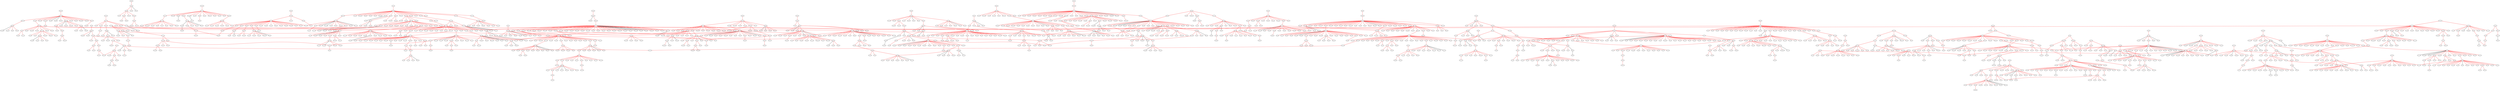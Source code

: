 strict graph "" {
	node [label="\N"];
	1	 [fontsize=0,
		height=0,
		label="10,000 Maniacs",
		level=1,
		pos="510.97999999999945,-4094.239999999992",
		weight=185348,
		width=0];
	248	 [fontsize=0,
		height=0,
		label="Beth Orton",
		level=1,
		pos="110.7300000000024,-3938.179999999987",
		weight=312380,
		width=0];
	1 -- 248	 [color=red];
	1002	 [fontsize=0,
		height=0,
		label="Indigo Girls",
		level=1,
		pos="415.2500000000025,-3536.969999999998",
		weight=175174,
		width=0];
	248 -- 1002	 [color=red];
	944	 [fontsize=0,
		height=0,
		label="Heather Nova",
		level=3,
		pos="734.3600000000038,-4368.510000000009",
		weight=228168,
		width=0];
	248 -- 944	 [color=red];
	123	 [fontsize=0,
		height=0,
		label="Ani DiFranco",
		level=5,
		pos="106.77999999999781,-3534.210000000003",
		weight=312705,
		width=0];
	248 -- 123	 [color=red];
	1279	 [fontsize=0,
		height=0,
		label="Liz Phair",
		level=1,
		pos="394.58000000000345,-3420.6699999999923",
		weight=271289,
		width=0];
	248 -- 1279	 [color=red];
	1352	 [fontsize=0,
		height=0,
		label="Martha Wainwright",
		level=3,
		pos="156.36999999999875,-4282.489999999996",
		weight=207931,
		width=0];
	248 -- 1352	 [color=red];
	1497	 [fontsize=0,
		height=0,
		label="Natalie Merchant",
		level=1,
		pos="-406.89999999999986,-4231.730000000001",
		weight=241734,
		width=0];
	248 -- 1497	 [color=red];
	52	 [fontsize=0,
		height=0,
		label="Aimee Mann",
		level=3,
		pos="425.59999999999775,-3826.4799999999927",
		weight=460640,
		width=0];
	248 -- 52	 [color=red];
	1793	 [fontsize=0,
		height=0,
		label="Sarah McLachlan",
		level=1,
		pos="-327.62999999999784,-3888.3599999999865",
		weight=691754,
		width=0];
	248 -- 1793	 [color=red];
	1835	 [fontsize=0,
		height=0,
		label="Shawn Colvin",
		level=1,
		pos="-164.80000000000246,-2412.6199999999953",
		weight=171442,
		width=0];
	248 -- 1835	 [color=red];
	1992	 [fontsize=0,
		height=0,
		label="Suzanne Vega",
		level=1,
		pos="700.3899999999999,-3921.9399999999955",
		weight=365231,
		width=0];
	248 -- 1992	 [color=red];
	759	 [fontsize=0,
		height=0,
		label="Everything but\nthe Girl",
		level=4,
		pos="-127.60000000001082,-4315.99",
		weight=444195,
		width=0];
	248 -- 759	 [color=red];
	1233	 [fontsize=0,
		height=0,
		label="Laura Veirs",
		level=5,
		pos="-169.0941190153767,-3676.113889675396",
		weight=164244,
		width=0];
	248 -- 1233;
	1762	 [fontsize=0,
		height=0,
		label="Rosie Thomas",
		level=6,
		pos="310.8844762076651,-4265.16374488256",
		weight=146598,
		width=0];
	248 -- 1762;
	106	 [fontsize=0,
		height=0,
		label="Amy Macdonald",
		level=3,
		pos="914.2,-4175.740000000007",
		weight=327841,
		width=0];
	944 -- 106	 [color=red];
	1145	 [fontsize=0,
		height=0,
		label="K's Choice",
		level=8,
		pos="440.7799999999993,-4465.959999999997",
		weight=175853,
		width=0];
	944 -- 1145	 [color=red];
	1341	 [fontsize=0,
		height=0,
		label="Maria Mena",
		level=3,
		pos="1136.7899999999947,-4506.979999999996",
		weight=266367,
		width=0];
	944 -- 1341	 [color=red];
	1908	 [fontsize=0,
		height=0,
		label="Sophie Zelmani",
		level=5,
		pos="678.869999999991,-4768.0999999999985",
		weight=115985,
		width=0];
	944 -- 1908	 [color=red];
	1846	 [fontsize=0,
		height=0,
		label=Shivaree,
		level=7,
		pos="693.0211276641145,-3987.3653012340333",
		weight=164910,
		width=0];
	944 -- 1846;
	1247	 [fontsize=0,
		height=0,
		label="Lene Marlin",
		level=5,
		pos="934.9791686194878,-4695.20884135979",
		weight=159518,
		width=0];
	944 -- 1247;
	1768	 [fontsize=0,
		height=0,
		label="Rufus Wainwright",
		level=3,
		pos="620.7699999999934,-3700.199999999994",
		weight=589827,
		width=0];
	52 -- 1768	 [color=red];
	1794	 [fontsize=0,
		height=0,
		label="Sarah Slean",
		level=8,
		pos="-494.48999999999774,-3691.3599999999938",
		weight=100375,
		width=0];
	1793 -- 1794	 [color=red];
	668	 [fontsize=0,
		height=0,
		label="Duncan Sheik",
		level=8,
		pos="-316.5300000000036,-1953.7299999999968",
		weight=101168,
		width=0];
	1835 -- 668	 [color=red];
	919	 [fontsize=0,
		height=0,
		label="Gus Gus",
		level=6,
		pos="-219.19999999999072,-4483.3699999999935",
		weight=250162,
		width=0];
	759 -- 919	 [color=red];
	1163	 [fontsize=0,
		height=0,
		label="Katie Melua",
		level=5,
		pos="1293.9399999999991,-4383.009999999998",
		weight=508204,
		width=0];
	1341 -- 1163	 [color=red];
	844	 [fontsize=0,
		height=0,
		label="Gabriella Cilmi",
		level=3,
		pos="1370.4200000000026,-4647.119999999999",
		weight=229391,
		width=0];
	1341 -- 844	 [color=red];
	1303	 [fontsize=0,
		height=0,
		label="Lucie Silvas",
		level=5,
		pos="974.93506051692,-4854.518720617327",
		weight=157461,
		width=0];
	1341 -- 1303;
	1271	 [fontsize=0,
		height=0,
		label="Lisa Ekdahl",
		level=8,
		pos="499.1599999999946,-4873.77",
		weight=128366,
		width=0];
	1908 -- 1271	 [color=red];
	750	 [fontsize=0,
		height=0,
		label="Eva Cassidy",
		level=5,
		pos="878.8599999999949,-4902.229999999994",
		weight=309373,
		width=0];
	1908 -- 750	 [color=red];
	1483	 [fontsize=0,
		height=0,
		label="My Brightest\nDiamond",
		level=5,
		pos="-560.7899999999954,-3796.8699999999885",
		weight=201832,
		width=0];
	1794 -- 1483	 [color=red];
	1653	 [fontsize=0,
		height=0,
		label=Poe,
		level=8,
		pos="-197.51000000000204,-3569.0799999999913",
		weight=170106,
		width=0];
	1794 -- 1653	 [color=red];
	2346	 [fontsize=0,
		height=0,
		label="Tori Amos",
		level=3,
		pos="-532.1500000000067,-3569.239999999991",
		weight=698337,
		width=0];
	1794 -- 2346	 [color=red];
	427	 [fontsize=0,
		height=0,
		label="Chantal Kreviazuk",
		level=3,
		pos="-874.5877639022328,-3641.301298059973",
		weight=149221,
		width=0];
	1794 -- 427;
	2282	 [fontsize=0,
		height=0,
		label="The Verve\nPipe",
		level=7,
		pos="-227.0400000000002,-952.3099999999931",
		weight=171136,
		width=0];
	668 -- 2282	 [color=red];
	1121	 [fontsize=0,
		height=0,
		label="Josh Kelley",
		level=5,
		pos="414.24000000000376,-1323.1100000000015",
		weight=144777,
		width=0];
	668 -- 1121	 [color=red];
	1272	 [fontsize=0,
		height=0,
		label="Lisa Loeb",
		level=1,
		pos="-229.99999999999181,-2280.4299999999953",
		weight=274835,
		width=0];
	668 -- 1272	 [color=red];
	1367	 [fontsize=0,
		height=0,
		label="Matt Nathanson",
		level=6,
		pos="-402.23999999999637,-2185.609999999994",
		weight=227609,
		width=0];
	668 -- 1367	 [color=red];
	2331	 [fontsize=0,
		height=0,
		label="Toad the\nWet Sprocket",
		level=1,
		pos="164.28000000000122,-2218.5999999999976",
		weight=155873,
		width=0];
	668 -- 2331	 [color=red];
	1605	 [fontsize=0,
		height=0,
		label="Paula Cole",
		level=1,
		pos="-451.55999999999403,-2218.749999999999",
		weight=176111,
		width=0];
	668 -- 1605	 [color=red];
	1631	 [fontsize=0,
		height=0,
		label="Pete Yorn",
		level=5,
		pos="-246.2899999999986,-1841.6400000000037",
		weight=273882,
		width=0];
	668 -- 1631	 [color=red];
	2342	 [fontsize=0,
		height=0,
		label=Tonic,
		level=7,
		pos="-11.109999999999445,-1673.1399999999958",
		weight=204494,
		width=0];
	668 -- 2342	 [color=red];
	975	 [fontsize=0,
		height=0,
		label="Howie Day",
		level=8,
		pos="-138.54999999999586,-2171.499999999998",
		weight=376179,
		width=0];
	668 -- 975	 [color=red];
	10	 [fontsize=0,
		height=0,
		label="*NSYNC",
		level=1,
		pos="-581.8400000000004,-933.9100000000003",
		weight=286836,
		width=0];
	1065	 [fontsize=0,
		height=0,
		label="Jessica Simpson",
		level=2,
		pos="-550.3000000000018,-778.9499999999975",
		weight=298868,
		width=0];
	10 -- 1065	 [color=red];
	164	 [fontsize=0,
		height=0,
		label="Ashlee Simpson",
		level=4,
		pos="-415.7400000000034,-383.35000000000537",
		weight=469115,
		width=0];
	1065 -- 164	 [color=red];
	2221	 [fontsize=0,
		height=0,
		label="The Pussycat\nDolls",
		level=5,
		pos="-610.5600000000015,-462.0000000000023",
		weight=538598,
		width=0];
	164 -- 2221	 [color=red];
	958	 [fontsize=0,
		height=0,
		label="Hilary Duff",
		level=2,
		pos="-471.38999999999737,-259.8400000000015",
		weight=408619,
		width=0];
	164 -- 958	 [color=red];
	1108	 [fontsize=0,
		height=0,
		label=JoJo,
		level=4,
		pos="-644.3699999999992,-370.36999999999944",
		weight=316204,
		width=0];
	164 -- 1108	 [color=red];
	358	 [fontsize=0,
		height=0,
		label="Britney Spears",
		level=5,
		pos="-454.0299999999993,-220.39000000000078",
		weight=1022718,
		width=0];
	164 -- 358	 [color=red];
	1164	 [fontsize=0,
		height=0,
		label="Katy Perry",
		level=5,
		pos="-536.5599999999979,-706.0800000000027",
		weight=573653,
		width=0];
	164 -- 1164	 [color=red];
	1173	 [fontsize=0,
		height=0,
		label="Kelly Clarkson",
		level=5,
		pos="-496.2399999999998,-317.6199999999985",
		weight=841862,
		width=0];
	164 -- 1173	 [color=red];
	1265	 [fontsize=0,
		height=0,
		label="Lindsay Lohan",
		level=4,
		pos="-371.36000000000104,-460.2600000000016",
		weight=304837,
		width=0];
	164 -- 1265	 [color=red];
	1331	 [fontsize=0,
		height=0,
		label="Mandy Moore",
		level=2,
		pos="-645.8999999999965,-758.5000000000005",
		weight=281127,
		width=0];
	164 -- 1331	 [color=red];
	1411	 [fontsize=0,
		height=0,
		label="Michelle Branch",
		level=3,
		pos="-317.8099999999988,-382.07000000000744",
		weight=440679,
		width=0];
	164 -- 1411	 [color=red];
	1422	 [fontsize=0,
		height=0,
		label="Miley Cyrus",
		level=4,
		pos="-459.48999999999955,-688.8699999999963",
		weight=216043,
		width=0];
	164 -- 1422	 [color=red];
	1498	 [fontsize=0,
		height=0,
		label="Natasha Bedingfield",
		level=4,
		pos="-673.479999999998,-450.44999999999754",
		weight=634312,
		width=0];
	164 -- 1498	 [color=red];
	1538	 [fontsize=0,
		height=0,
		label="No Doubt",
		level=2,
		pos="-825.8600000000008,-961.6199999999963",
		weight=910959,
		width=0];
	164 -- 1538	 [color=red];
	1508	 [fontsize=0,
		height=0,
		label="Nelly Furtado",
		level=3,
		pos="-407.3500000000015,-285.28000000000065",
		weight=1092709,
		width=0];
	164 -- 1508	 [color=red];
	1581	 [fontsize=0,
		height=0,
		label="P!nk",
		level=3,
		pos="-616.6299999999985,-360.48",
		weight=293683,
		width=0];
	164 -- 1581	 [color=red];
	1595	 [fontsize=0,
		height=0,
		label="Paris Hilton",
		level=5,
		pos="-443.2099999999989,-641.0399999999972",
		weight=208320,
		width=0];
	164 -- 1595	 [color=red];
	1642	 [fontsize=0,
		height=0,
		label=Pink,
		level=3,
		pos="-552.8399999999963,-498.2699999999977",
		weight=748518,
		width=0];
	164 -- 1642	 [color=red];
	191	 [fontsize=0,
		height=0,
		label="Avril Lavigne",
		level=4,
		pos="-659.3500000000015,-631.7100000000023",
		weight=1025037,
		width=0];
	164 -- 191	 [color=red];
	2280	 [fontsize=0,
		height=0,
		label="The Veronicas",
		level=4,
		pos="-347.67999999999824,-174.80000000000064",
		weight=247943,
		width=0];
	164 -- 2280	 [color=red];
	2395	 [fontsize=0,
		height=0,
		label="Vanessa Carlton",
		level=3,
		pos="-342.1499999999992,-422.53000000000065",
		weight=403428,
		width=0];
	164 -- 2395	 [color=red];
	456	 [fontsize=0,
		height=0,
		label="Christina Aguilera",
		level=5,
		pos="-550.9099999999976,-302.7700000000018",
		weight=947487,
		width=0];
	164 -- 456	 [color=red];
	921	 [fontsize=0,
		height=0,
		label="Gwen Stefani",
		level=5,
		pos="-381.8999999999976,-514.669999999996",
		weight=827112,
		width=0];
	164 -- 921	 [color=red];
	1773	 [fontsize=0,
		height=0,
		label="Ryan Cabrera",
		level=5,
		pos="-338.53288116341764,-326.5580790414165",
		weight=152977,
		width=0];
	164 -- 1773;
	1340	 [fontsize=0,
		height=0,
		label="Mariah Carey",
		level=4,
		pos="-761.5399999999966,-636.6299999999937",
		weight=720333,
		width=0];
	2221 -- 1340	 [color=red];
	1064	 [fontsize=0,
		height=0,
		label="Jesse McCartney",
		level=1,
		pos="-512.969999999995,-286.83999999999696",
		weight=202719,
		width=0];
	958 -- 1064	 [color=red];
	1143	 [fontsize=0,
		height=0,
		label="Justin Timberlake",
		level=1,
		pos="-562.4899999999955,-257.46999999999434",
		weight=972050,
		width=0];
	358 -- 1143	 [color=red];
	1922	 [fontsize=0,
		height=0,
		label="Spice Girls",
		level=2,
		pos="-382.85999999999876,-216.48999999999978",
		weight=445519,
		width=0];
	358 -- 1922	 [color=red];
	15	 [fontsize=0,
		height=0,
		label=311,
		level=2,
		pos="-699.7099999999916,-828.6299999999969",
		weight=417857,
		width=0];
	1538 -- 15	 [color=red];
	1839	 [fontsize=0,
		height=0,
		label="Sheryl Crow",
		level=1,
		pos="-912.5599999999986,-1095.2800000000007",
		weight=605660,
		width=0];
	1538 -- 1839	 [color=red];
	1871	 [fontsize=0,
		height=0,
		label="Skunk Anansie",
		level=2,
		pos="-1007.8699999999999,-1028.5599999999995",
		weight=277102,
		width=0];
	1538 -- 1871	 [color=red];
	1882	 [fontsize=0,
		height=0,
		label="Smash Mouth",
		level=2,
		pos="-953.7299999999991,-810.7800000000025",
		weight=414274,
		width=0];
	1538 -- 1882	 [color=red];
	1973	 [fontsize=0,
		height=0,
		label=Sublime,
		level=2,
		pos="-602.149999999996,-1215.870000000003",
		weight=664300,
		width=0];
	1538 -- 1973	 [color=red];
	1980	 [fontsize=0,
		height=0,
		label="Sugar Ray",
		level=2,
		pos="-967.5399999999995,-767.6899999999973",
		weight=225325,
		width=0];
	1538 -- 1980	 [color=red];
	2085	 [fontsize=0,
		height=0,
		label="The Cardigans",
		level=3,
		pos="-718.0899999999999,-956.6600000000008",
		weight=804033,
		width=0];
	1538 -- 2085	 [color=red];
	2101	 [fontsize=0,
		height=0,
		label="The Cranberries",
		level=1,
		pos="-803.8199999999954,-1281.929999999999",
		weight=1000991,
		width=0];
	1538 -- 2101	 [color=red];
	58	 [fontsize=0,
		height=0,
		label="Alanis Morissette",
		level=2,
		pos="-697.7299999999996,-1190.4699999999975",
		weight=881375,
		width=0];
	1538 -- 58	 [color=red];
	792	 [fontsize=0,
		height=0,
		label="Fiona Apple",
		level=3,
		pos="-660.839999999999,-928.1499999999969",
		weight=652836,
		width=0];
	1538 -- 792	 [color=red];
	851	 [fontsize=0,
		height=0,
		label=Garbage,
		level=3,
		pos="-701.5900000000013,-1323.3199999999952",
		weight=824282,
		width=0];
	1538 -- 851	 [color=red];
	963	 [fontsize=0,
		height=0,
		label=Hole,
		level=4,
		pos="-632.659999999998,-1025.8700000000026",
		weight=360592,
		width=0];
	1538 -- 963	 [color=red];
	586	 [fontsize=0,
		height=0,
		label="Delta Goodrem",
		level=5,
		pos="-607.5099999999973,-270.41000000000577",
		weight=210939,
		width=0];
	2280 -- 586	 [color=red];
	1907	 [fontsize=0,
		height=0,
		label="Sophie Ellis-Bextor",
		level=5,
		pos="-182.60000000000173,-336.81999999999744",
		weight=310619,
		width=0];
	921 -- 1907	 [color=red];
	1000	 [fontsize=0,
		height=0,
		label=Incubus,
		level=1,
		pos="-210.5500000000011,-786.0499999999997",
		weight=1214650,
		width=0];
	831	 [fontsize=0,
		height=0,
		label=Fuel,
		level=1,
		pos="-28.669999999999618,-423.800000000002",
		weight=373212,
		width=0];
	1000 -- 831	 [color=red];
	507	 [fontsize=0,
		height=0,
		label=Creed,
		level=1,
		pos="122.26999999999646,-841.5799999999958",
		weight=566764,
		width=0];
	831 -- 507	 [color=red];
	1274	 [fontsize=0,
		height=0,
		label=Lit,
		level=2,
		pos="251.26999999999487,-1103.2699999999968",
		weight=192681,
		width=0];
	831 -- 1274	 [color=red];
	831 -- 2282	 [color=red];
	1363	 [fontsize=0,
		height=0,
		label="Matchbox Twenty",
		level=6,
		pos="-212.88999999999942,-603.8099999999972",
		weight=570024,
		width=0];
	831 -- 1363	 [color=red];
	1576	 [fontsize=0,
		height=0,
		label="Our Lady\nPeace",
		level=6,
		pos="178.14999999999895,-533.4299999999976",
		weight=290309,
		width=0];
	831 -- 1576	 [color=red];
	1672	 [fontsize=0,
		height=0,
		label="Puddle of\nMudd",
		level=1,
		pos="-226.61999999999944,-673.4999999999968",
		weight=394073,
		width=0];
	831 -- 1672	 [color=red];
	17	 [fontsize=0,
		height=0,
		label="3 Doors\nDown",
		level=1,
		pos="-242.0800000000013,-819.0700000000006",
		weight=949527,
		width=0];
	831 -- 17	 [color=red];
	1780	 [fontsize=0,
		height=0,
		label=Saliva,
		level=1,
		pos="-171.6900000000037,-553.27",
		weight=316243,
		width=0];
	831 -- 1780	 [color=red];
	511	 [fontsize=0,
		height=0,
		label=Crossfade,
		level=1,
		pos="-183.72000000000207,-500.4600000000032",
		weight=257392,
		width=0];
	831 -- 511	 [color=red];
	1841	 [fontsize=0,
		height=0,
		label=Shinedown,
		level=1,
		pos="140.4000000000009,-704.6500000000046",
		weight=169326,
		width=0];
	831 -- 1841	 [color=red];
	1934	 [fontsize=0,
		height=0,
		label=Staind,
		level=1,
		pos="-15.739999999997053,-500.37000000000035",
		weight=597418,
		width=0];
	831 -- 1934	 [color=red];
	548	 [fontsize=0,
		height=0,
		label=Daughtry,
		level=1,
		pos="-397.13999999999896,-917.9700000000039",
		weight=206038,
		width=0];
	831 -- 548	 [color=red];
	2204	 [fontsize=0,
		height=0,
		label="Theory of\na Deadman",
		level=1,
		pos="-146.22000000000207,-444.1900000000023",
		weight=172224,
		width=0];
	831 -- 2204	 [color=red];
	2356	 [fontsize=0,
		height=0,
		label=Trapt,
		level=1,
		pos="-53.210000000000036,-550.7700000000032",
		weight=315592,
		width=0];
	831 -- 2356	 [color=red];
	375	 [fontsize=0,
		height=0,
		label=Bush,
		level=4,
		pos="31.670000000000982,-594.4000000000005",
		weight=546559,
		width=0];
	831 -- 375	 [color=red];
	4	 [fontsize=0,
		height=0,
		label="12 Stones",
		level=1,
		pos="173.9000000000019,-596.0300000000007",
		weight=201699,
		width=0];
	831 -- 4	 [color=red];
	439	 [fontsize=0,
		height=0,
		label=Chevelle,
		level=1,
		pos="22.60999999999831,-647.950000000003",
		weight=404631,
		width=0];
	831 -- 439	 [color=red];
	482	 [fontsize=0,
		height=0,
		label=Cold,
		level=1,
		pos="155.59000000000242,-747.609999999996",
		weight=240430,
		width=0];
	831 -- 482	 [color=red];
	578	 [fontsize=0,
		height=0,
		label=Default,
		level=1,
		pos="164.15000000000452,-514.1899999999973",
		weight=186893,
		width=0];
	831 -- 578	 [color=red];
	77	 [fontsize=0,
		height=0,
		label="Alien Ant\nFarm",
		level=1,
		pos="186.78000000000077,-618.1400000000008",
		weight=481750,
		width=0];
	831 -- 77	 [color=red];
	789	 [fontsize=0,
		height=0,
		label="Finger Eleven",
		level=1,
		pos="185.68000000000018,-692.1599999999971",
		weight=331711,
		width=0];
	831 -- 789	 [color=red];
	89	 [fontsize=0,
		height=0,
		label="Alter Bridge",
		level=1,
		pos="140.44000000000688,-438.13000000000284",
		weight=231894,
		width=0];
	831 -- 89	 [color=red];
	895	 [fontsize=0,
		height=0,
		label="Goo Goo\nDolls",
		level=7,
		pos="-151.49999999999636,-490.0200000000036",
		weight=854056,
		width=0];
	831 -- 895	 [color=red];
	960	 [fontsize=0,
		height=0,
		label=Hinder,
		level=1,
		pos="-39.45000000000118,-513.1500000000037",
		weight=283860,
		width=0];
	831 -- 960	 [color=red];
	1883	 [fontsize=0,
		height=0,
		label="Smile Empty\nSoul",
		level=1,
		pos="-29.192269900408974,-411.83076569460263",
		weight=149344,
		width=0];
	831 -- 1883;
	1248	 [fontsize=0,
		height=0,
		label="Lenny Kravitz",
		level=8,
		pos="107.36000000000331,-1105.4599999999955",
		weight=800370,
		width=0];
	507 -- 1248	 [color=red];
	2050	 [fontsize=0,
		height=0,
		label="The Ataris",
		level=4,
		pos="664.1700000000001,-570.7000000000012",
		weight=402386,
		width=0];
	1274 -- 2050	 [color=red];
	869	 [fontsize=0,
		height=0,
		label="Gin Blossoms",
		level=2,
		pos="-34.99000000000069,-846.0199999999986",
		weight=214073,
		width=0];
	2282 -- 869	 [color=red];
	1278	 [fontsize=0,
		height=0,
		label=Live,
		level=7,
		pos="-310.40999999999735,-1220.069999999996",
		weight=509553,
		width=0];
	2282 -- 1278	 [color=red];
	1339	 [fontsize=0,
		height=0,
		label="Marcy Playground",
		level=7,
		pos="-9.499999999998636,-1038.3600000000038",
		weight=244071,
		width=0];
	2282 -- 1339	 [color=red];
	1822	 [fontsize=0,
		height=0,
		label=Semisonic,
		level=6,
		pos="-373.54999999999836,-1025.1999999999998",
		weight=313910,
		width=0];
	2282 -- 1822	 [color=red];
	2287	 [fontsize=0,
		height=0,
		label="The Wallflowers",
		level=7,
		pos="-82.3100000000045,-912.2799999999961",
		weight=343767,
		width=0];
	2282 -- 2287	 [color=red];
	2354	 [fontsize=0,
		height=0,
		label=Train,
		level=7,
		pos="-41.74000000000137,-1000.2500000000059",
		weight=367682,
		width=0];
	2282 -- 2354	 [color=red];
	2409	 [fontsize=0,
		height=0,
		label="Vertical Horizon",
		level=7,
		pos="-272.24999999999704,-912.2999999999993",
		weight=272035,
		width=0];
	2282 -- 2409	 [color=red];
	250	 [fontsize=0,
		height=0,
		label="Better Than\nEzra",
		level=7,
		pos="-333.2900000000013,-984.7399999999993",
		weight=234650,
		width=0];
	2282 -- 250	 [color=red];
	487	 [fontsize=0,
		height=0,
		label="Collective Soul",
		level=7,
		pos="-321.11000000000286,-1305.250000000001",
		weight=380646,
		width=0];
	2282 -- 487	 [color=red];
	619	 [fontsize=0,
		height=0,
		label=Dishwalla,
		level=7,
		pos="-142.7799999999993,-1097.5099999999998",
		weight=146829,
		width=0];
	2282 -- 619	 [color=red];
	754	 [fontsize=0,
		height=0,
		label="Eve 6",
		level=2,
		pos="-357.41000000000054,-1142.8399999999974",
		weight=317568,
		width=0];
	2282 -- 754	 [color=red];
	755	 [fontsize=0,
		height=0,
		label=Everclear,
		level=2,
		pos="-158.67999999999847,-1116.3500000000035",
		weight=390700,
		width=0];
	2282 -- 755	 [color=red];
	965	 [fontsize=0,
		height=0,
		label="Hootie &\nthe Blowfish",
		level=2,
		pos="-354.0799999999999,-1120.319999999996",
		weight=187205,
		width=0];
	2282 -- 965	 [color=red];
	770	 [fontsize=0,
		height=0,
		label=Fastball,
		level=6,
		pos="-273.28210018006075,-766.2812008537662",
		weight=158839,
		width=0];
	2282 -- 770;
	1821	 [fontsize=0,
		height=0,
		label=Seether,
		level=2,
		pos="-363.54999999999814,-835.4000000000001",
		weight=447230,
		width=0];
	511 -- 1821	 [color=red];
	2	 [fontsize=0,
		height=0,
		label="10 Years",
		level=1,
		pos="-217.03301361474632,-466.0099129869486",
		weight=168158,
		width=0];
	511 -- 2;
	1983	 [fontsize=0,
		height=0,
		label="Sunrise Avenue",
		level=8,
		pos="-575.2399999999964,-1892.4099999999985",
		weight=181985,
		width=0];
	548 -- 1983	 [color=red];
	672	 [fontsize=0,
		height=0,
		label="Eagle-Eye Cherry",
		level=8,
		pos="83.7600000000059,-968.7799999999993",
		weight=300539,
		width=0];
	1248 -- 672	 [color=red];
	839	 [fontsize=0,
		height=0,
		label="Fun Lovin'\nCriminals",
		level=2,
		pos="219.8700000000008,-1234.1299999999983",
		weight=191712,
		width=0];
	1248 -- 839	 [color=red];
	1074	 [fontsize=0,
		height=0,
		label="Jimmy Eat\nWorld",
		level=3,
		pos="1063.3400000000013,-767.1400000000017",
		weight=936209,
		width=0];
	2050 -- 1074	 [color=red];
	1978	 [fontsize=0,
		height=0,
		label=Sugarcult,
		level=1,
		pos="1184.8699999999992,-385.71000000000004",
		weight=411221,
		width=0];
	2050 -- 1978	 [color=red];
	1545	 [fontsize=0,
		height=0,
		label="No Use for\na Name",
		level=4,
		pos="1402.8999999999992,-444.7099999999982",
		weight=207931,
		width=0];
	2050 -- 1545	 [color=red];
	1416	 [fontsize=0,
		height=0,
		label=Midtown,
		level=4,
		pos="1130.0899999999986,-667.6500000000005",
		weight=177685,
		width=0];
	2050 -- 1416	 [color=red];
	1514	 [fontsize=0,
		height=0,
		label="New Found\nGlory",
		level=1,
		pos="1070.6199999999967,-734.5399999999977",
		weight=442726,
		width=0];
	2050 -- 1514	 [color=red];
	1767	 [fontsize=0,
		height=0,
		label=Rufio,
		level=4,
		pos="524.2100000000046,-698.2599999999989",
		weight=176498,
		width=0];
	2050 -- 1767	 [color=red];
	1800	 [fontsize=0,
		height=0,
		label="Saves the\nDay",
		level=6,
		pos="1032.0600000000034,-554.829999999999",
		weight=296485,
		width=0];
	2050 -- 1800	 [color=red];
	2144	 [fontsize=0,
		height=0,
		label="The Get\nUp Kids",
		level=4,
		pos="773.2600000000032,-504.14000000000124",
		weight=281990,
		width=0];
	2050 -- 2144	 [color=red];
	2254	 [fontsize=0,
		height=0,
		label="The Starting\nLine",
		level=3,
		pos="831.9899999999956,-751.8799999999947",
		weight=302519,
		width=0];
	2050 -- 2254	 [color=red];
	2387	 [fontsize=0,
		height=0,
		label="Unwritten Law",
		level=5,
		pos="531.4300000000026,-610.360000000002",
		weight=221129,
		width=0];
	2050 -- 2387	 [color=red];
	336	 [fontsize=0,
		height=0,
		label="Box Car\nRacer",
		level=1,
		pos="1203.6000000000013,-666.279999999997",
		weight=263873,
		width=0];
	2050 -- 336	 [color=red];
	81	 [fontsize=0,
		height=0,
		label="Alkaline Trio",
		level=3,
		pos="954.0900000000017,-500.72999999999956",
		weight=437715,
		width=0];
	2050 -- 81	 [color=red];
	93	 [fontsize=0,
		height=0,
		label="Amber Pacific",
		level=4,
		pos="1012.1500000000017,-562.8499999999995",
		weight=172617,
		width=0];
	2050 -- 93	 [color=red];
	97	 [fontsize=0,
		height=0,
		label="American Hi-Fi",
		level=1,
		pos="748.1599999999971,-445.48999999999705",
		weight=214134,
		width=0];
	2050 -- 97	 [color=red];
	19	 [fontsize=0,
		height=0,
		label="4 Non\nBlondes",
		level=1,
		pos="58.049999999999045,-1276.6100000000038",
		weight=176534,
		width=0];
	869 -- 19	 [color=red];
	303	 [fontsize=0,
		height=0,
		label="Blue October",
		level=5,
		pos="-74.5699999999922,-1170.0600000000018",
		weight=223936,
		width=0];
	619 -- 303	 [color=red];
	1567	 [fontsize=0,
		height=0,
		label=OneRepublic,
		level=6,
		pos="-621.139999999998,-2506.5399999999922",
		weight=293660,
		width=0];
	1983 -- 1567	 [color=red];
	1706	 [fontsize=0,
		height=0,
		label=Reamonn,
		level=8,
		pos="-467.8499999999972,-1787.2899999999995",
		weight=196349,
		width=0];
	1983 -- 1706	 [color=red];
	1857	 [fontsize=0,
		height=0,
		label="Simple Plan",
		level=1,
		pos="-519.5899999999979,-2057.1499999999887",
		weight=581407,
		width=0];
	1983 -- 1857	 [color=red];
	2084	 [fontsize=0,
		height=0,
		label="The Calling",
		level=2,
		pos="-725.1499999999951,-2073.389999999997",
		weight=385698,
		width=0];
	1983 -- 2084	 [color=red];
	2229	 [fontsize=0,
		height=0,
		label="The Rasmus",
		level=2,
		pos="-614.3499999999981,-1674.319999999999",
		weight=373522,
		width=0];
	1983 -- 2229	 [color=red];
	964	 [fontsize=0,
		height=0,
		label=Hoobastank,
		level=1,
		pos="-691.9999999999984,-1798.739999999999",
		weight=713239,
		width=0];
	1983 -- 964	 [color=red];
	1001	 [fontsize=0,
		height=0,
		label="India.Arie",
		level=3,
		pos="-2318.4699999999966,-3017.309999999999",
		weight=272268,
		width=0];
	1476	 [fontsize=0,
		height=0,
		label=Musiq,
		level=5,
		pos="-2659.7299999999973,-2911.3900000000062",
		weight=110855,
		width=0];
	1001 -- 1476	 [color=red];
	1069	 [fontsize=0,
		height=0,
		label="Jill Scott",
		level=5,
		pos="-2431.880000000001,-3167.320000000002",
		weight=233196,
		width=0];
	1476 -- 1069	 [color=red];
	1083	 [fontsize=0,
		height=0,
		label=Joe,
		level=1,
		pos="-2617.7099999999978,-3555.1099999999865",
		weight=135278,
		width=0];
	1476 -- 1083	 [color=red];
	1097	 [fontsize=0,
		height=0,
		label="John Legend",
		level=3,
		pos="-2940.400000000001,-2851.009999999997",
		weight=420828,
		width=0];
	1476 -- 1097	 [color=red];
	1236	 [fontsize=0,
		height=0,
		label="Lauryn Hill",
		level=2,
		pos="-2343.5399999999954,-2585.4000000000024",
		weight=406920,
		width=0];
	1476 -- 1236	 [color=red];
	1744	 [fontsize=0,
		height=0,
		label="Robin Thicke",
		level=4,
		pos="-2750.829999999995,-2729.2899999999913",
		weight=168586,
		width=0];
	1476 -- 1744	 [color=red];
	342	 [fontsize=0,
		height=0,
		label="Boyz II\nMen",
		level=1,
		pos="-2906.1999999999903,-3056.239999999986",
		weight=224997,
		width=0];
	1476 -- 342	 [color=red];
	742	 [fontsize=0,
		height=0,
		label="Erykah Badu",
		level=5,
		pos="-2353.3299999999995,-2860.549999999993",
		weight=382640,
		width=0];
	1476 -- 742	 [color=red];
	526	 [fontsize=0,
		height=0,
		label="D'Angelo",
		level=5,
		pos="-2601.2499998403287,-2532.49651451269",
		weight=166526,
		width=0];
	1476 -- 526;
	1283	 [fontsize=0,
		height=0,
		label=Lloyd,
		level=7,
		pos="-2463.149999999985,-3833.039999999987",
		weight=127864,
		width=0];
	1083 -- 1283	 [color=red];
	1344	 [fontsize=0,
		height=0,
		label=Mario,
		level=6,
		pos="-2783.719999999996,-3696.9700000000034",
		weight=209723,
		width=0];
	1083 -- 1344	 [color=red];
	1520	 [fontsize=0,
		height=0,
		label="Ne-Yo",
		level=3,
		pos="-2942.0899999999992,-3371.8000000000125",
		weight=449705,
		width=0];
	1083 -- 1520	 [color=red];
	1736	 [fontsize=0,
		height=0,
		label="R. Kelly",
		level=1,
		pos="-3189.889999999993,-3606.479999999989",
		weight=377998,
		width=0];
	1083 -- 1736	 [color=red];
	2391	 [fontsize=0,
		height=0,
		label=Usher,
		level=1,
		pos="-2089.4599999999973,-3746.669999999988",
		weight=546757,
		width=0];
	1083 -- 2391	 [color=red];
	503	 [fontsize=0,
		height=0,
		label="Craig David",
		level=6,
		pos="-2325.169999999992,-3445.039999999983",
		weight=312181,
		width=0];
	1083 -- 503	 [color=red];
	1565	 [fontsize=0,
		height=0,
		label=Omarion,
		level=1,
		pos="-2685.6214641039473,-3932.427130285198",
		weight=160896,
		width=0];
	1083 -- 1565;
	2464	 [fontsize=0,
		height=0,
		label="Wyclef Jean",
		level=3,
		pos="-1823.6199999999972,-2043.9299999999919",
		weight=255232,
		width=0];
	1236 -- 2464	 [color=red];
	1815	 [fontsize=0,
		height=0,
		label="Sean Kingston",
		level=3,
		pos="-2513.559999999993,-4069.65",
		weight=289357,
		width=0];
	1283 -- 1815	 [color=red];
	450	 [fontsize=0,
		height=0,
		label="Chris Brown",
		level=3,
		pos="-2276.020000000001,-3991.919999999995",
		weight=451767,
		width=0];
	1283 -- 450	 [color=red];
	1305	 [fontsize=0,
		height=0,
		label=Ludacris,
		level=7,
		pos="-1059.2200000000012,-1394.9599999999994",
		weight=423907,
		width=0];
	2464 -- 1305	 [color=red];
	275	 [fontsize=0,
		height=0,
		label="Black Eyed\nPeas",
		level=7,
		pos="-2255.359999999999,-2086.5999999999985",
		weight=957174,
		width=0];
	2464 -- 275	 [color=red];
	56	 [fontsize=0,
		height=0,
		label=Akon,
		level=2,
		pos="-2079.4599999999828,-2019.7899999999947",
		weight=589097,
		width=0];
	2464 -- 56	 [color=red];
	2449	 [fontsize=0,
		height=0,
		label="will.i.am",
		level=7,
		pos="-1692.2844043304958,-2183.5581033710105",
		weight=152853,
		width=0];
	2464 -- 2449;
	1003	 [fontsize=0,
		height=0,
		label=Infernal,
		level=3,
		pos="-251.82999999999106,-473.05999999999904",
		weight=147992,
		width=0];
	1212	 [fontsize=0,
		height=0,
		label="Kylie Minogue",
		level=2,
		pos="-384.6699999999971,-619.8900000000008",
		weight=780058,
		width=0];
	1003 -- 1212	 [color=red];
	2385	 [fontsize=0,
		height=0,
		label="Uniting Nations",
		level=7,
		pos="-496.8399999999958,-936.4399999999978",
		weight=103026,
		width=0];
	1003 -- 2385	 [color=red];
	413	 [fontsize=0,
		height=0,
		label=Cascada,
		level=5,
		pos="-311.0499999999995,-675.52",
		weight=422222,
		width=0];
	1003 -- 413	 [color=red];
	910	 [fontsize=0,
		height=0,
		label="Groove Coverage",
		level=6,
		pos="-462.74999999999636,-772.4400000000023",
		weight=249442,
		width=0];
	1003 -- 910	 [color=red];
	986	 [fontsize=0,
		height=0,
		label="Ian Van\nDahl",
		level=2,
		pos="153.16000000000292,-354.0400000000004",
		weight=207732,
		width=0];
	1003 -- 986	 [color=red];
	1212 -- 1907	 [color=red];
	878	 [fontsize=0,
		height=0,
		label="Global Deejays",
		level=4,
		pos="-519.5500000000011,-1169.959999999996",
		weight=154709,
		width=0];
	2385 -- 878	 [color=red];
	330	 [fontsize=0,
		height=0,
		label="Booty Luv",
		level=6,
		pos="-542.7385940477475,-922.6601438417183",
		weight=146486,
		width=0];
	2385 -- 330;
	815	 [fontsize=0,
		height=0,
		label=Fragma,
		level=2,
		pos="270.1299999999935,-789.3100000000018",
		weight=196835,
		width=0];
	986 -- 815	 [color=red];
	1861	 [fontsize=0,
		height=0,
		label="Siobhan Donaghy",
		level=4,
		pos="-31.459999999998217,-292.8699999999999",
		weight=105076,
		width=0];
	1907 -- 1861	 [color=red];
	1144	 [fontsize=0,
		height=0,
		label="Just Jack",
		level=6,
		pos="31.779999999998836,-224.0899999999997",
		weight=182697,
		width=0];
	1907 -- 1144	 [color=red];
	1218	 [fontsize=0,
		height=0,
		label="Lady GaGa",
		level=4,
		pos="-84.31999999999857,-361.98999999999614",
		weight=461534,
		width=0];
	1907 -- 1218	 [color=red];
	1263	 [fontsize=0,
		height=0,
		label="Lily Allen",
		level=3,
		pos="-387.86999999999694,-571.0899999999933",
		weight=735619,
		width=0];
	1907 -- 1263	 [color=red];
	131	 [fontsize=0,
		height=0,
		label=Annie,
		level=4,
		pos="-318.5199999999993,-298.7299999999982",
		weight=259435,
		width=0];
	1907 -- 131	 [color=red];
	1322	 [fontsize=0,
		height=0,
		label=Madonna,
		level=3,
		pos="-201.11000000000195,-259.5599999999986",
		weight=1223315,
		width=0];
	1907 -- 1322	 [color=red];
	1385	 [fontsize=0,
		height=0,
		label="Melanie C",
		level=3,
		pos="-165.34999999999718,-408.68000000000393",
		weight=274824,
		width=0];
	1907 -- 1385	 [color=red];
	1417	 [fontsize=0,
		height=0,
		label=Mika,
		level=4,
		pos="-306.5399999999952,-382.02000000000317",
		weight=692106,
		width=0];
	1907 -- 1417	 [color=red];
	1704	 [fontsize=0,
		height=0,
		label="Róisín Murphy",
		level=5,
		pos="-202.70999999999913,-419.4200000000005",
		weight=218622,
		width=0];
	1907 -- 1704	 [color=red];
	1747	 [fontsize=0,
		height=0,
		label=Robyn,
		level=4,
		pos="-248.12999999999988,-273.0199999999986",
		weight=309001,
		width=0];
	1907 -- 1747	 [color=red];
	1807	 [fontsize=0,
		height=0,
		label="Scissor Sisters",
		level=5,
		pos="-371.76000000000454,-544.1100000000001",
		weight=603869,
		width=0];
	1907 -- 1807	 [color=red];
	1825	 [fontsize=0,
		height=0,
		label=September,
		level=3,
		pos="-118.7800000000002,-404.3399999999974",
		weight=237685,
		width=0];
	1907 -- 1825	 [color=red];
	1977	 [fontsize=0,
		height=0,
		label=Sugababes,
		level=4,
		pos="-118.39999999999873,-249.31999999999744",
		weight=580581,
		width=0];
	1907 -- 1977	 [color=red];
	604	 [fontsize=0,
		height=0,
		label=Dido,
		level=3,
		pos="-131.88999999999805,-245.75000000000637",
		weight=957515,
		width=0];
	1907 -- 604	 [color=red];
	872	 [fontsize=0,
		height=0,
		label="Girls Aloud",
		level=2,
		pos="-54.84000000000242,-307.17000000000417",
		weight=329039,
		width=0];
	1907 -- 872	 [color=red];
	889	 [fontsize=0,
		height=0,
		label=Goldfrapp,
		level=3,
		pos="-293.0599999999963,-365.77000000000044",
		weight=906439,
		width=0];
	1907 -- 889	 [color=red];
	538	 [fontsize=0,
		height=0,
		label="Dannii Minogue",
		level=3,
		pos="-169.5615862974205,-241.8660045425495",
		weight=153685,
		width=0];
	1907 -- 538;
	863	 [fontsize=0,
		height=0,
		label="Geri Halliwell",
		level=2,
		pos="-229.9704959215394,-253.49954872085254",
		weight=163415,
		width=0];
	1907 -- 863;
	242	 [fontsize=0,
		height=0,
		label="Benny Benassi",
		level=4,
		pos="-585.1899999999964,-1289.069999999998",
		weight=348601,
		width=0];
	878 -- 242	 [color=red];
	777	 [fontsize=0,
		height=0,
		label="Fedde le\nGrand",
		level=4,
		pos="-492.339999999999,-1290.8000000000025",
		weight=192475,
		width=0];
	878 -- 777	 [color=red];
	1161	 [fontsize=0,
		height=0,
		label="Kate Ryan",
		level=3,
		pos="239.1599999999985,-902.1600000000008",
		weight=193438,
		width=0];
	815 -- 1161	 [color=red];
	1999	 [fontsize=0,
		height=0,
		label="System F",
		level=2,
		pos="432.2999999999985,-651.7299999999996",
		weight=115545,
		width=0];
	815 -- 1999	 [color=red];
	172	 [fontsize=0,
		height=0,
		label=ATB,
		level=2,
		pos="356.36999999999944,-917.4600000000073",
		weight=438399,
		width=0];
	815 -- 172	 [color=red];
	1796	 [fontsize=0,
		height=0,
		label="Sash!",
		level=4,
		pos="352.40000000000055,-672.3300000000027",
		weight=195018,
		width=0];
	815 -- 1796	 [color=red];
	1997	 [fontsize=0,
		height=0,
		label=Sylver,
		level=2,
		pos="248.699999999998,-604.7999999999975",
		weight=169309,
		width=0];
	815 -- 1997	 [color=red];
	20	 [fontsize=0,
		height=0,
		label="4 Strings",
		level=2,
		pos="299.01999999999634,-685.7799999999947",
		weight=175971,
		width=0];
	815 -- 20	 [color=red];
	633	 [fontsize=0,
		height=0,
		label="DJ Sammy",
		level=2,
		pos="215.57999999999686,-889.8400000000001",
		weight=208956,
		width=0];
	815 -- 633	 [color=red];
	991	 [fontsize=0,
		height=0,
		label=iiO,
		level=2,
		pos="328.119999999996,-949.089999999997",
		weight=173451,
		width=0];
	815 -- 991	 [color=red];
	1229	 [fontsize=0,
		height=0,
		label=Lasgo,
		level=2,
		pos="174.94383432168388,-778.0914729722367",
		weight=150573,
		width=0];
	815 -- 1229;
	1477	 [fontsize=0,
		height=0,
		label="Mutya Buena",
		level=4,
		pos="52.309999999996194,-357.18999999999824",
		weight=149083,
		width=0];
	1861 -- 1477	 [color=red];
	2132	 [fontsize=0,
		height=0,
		label="The Feeling",
		level=3,
		pos="358.10000000000014,-394.96999999999935",
		weight=291405,
		width=0];
	1144 -- 2132	 [color=red];
	181	 [fontsize=0,
		height=0,
		label="Audio Bullys",
		level=5,
		pos="19.839999999998554,-105.14999999999645",
		weight=206117,
		width=0];
	1144 -- 181	 [color=red];
	1405	 [fontsize=0,
		height=0,
		label="M.I.A.",
		level=8,
		pos="420.40999999999985,-485.4200000000019",
		weight=563873,
		width=0];
	1144 -- 1405	 [color=red];
	1948	 [fontsize=0,
		height=0,
		label="Stereo MC's",
		level=6,
		pos="-457.5599999999963,-102.65999999999758",
		weight=181042,
		width=0];
	1144 -- 1948	 [color=red];
	213	 [fontsize=0,
		height=0,
		label="Basement Jaxx",
		level=5,
		pos="7.2199999999995725,-185.09999999999764",
		weight=580544,
		width=0];
	1144 -- 213	 [color=red];
	2259	 [fontsize=0,
		height=0,
		label="The Streets",
		level=6,
		pos="-241.72999999999956,-189.36000000000013",
		weight=459699,
		width=0];
	1144 -- 2259	 [color=red];
	2271	 [fontsize=0,
		height=0,
		label="The Ting\nTings",
		level=4,
		pos="392.93999999999653,-426.2600000000011",
		weight=553469,
		width=0];
	1144 -- 2271	 [color=red];
	390	 [fontsize=0,
		height=0,
		label="Calvin Harris",
		level=6,
		pos="425.8300000000022,-538.5199999999977",
		weight=264959,
		width=0];
	1144 -- 390	 [color=red];
	534	 [fontsize=0,
		height=0,
		label="Daniel Bedingfield",
		level=6,
		pos="-394.5099999999927,-128.37000000000262",
		weight=188172,
		width=0];
	1144 -- 534	 [color=red];
	744	 [fontsize=0,
		height=0,
		label=Estelle,
		level=2,
		pos="229.73000000000093,-302.13999999999896",
		weight=237700,
		width=0];
	1144 -- 744	 [color=red];
	1785	 [fontsize=0,
		height=0,
		label="Sam Sparro",
		level=4,
		pos="69.99877030935818,-195.17822095851443",
		weight=156086,
		width=0];
	1144 -- 1785;
	87	 [fontsize=0,
		height=0,
		label=Alphabeat,
		level=4,
		pos="-330.8500000000013,-303.2499999999959",
		weight=204174,
		width=0];
	131 -- 87	 [color=red];
	1370	 [fontsize=0,
		height=0,
		label="Mauro Picotto",
		level=8,
		pos="384.7000000000014,-730.199999999998",
		weight=131819,
		width=0];
	1999 -- 1370	 [color=red];
	442	 [fontsize=0,
		height=0,
		label=Chicane,
		level=2,
		pos="852.2500000000011,-373.2899999999986",
		weight=332065,
		width=0];
	1999 -- 442	 [color=red];
	544	 [fontsize=0,
		height=0,
		label=Darude,
		level=4,
		pos="243.21000000000242,-943.509999999998",
		weight=334531,
		width=0];
	633 -- 544	 [color=red];
	691	 [fontsize=0,
		height=0,
		label="Eiffel 65",
		level=4,
		pos="200.27999999999895,-816.319999999997",
		weight=192523,
		width=0];
	633 -- 691	 [color=red];
	1579	 [fontsize=0,
		height=0,
		label="O-Zone",
		level=5,
		pos="170.40568685286075,-905.8352118769244",
		weight=161044,
		width=0];
	633 -- 1579;
	1004	 [fontsize=0,
		height=0,
		label="In Flames",
		level=4,
		pos="-72.26999999999634,2609.2299999999973",
		weight=514041,
		width=0];
	542	 [fontsize=0,
		height=0,
		label="Dark Tranquillity",
		level=5,
		pos="35.999999999999545,2258.269999999999",
		weight=232932,
		width=0];
	1004 -- 542	 [color=red];
	101	 [fontsize=0,
		height=0,
		label="Amon Amarth",
		level=5,
		pos="-362.70000000000186,2837.079999999996",
		weight=224808,
		width=0];
	542 -- 101	 [color=red];
	103	 [fontsize=0,
		height=0,
		label=Amorphis,
		level=5,
		pos="-189.25000000000045,2301.949999999993",
		weight=206114,
		width=0];
	542 -- 103	 [color=red];
	149	 [fontsize=0,
		height=0,
		label="Arch Enemy",
		level=5,
		pos="298.4199999999985,1326.4299999999998",
		weight=307623,
		width=0];
	542 -- 149	 [color=red];
	1896	 [fontsize=0,
		height=0,
		label=Soilwork,
		level=4,
		pos="-9.870000000001028,2496.659999999993",
		weight=209276,
		width=0];
	542 -- 1896	 [color=red];
	180	 [fontsize=0,
		height=0,
		label="At the\nGates",
		level=5,
		pos="129.27056107499448,2280.3349931332064",
		weight=150904,
		width=0];
	542 -- 180;
	731	 [fontsize=0,
		height=0,
		label=Ensiferum,
		level=5,
		pos="-678.6899999999946,3164.0299999999993",
		weight=181637,
		width=0];
	101 -- 731	 [color=red];
	1226	 [fontsize=0,
		height=0,
		label="Lamb of\nGod",
		level=4,
		pos="298.2899999999968,906.669999999996",
		weight=310308,
		width=0];
	149 -- 1226	 [color=red];
	2150	 [fontsize=0,
		height=0,
		label="The Haunted",
		level=5,
		pos="203.86000000000217,2053.7000000000003",
		weight=138500,
		width=0];
	149 -- 2150	 [color=red];
	1543	 [fontsize=0,
		height=0,
		label=Norther,
		level=5,
		pos="-842.8499999999979,3474.4499999999903",
		weight=145502,
		width=0];
	731 -- 1543	 [color=red];
	446	 [fontsize=0,
		height=0,
		label="Children of\nBodom",
		level=5,
		pos="-586.3300000000027,3392.099999999981",
		weight=450449,
		width=0];
	731 -- 446	 [color=red];
	791	 [fontsize=0,
		height=0,
		label=Finntroll,
		level=8,
		pos="-419.2799999999993,3210.980000000008",
		weight=193715,
		width=0];
	731 -- 791	 [color=red];
	1204	 [fontsize=0,
		height=0,
		label=Korpiklaani,
		level=5,
		pos="-833.8739117522337,3051.500006335538",
		weight=148812,
		width=0];
	731 -- 1204;
	1361	 [fontsize=0,
		height=0,
		label=Mastodon,
		level=7,
		pos="396.86000000000104,1791.0399999999995",
		weight=241190,
		width=0];
	1226 -- 1361	 [color=red];
	1826	 [fontsize=0,
		height=0,
		label=Sepultura,
		level=5,
		pos="300.449999999998,794.8699999999994",
		weight=376107,
		width=0];
	1226 -- 1826	 [color=red];
	296	 [fontsize=0,
		height=0,
		label=Bloodbath,
		level=5,
		pos="93.40000000000043,2786.3999999999974",
		weight=104489,
		width=0];
	2150 -- 296	 [color=red];
	1005	 [fontsize=0,
		height=0,
		label="Ingrid Michaelson",
		level=3,
		pos="832.3399999999999,-1041.860000000002",
		weight=254827,
		width=0];
	1713	 [fontsize=0,
		height=0,
		label="Regina Spektor",
		level=3,
		pos="660.2999999999993,-974.5799999999977",
		weight=689251,
		width=0];
	1005 -- 1713	 [color=red];
	2362	 [fontsize=0,
		height=0,
		label="Tristan Prettyman",
		level=5,
		pos="608.8200000000031,-1463.8499999999988",
		weight=153970,
		width=0];
	1005 -- 2362	 [color=red];
	1079	 [fontsize=0,
		height=0,
		label="Joanna Newsom",
		level=3,
		pos="693.1700000000023,-1103.220000000002",
		weight=368213,
		width=0];
	1713 -- 1079	 [color=red];
	1432	 [fontsize=0,
		height=0,
		label=Mirah,
		level=6,
		pos="852.9899999999991,-958.1499999999901",
		weight=308944,
		width=0];
	1713 -- 1432	 [color=red];
	1160	 [fontsize=0,
		height=0,
		label="Kate Nash",
		level=3,
		pos="479.0200000000018,-1050.6499999999983",
		weight=512121,
		width=0];
	1713 -- 1160	 [color=red];
	1731	 [fontsize=0,
		height=0,
		label="Rilo Kiley",
		level=6,
		pos="672.8799999999981,-1135.230000000001",
		weight=558451,
		width=0];
	1713 -- 1731	 [color=red];
	2121	 [fontsize=0,
		height=0,
		label="The Dresden\nDolls",
		level=8,
		pos="554.6500000000012,-1104.0099999999957",
		weight=329837,
		width=0];
	1713 -- 2121	 [color=red];
	44	 [fontsize=0,
		height=0,
		label="A Fine\nFrenzy",
		level=3,
		pos="533.3399999999992,-946.2299999999996",
		weight=229882,
		width=0];
	1713 -- 44	 [color=red];
	997	 [fontsize=0,
		height=0,
		label="Imogen Heap",
		level=3,
		pos="469.4900000000016,-1174.5499999999975",
		weight=677093,
		width=0];
	1713 -- 997	 [color=red];
	1971	 [fontsize=0,
		height=0,
		label="St. Vincent",
		level=5,
		pos="666.7471137599706,-878.9520950277656",
		weight=146772,
		width=0];
	1713 -- 1971;
	1018	 [fontsize=0,
		height=0,
		label="Jack Johnson",
		level=7,
		pos="910.1800000000039,-1458.6900000000007",
		weight=1099826,
		width=0];
	2362 -- 1018	 [color=red];
	1142	 [fontsize=0,
		height=0,
		label="Justin Nozuka",
		level=5,
		pos="674.7300000000023,-1784.460000000004",
		weight=107972,
		width=0];
	2362 -- 1142	 [color=red];
	104	 [fontsize=0,
		height=0,
		label="Amos Lee",
		level=4,
		pos="535.8800000000006,-1259.020000000001",
		weight=276612,
		width=0];
	2362 -- 104	 [color=red];
	1045	 [fontsize=0,
		height=0,
		label="Jason Mraz",
		level=8,
		pos="404.02999999999713,-1421.320000000002",
		weight=643326,
		width=0];
	2362 -- 1045	 [color=red];
	2362 -- 1121	 [color=red];
	1209	 [fontsize=0,
		height=0,
		label="KT Tunstall",
		level=3,
		pos="432.5199999999944,-1869.1599999999924",
		weight=684225,
		width=0];
	2362 -- 1209	 [color=red];
	128	 [fontsize=0,
		height=0,
		label="Anna Nalick",
		level=3,
		pos="796.559999999997,-1358.4900000000052",
		weight=305049,
		width=0];
	2362 -- 128	 [color=red];
	1366	 [fontsize=0,
		height=0,
		label="Matt Costa",
		level=4,
		pos="535.1599999999977,-1312.5299999999975",
		weight=229045,
		width=0];
	2362 -- 1366	 [color=red];
	1437	 [fontsize=0,
		height=0,
		label="Missy Higgins",
		level=3,
		pos="353.0100000000044,-1723.9600000000007",
		weight=190785,
		width=0];
	2362 -- 1437	 [color=red];
	1684	 [fontsize=0,
		height=0,
		label="Rachael Yamagata",
		level=3,
		pos="377.46999999999457,-1665.979999999996",
		weight=348857,
		width=0];
	2362 -- 1684	 [color=red];
	1790	 [fontsize=0,
		height=0,
		label="Sara Bareilles",
		level=3,
		pos="329.6000000000017,-1535.7300000000012",
		weight=351048,
		width=0];
	2362 -- 1790	 [color=red];
	2288	 [fontsize=0,
		height=0,
		label="The Weepies",
		level=4,
		pos="183.91999999999905,-1622.500000000003",
		weight=220100,
		width=0];
	2362 -- 2288	 [color=red];
	345	 [fontsize=0,
		height=0,
		label="Brandi Carlile",
		level=3,
		pos="776.7199999999984,-1347.9200000000005",
		weight=177229,
		width=0];
	2362 -- 345	 [color=red];
	352	 [fontsize=0,
		height=0,
		label="Brett Dennen",
		level=4,
		pos="657.2699999999968,-1228.7700000000013",
		weight=174875,
		width=0];
	2362 -- 352	 [color=red];
	481	 [fontsize=0,
		height=0,
		label="Colbie Caillat",
		level=3,
		pos="431.50000000000273,-1412.22",
		weight=374979,
		width=0];
	2362 -- 481	 [color=red];
	841	 [fontsize=0,
		height=0,
		label="G. Love &\nSpecial Sauce",
		level=2,
		pos="454.22000000000014,-1979.9000000000049",
		weight=192410,
		width=0];
	2362 -- 841	 [color=red];
	1147	 [fontsize=0,
		height=0,
		label="Kaki King",
		level=5,
		pos="964.3299999999988,-1012.7799999999984",
		weight=105886,
		width=0];
	1432 -- 1147	 [color=red];
	830	 [fontsize=0,
		height=0,
		label="Frou Frou",
		level=3,
		pos="451.1299999999993,-1264.5799999999986",
		weight=640714,
		width=0];
	997 -- 830	 [color=red];
	549	 [fontsize=0,
		height=0,
		label="Dave Matthews &\nTim Reynolds",
		level=7,
		pos="1397.899999999998,-1100.1199999999985",
		weight=110409,
		width=0];
	1018 -- 549	 [color=red];
	1031	 [fontsize=0,
		height=0,
		label="James Morrison",
		level=3,
		pos="565.5199999999954,-1896.9099999999924",
		weight=450459,
		width=0];
	1142 -- 1031	 [color=red];
	1590	 [fontsize=0,
		height=0,
		label="Paolo Nutini",
		level=3,
		pos="762.4300000000001,-1757.4499999999925",
		weight=366738,
		width=0];
	1142 -- 1590	 [color=red];
	2018	 [fontsize=0,
		height=0,
		label="Teddy Geiger",
		level=8,
		pos="830.9799999999957,-1605.6500000000033",
		weight=171716,
		width=0];
	1142 -- 2018	 [color=red];
	412	 [fontsize=0,
		height=0,
		label="Cary Brothers",
		level=4,
		pos="151.29999999999745,-1991.7699999999923",
		weight=273940,
		width=0];
	2288 -- 412	 [color=red];
	1343	 [fontsize=0,
		height=0,
		label="Maria Taylor",
		level=6,
		pos="145.79220666943195,-1593.468349219433",
		weight=149140,
		width=0];
	2288 -- 1343;
	758	 [fontsize=0,
		height=0,
		label=Everlast,
		level=5,
		pos="410.1199999999982,-2056.279999999997",
		weight=207852,
		width=0];
	841 -- 758	 [color=red];
	1750	 [fontsize=0,
		height=0,
		label="Rodrigo y\nGabriela",
		level=8,
		pos="1071.300000000001,-1121.7999999999997",
		weight=133313,
		width=0];
	1147 -- 1750	 [color=red];
	1101	 [fontsize=0,
		height=0,
		label="John Mayer",
		level=5,
		pos="1253.5599999999963,-1306.449999999994",
		weight=788419,
		width=0];
	549 -- 1101	 [color=red];
	1102	 [fontsize=0,
		height=0,
		label="John Mayer\nTrio",
		level=5,
		pos="1452.7099999999984,-717.4899999999989",
		weight=101264,
		width=0];
	549 -- 1102	 [color=red];
	1639	 [fontsize=0,
		height=0,
		label=Phish,
		level=7,
		pos="1209.9799999999989,-1013.3000000000006",
		weight=166021,
		width=0];
	549 -- 1639	 [color=red];
	1702	 [fontsize=0,
		height=0,
		label="Ray LaMontagne",
		level=4,
		pos="1395.0699999999933,-1306.23",
		weight=343547,
		width=0];
	549 -- 1702	 [color=red];
	306	 [fontsize=0,
		height=0,
		label="Blues Traveler",
		level=6,
		pos="1363.9599999999998,-823.9700000000007",
		weight=178990,
		width=0];
	549 -- 306	 [color=red];
	620	 [fontsize=0,
		height=0,
		label=Dispatch,
		level=8,
		pos="1615.2199999999984,-1140.2899999999945",
		weight=251459,
		width=0];
	549 -- 620	 [color=red];
	551	 [fontsize=0,
		height=0,
		label="Dave Matthews",
		level=8,
		pos="1432.2199999999982,-1302.1899999999969",
		weight=184828,
		width=0];
	549 -- 551	 [color=red];
	552	 [fontsize=0,
		height=0,
		label="Dave Matthews\nBand",
		level=7,
		pos="1255.0400000000016,-1111.5499999999975",
		weight=629789,
		width=0];
	549 -- 552	 [color=red];
	556	 [fontsize=0,
		height=0,
		label="David Gray",
		level=4,
		pos="1281.1599999999946,-927.3599999999979",
		weight=553719,
		width=0];
	549 -- 556	 [color=red];
	643	 [fontsize=0,
		height=0,
		label="Donavon Frankenreiter",
		level=5,
		pos="1553.0699999999952,-962.2600000000016",
		weight=220328,
		width=0];
	549 -- 643	 [color=red];
	2167	 [fontsize=0,
		height=0,
		label="The John\nButler Trio",
		level=5,
		pos="1667.0121925789813,-1373.1745944838365",
		weight=151862,
		width=0];
	549 -- 2167;
	2093	 [fontsize=0,
		height=0,
		label="The Click\nFive",
		level=1,
		pos="1126.6699999999962,-1426.909999999994",
		weight=111724,
		width=0];
	2018 -- 2093	 [color=red];
	1006	 [fontsize=0,
		height=0,
		label=Interpol,
		level=5,
		pos="-498.37999999999784,2731.1800000000026",
		weight=1087041,
		width=0];
	1127	 [fontsize=0,
		height=0,
		label="Joy Division",
		level=6,
		pos="-406.1099999999976,2473.4700000000043",
		weight=764356,
		width=0];
	1006 -- 1127	 [color=red];
	1456	 [fontsize=0,
		height=0,
		label=Morrissey,
		level=8,
		pos="-323.00999999999794,2662.2899999999977",
		weight=581637,
		width=0];
	1127 -- 1456	 [color=red];
	1515	 [fontsize=0,
		height=0,
		label="New Order",
		level=8,
		pos="-531.2299999999982,2228.769999999989",
		weight=741154,
		width=0];
	1127 -- 1515	 [color=red];
	1840	 [fontsize=0,
		height=0,
		label="She Wants\nRevenge",
		level=6,
		pos="-320.6300000000024,2225.9199999999905",
		weight=257284,
		width=0];
	1127 -- 1840	 [color=red];
	1862	 [fontsize=0,
		height=0,
		label="Siouxsie and\nthe Banshees",
		level=3,
		pos="-502.73000000000184,2158.4899999999966",
		weight=340087,
		width=0];
	1127 -- 1862	 [color=red];
	1905	 [fontsize=0,
		height=0,
		label="Sonic Youth",
		level=6,
		pos="180.1000000000014,1598.1799999999944",
		weight=746676,
		width=0];
	1127 -- 1905	 [color=red];
	2105	 [fontsize=0,
		height=0,
		label="The Cure",
		level=6,
		pos="-700.1400000000021,2351.910000000003",
		weight=1344110,
		width=0];
	1127 -- 2105	 [color=red];
	216	 [fontsize=0,
		height=0,
		label=Bauhaus,
		level=6,
		pos="-757.5799999999958,2819.489999999995",
		weight=251617,
		width=0];
	1127 -- 216	 [color=red];
	2247	 [fontsize=0,
		height=0,
		label="The Smiths",
		level=6,
		pos="-658.6799999999994,2403.6299999999933",
		weight=847939,
		width=0];
	1127 -- 2247	 [color=red];
	380	 [fontsize=0,
		height=0,
		label=Buzzcocks,
		level=7,
		pos="-785.310000000002,2640.229999999992",
		weight=307283,
		width=0];
	1127 -- 380	 [color=red];
	2481	 [fontsize=0,
		height=0,
		label="Yo La\nTengo",
		level=6,
		pos="0.26999999999975444,1099.9499999999975",
		weight=501036,
		width=0];
	1905 -- 2481	 [color=red];
	2244	 [fontsize=0,
		height=0,
		label="The Sisters\nof Mercy",
		level=6,
		pos="-1029.9399999999978,3133.779999999994",
		weight=224487,
		width=0];
	216 -- 2244	 [color=red];
	1692	 [fontsize=0,
		height=0,
		label=Ramones,
		level=6,
		pos="-985.4399999999955,2514.2699999999963",
		weight=757401,
		width=0];
	380 -- 1692	 [color=red];
	2163	 [fontsize=0,
		height=0,
		label="The Jam",
		level=7,
		pos="-958.0799999999999,2712.9200000000023",
		weight=316470,
		width=0];
	380 -- 2163	 [color=red];
	2230	 [fontsize=0,
		height=0,
		label="The Raveonettes",
		level=7,
		pos="14.150000000002365,426.46999999999935",
		weight=225545,
		width=0];
	2481 -- 2230	 [color=red];
	1300	 [fontsize=0,
		height=0,
		label=Low,
		level=8,
		pos="-105.60999999999808,1143.6999999999957",
		weight=226068,
		width=0];
	2481 -- 1300	 [color=red];
	1614	 [fontsize=0,
		height=0,
		label=Pavement,
		level=5,
		pos="235.84000000000015,1317.789999999995",
		weight=464010,
		width=0];
	2481 -- 1614	 [color=red];
	1816	 [fontsize=0,
		height=0,
		label=Sebadoh,
		level=7,
		pos="158.02999999999588,1337.3199999999974",
		weight=130792,
		width=0];
	2481 -- 1816	 [color=red];
	1851	 [fontsize=0,
		height=0,
		label="Silver Jews",
		level=7,
		pos="163.93999999999528,1228.6099999999965",
		weight=174930,
		width=0];
	2481 -- 1851	 [color=red];
	1947	 [fontsize=0,
		height=0,
		label=Stereolab,
		level=7,
		pos="23.36000000000081,1293.8999999999937",
		weight=314069,
		width=0];
	2481 -- 1947	 [color=red];
	2063	 [fontsize=0,
		height=0,
		label="The Beta\nBand",
		level=6,
		pos="-85.66999999999825,1007.6000000000008",
		weight=235897,
		width=0];
	2481 -- 2063	 [color=red];
	2286	 [fontsize=0,
		height=0,
		label="The Walkmen",
		level=4,
		pos="203.94999999999857,1469.0299999999947",
		weight=334187,
		width=0];
	2481 -- 2286	 [color=red];
	359	 [fontsize=0,
		height=0,
		label=Broadcast,
		level=6,
		pos="-145.5600000000054,1036.8899999999999",
		weight=198863,
		width=0];
	2481 -- 359	 [color=red];
	913	 [fontsize=0,
		height=0,
		label="Guided by\nVoices",
		level=7,
		pos="-0.9099999999980355,1228.1099999999938",
		weight=206163,
		width=0];
	2481 -- 913	 [color=red];
	2241	 [fontsize=0,
		height=0,
		label="The Sea\nand Cake",
		level=7,
		pos="86.90437808267075,1058.9530974408822",
		weight=152290,
		width=0];
	2481 -- 2241;
	2038	 [fontsize=0,
		height=0,
		label="The 69\nEyes",
		level=8,
		pos="-1058.3900000000003,3248.329999999995",
		weight=174859,
		width=0];
	2244 -- 2038	 [color=red];
	2373	 [fontsize=0,
		height=0,
		label="Type O\nNegative",
		level=5,
		pos="-1207.9599999999928,3168.1299999999933",
		weight=195720,
		width=0];
	2244 -- 2373	 [color=red];
	1007	 [fontsize=0,
		height=0,
		label=INXS,
		level=7,
		pos="760.0599999999969,1549.8400000000033",
		weight=514441,
		width=0];
	1389	 [fontsize=0,
		height=0,
		label="Men at\nWork",
		level=7,
		pos="837.2699999999941,1458.19",
		weight=251687,
		width=0];
	1007 -- 1389	 [color=red];
	1415	 [fontsize=0,
		height=0,
		label="Midnight Oil",
		level=8,
		pos="729.0900000000004,1344.5499999999915",
		weight=181802,
		width=0];
	1389 -- 1415	 [color=red];
	1856	 [fontsize=0,
		height=0,
		label="Simple Minds",
		level=2,
		pos="920.779999999997,1319.669999999995",
		weight=378332,
		width=0];
	1389 -- 1856	 [color=red];
	2212	 [fontsize=0,
		height=0,
		label="The Police",
		level=7,
		pos="929.5399999999993,1672.139999999998",
		weight=957227,
		width=0];
	1389 -- 2212	 [color=red];
	1465	 [fontsize=0,
		height=0,
		label="Mr. Mister",
		level=8,
		pos="885.0827772420594,1461.4309417927548",
		weight=155343,
		width=0];
	1389 -- 1465;
	977	 [fontsize=0,
		height=0,
		label="Huey Lewis &\nThe News",
		level=8,
		pos="741.4691487202256,1461.0983292943724",
		weight=153295,
		width=0];
	1389 -- 977;
	1916	 [fontsize=0,
		height=0,
		label="Spandau Ballet",
		level=2,
		pos="1075.3799999999958,661.0599999999972",
		weight=200569,
		width=0];
	1856 -- 1916	 [color=red];
	1858	 [fontsize=0,
		height=0,
		label="Simply Red",
		level=5,
		pos="2008.4500000000048,373.9800000000009",
		weight=330517,
		width=0];
	1916 -- 1858	 [color=red];
	788	 [fontsize=0,
		height=0,
		label="Fine Young\nCannibals",
		level=4,
		pos="1755.5299999999963,562.8500000000063",
		weight=142913,
		width=0];
	1916 -- 788	 [color=red];
	819	 [fontsize=0,
		height=0,
		label="Frankie Goes\nto Hollywood",
		level=2,
		pos="1940.1999999999944,642.0699999999938",
		weight=241743,
		width=0];
	1916 -- 819	 [color=red];
	2440	 [fontsize=0,
		height=0,
		label="Wham!",
		level=6,
		pos="1966.9800000000032,719.2299999999973",
		weight=326565,
		width=0];
	1916 -- 2440	 [color=red];
	1572	 [fontsize=0,
		height=0,
		label="Orchestral Manoeuvres in\nthe Dark",
		level=2,
		pos="1324.329999999995,752.6800000000007",
		weight=269229,
		width=0];
	1916 -- 1572	 [color=red];
	45	 [fontsize=0,
		height=0,
		label="A Flock\nof Seagulls",
		level=3,
		pos="1622.3800000000012,467.099999999999",
		weight=191016,
		width=0];
	1916 -- 45	 [color=red];
	2016	 [fontsize=0,
		height=0,
		label="Tears for\nFears",
		level=2,
		pos="1462.449999999995,470.5600000000013",
		weight=534460,
		width=0];
	1916 -- 2016	 [color=red];
	2160	 [fontsize=0,
		height=0,
		label="The Human\nLeague",
		level=2,
		pos="902.8400000000013,1579.4799999999918",
		weight=296795,
		width=0];
	1916 -- 2160	 [color=red];
	2380	 [fontsize=0,
		height=0,
		label=Ultravox,
		level=2,
		pos="1231.7500000000007,708.7799999999957",
		weight=196742,
		width=0];
	1916 -- 2380	 [color=red];
	28	 [fontsize=0,
		height=0,
		label=ABC,
		level=2,
		pos="1516.869999999998,922.4599999999996",
		weight=173133,
		width=0];
	1916 -- 28	 [color=red];
	49	 [fontsize=0,
		height=0,
		label="a-ha",
		level=2,
		pos="1405.0399999999952,600.1099999999947",
		weight=543486,
		width=0];
	1916 -- 49	 [color=red];
	515	 [fontsize=0,
		height=0,
		label="Culture Club",
		level=6,
		pos="1352.8400000000015,441.079999999999",
		weight=219778,
		width=0];
	1916 -- 515	 [color=red];
	669	 [fontsize=0,
		height=0,
		label="Duran Duran",
		level=2,
		pos="1622.61,622.2599999999952",
		weight=644639,
		width=0];
	1916 -- 669	 [color=red];
	365	 [fontsize=0,
		height=0,
		label="Bryan Ferry",
		level=2,
		pos="1070.322258697551,657.8501578163168",
		weight=149908,
		width=0];
	1916 -- 365;
	2308	 [fontsize=0,
		height=0,
		label="Thompson Twins",
		level=2,
		pos="1074.7521693927176,649.0958383312882",
		weight=160004,
		width=0];
	1916 -- 2308;
	1613	 [fontsize=0,
		height=0,
		label="Paul Young",
		level=4,
		pos="1069.8335277593371,663.3228476771869",
		weight=119969,
		width=0];
	1916 -- 1613;
	1009	 [fontsize=0,
		height=0,
		label="Iron &\nWine",
		level=4,
		pos="-1410.7100000000019,349.6900000000014",
		weight=814278,
		width=0];
	797	 [fontsize=0,
		height=0,
		label="Fleet Foxes",
		level=5,
		pos="-1210.529999999996,520.4699999999971",
		weight=368486,
		width=0];
	1009 -- 797	 [color=red];
	1117	 [fontsize=0,
		height=0,
		label="José González",
		level=4,
		pos="-1116.0999999999945,794.5700000000002",
		weight=545027,
		width=0];
	797 -- 1117	 [color=red];
	114	 [fontsize=0,
		height=0,
		label="Andrew Bird",
		level=3,
		pos="-1528.2600000000007,427.4900000000039",
		weight=483747,
		width=0];
	797 -- 114	 [color=red];
	320	 [fontsize=0,
		height=0,
		label="Bon Iver",
		level=4,
		pos="-1486.1699999999946,1679.3199999999956",
		weight=202669,
		width=0];
	797 -- 320	 [color=red];
	124	 [fontsize=0,
		height=0,
		label="Animal Collective",
		level=3,
		pos="-1399.8300000000022,938.5999999999963",
		weight=467779,
		width=0];
	797 -- 124	 [color=red];
	1478	 [fontsize=0,
		height=0,
		label="M. Ward",
		level=5,
		pos="-1312.3100000000022,186.88999999999078",
		weight=327010,
		width=0];
	797 -- 1478	 [color=red];
	148	 [fontsize=0,
		height=0,
		label="Arcade Fire",
		level=5,
		pos="-1398.209999999996,221.100000000004",
		weight=483352,
		width=0];
	797 -- 148	 [color=red];
	1487	 [fontsize=0,
		height=0,
		label="My Morning\nJacket",
		level=6,
		pos="-1428.9200000000005,312.9100000000062",
		weight=379393,
		width=0];
	797 -- 1487	 [color=red];
	1537	 [fontsize=0,
		height=0,
		label="Noah and\nthe Whale",
		level=6,
		pos="-1658.369999999998,1014.2399999999993",
		weight=108674,
		width=0];
	797 -- 1537	 [color=red];
	905	 [fontsize=0,
		height=0,
		label="Great Lake\nSwimmers",
		level=7,
		pos="-1206.6000000000013,1141.5399999999959",
		weight=183333,
		width=0];
	797 -- 905	 [color=red];
	1976	 [fontsize=0,
		height=0,
		label="Sufjan Stevens",
		level=5,
		pos="-1729.5799999999995,597.0299999999979",
		weight=772295,
		width=0];
	797 -- 1976	 [color=red];
	207	 [fontsize=0,
		height=0,
		label="Band of\nHorses",
		level=5,
		pos="-1495.4599999999932,872.4400000000028",
		weight=408313,
		width=0];
	797 -- 207	 [color=red];
	2112	 [fontsize=0,
		height=0,
		label="The Decemberists",
		level=3,
		pos="-1582.3099999999909,682.9000000000001",
		weight=715277,
		width=0];
	797 -- 2112	 [color=red];
	2197	 [fontsize=0,
		height=0,
		label="The National",
		level=5,
		pos="-1628.719999999993,428.8800000000015",
		weight=409138,
		width=0];
	797 -- 2197	 [color=red];
	2242	 [fontsize=0,
		height=0,
		label="The Shins",
		level=5,
		pos="-1564.119999999995,543.3900000000012",
		weight=1074793,
		width=0];
	797 -- 2242	 [color=red];
	231	 [fontsize=0,
		height=0,
		label=Beirut,
		level=5,
		pos="-1295.4999999999923,1011.1299999999969",
		weight=360793,
		width=0];
	797 -- 231	 [color=red];
	2393	 [fontsize=0,
		height=0,
		label="Vampire Weekend",
		level=3,
		pos="-1543.2799999999997,695.5199999999973",
		weight=407130,
		width=0];
	797 -- 2393	 [color=red];
	599	 [fontsize=0,
		height=0,
		label=DeVotchKa,
		level=5,
		pos="-1481.9400000000014,1059.3999999999974",
		weight=163024,
		width=0];
	797 -- 599	 [color=red];
	908	 [fontsize=0,
		height=0,
		label="Grizzly Bear",
		level=3,
		pos="-1342.9900000000057,283.7100000000005",
		weight=262914,
		width=0];
	797 -- 908	 [color=red];
	1124	 [fontsize=0,
		height=0,
		label="Joshua Radin",
		level=4,
		pos="-1182.290000000009,1002.2900000000004",
		weight=254988,
		width=0];
	1117 -- 1124	 [color=red];
	1517	 [fontsize=0,
		height=0,
		label="Newton Faulkner",
		level=8,
		pos="-1248.2899999999972,276.46999999999844",
		weight=201563,
		width=0];
	1117 -- 1517	 [color=red];
	1523	 [fontsize=0,
		height=0,
		label="Nick Drake",
		level=4,
		pos="-2261.2399999999943,1950.919999999997",
		weight=657487,
		width=0];
	320 -- 1523	 [color=red];
	1232	 [fontsize=0,
		height=0,
		label="Laura Marling",
		level=6,
		pos="-1331.8499999999972,1808.1599999999912",
		weight=233069,
		width=0];
	320 -- 1232	 [color=red];
	138	 [fontsize=0,
		height=0,
		label="Antony and\nthe Johnsons",
		level=5,
		pos="-1644.5699999999952,1541.0899999999942",
		weight=334464,
		width=0];
	320 -- 138	 [color=red];
	492	 [fontsize=0,
		height=0,
		label="Conor Oberst",
		level=6,
		pos="-1574.4899999999998,1883.0199999999936",
		weight=108756,
		width=0];
	320 -- 492	 [color=red];
	531	 [fontsize=0,
		height=0,
		label="Damien Rice",
		level=4,
		pos="-1735.7800000000007,1630.7799999999957",
		weight=765745,
		width=0];
	320 -- 531	 [color=red];
	2213	 [fontsize=0,
		height=0,
		label="The Polyphonic\nSpree",
		level=5,
		pos="-1531.7199999999975,327.9199999999955",
		weight=223443,
		width=0];
	148 -- 2213	 [color=red];
	1488	 [fontsize=0,
		height=0,
		label="Mystery Jets",
		level=3,
		pos="-1935.2099999999964,1350.1199999999985",
		weight=224026,
		width=0];
	1537 -- 1488	 [color=red];
	1561	 [fontsize=0,
		height=0,
		label="Okkervil River",
		level=5,
		pos="-1267.999999999995,1363.049999999997",
		weight=300893,
		width=0];
	905 -- 1561	 [color=red];
	1619	 [fontsize=0,
		height=0,
		label="Pedro the\nLion",
		level=8,
		pos="-2295.7299999999973,1116.269999999999",
		weight=240022,
		width=0];
	1976 -- 1619	 [color=red];
	388	 [fontsize=0,
		height=0,
		label=Calexico,
		level=7,
		pos="-1573.3299999999936,1199.7900000000004",
		weight=330058,
		width=0];
	599 -- 388	 [color=red];
	886	 [fontsize=0,
		height=0,
		label="Gogol Bordello",
		level=8,
		pos="-1508.599999999995,1175.81",
		weight=271704,
		width=0];
	599 -- 886	 [color=red];
	2411	 [fontsize=0,
		height=0,
		label=Vetiver,
		level=3,
		pos="-1389.7864000249983,200.06576272143775",
		weight=151543,
		width=0];
	908 -- 2411;
	1054	 [fontsize=0,
		height=0,
		label="Jeff Buckley",
		level=7,
		pos="-1907.6799999999935,1872.0999999999972",
		weight=761225,
		width=0];
	1523 -- 1054	 [color=red];
	1099	 [fontsize=0,
		height=0,
		label="John Martyn",
		level=8,
		pos="-2411.7100000000023,1509.8200000000056",
		weight=104145,
		width=0];
	1523 -- 1099	 [color=red];
	69	 [fontsize=0,
		height=0,
		label="Alexi Murdoch",
		level=4,
		pos="-3096.01,1897.3799999999878",
		weight=180196,
		width=0];
	1523 -- 69	 [color=red];
	2340	 [fontsize=0,
		height=0,
		label="Tom Waits",
		level=7,
		pos="-2662.28999999999,2332.3500000000035",
		weight=622809,
		width=0];
	1523 -- 2340	 [color=red];
	1525	 [fontsize=0,
		height=0,
		label=Nico,
		level=8,
		pos="-2186.2700000000004,2226.489999999995",
		weight=210589,
		width=0];
	1523 -- 1525	 [color=red];
	1855	 [fontsize=0,
		height=0,
		label="Simon &\nGarfunkel",
		level=7,
		pos="-1832.4399999999869,2061.549999999996",
		weight=945402,
		width=0];
	1523 -- 1855	 [color=red];
	2404	 [fontsize=0,
		height=0,
		label="Vashti Bunyan",
		level=3,
		pos="-2586.480000000002,2052.479999999998",
		weight=174335,
		width=0];
	1523 -- 2404	 [color=red];
	312	 [fontsize=0,
		height=0,
		label="Bob Dylan",
		level=7,
		pos="-2303.7299999999946,2220.230000000009",
		weight=1228317,
		width=0];
	1523 -- 312	 [color=red];
	322	 [fontsize=0,
		height=0,
		label="Bonnie 'Prince'\nBilly",
		level=5,
		pos="-2508.429999999995,1757.3199999999974",
		weight=301843,
		width=0];
	1523 -- 322	 [color=red];
	420	 [fontsize=0,
		height=0,
		label="Cat Stevens",
		level=7,
		pos="-1939.3299999999895,2066.479999999992",
		weight=546004,
		width=0];
	1523 -- 420	 [color=red];
	596	 [fontsize=0,
		height=0,
		label="Devendra Banhart",
		level=3,
		pos="-2135.420000000001,1708.269999999999",
		weight=444185,
		width=0];
	1523 -- 596	 [color=red];
	650	 [fontsize=0,
		height=0,
		label=Donovan,
		level=7,
		pos="-2585.16,1756.5799999999904",
		weight=329147,
		width=0];
	1523 -- 650	 [color=red];
	1982	 [fontsize=0,
		height=0,
		label="Sun Kil\nMoon",
		level=7,
		pos="-2001.070247667918,2232.508145586538",
		weight=160398,
		width=0];
	1523 -- 1982;
	240	 [fontsize=0,
		height=0,
		label="Ben Kweller",
		level=3,
		pos="-1400.509999999997,2028.2499999999968",
		weight=377399,
		width=0];
	492 -- 240	 [color=red];
	2048	 [fontsize=0,
		height=0,
		label="The Apples\nin Stereo",
		level=5,
		pos="-1135.1799999999967,-180.35999999999876",
		weight=225617,
		width=0];
	2213 -- 2048	 [color=red];
	1392	 [fontsize=0,
		height=0,
		label="Mercury Rev",
		level=7,
		pos="-1707.3999999999992,161.88999999999805",
		weight=187376,
		width=0];
	2213 -- 1392	 [color=red];
	2186	 [fontsize=0,
		height=0,
		label="The Magic\nNumbers",
		level=6,
		pos="-1893.7299999999996,354.52999999999975",
		weight=311402,
		width=0];
	2213 -- 2186	 [color=red];
	981	 [fontsize=0,
		height=0,
		label="I'm From\nBarcelona",
		level=5,
		pos="-1780.1299999999983,426.89000000000124",
		weight=188730,
		width=0];
	2213 -- 981	 [color=red];
	1230	 [fontsize=0,
		height=0,
		label="Late of\nthe Pier",
		level=7,
		pos="-2049.809999999998,1107.3800000000015",
		weight=247598,
		width=0];
	1488 -- 1230	 [color=red];
	1600	 [fontsize=0,
		height=0,
		label="Patrick Wolf",
		level=5,
		pos="-2059.349999999999,1564.069999999992",
		weight=339277,
		width=0];
	1488 -- 1600	 [color=red];
	2334	 [fontsize=0,
		height=0,
		label="Tokyo Police\nClub",
		level=5,
		pos="-1890.349999999998,1055.0299999999984",
		weight=258878,
		width=0];
	1488 -- 2334	 [color=red];
	293	 [fontsize=0,
		height=0,
		label="Bloc Party",
		level=5,
		pos="-2246.949999999997,1414.5699999999938",
		weight=1280409,
		width=0];
	1488 -- 293	 [color=red];
	805	 [fontsize=0,
		height=0,
		label=Foals,
		level=7,
		pos="-1938.0499999999947,1548.8499999999926",
		weight=265087,
		width=0];
	1488 -- 805	 [color=red];
	894	 [fontsize=0,
		height=0,
		label="Good Shoes",
		level=3,
		pos="-1789.1699999999996,1421.0499999999952",
		weight=196826,
		width=0];
	1488 -- 894	 [color=red];
	826	 [fontsize=0,
		height=0,
		label="Friendly Fires",
		level=7,
		pos="-1747.9196399950824,1309.286594679325",
		weight=156331,
		width=0];
	1488 -- 826;
	1402	 [fontsize=0,
		height=0,
		label=mewithoutYou,
		level=6,
		pos="-2703.4600000000014,919.3499999999935",
		weight=132963,
		width=0];
	1619 -- 1402	 [color=red];
	1413	 [fontsize=0,
		height=0,
		label=Midlake,
		level=6,
		pos="-2488.82,986.3299999999977",
		weight=174137,
		width=0];
	1619 -- 1413	 [color=red];
	1641	 [fontsize=0,
		height=0,
		label=Pinback,
		level=4,
		pos="-2394.7199999999903,1414.169999999997",
		weight=303216,
		width=0];
	1619 -- 1641	 [color=red];
	2045	 [fontsize=0,
		height=0,
		label="The American\nAnalog Set",
		level=4,
		pos="-2267.2699999999904,924.4299999999998",
		weight=195624,
		width=0];
	1619 -- 2045	 [color=red];
	517	 [fontsize=0,
		height=0,
		label=Cursive,
		level=5,
		pos="-2756.999999999989,1144.0999999999972",
		weight=306166,
		width=0];
	1619 -- 517	 [color=red];
	707	 [fontsize=0,
		height=0,
		label="Elliott Smith",
		level=5,
		pos="-2531.6399999999953,1263.4699999999962",
		weight=810691,
		width=0];
	1619 -- 707	 [color=red];
	902	 [fontsize=0,
		height=0,
		label=Grandaddy,
		level=7,
		pos="-2143.3299999999917,962.3399999999988",
		weight=338703,
		width=0];
	1619 -- 902	 [color=red];
	1368	 [fontsize=0,
		height=0,
		label="Matt Pond\nPA",
		level=4,
		pos="-1973.9384320009076,1324.6695454123796",
		weight=150214,
		width=0];
	1619 -- 1368;
	1749	 [fontsize=0,
		height=0,
		label="Rocky Votolato",
		level=8,
		pos="-1913.6938459410899,1084.1988173701097",
		weight=150805,
		width=0];
	1619 -- 1749;
	2047	 [fontsize=0,
		height=0,
		label="The Appleseed\nCast",
		level=8,
		pos="-2232.230502464646,1297.1369670050503",
		weight=146737,
		width=0];
	1619 -- 2047;
	1506	 [fontsize=0,
		height=0,
		label="Neko Case",
		level=7,
		pos="-1783.4299999999962,1308.8799999999978",
		weight=227957,
		width=0];
	388 -- 1506	 [color=red];
	2447	 [fontsize=0,
		height=0,
		label=Wilco,
		level=5,
		pos="-1595.030000000003,1378.330000000003",
		weight=592002,
		width=0];
	388 -- 2447	 [color=red];
	2329	 [fontsize=0,
		height=0,
		label=Tindersticks,
		level=5,
		pos="-1393.1962453336018,1265.3405634654423",
		weight=156790,
		width=0];
	388 -- 2329;
	1824	 [fontsize=0,
		height=0,
		label=Sentenced,
		level=5,
		pos="-988.9499999999989,3685.0400000000004",
		weight=196004,
		width=0];
	1543 -- 1824	 [color=red];
	1592	 [fontsize=0,
		height=0,
		label="Paradise Lost",
		level=5,
		pos="-1072.8799999999974,3845.3299999999913",
		weight=199139,
		width=0];
	1824 -- 1592	 [color=red];
	1011	 [fontsize=0,
		height=0,
		label="Iron Maiden",
		level=3,
		pos="3006.57999999999,3785.990000000002",
		weight=836037,
		width=0];
	949	 [fontsize=0,
		height=0,
		label=Helloween,
		level=5,
		pos="2922.2999999999997,3505.209999999994",
		weight=297463,
		width=0];
	1011 -- 949	 [color=red];
	1129	 [fontsize=0,
		height=0,
		label="Judas Priest",
		level=3,
		pos="2571.129999999996,3634.309999999999",
		weight=490388,
		width=0];
	949 -- 1129	 [color=red];
	589	 [fontsize=0,
		height=0,
		label="Demons &\nWizards",
		level=5,
		pos="2372.699999999987,3261.160000000001",
		weight=146421,
		width=0];
	949 -- 589	 [color=red];
	1335	 [fontsize=0,
		height=0,
		label=Manowar,
		level=3,
		pos="2585.2299999999946,3530.7799999999875",
		weight=287888,
		width=0];
	949 -- 1335	 [color=red];
	1902	 [fontsize=0,
		height=0,
		label="Sonata Arctica",
		level=5,
		pos="2532.880000000004,3904.9099999999994",
		weight=349647,
		width=0];
	949 -- 1902	 [color=red];
	362	 [fontsize=0,
		height=0,
		label="Bruce Dickinson",
		level=7,
		pos="3008.3399999999947,3118.559999999998",
		weight=186862,
		width=0];
	949 -- 362	 [color=red];
	1967	 [fontsize=0,
		height=0,
		label=Stratovarius,
		level=5,
		pos="2813.5299999999957,3251.3099999999918",
		weight=243615,
		width=0];
	949 -- 1967	 [color=red];
	655	 [fontsize=0,
		height=0,
		label=DragonForce,
		level=6,
		pos="3169.2400000000016,3499.0199999999936",
		weight=336162,
		width=0];
	949 -- 655	 [color=red];
	1149	 [fontsize=0,
		height=0,
		label=Kamelot,
		level=5,
		pos="2048.5400000000063,3259.8699999999985",
		weight=216233,
		width=0];
	589 -- 1149	 [color=red];
	189	 [fontsize=0,
		height=0,
		label=Avantasia,
		level=5,
		pos="2588.430000000003,3062.440000000002",
		weight=170353,
		width=0];
	589 -- 189	 [color=red];
	287	 [fontsize=0,
		height=0,
		label="Blind Guardian",
		level=5,
		pos="2179.789999999998,3088.1299999999987",
		weight=339213,
		width=0];
	589 -- 287	 [color=red];
	684	 [fontsize=0,
		height=0,
		label=Edguy,
		level=5,
		pos="2291.2000000000035,3503.349999999997",
		weight=182753,
		width=0];
	589 -- 684	 [color=red];
	929	 [fontsize=0,
		height=0,
		label=HammerFall,
		level=5,
		pos="2117.739999999999,3418.1099999999883",
		weight=261582,
		width=0];
	589 -- 929	 [color=red];
	988	 [fontsize=0,
		height=0,
		label="Iced Earth",
		level=7,
		pos="2384.560000000009,3000.980000000001",
		weight=295248,
		width=0];
	589 -- 988	 [color=red];
	848	 [fontsize=0,
		height=0,
		label="Gamma Ray",
		level=5,
		pos="2526.975268884476,3612.1291228214054",
		weight=166071,
		width=0];
	589 -- 848;
	121	 [fontsize=0,
		height=0,
		label=Angra,
		level=5,
		pos="2561.8415715074557,3230.006960524885",
		weight=146859,
		width=0];
	589 -- 121;
	1529	 [fontsize=0,
		height=0,
		label=Nightwish,
		level=3,
		pos="2057.9300000000003,3869.3500000000035",
		weight=674973,
		width=0];
	1902 -- 1529	 [color=red];
	1801	 [fontsize=0,
		height=0,
		label=Saxon,
		level=3,
		pos="2957.31,2771.729999999999",
		weight=173883,
		width=0];
	362 -- 1801	 [color=red];
	193	 [fontsize=0,
		height=0,
		label=Ayreon,
		level=6,
		pos="2870.409359137501,2802.694307477856",
		weight=164924,
		width=0];
	189 -- 193;
	1998	 [fontsize=0,
		height=0,
		label="Symphony X",
		level=5,
		pos="2751.1845015651957,3199.1793459161304",
		weight=148644,
		width=0];
	121 -- 1998;
	2465	 [fontsize=0,
		height=0,
		label=Xandria,
		level=3,
		pos="1459.7799999999988,4178.019999999999",
		weight=146459,
		width=0];
	1529 -- 2465	 [color=red];
	141	 [fontsize=0,
		height=0,
		label=Apocalyptica,
		level=3,
		pos="2132.3200000000024,4057.7800000000084",
		weight=528633,
		width=0];
	1529 -- 141	 [color=red];
	1580	 [fontsize=0,
		height=0,
		label="Ozzy Osbourne",
		level=3,
		pos="2679.180000000007,2339.969999999999",
		weight=616696,
		width=0];
	1801 -- 1580	 [color=red];
	281	 [fontsize=0,
		height=0,
		label="Black Sabbath",
		level=3,
		pos="2985.039999999993,2506.9700000000016",
		weight=875812,
		width=0];
	1801 -- 281	 [color=red];
	613	 [fontsize=0,
		height=0,
		label=Dio,
		level=3,
		pos="3156.289999999992,2645.890000000001",
		weight=324642,
		width=0];
	1801 -- 613	 [color=red];
	1012	 [fontsize=0,
		height=0,
		label="Isaac Hayes",
		level=4,
		pos="2819.2299999999987,331.99999999999864",
		weight=272216,
		width=0];
	2200	 [fontsize=0,
		height=0,
		label="The O'Jays",
		level=4,
		pos="2952.9899999999925,59.72999999999911",
		weight=143905,
		width=0];
	1012 -- 2200	 [color=red];
	264	 [fontsize=0,
		height=0,
		label="Bill Withers",
		level=4,
		pos="3227.2599999999898,-14.889999999998054",
		weight=342098,
		width=0];
	2200 -- 264	 [color=red];
	2162	 [fontsize=0,
		height=0,
		label="The Isley\nBrothers",
		level=4,
		pos="3129.829999999998,-424.40999999999894",
		weight=270478,
		width=0];
	2200 -- 2162	 [color=red];
	212	 [fontsize=0,
		height=0,
		label="Barry White",
		level=4,
		pos="2592.9899999999943,422.1200000000017",
		weight=332930,
		width=0];
	2200 -- 212	 [color=red];
	1957	 [fontsize=0,
		height=0,
		label="Stevie Wonder",
		level=4,
		pos="3061.889999999992,-161.90999999999485",
		weight=717797,
		width=0];
	2200 -- 1957	 [color=red];
	489	 [fontsize=0,
		height=0,
		label=Commodores,
		level=6,
		pos="2869.1399999999976,-144.1100000000015",
		weight=212591,
		width=0];
	2200 -- 489	 [color=red];
	676	 [fontsize=0,
		height=0,
		label="Earth, Wind\n& Fire",
		level=6,
		pos="2911.2399999999943,-289.53000000000065",
		weight=176780,
		width=0];
	2200 -- 676	 [color=red];
	71	 [fontsize=0,
		height=0,
		label="Al Green",
		level=4,
		pos="3072.9500000000016,351.16000000000076",
		weight=488249,
		width=0];
	2200 -- 71	 [color=red];
	311	 [fontsize=0,
		height=0,
		label="Bobby Womack",
		level=4,
		pos="2764.9671666454833,22.414318602070125",
		weight=150878,
		width=0];
	2200 -- 311;
	1427	 [fontsize=0,
		height=0,
		label="Minnie Riperton",
		level=7,
		pos="3124.9804465236557,144.37237854314708",
		weight=155518,
		width=0];
	2200 -- 1427;
	1029	 [fontsize=0,
		height=0,
		label="James Brown",
		level=4,
		pos="3373.020000000003,30.870000000003074",
		weight=595105,
		width=0];
	264 -- 1029	 [color=red];
	1575	 [fontsize=0,
		height=0,
		label="Otis Redding",
		level=4,
		pos="3334.680000000004,138.54999999999836",
		weight=420659,
		width=0];
	264 -- 1575	 [color=red];
	1783	 [fontsize=0,
		height=0,
		label="Sam Cooke",
		level=4,
		pos="3181.1499999999946,196.00999999999885",
		weight=261479,
		width=0];
	264 -- 1783	 [color=red];
	2454	 [fontsize=0,
		height=0,
		label="Wilson Pickett",
		level=4,
		pos="3281.279999999997,-286.30000000000246",
		weight=189818,
		width=0];
	264 -- 2454	 [color=red];
	518	 [fontsize=0,
		height=0,
		label="Curtis Mayfield",
		level=4,
		pos="3399.559999999997,-162.38000000000648",
		weight=294229,
		width=0];
	264 -- 518	 [color=red];
	1725	 [fontsize=0,
		height=0,
		label="Rick James",
		level=8,
		pos="3076.6999999999944,-713.6200000000058",
		weight=179537,
		width=0];
	2162 -- 1725	 [color=red];
	212 -- 1858	 [color=red];
	1663	 [fontsize=0,
		height=0,
		label=Prince,
		level=8,
		pos="3137.289999999997,-797.229999999995",
		weight=664339,
		width=0];
	1725 -- 1663	 [color=red];
	837	 [fontsize=0,
		height=0,
		label=Funkadelic,
		level=8,
		pos="2702.7882937984423,-798.2971499806895",
		weight=163659,
		width=0];
	1725 -- 837;
	1961	 [fontsize=0,
		height=0,
		label=Sting,
		level=5,
		pos="2378.920000000002,135.07000000000153",
		weight=760579,
		width=0];
	1858 -- 1961	 [color=red];
	132	 [fontsize=0,
		height=0,
		label="Annie Lennox",
		level=3,
		pos="2749.5599999999977,534.8999999999951",
		weight=363635,
		width=0];
	1858 -- 132	 [color=red];
	1638	 [fontsize=0,
		height=0,
		label="Phil Collins",
		level=7,
		pos="2365.1599999999953,490.69999999999936",
		weight=657205,
		width=0];
	1858 -- 1638	 [color=red];
	1742	 [fontsize=0,
		height=0,
		label="Robert Palmer",
		level=7,
		pos="2371.1699999999964,300.2500000000009",
		weight=210546,
		width=0];
	1858 -- 1742	 [color=red];
	1776	 [fontsize=0,
		height=0,
		label=Sade,
		level=4,
		pos="2275.000000000001,303.9799999999991",
		weight=468517,
		width=0];
	1858 -- 1776	 [color=red];
	1814	 [fontsize=0,
		height=0,
		label=Seal,
		level=5,
		pos="2387.1899999999923,602.6400000000058",
		weight=407957,
		width=0];
	1858 -- 1814	 [color=red];
	2328	 [fontsize=0,
		height=0,
		label="Tina Turner",
		level=5,
		pos="2065.239999999996,288.21999999999935",
		weight=366221,
		width=0];
	1858 -- 2328	 [color=red];
	749	 [fontsize=0,
		height=0,
		label=Eurythmics,
		level=2,
		pos="1906.869999999993,337.9699999999975",
		weight=537321,
		width=0];
	1858 -- 749	 [color=red];
	845	 [fontsize=0,
		height=0,
		label=Gabrielle,
		level=8,
		pos="2151.4599999999937,589.1300000000051",
		weight=178191,
		width=0];
	1858 -- 845	 [color=red];
	1418	 [fontsize=0,
		height=0,
		label="Mike &\nThe Mechanics",
		level=7,
		pos="1944.011225269614,554.5144572432037",
		weight=157135,
		width=0];
	1858 -- 1418;
	1258	 [fontsize=0,
		height=0,
		label="Lighthouse Family",
		level=4,
		pos="1947.6762659867322,192.1790121178242",
		weight=167199,
		width=0];
	1858 -- 1258;
	1013	 [fontsize=0,
		height=0,
		label=Isis,
		level=8,
		pos="254.3199999999988,1779.4699999999953",
		weight=176304,
		width=0];
	1013 -- 1361	 [color=red];
	1570	 [fontsize=0,
		height=0,
		label=Opeth,
		level=5,
		pos="239.34999999999468,1976.1499999999983",
		weight=373765,
		width=0];
	1361 -- 1570	 [color=red];
	1621	 [fontsize=0,
		height=0,
		label=Pelican,
		level=8,
		pos="393.4300000000002,2327.7499999999886",
		weight=109132,
		width=0];
	1361 -- 1621	 [color=red];
	2114	 [fontsize=0,
		height=0,
		label="The Dillinger\nEscape Plan",
		level=7,
		pos="410.6899999999988,2023.2900000000013",
		weight=183619,
		width=0];
	1361 -- 2114	 [color=red];
	2344	 [fontsize=0,
		height=0,
		label=Tool,
		level=5,
		pos="279.0099999999977,2166.740000000003",
		weight=814482,
		width=0];
	1361 -- 2344	 [color=red];
	1394	 [fontsize=0,
		height=0,
		label=Meshuggah,
		level=8,
		pos="492.3570100924579,1782.880186974337",
		weight=158785,
		width=0];
	1361 -- 1394;
	1711	 [fontsize=0,
		height=0,
		label="Red Sparowes",
		level=2,
		pos="313.2600000000034,2733.2399999999984",
		weight=125058,
		width=0];
	1621 -- 1711	 [color=red];
	493	 [fontsize=0,
		height=0,
		label=Converge,
		level=8,
		pos="422.0845511674818,2214.6410129174715",
		weight=148319,
		width=0];
	2114 -- 493;
	659	 [fontsize=0,
		height=0,
		label="Dream Theater",
		level=6,
		pos="194.22999999999774,2422.23",
		weight=490265,
		width=0];
	2344 -- 659	 [color=red];
	1585	 [fontsize=0,
		height=0,
		label="Pain of\nSalvation",
		level=6,
		pos="370.2224397131049,2196.177260857546",
		weight=165862,
		width=0];
	2344 -- 1585;
	1315	 [fontsize=0,
		height=0,
		label="Machine Head",
		level=5,
		pos="384.4800000000024,495.18000000000075",
		weight=314244,
		width=0];
	1826 -- 1315	 [color=red];
	1206	 [fontsize=0,
		height=0,
		label=Kreator,
		level=5,
		pos="182.04000000000133,809.4699999999998",
		weight=185539,
		width=0];
	1826 -- 1206	 [color=red];
	136	 [fontsize=0,
		height=0,
		label=Anthrax,
		level=5,
		pos="217.7899999999952,875.5199999999963",
		weight=310236,
		width=0];
	1826 -- 136	 [color=red];
	1396	 [fontsize=0,
		height=0,
		label=Metallica,
		level=3,
		pos="233.7500000000017,969.3100000000018",
		weight=1334527,
		width=0];
	1826 -- 1396	 [color=red];
	1589	 [fontsize=0,
		height=0,
		label=Pantera,
		level=5,
		pos="334.4299999999945,847.4599999999932",
		weight=552590,
		width=0];
	1826 -- 1589	 [color=red];
	1873	 [fontsize=0,
		height=0,
		label=Slayer,
		level=5,
		pos="378.85000000000264,1149.5099999999952",
		weight=493901,
		width=0];
	1826 -- 1873	 [color=red];
	2032	 [fontsize=0,
		height=0,
		label=Testament,
		level=5,
		pos="270.9200000000044,670.4900000000016",
		weight=201270,
		width=0];
	1826 -- 2032	 [color=red];
	399	 [fontsize=0,
		height=0,
		label="Cannibal Corpse",
		level=6,
		pos="249.28999999999962,749.6700000000005",
		weight=184284,
		width=0];
	1826 -- 399	 [color=red];
	168	 [fontsize=0,
		height=0,
		label="A Silver\nMt. Zion",
		level=2,
		pos="339.5099999999941,3787.449999999991",
		weight=182872,
		width=0];
	1711 -- 168	 [color=red];
	1014	 [fontsize=0,
		height=0,
		label=Islands,
		level=5,
		pos="-1567.8599999999997,42.99999999999727",
		weight=224987,
		width=0];
	1014 -- 2048	 [color=red];
	1364	 [fontsize=0,
		height=0,
		label="Mates of\nState",
		level=5,
		pos="-1623.6699999999996,-91.30000000000427",
		weight=279900,
		width=0];
	2048 -- 1364	 [color=red];
	150	 [fontsize=0,
		height=0,
		label="Architecture in\nHelsinki",
		level=5,
		pos="-1211.1499999999928,343.5400000000009",
		weight=512380,
		width=0];
	2048 -- 150	 [color=red];
	1512	 [fontsize=0,
		height=0,
		label="Neutral Milk\nHotel",
		level=5,
		pos="-918.1000000000072,-152.99999999999955",
		weight=548340,
		width=0];
	2048 -- 1512	 [color=red];
	1555	 [fontsize=0,
		height=0,
		label="of Montreal",
		level=5,
		pos="-1116.079999999999,-77.750000000005",
		weight=555182,
		width=0];
	2048 -- 1555	 [color=red];
	2133	 [fontsize=0,
		height=0,
		label="The Fiery\nFurnaces",
		level=5,
		pos="-1035.3599999999997,-71.86000000000331",
		weight=279879,
		width=0];
	2048 -- 2133	 [color=red];
	2134	 [fontsize=0,
		height=0,
		label="The Flaming\nLips",
		level=6,
		pos="-1389.4500000000003,65.72000000000435",
		weight=830685,
		width=0];
	2048 -- 2134	 [color=red];
	2145	 [fontsize=0,
		height=0,
		label="The Go!\nTeam",
		level=5,
		pos="-1287.1699999999987,100.21999999999616",
		weight=421657,
		width=0];
	2048 -- 2145	 [color=red];
	2187	 [fontsize=0,
		height=0,
		label="The Magnetic\nFields",
		level=6,
		pos="-953.3500000000026,-146.9100000000035",
		weight=351544,
		width=0];
	2048 -- 2187	 [color=red];
	2198	 [fontsize=0,
		height=0,
		label="The New\nPornographers",
		level=3,
		pos="-1024.3300000000036,-96.98999999999978",
		weight=352915,
		width=0];
	2048 -- 2198	 [color=red];
	2276	 [fontsize=0,
		height=0,
		label="The Unicorns",
		level=5,
		pos="-1242.909999999998,43.769999999993615",
		weight=313622,
		width=0];
	2048 -- 2276	 [color=red];
	234	 [fontsize=0,
		height=0,
		label="Belle and\nSebastian",
		level=5,
		pos="-1382.06,43.669999999996435",
		weight=830911,
		width=0];
	2048 -- 234	 [color=red];
	252	 [fontsize=0,
		height=0,
		label=Beulah,
		level=7,
		pos="-1489.4199999999928,-16.59999999999991",
		weight=194912,
		width=0];
	2048 -- 252	 [color=red];
	186	 [fontsize=0,
		height=0,
		label="Au Revoir\nSimone",
		level=5,
		pos="-842.6699999999985,768.2899999999986",
		weight=192139,
		width=0];
	150 -- 186	 [color=red];
	2377	 [fontsize=0,
		height=0,
		label="Ugly Casanova",
		level=7,
		pos="-946.9499999999957,195.80999999999267",
		weight=124169,
		width=0];
	1512 -- 2377	 [color=red];
	729	 [fontsize=0,
		height=0,
		label=Enon,
		level=7,
		pos="-1047.369999999999,51.40000000000191",
		weight=108667,
		width=0];
	2133 -- 729	 [color=red];
	2270	 [fontsize=0,
		height=0,
		label="The Thrills",
		level=3,
		pos="-2122.5299999999934,73.17999999999483",
		weight=278211,
		width=0];
	2186 -- 2270	 [color=red];
	2420	 [fontsize=0,
		height=0,
		label=Voxtrot,
		level=5,
		pos="-1929.3500000000013,466.6900000000055",
		weight=207438,
		width=0];
	2186 -- 2420	 [color=red];
	277	 [fontsize=0,
		height=0,
		label="Black Kids",
		level=4,
		pos="-1840.4399999999964,526.1499999999969",
		weight=255363,
		width=0];
	2186 -- 277	 [color=red];
	1811	 [fontsize=0,
		height=0,
		label="Scouting for\nGirls",
		level=3,
		pos="-1741.8486154245034,2.5183115820836974",
		weight=152036,
		width=0];
	2186 -- 1811;
	982	 [fontsize=0,
		height=0,
		label="I Am\nKloot",
		level=5,
		pos="-2082.0559361940996,390.2845479270204",
		weight=161160,
		width=0];
	2186 -- 982;
	1193	 [fontsize=0,
		height=0,
		label="Kings of\nConvenience",
		level=6,
		pos="-737.460000000001,963.4600000000005",
		weight=549526,
		width=0];
	186 -- 1193	 [color=red];
	2096	 [fontsize=0,
		height=0,
		label="The Concretes",
		level=6,
		pos="-696.9000000000001,774.5700000000011",
		weight=160134,
		width=0];
	186 -- 2096	 [color=red];
	1311	 [fontsize=0,
		height=0,
		label="Lykke Li",
		level=6,
		pos="-640.4799999999977,975.4200000000005",
		weight=217002,
		width=0];
	186 -- 1311	 [color=red];
	1546	 [fontsize=0,
		height=0,
		label="Nouvelle Vague",
		level=6,
		pos="-853.1699999999964,1205.299999999996",
		weight=442788,
		width=0];
	186 -- 1546	 [color=red];
	1669	 [fontsize=0,
		height=0,
		label=Psapp,
		level=6,
		pos="-731.7199999999996,1019.3300000000022",
		weight=184617,
		width=0];
	186 -- 1669	 [color=red];
	1937	 [fontsize=0,
		height=0,
		label=Stars,
		level=5,
		pos="-700.439999999996,893.5599999999954",
		weight=540522,
		width=0];
	186 -- 1937	 [color=red];
	194	 [fontsize=0,
		height=0,
		label="Azure Ray",
		level=6,
		pos="-914.6799999999982,1104.6000000000017",
		weight=247441,
		width=0];
	186 -- 194	 [color=red];
	2064	 [fontsize=0,
		height=0,
		label="The Bird and\nthe Bee",
		level=5,
		pos="-1057.2699999999982,1101.1999999999957",
		weight=188926,
		width=0];
	186 -- 2064	 [color=red];
	2077	 [fontsize=0,
		height=0,
		label="The Boy Least\nLikely To",
		level=3,
		pos="-1127.3999999999987,1167.309999999999",
		weight=193239,
		width=0];
	186 -- 2077	 [color=red];
	2209	 [fontsize=0,
		height=0,
		label="The Pipettes",
		level=4,
		pos="-818.260000000002,1096.7200000000007",
		weight=242610,
		width=0];
	186 -- 2209	 [color=red];
	2290	 [fontsize=0,
		height=0,
		label="The Whitest\nBoy Alive",
		level=6,
		pos="-916.9799999999957,1055.2499999999968",
		weight=226964,
		width=0];
	186 -- 2290	 [color=red];
	2323	 [fontsize=0,
		height=0,
		label="Tilly and\nthe Wall",
		level=5,
		pos="-767.3199999999961,697.6399999999971",
		weight=234611,
		width=0];
	186 -- 2323	 [color=red];
	394	 [fontsize=0,
		height=0,
		label="Camera Obscura",
		level=5,
		pos="-884.9300000000001,663.2600000000011",
		weight=375154,
		width=0];
	186 -- 394	 [color=red];
	780	 [fontsize=0,
		height=0,
		label=Feist,
		level=6,
		pos="-716.0900000000008,818.9299999999926",
		weight=913399,
		width=0];
	186 -- 780	 [color=red];
	2071	 [fontsize=0,
		height=0,
		label="The Blow",
		level=5,
		pos="-1034.1446666779643,777.3728388410032",
		weight=163255,
		width=0];
	186 -- 2071;
	2369	 [fontsize=0,
		height=0,
		label="TV on\nthe Radio",
		level=1,
		pos="-735.0599999999995,382.5499999999979",
		weight=590113,
		width=0];
	2377 -- 2369	 [color=red];
	1443	 [fontsize=0,
		height=0,
		label="Modest Mouse",
		level=5,
		pos="-1017.6100000000001,221.32999999999447",
		weight=1082498,
		width=0];
	2377 -- 1443	 [color=red];
	2191	 [fontsize=0,
		height=0,
		label="The Microphones",
		level=3,
		pos="-889.9099999999976,331.7900000000013",
		weight=209964,
		width=0];
	2377 -- 2191	 [color=red];
	1918	 [fontsize=0,
		height=0,
		label=Sparklehorse,
		level=7,
		pos="-807.759999999995,213.66999999999598",
		weight=229229,
		width=0];
	2377 -- 1918	 [color=red];
	1984	 [fontsize=0,
		height=0,
		label="Sunset Rubdown",
		level=5,
		pos="-1094.7800000000016,372.6199999999999",
		weight=117490,
		width=0];
	2377 -- 1984	 [color=red];
	2461	 [fontsize=0,
		height=0,
		label="Wolf Parade",
		level=3,
		pos="-1093.4899999999966,212.95000000000255",
		weight=405145,
		width=0];
	2377 -- 2461	 [color=red];
	360	 [fontsize=0,
		height=0,
		label="Broken Social\nScene",
		level=5,
		pos="-955.599999999999,266.3199999999979",
		weight=696631,
		width=0];
	2377 -- 360	 [color=red];
	372	 [fontsize=0,
		height=0,
		label="Built to\nSpill",
		level=5,
		pos="-895.0499999999952,60.40999999999849",
		weight=386001,
		width=0];
	2377 -- 372	 [color=red];
	468	 [fontsize=0,
		height=0,
		label="Clap Your Hands\nSay Yeah",
		level=5,
		pos="-851.8400000000042,137.32000000000062",
		weight=529107,
		width=0];
	2377 -- 468	 [color=red];
	2010	 [fontsize=0,
		height=0,
		label="Tapes 'n\nTapes",
		level=4,
		pos="-1015.8620505090594,129.19625682451397",
		weight=149285,
		width=0];
	2377 -- 2010;
	1390	 [fontsize=0,
		height=0,
		label=Menomena,
		level=5,
		pos="-1011.5799999999967,47.08999999999833",
		weight=215426,
		width=0];
	729 -- 1390	 [color=red];
	1677	 [fontsize=0,
		height=0,
		label="Q and\nNot U",
		level=1,
		pos="-1120.9500000000003,133.21999999999662",
		weight=112957,
		width=0];
	729 -- 1677	 [color=red];
	1945	 [fontsize=0,
		height=0,
		label="Stephen Malkmus",
		level=3,
		pos="-1131.8100000000009,-7.190000000000509",
		weight=175760,
		width=0];
	729 -- 1945	 [color=red];
	294	 [fontsize=0,
		height=0,
		label="Blonde Redhead",
		level=5,
		pos="-1058.020000000004,98.73999999999796",
		weight=405217,
		width=0];
	729 -- 294	 [color=red];
	576	 [fontsize=0,
		height=0,
		label=Deerhoof,
		level=5,
		pos="-951.2799999999972,-17.380000000001473",
		weight=274641,
		width=0];
	729 -- 576	 [color=red];
	472	 [fontsize=0,
		height=0,
		label=Clinic,
		level=7,
		pos="-983.1203520248012,122.52133449448138",
		weight=152801,
		width=0];
	729 -- 472;
	1251	 [fontsize=0,
		height=0,
		label="Les Savy\nFav",
		level=5,
		pos="-1142.572105971516,62.48244123830909",
		weight=154937,
		width=0];
	729 -- 1251;
	1016	 [fontsize=0,
		height=0,
		label="Jack's Mannequin",
		level=4,
		pos="-2509.619999999995,-924.0000000000014",
		weight=308392,
		width=0];
	2161	 [fontsize=0,
		height=0,
		label="The Hush\nSound",
		level=6,
		pos="-2606.28000000001,-1129.1500000000033",
		weight=139773,
		width=0];
	1016 -- 2161	 [color=red];
	1560	 [fontsize=0,
		height=0,
		label="OK Go",
		level=7,
		pos="-2690.1899999999946,-865.6299999999933",
		weight=485588,
		width=0];
	2161 -- 1560	 [color=red];
	1588	 [fontsize=0,
		height=0,
		label="Panic at\nthe Disco",
		level=4,
		pos="-3109.810000000004,-971.3899999999944",
		weight=253447,
		width=0];
	2161 -- 1588	 [color=red];
	1635	 [fontsize=0,
		height=0,
		label="Phantom Planet",
		level=8,
		pos="-2454.859999999998,-1405.8099999999974",
		weight=431228,
		width=0];
	2161 -- 1635	 [color=red];
	184	 [fontsize=0,
		height=0,
		label=Augustana,
		level=3,
		pos="-2368.8700000000017,-1217.4999999999968",
		weight=281370,
		width=0];
	2161 -- 184	 [color=red];
	1901	 [fontsize=0,
		height=0,
		label="Something Corporate",
		level=4,
		pos="-2756.709999999996,-1431.0399999999995",
		weight=401691,
		width=0];
	2161 -- 1901	 [color=red];
	1968	 [fontsize=0,
		height=0,
		label="Straylight Run",
		level=6,
		pos="-2038.1299999999987,-1117.8000000000006",
		weight=224916,
		width=0];
	2161 -- 1968	 [color=red];
	2236	 [fontsize=0,
		height=0,
		label="The Rocket\nSummer",
		level=4,
		pos="-2259.189999999995,-1315.8299999999986",
		weight=183305,
		width=0];
	2161 -- 2236	 [color=red];
	237	 [fontsize=0,
		height=0,
		label="Ben Folds",
		level=6,
		pos="-3054.9800000000014,-1385.549999999996",
		weight=497766,
		width=0];
	2161 -- 237	 [color=red];
	238	 [fontsize=0,
		height=0,
		label="Ben Folds\nFive",
		level=6,
		pos="-2941.4099999999944,-1169.71000000001",
		weight=431963,
		width=0];
	2161 -- 238	 [color=red];
	477	 [fontsize=0,
		height=0,
		label="Cobra Starship",
		level=4,
		pos="-2688.259999999996,-1486.3900000000012",
		weight=196460,
		width=0];
	2161 -- 477	 [color=red];
	693	 [fontsize=0,
		height=0,
		label=Eisley,
		level=3,
		pos="-2436.2999999999925,-1554.839999999995",
		weight=244923,
		width=0];
	2161 -- 693	 [color=red];
	922	 [fontsize=0,
		height=0,
		label="Gym Class\nHeroes",
		level=8,
		pos="-2863.279999999993,-943.9999999999982",
		weight=385488,
		width=0];
	2161 -- 922	 [color=red];
	521	 [fontsize=0,
		height=0,
		label="Cute Is What We\nAim For",
		level=4,
		pos="-3630.4999999999936,-884.7800000000043",
		weight=202105,
		width=0];
	1588 -- 521	 [color=red];
	1365	 [fontsize=0,
		height=0,
		label="Mat Kearney",
		level=5,
		pos="-2009.5635734967354,-1351.212660720118",
		weight=163384,
		width=0];
	184 -- 1365;
	2251	 [fontsize=0,
		height=0,
		label="The Spill\nCanvas",
		level=3,
		pos="-2927.694270305949,-1774.1792764918341",
		weight=164656,
		width=0];
	1901 -- 2251;
	942	 [fontsize=0,
		height=0,
		label="Head Automatica",
		level=6,
		pos="-1873.1599999999971,-747.1700000000042",
		weight=247822,
		width=0];
	1968 -- 942	 [color=red];
	241	 [fontsize=0,
		height=0,
		label="Ben Lee",
		level=7,
		pos="-3159.62,-1538.0299999999909",
		weight=264916,
		width=0];
	237 -- 241	 [color=red];
	1400	 [fontsize=0,
		height=0,
		label="Metro Station",
		level=4,
		pos="-3381.599999999994,-766.6400000000053",
		weight=215634,
		width=0];
	521 -- 1400	 [color=red];
	1593	 [fontsize=0,
		height=0,
		label=Paramore,
		level=4,
		pos="-3793.8500000000013,-654.3800000000006",
		weight=596805,
		width=0];
	521 -- 1593	 [color=red];
	2231	 [fontsize=0,
		height=0,
		label="The Red\nJumpsuit Apparatus",
		level=2,
		pos="-3381.680000000001,-1144.419999999997",
		weight=285699,
		width=0];
	521 -- 2231	 [color=red];
	339	 [fontsize=0,
		height=0,
		label="Boys Like\nGirls",
		level=1,
		pos="-3568.3499999999967,-614.3499999999995",
		weight=282131,
		width=0];
	521 -- 339	 [color=red];
	411	 [fontsize=0,
		height=0,
		label=Cartel,
		level=3,
		pos="-3557.37999999998,-1287.979999999999",
		weight=237403,
		width=0];
	521 -- 411	 [color=red];
	769	 [fontsize=0,
		height=0,
		label="Fall Out\nBoy",
		level=4,
		pos="-3964.9499999999907,-828.5199999999932",
		weight=1033148,
		width=0];
	521 -- 769	 [color=red];
	85	 [fontsize=0,
		height=0,
		label="All Time\nLow",
		level=4,
		pos="-3964.7599999999984,-1070.8000000000052",
		weight=214369,
		width=0];
	521 -- 85	 [color=red];
	947	 [fontsize=0,
		height=0,
		label=Hellogoodbye,
		level=4,
		pos="-3794.40999999999,-1235.5999999999995",
		weight=432049,
		width=0];
	521 -- 947	 [color=red];
	787	 [fontsize=0,
		height=0,
		label=Finch,
		level=4,
		pos="-3170.8799999999956,-343.9100000000003",
		weight=316654,
		width=0];
	942 -- 787	 [color=red];
	1460	 [fontsize=0,
		height=0,
		label="Motion City\nSoundtrack",
		level=1,
		pos="-2018.400000000001,-541.2500000000014",
		weight=388212,
		width=0];
	942 -- 1460	 [color=red];
	1802	 [fontsize=0,
		height=0,
		label="Say Anything",
		level=6,
		pos="-2082.889999999994,-960.6199999999949",
		weight=294324,
		width=0];
	942 -- 1802	 [color=red];
	2003	 [fontsize=0,
		height=0,
		label="Taking Back\nSunday",
		level=5,
		pos="-2038.6999999999957,-876.5900000000061",
		weight=597935,
		width=0];
	942 -- 2003	 [color=red];
	2039	 [fontsize=0,
		height=0,
		label="The Academy\nIs...",
		level=4,
		pos="-2186.71,-731.7299999999982",
		weight=327750,
		width=0];
	942 -- 2039	 [color=red];
	2124	 [fontsize=0,
		height=0,
		label="The Early\nNovember",
		level=5,
		pos="-2146.719999999998,-757.1999999999998",
		weight=238246,
		width=0];
	942 -- 2124	 [color=red];
	218	 [fontsize=0,
		height=0,
		label="B.B. King &\nEric Clapton",
		level=3,
		pos="1441.99,-53.229999999995925",
		weight=158894,
		width=0];
	1102 -- 218	 [color=red];
	904	 [fontsize=0,
		height=0,
		label="Grateful Dead",
		level=7,
		pos="1171.2900000000006,-981.7899999999936",
		weight=339215,
		width=0];
	1639 -- 904	 [color=red];
	465	 [fontsize=0,
		height=0,
		label="Citizen Cope",
		level=4,
		pos="1722.719999999996,-1176.0299999999988",
		weight=215298,
		width=0];
	620 -- 465	 [color=red];
	920	 [fontsize=0,
		height=0,
		label=Guster,
		level=6,
		pos="1601.8300000000027,-1296.029999999997",
		weight=311129,
		width=0];
	620 -- 920	 [color=red];
	1876	 [fontsize=0,
		height=0,
		label="Slightly Stoopid",
		level=2,
		pos="1662.9928858285332,-954.6484170492417",
		weight=161681,
		width=0];
	620 -- 1876;
	1104	 [fontsize=0,
		height=0,
		label="Johnny Winter",
		level=3,
		pos="2005.4500000000023,-12.53000000000793",
		weight=131056,
		width=0];
	218 -- 1104	 [color=red];
	1019	 [fontsize=0,
		height=0,
		label="Jackson Browne",
		level=5,
		pos="1498.450000000003,-753.6399999999958",
		weight=221481,
		width=0];
	2402	 [fontsize=0,
		height=0,
		label="Van Morrison",
		level=7,
		pos="1612.8199999999974,-835.1700000000023",
		weight=650090,
		width=0];
	1019 -- 2402	 [color=red];
	1033	 [fontsize=0,
		height=0,
		label="James Taylor",
		level=7,
		pos="1792.080000000002,-919.4399999999991",
		weight=347328,
		width=0];
	2402 -- 1033	 [color=red];
	1774	 [fontsize=0,
		height=0,
		label="Ry Cooder",
		level=7,
		pos="1528.0399999999984,-220.46000000000276",
		weight=143658,
		width=0];
	2402 -- 1774	 [color=red];
	2055	 [fontsize=0,
		height=0,
		label="The Band",
		level=7,
		pos="1586.3,-998.7299999999996",
		weight=331958,
		width=0];
	2402 -- 2055	 [color=red];
	363	 [fontsize=0,
		height=0,
		label="Bruce Springsteen",
		level=7,
		pos="1807.0000000000007,-872.2900000000013",
		weight=834099,
		width=0];
	2402 -- 363	 [color=red];
	509	 [fontsize=0,
		height=0,
		label="Crosby, Stills, Nash\n& Young",
		level=4,
		pos="1698.4399999999982,-688.3800000000006",
		weight=332405,
		width=0];
	2402 -- 509	 [color=red];
	510	 [fontsize=0,
		height=0,
		label="Crosby, Stills\n& Nash",
		level=4,
		pos="1685.1699999999985,-578.3000000000034",
		weight=177306,
		width=0];
	2402 -- 510	 [color=red];
	1093	 [fontsize=0,
		height=0,
		label="John Denver",
		level=6,
		pos="1906.429999999997,-1011.5899999999974",
		weight=185614,
		width=0];
	1033 -- 1093	 [color=red];
	2001	 [fontsize=0,
		height=0,
		label="Taj Mahal",
		level=7,
		pos="1678.8299999999902,-45.44000000000415",
		weight=110103,
		width=0];
	1774 -- 2001	 [color=red];
	661	 [fontsize=0,
		height=0,
		label="Dr. John",
		level=3,
		pos="1528.7400000000016,-143.33000000000266",
		weight=104737,
		width=0];
	1774 -- 661	 [color=red];
	1304	 [fontsize=0,
		height=0,
		label="Lucinda Williams",
		level=7,
		pos="1504.1277928982274,-221.9922187663301",
		weight=159513,
		width=0];
	1774 -- 1304;
	323	 [fontsize=0,
		height=0,
		label="Bonnie Raitt",
		level=7,
		pos="1711.8863129407487,-274.7331900568033",
		weight=156706,
		width=0];
	1774 -- 323;
	2353	 [fontsize=0,
		height=0,
		label=Traffic,
		level=7,
		pos="1570.9598098802785,-1093.3394078424722",
		weight=154371,
		width=0];
	2055 -- 2353;
	1504	 [fontsize=0,
		height=0,
		label="Neil Diamond",
		level=6,
		pos="2026.209999999994,-1139.7100000000032",
		weight=277139,
		width=0];
	1093 -- 1504	 [color=red];
	409	 [fontsize=0,
		height=0,
		label=Carpenters,
		level=2,
		pos="2098.290000000002,-940.3499999999985",
		weight=272974,
		width=0];
	1093 -- 409	 [color=red];
	645	 [fontsize=0,
		height=0,
		label="Don McLean",
		level=4,
		pos="1814.199999999999,-1176.090000000002",
		weight=245217,
		width=0];
	1093 -- 645	 [color=red];
	211	 [fontsize=0,
		height=0,
		label="Barry Manilow",
		level=3,
		pos="1937.2317374477138,-822.3909013999955",
		weight=149528,
		width=0];
	1093 -- 211;
	2001 -- 1104	 [color=red];
	2190	 [fontsize=0,
		height=0,
		label="The Meters",
		level=7,
		pos="1451.6799999999955,-347.5399999999995",
		weight=102157,
		width=0];
	661 -- 2190	 [color=red];
	102	 [fontsize=0,
		height=0,
		label="Amon Tobin",
		level=2,
		pos="13.089999999996962,84.82999999999993",
		weight=440972,
		width=0];
	2123	 [fontsize=0,
		height=0,
		label="The Dust\nBrothers",
		level=5,
		pos="78.26999999999703,162.56999999999744",
		weight=141869,
		width=0];
	102 -- 2123	 [color=red];
	558	 [fontsize=0,
		height=0,
		label="David Holmes",
		level=3,
		pos="-23.89000000000101,346.029999999997",
		weight=148816,
		width=0];
	2123 -- 558	 [color=red];
	2386	 [fontsize=0,
		height=0,
		label=UNKLE,
		level=5,
		pos="-131.15000000000214,125.71999999999389",
		weight=490687,
		width=0];
	2123 -- 2386	 [color=red];
	1359	 [fontsize=0,
		height=0,
		label="Massive Attack",
		level=3,
		pos="22.600000000001728,-5.640000000002601",
		weight=1156891,
		width=0];
	2123 -- 1359	 [color=red];
	1668	 [fontsize=0,
		height=0,
		label=Propellerheads,
		level=5,
		pos="25.59999999999809,358.5299999999975",
		weight=274296,
		width=0];
	2123 -- 1668	 [color=red];
	1738	 [fontsize=0,
		height=0,
		label="Rob Dougan",
		level=5,
		pos="16.839999999999236,131.799999999997",
		weight=276013,
		width=0];
	2123 -- 1738	 [color=red];
	473	 [fontsize=0,
		height=0,
		label="Clint Mansell",
		level=8,
		pos="16.849999999999227,200.6900000000005",
		weight=308606,
		width=0];
	2123 -- 473	 [color=red];
	502	 [fontsize=0,
		height=0,
		label="Craig Armstrong",
		level=8,
		pos="-8.1799999999987,238.71999999999798",
		weight=217536,
		width=0];
	2123 -- 502	 [color=red];
	569	 [fontsize=0,
		height=0,
		label="Death in\nVegas",
		level=5,
		pos="16.410000000002356,82.21000000000186",
		weight=340338,
		width=0];
	2123 -- 569	 [color=red];
	1185	 [fontsize=0,
		height=0,
		label="Kid Loco",
		level=4,
		pos="-16.709999999998672,729.4199999999996",
		weight=244053,
		width=0];
	558 -- 1185	 [color=red];
	785	 [fontsize=0,
		height=0,
		label="Fila Brazillia",
		level=2,
		pos="-44.66000000000099,536.8700000000049",
		weight=250091,
		width=0];
	558 -- 785	 [color=red];
	2030	 [fontsize=0,
		height=0,
		label=Terranova,
		level=4,
		pos="-35.30593494398704,342.395200822446",
		weight=148792,
		width=0];
	558 -- 2030;
	51	 [fontsize=0,
		height=0,
		label=Aim,
		level=3,
		pos="22.60510009019481,357.6390929406948",
		weight=166389,
		width=0];
	558 -- 51;
	2309	 [fontsize=0,
		height=0,
		label="Thom Yorke",
		level=5,
		pos="-16.960000000001173,28.689999999995507",
		weight=371639,
		width=0];
	2386 -- 2309	 [color=red];
	1205	 [fontsize=0,
		height=0,
		label=Kosheen,
		level=8,
		pos="-47.00000000000114,158.61000000000013",
		weight=361595,
		width=0];
	2386 -- 1205	 [color=red];
	1224	 [fontsize=0,
		height=0,
		label=Lamb,
		level=3,
		pos="-195.49999999999977,337.70000000000255",
		weight=613913,
		width=0];
	2386 -- 1224	 [color=red];
	1243	 [fontsize=0,
		height=0,
		label=Leftfield,
		level=5,
		pos="-210.59000000000083,361.0700000000015",
		weight=365785,
		width=0];
	2386 -- 1243	 [color=red];
	1657	 [fontsize=0,
		height=0,
		label=Portishead,
		level=3,
		pos="-86.24999999999795,195.66000000000258",
		weight=1005250,
		width=0];
	2386 -- 1657	 [color=red];
	1354	 [fontsize=0,
		height=0,
		label="Martina Topley-Bird",
		level=5,
		pos="-226.09000000000174,265.04999999999563",
		weight=188421,
		width=0];
	2386 -- 1354	 [color=red];
	767	 [fontsize=0,
		height=0,
		label=Faithless,
		level=5,
		pos="-89.15000000000032,160.3599999999974",
		weight=732138,
		width=0];
	2386 -- 767	 [color=red];
	151	 [fontsize=0,
		height=0,
		label=Archive,
		level=5,
		pos="-99.17000000000121,96.79999999999518",
		weight=266492,
		width=0];
	2386 -- 151	 [color=red];
	1889	 [fontsize=0,
		height=0,
		label="Sneaker Pimps",
		level=5,
		pos="-27.880000000003292,83.16999999999643",
		weight=444401,
		width=0];
	2386 -- 1889	 [color=red];
	2014	 [fontsize=0,
		height=0,
		label=Télépopmusik,
		level=3,
		pos="-61.74000000000228,162.15000000000418",
		weight=477590,
		width=0];
	2386 -- 2014	 [color=red];
	247	 [fontsize=0,
		height=0,
		label="Beth Gibbons &\nRustin Man",
		level=5,
		pos="-199.98000000000093,202.20999999999867",
		weight=211347,
		width=0];
	2386 -- 247	 [color=red];
	966	 [fontsize=0,
		height=0,
		label=Hooverphonic,
		level=3,
		pos="-25.310000000001082,113.27999999999975",
		weight=505670,
		width=0];
	2386 -- 966	 [color=red];
	631	 [fontsize=0,
		height=0,
		label="DJ Krush",
		level=5,
		pos="-386.29000000000224,167.12000000000035",
		weight=297590,
		width=0];
	1359 -- 631	 [color=red];
	936	 [fontsize=0,
		height=0,
		label="Harry Gregson-Williams",
		level=3,
		pos="-42.450000000003,291.38999999999896",
		weight=166072,
		width=0];
	502 -- 936	 [color=red];
	2307	 [fontsize=0,
		height=0,
		label="Thomas Newman",
		level=3,
		pos="-26.18000000000029,252.53000000000247",
		weight=261511,
		width=0];
	502 -- 2307	 [color=red];
	2542	 [fontsize=0,
		height=0,
		label="Zbigniew Preisner",
		level=8,
		pos="-61.999999999998636,186.03999999999542",
		weight=125122,
		width=0];
	502 -- 2542	 [color=red];
	1237	 [fontsize=0,
		height=0,
		label="LCD Soundsystem",
		level=1,
		pos="-500.30999999999176,239.5200000000059",
		weight=622881,
		width=0];
	2309 -- 1237	 [color=red];
	144	 [fontsize=0,
		height=0,
		label=Apparat,
		level=5,
		pos="-269.14999999999463,186.48999999999796",
		weight=158464,
		width=0];
	2309 -- 144	 [color=red];
	1885	 [fontsize=0,
		height=0,
		label="Smoke City",
		level=4,
		pos="-141.03999999999792,566.340000000002",
		weight=274580,
		width=0];
	1657 -- 1885	 [color=red];
	1329	 [fontsize=0,
		height=0,
		label=Mandalay,
		level=5,
		pos="-112.09000000000128,471.3999999999992",
		weight=237522,
		width=0];
	1657 -- 1329	 [color=red];
	1446	 [fontsize=0,
		height=0,
		label=Moloko,
		level=5,
		pos="-164.55000000000405,391.6400000000008",
		weight=602757,
		width=0];
	1657 -- 1446	 [color=red];
	1455	 [fontsize=0,
		height=0,
		label=Morcheeba,
		level=3,
		pos="-106.62000000000194,299.1799999999962",
		weight=642060,
		width=0];
	1657 -- 1455	 [color=red];
	1599	 [fontsize=0,
		height=0,
		label="Pati Yang",
		level=5,
		pos="-430.53000000000065,997.4499999999975",
		weight=153359,
		width=0];
	1657 -- 1599	 [color=red];
	273	 [fontsize=0,
		height=0,
		label=Björk,
		level=6,
		pos="-114.40999999999894,282.80000000000155",
		weight=1069174,
		width=0];
	1657 -- 273	 [color=red];
	53	 [fontsize=0,
		height=0,
		label=Air,
		level=3,
		pos="-116.37999999999965,293.2600000000034",
		weight=1134369,
		width=0];
	1657 -- 53	 [color=red];
	1440	 [fontsize=0,
		height=0,
		label=Moby,
		level=3,
		pos="-64.66999999999939,208.11999999999534",
		weight=1277865,
		width=0];
	767 -- 1440	 [color=red];
	628	 [fontsize=0,
		height=0,
		label="DJ Cam",
		level=2,
		pos="-623.5200000000073,-153.8700000000017",
		weight=207428,
		width=0];
	631 -- 628	 [color=red];
	1208	 [fontsize=0,
		height=0,
		label="Kruder &\nDorfmeister",
		level=7,
		pos="-419.43999999999846,-2.3699999999989814",
		weight=357924,
		width=0];
	631 -- 1208	 [color=red];
	327	 [fontsize=0,
		height=0,
		label=Bonobo,
		level=2,
		pos="-629.0399999999945,6.150000000000546",
		weight=471515,
		width=0];
	631 -- 327	 [color=red];
	1710	 [fontsize=0,
		height=0,
		label="Red Snapper",
		level=2,
		pos="-608.1100000000015,88.80999999999813",
		weight=189162,
		width=0];
	631 -- 1710	 [color=red];
	1735	 [fontsize=0,
		height=0,
		label=RJD2,
		level=3,
		pos="-547.1800000000001,-1.1099999999978536",
		weight=380837,
		width=0];
	631 -- 1735	 [color=red];
	1893	 [fontsize=0,
		height=0,
		label="Sofa Surfers",
		level=7,
		pos="-333.3800000000001,89.18000000000075",
		weight=256632,
		width=0];
	631 -- 1893	 [color=red];
	2152	 [fontsize=0,
		height=0,
		label="The Herbaliser",
		level=2,
		pos="-360.0099999999984,109.23000000000138",
		weight=312147,
		width=0];
	631 -- 2152	 [color=red];
	2360	 [fontsize=0,
		height=0,
		label=Tricky,
		level=5,
		pos="-281.91000000000145,105.68000000000029",
		weight=506353,
		width=0];
	631 -- 2360	 [color=red];
	292	 [fontsize=0,
		height=0,
		label=Blockhead,
		level=2,
		pos="-599.8199999999997,-71.26999999999543",
		weight=185832,
		width=0];
	631 -- 292	 [color=red];
	483	 [fontsize=0,
		height=0,
		label=Coldcut,
		level=2,
		pos="-650.2100000000057,-18.430000000006658",
		weight=252617,
		width=0];
	631 -- 483	 [color=red];
	630	 [fontsize=0,
		height=0,
		label="DJ Food",
		level=2,
		pos="-623.5200000000018,167.73999999999432",
		weight=219384,
		width=0];
	631 -- 630	 [color=red];
	634	 [fontsize=0,
		height=0,
		label="DJ Shadow",
		level=5,
		pos="-484.09000000000265,3.719999999995707",
		weight=602830,
		width=0];
	631 -- 634	 [color=red];
	838	 [fontsize=0,
		height=0,
		label="Funki Porcini",
		level=2,
		pos="-669.1899999999985,83.60999999999876",
		weight=231639,
		width=0];
	631 -- 838	 [color=red];
	636	 [fontsize=0,
		height=0,
		label="DJ Vadim",
		level=2,
		pos="-383.89588782858186,178.85897621673666",
		weight=147150,
		width=0];
	631 -- 636;
	1184	 [fontsize=0,
		height=0,
		label="Kid Koala",
		level=5,
		pos="-401.4217491261893,185.69879197385535",
		weight=158878,
		width=0];
	631 -- 1184;
	1199	 [fontsize=0,
		height=0,
		label="Klaus Badelt",
		level=3,
		pos="-72.4100000000019,663.1899999999982",
		weight=211545,
		width=0];
	936 -- 1199	 [color=red];
	2524	 [fontsize=0,
		height=0,
		label="Kronos Quartet",
		level=8,
		pos="-68.22000000000071,415.7800000000002",
		weight=122374,
		width=0];
	2542 -- 2524	 [color=red];
	1021	 [fontsize=0,
		height=0,
		label="Jacques Brel",
		level=8,
		pos="2002.5499999999959,-2507.2599999999975",
		weight=143415,
		width=0];
	1827	 [fontsize=0,
		height=0,
		label="Serge Gainsbourg",
		level=8,
		pos="2029.1199999999988,-2723.039999999997",
		weight=234416,
		width=0];
	1021 -- 1827	 [color=red];
	382	 [fontsize=0,
		height=0,
		label="Édith Piaf",
		level=7,
		pos="2026.1199999999935,-2312.360000000004",
		weight=235332,
		width=0];
	1021 -- 382	 [color=red];
	263	 [fontsize=0,
		height=0,
		label="Billie Holiday",
		level=5,
		pos="2292.6000000000013,-1638.3399999999947",
		weight=521970,
		width=0];
	382 -- 263	 [color=red];
	816	 [fontsize=0,
		height=0,
		label="Françoise Hardy",
		level=5,
		pos="2142.37999999999,-2695.159999999995",
		weight=139451,
		width=0];
	382 -- 816	 [color=red];
	438	 [fontsize=0,
		height=0,
		label="Chet Baker",
		level=7,
		pos="2547.6299999999937,-2099.6499999999905",
		weight=286277,
		width=0];
	263 -- 438	 [color=red];
	1133	 [fontsize=0,
		height=0,
		label="Julie London",
		level=5,
		pos="2657.1399999999985,-1382.5899999999938",
		weight=262229,
		width=0];
	263 -- 1133	 [color=red];
	1293	 [fontsize=0,
		height=0,
		label="Louis Armstrong",
		level=7,
		pos="2014.3099999999988,-1586.9200000000005",
		weight=609230,
		width=0];
	263 -- 1293	 [color=red];
	1620	 [fontsize=0,
		height=0,
		label="Peggy Lee",
		level=5,
		pos="2923.890000000002,-1929.9899999999898",
		weight=302278,
		width=0];
	263 -- 1620	 [color=red];
	1319	 [fontsize=0,
		height=0,
		label="Madeleine Peyroux",
		level=7,
		pos="2196.1599999999953,-1450.5999999999995",
		weight=331118,
		width=0];
	263 -- 1319	 [color=red];
	1500	 [fontsize=0,
		height=0,
		label="Nat King\nCole",
		level=7,
		pos="2065.720000000002,-1977.9399999999946",
		weight=458108,
		width=0];
	263 -- 1500	 [color=red];
	1532	 [fontsize=0,
		height=0,
		label="Nina Simone",
		level=5,
		pos="2722.88,-1639.8199999999983",
		weight=683820,
		width=0];
	263 -- 1532	 [color=red];
	1541	 [fontsize=0,
		height=0,
		label="Norah Jones",
		level=7,
		pos="2284.779999999999,-1952.280000000002",
		weight=904642,
		width=0];
	263 -- 1541	 [color=red];
	1795	 [fontsize=0,
		height=0,
		label="Sarah Vaughan",
		level=5,
		pos="2596.339999999992,-1449.5400000000027",
		weight=322546,
		width=0];
	263 -- 1795	 [color=red];
	611	 [fontsize=0,
		height=0,
		label="Dinah Washington",
		level=5,
		pos="2558.9499999999953,-1900.469999999991",
		weight=284411,
		width=0];
	263 -- 611	 [color=red];
	625	 [fontsize=0,
		height=0,
		label="Django Reinhardt",
		level=7,
		pos="2037.4899999999939,-1677.0900000000026",
		weight=203998,
		width=0];
	263 -- 625	 [color=red];
	703	 [fontsize=0,
		height=0,
		label="Ella Fitzgerald &\nLouis Armstrong",
		level=5,
		pos="2796.350000000006,-1592.0700000000054",
		weight=187855,
		width=0];
	263 -- 703	 [color=red];
	704	 [fontsize=0,
		height=0,
		label="Ella Fitzgerald",
		level=5,
		pos="2258.5900000000056,-1375.1399999999996",
		weight=570446,
		width=0];
	263 -- 704	 [color=red];
	747	 [fontsize=0,
		height=0,
		label="Etta James",
		level=4,
		pos="2317.8999999999933,-2018.729999999997",
		weight=331670,
		width=0];
	263 -- 747	 [color=red];
	820	 [fontsize=0,
		height=0,
		label="Frank Sinatra",
		level=7,
		pos="2455.1299999999937,-1403.6000000000024",
		weight=805246,
		width=0];
	263 -- 820	 [color=red];
	432	 [fontsize=0,
		height=0,
		label="Charlotte Gainsbourg",
		level=5,
		pos="2318.2999999999993,-3043.249999999997",
		weight=161105,
		width=0];
	816 -- 432	 [color=red];
	431	 [fontsize=0,
		height=0,
		label="Charlie Parker",
		level=5,
		pos="2727.7999999999984,-2502.3499999999917",
		weight=238264,
		width=0];
	438 -- 431	 [color=red];
	1492	 [fontsize=0,
		height=0,
		label="Nancy Wilson",
		level=5,
		pos="3393.599999999999,-1592.6499999999985",
		weight=148489,
		width=0];
	1133 -- 1492	 [color=red];
	1294	 [fontsize=0,
		height=0,
		label="Louis Prima",
		level=7,
		pos="3352.1799999999967,-2105.1999999999907",
		weight=134134,
		width=0];
	1620 -- 1294	 [color=red];
	1625	 [fontsize=0,
		height=0,
		label="Perry Como",
		level=5,
		pos="1998.5699999999954,-1934.849999999991",
		weight=156087,
		width=0];
	1500 -- 1625	 [color=red];
	2398	 [fontsize=0,
		height=0,
		label="Vanessa Paradis",
		level=8,
		pos="2413.909999999999,-3254.700000000003",
		weight=113609,
		width=0];
	432 -- 2398	 [color=red];
	1023	 [fontsize=0,
		height=0,
		label="Jaga Jazzist",
		level=2,
		pos="-1077.3399999999974,-233.54000000000224",
		weight=162373,
		width=0];
	1867	 [fontsize=0,
		height=0,
		label=Skalpel,
		level=2,
		pos="-1438.240000000003,-228.24999999999955",
		weight=186939,
		width=0];
	1023 -- 1867	 [color=red];
	2090	 [fontsize=0,
		height=0,
		label="The Cinematic\nOrchestra",
		level=2,
		pos="-1523.2200000000007,-139.56999999999834",
		weight=432356,
		width=0];
	1023 -- 2090	 [color=red];
	24	 [fontsize=0,
		height=0,
		label="9 Lazy\n9",
		level=2,
		pos="-860.6200000000006,-216.3499999999949",
		weight=168403,
		width=0];
	1023 -- 24	 [color=red];
	2390	 [fontsize=0,
		height=0,
		label=Us3,
		level=8,
		pos="-1629.9093844179738,-225.44054850769817",
		weight=147112,
		width=0];
	1867 -- 2390;
	1467	 [fontsize=0,
		height=0,
		label="Mr. Scruff",
		level=2,
		pos="-801.7999999999988,-289.9099999999994",
		weight=298012,
		width=0];
	24 -- 1467	 [color=red];
	1679	 [fontsize=0,
		height=0,
		label=Quantic,
		level=2,
		pos="-758.4199999999985,-117.19000000000005",
		weight=235304,
		width=0];
	24 -- 1679	 [color=red];
	24 -- 628	 [color=red];
	2421	 [fontsize=0,
		height=0,
		label="Wagon Christ",
		level=2,
		pos="-900.1150923728987,-129.02074279676572",
		weight=155607,
		width=0];
	24 -- 2421;
	2222	 [fontsize=0,
		height=0,
		label="The Quantic\nSoul Orchestra",
		level=4,
		pos="-852.8999999999971,-86.96000000000367",
		weight=109821,
		width=0];
	1679 -- 2222	 [color=red];
	1037	 [fontsize=0,
		height=0,
		label=Jamiroquai,
		level=8,
		pos="-869.1299999999944,19.500000000002274",
		weight=794992,
		width=0];
	2222 -- 1037	 [color=red];
	1026	 [fontsize=0,
		height=0,
		label=Jamelia,
		level=4,
		pos="27.010000000000105,-309.8600000000015",
		weight=241433,
		width=0];
	1026 -- 1477	 [color=red];
	176	 [fontsize=0,
		height=0,
		label="Atomic Kitten",
		level=2,
		pos="111.11000000000035,-342.3399999999979",
		weight=191060,
		width=0];
	1477 -- 176	 [color=red];
	1933	 [fontsize=0,
		height=0,
		label="Stacie Orrico",
		level=4,
		pos="-7.560000000002219,-336.3700000000008",
		weight=193566,
		width=0];
	1477 -- 1933	 [color=red];
	83	 [fontsize=0,
		height=0,
		label="All Saints",
		level=4,
		pos="64.54999999999723,-318.2400000000025",
		weight=281514,
		width=0];
	1477 -- 83	 [color=red];
	98	 [fontsize=0,
		height=0,
		label=Amerie,
		level=2,
		pos="88.20999999999901,-315.97000000000344",
		weight=254164,
		width=0];
	1477 -- 98	 [color=red];
	1027	 [fontsize=0,
		height=0,
		label=James,
		level=8,
		pos="442.81999999999573,-9.050000000003365",
		weight=246690,
		width=0];
	1044	 [fontsize=0,
		height=0,
		label="Jarvis Cocker",
		level=7,
		pos="351.1599999999971,-31.06000000000313",
		weight=102396,
		width=0];
	1027 -- 1044	 [color=red];
	2281	 [fontsize=0,
		height=0,
		label="The Verve",
		level=7,
		pos="272.3999999999983,140.85000000000036",
		weight=923596,
		width=0];
	1044 -- 2281	 [color=red];
	1169	 [fontsize=0,
		height=0,
		label=Keane,
		level=5,
		pos="306.40999999999747,-255.40000000000418",
		weight=1088831,
		width=0];
	2281 -- 1169	 [color=red];
	1153	 [fontsize=0,
		height=0,
		label=Kasabian,
		level=5,
		pos="218.17000000000144,27.630000000001928",
		weight=813145,
		width=0];
	2281 -- 1153	 [color=red];
	1333	 [fontsize=0,
		height=0,
		label="Manic Street\nPreachers",
		level=5,
		pos="451.6100000000024,243.21999999999662",
		weight=523277,
		width=0];
	2281 -- 1333	 [color=red];
	1551	 [fontsize=0,
		height=0,
		label=Oasis,
		level=5,
		pos="265.0900000000008,-61.599999999997635",
		weight=1593442,
		width=0];
	2281 -- 1551	 [color=red];
	1553	 [fontsize=0,
		height=0,
		label="Ocean Colour\nScene",
		level=5,
		pos="432.31999999999437,222.5200000000009",
		weight=238247,
		width=0];
	2281 -- 1553	 [color=red];
	1612	 [fontsize=0,
		height=0,
		label="Paul Weller",
		level=8,
		pos="262.8600000000008,272.15000000000055",
		weight=200944,
		width=0];
	2281 -- 1612	 [color=red];
	1986	 [fontsize=0,
		height=0,
		label=Supergrass,
		level=5,
		pos="341.7000000000004,14.649999999996908",
		weight=485340,
		width=0];
	2281 -- 1986	 [color=red];
	1662	 [fontsize=0,
		height=0,
		label="Primal Scream",
		level=7,
		pos="266.95000000000175,319.5800000000031",
		weight=428628,
		width=0];
	2281 -- 1662	 [color=red];
	1721	 [fontsize=0,
		height=0,
		label="Richard Ashcroft",
		level=8,
		pos="357.3599999999997,81.45999999999822",
		weight=318149,
		width=0];
	2281 -- 1721	 [color=red];
	1925	 [fontsize=0,
		height=0,
		label=Spiritualized,
		level=8,
		pos="392.93000000000393,363.9799999999973",
		weight=192224,
		width=0];
	2281 -- 1925	 [color=red];
	1938	 [fontsize=0,
		height=0,
		label=Starsailor,
		level=5,
		pos="329.8899999999983,-79.63000000000011",
		weight=448604,
		width=0];
	2281 -- 1938	 [color=red];
	1949	 [fontsize=0,
		height=0,
		label=Stereophonics,
		level=5,
		pos="364.4399999999986,85.79999999999745",
		weight=766218,
		width=0];
	2281 -- 1949	 [color=red];
	1975	 [fontsize=0,
		height=0,
		label=Suede,
		level=7,
		pos="424.4899999999998,160.3300000000013",
		weight=364479,
		width=0];
	2281 -- 1975	 [color=red];
	2036	 [fontsize=0,
		height=0,
		label="The Good, The Bad\n& The Queen",
		level=6,
		pos="413.7100000000013,288.32999999999856",
		weight=183329,
		width=0];
	2281 -- 2036	 [color=red];
	2196	 [fontsize=0,
		height=0,
		label="The Music",
		level=5,
		pos="339.03999999999644,360.5200000000018",
		weight=190820,
		width=0];
	2281 -- 2196	 [color=red];
	2087	 [fontsize=0,
		height=0,
		label="The Charlatans",
		level=5,
		pos="453.67999999999574,313.93999999999824",
		weight=255556,
		width=0];
	2281 -- 2087	 [color=red];
	2176	 [fontsize=0,
		height=0,
		label="The La's",
		level=7,
		pos="201.01999999999816,207.51999999999452",
		weight=206554,
		width=0];
	2281 -- 2176	 [color=red];
	2256	 [fontsize=0,
		height=0,
		label="The Stone\nRoses",
		level=7,
		pos="181.38999999999487,147.25999999999885",
		weight=461510,
		width=0];
	2281 -- 2256	 [color=red];
	2357	 [fontsize=0,
		height=0,
		label=Travis,
		level=6,
		pos="234.56999999999846,237.2700000000009",
		weight=871865,
		width=0];
	2281 -- 2357	 [color=red];
	280	 [fontsize=0,
		height=0,
		label="Black Rebel\nMotorcycle Club",
		level=5,
		pos="327.6899999999964,344.8999999999937",
		weight=475872,
		width=0];
	2281 -- 280	 [color=red];
	307	 [fontsize=0,
		height=0,
		label=Blur,
		level=6,
		pos="402.9899999999974,144.37999999999465",
		weight=1219073,
		width=0];
	2281 -- 307	 [color=red];
	484	 [fontsize=0,
		height=0,
		label=Coldplay,
		level=5,
		pos="215.34000000000447,43.550000000003365",
		weight=2251030,
		width=0];
	2281 -- 484	 [color=red];
	653	 [fontsize=0,
		height=0,
		label=Doves,
		level=5,
		pos="214.38999999999896,164.20999999999913",
		weight=545680,
		width=0];
	2281 -- 653	 [color=red];
	809	 [fontsize=0,
		height=0,
		label="Fool's Garden",
		level=8,
		pos="181.25000000000136,79.10999999999376",
		weight=182806,
		width=0];
	2281 -- 809	 [color=red];
	984	 [fontsize=0,
		height=0,
		label="Ian Brown",
		level=8,
		pos="412.43999999999824,381.449999999993",
		weight=218335,
		width=0];
	2281 -- 984	 [color=red];
	1210	 [fontsize=0,
		height=0,
		label="Kula Shaker",
		level=7,
		pos="179.83879202996582,115.97663544388934",
		weight=164009,
		width=0];
	2281 -- 1210;
	1028	 [fontsize=0,
		height=0,
		label="James Blunt",
		level=5,
		pos="206.6400000000017,-178.97000000000116",
		weight=873851,
		width=0];
	1169 -- 1028	 [color=red];
	1169 -- 2132	 [color=red];
	147	 [fontsize=0,
		height=0,
		label=Aqualung,
		level=3,
		pos="400.350000000004,-257.19999999999936",
		weight=452138,
		width=0];
	1169 -- 147	 [color=red];
	1474	 [fontsize=0,
		height=0,
		label=Muse,
		level=2,
		pos="277.8899999999999,-161.18000000000256",
		weight=1629255,
		width=0];
	1169 -- 1474	 [color=red];
	1737	 [fontsize=0,
		height=0,
		label="Robbie Williams",
		level=4,
		pos="170.3599999999999,-220.23000000000093",
		weight=862188,
		width=0];
	1169 -- 1737	 [color=red];
	174	 [fontsize=0,
		height=0,
		label=Athlete,
		level=3,
		pos="353.079999999999,-155.43999999999778",
		weight=487805,
		width=0];
	1169 -- 174	 [color=red];
	1891	 [fontsize=0,
		height=0,
		label="Snow Patrol",
		level=3,
		pos="221.47999999999638,-243.3600000000024",
		weight=1324962,
		width=0];
	1169 -- 1891	 [color=red];
	2138	 [fontsize=0,
		height=0,
		label="The Fray",
		level=6,
		pos="437.0699999999981,-397.53000000000156",
		weight=763031,
		width=0];
	1169 -- 2138	 [color=red];
	2169	 [fontsize=0,
		height=0,
		label="The Killers",
		level=5,
		pos="195.60000000000196,-158.77000000000135",
		weight=1820368,
		width=0];
	1169 -- 2169	 [color=red];
	2304	 [fontsize=0,
		height=0,
		label="Thirteen Senses",
		level=3,
		pos="337.6500000000042,-345.4299999999962",
		weight=236836,
		width=0];
	1169 -- 2304	 [color=red];
	715	 [fontsize=0,
		height=0,
		label=Embrace,
		level=5,
		pos="292.5300000000019,-300.9299999999989",
		weight=296064,
		width=0];
	1169 -- 715	 [color=red];
	821	 [fontsize=0,
		height=0,
		label="Franz Ferdinand",
		level=5,
		pos="553.7799999999959,-422.05999999999585",
		weight=1483084,
		width=0];
	1169 -- 821	 [color=red];
	162	 [fontsize=0,
		height=0,
		label=Ash,
		level=5,
		pos="497.67999999999654,172.51999999999998",
		weight=321421,
		width=0];
	1986 -- 162	 [color=red];
	1674	 [fontsize=0,
		height=0,
		label=Pulp,
		level=7,
		pos="554.9699999999964,261.41999999999825",
		weight=506107,
		width=0];
	1986 -- 1674	 [color=red];
	694	 [fontsize=0,
		height=0,
		label=Elastica,
		level=7,
		pos="476.46000000000186,78.25000000000227",
		weight=212443,
		width=0];
	1986 -- 694	 [color=red];
	1662 -- 2230	 [color=red];
	2367	 [fontsize=0,
		height=0,
		label="Turin Brakes",
		level=5,
		pos="392.2899999999993,-135.96000000000186",
		weight=245432,
		width=0];
	1938 -- 2367	 [color=red];
	695	 [fontsize=0,
		height=0,
		label=Elbow,
		level=5,
		pos="391.80000000000064,-55.199999999998",
		weight=425130,
		width=0];
	1938 -- 695	 [color=red];
	583	 [fontsize=0,
		height=0,
		label=Delays,
		level=7,
		pos="309.4097038407557,-92.06779771726679",
		weight=163965,
		width=0];
	1938 -- 583;
	2052	 [fontsize=0,
		height=0,
		label="The Automatic",
		level=3,
		pos="138.16000000000076,558.2300000000055",
		weight=247640,
		width=0];
	2196 -- 2052	 [color=red];
	2002	 [fontsize=0,
		height=0,
		label="Take That",
		level=4,
		pos="159.51999999999543,-156.04000000000087",
		weight=319087,
		width=0];
	1028 -- 2002	 [color=red];
	2291	 [fontsize=0,
		height=0,
		label="The White\nStripes",
		level=6,
		pos="619.3399999999953,-23.289999999999054",
		weight=1242635,
		width=0];
	821 -- 2291	 [color=red];
	1707	 [fontsize=0,
		height=0,
		label="Red Hot\nChili Peppers",
		level=6,
		pos="654.240000000004,200.7700000000018",
		weight=1850896,
		width=0];
	2291 -- 1707	 [color=red];
	1066	 [fontsize=0,
		height=0,
		label=Jet,
		level=7,
		pos="528.7999999999996,-38.29000000000451",
		weight=747836,
		width=0];
	2291 -- 1066	 [color=red];
	1094	 [fontsize=0,
		height=0,
		label="John Frusciante",
		level=8,
		pos="778.6499999999971,-53.589999999994234",
		weight=232780,
		width=0];
	2291 -- 1094	 [color=red];
	2068	 [fontsize=0,
		height=0,
		label="The Black\nKeys",
		level=7,
		pos="983.6000000000035,-341.97000000000344",
		weight=312496,
		width=0];
	2291 -- 2068	 [color=red];
	2260	 [fontsize=0,
		height=0,
		label="The Strokes",
		level=3,
		pos="508.6699999999976,26.949999999998",
		weight=1231044,
		width=0];
	2291 -- 2260	 [color=red];
	485	 [fontsize=0,
		height=0,
		label="Cold War\nKids",
		level=3,
		pos="510.61000000000286,-174.91000000000304",
		weight=424655,
		width=0];
	2291 -- 485	 [color=red];
	1646	 [fontsize=0,
		height=0,
		label=Pixies,
		level=5,
		pos="798.2799999999972,61.13000000000011",
		weight=962774,
		width=0];
	2291 -- 1646	 [color=red];
	1648	 [fontsize=0,
		height=0,
		label=Placebo,
		level=2,
		pos="565.6600000000024,-69.31999999999698",
		weight=1310676,
		width=0];
	2291 -- 1648	 [color=red];
	1686	 [fontsize=0,
		height=0,
		label=Radiohead,
		level=1,
		pos="567.1699999999994,189.13999999999533",
		weight=2082607,
		width=0];
	2291 -- 1686	 [color=red];
	2153	 [fontsize=0,
		height=0,
		label="The Hives",
		level=5,
		pos="778.3200000000035,68.24999999999409",
		weight=696320,
		width=0];
	2291 -- 2153	 [color=red];
	2170	 [fontsize=0,
		height=0,
		label="The Kills",
		level=6,
		pos="556.9400000000037,328.2500000000009",
		weight=330526,
		width=0];
	2291 -- 2170	 [color=red];
	2223	 [fontsize=0,
		height=0,
		label="The Raconteurs",
		level=6,
		pos="806.9099999999951,-81.14000000000078",
		weight=426044,
		width=0];
	2291 -- 2223	 [color=red];
	227	 [fontsize=0,
		height=0,
		label=Beck,
		level=5,
		pos="510.1400000000044,36.359999999997854",
		weight=1362673,
		width=0];
	2291 -- 227	 [color=red];
	2284	 [fontsize=0,
		height=0,
		label="The Vines",
		level=7,
		pos="527.3499999999977,112.26000000000113",
		weight=480646,
		width=0];
	2291 -- 2284	 [color=red];
	2285	 [fontsize=0,
		height=0,
		label="The Von\nBondies",
		level=5,
		pos="643.4099999999976,-320.4000000000001",
		weight=197302,
		width=0];
	2291 -- 2285	 [color=red];
	2416	 [fontsize=0,
		height=0,
		label="Violent Femmes",
		level=8,
		pos="541.3000000000036,115.28999999999587",
		weight=391223,
		width=0];
	2291 -- 2416	 [color=red];
	2435	 [fontsize=0,
		height=0,
		label=Weezer,
		level=7,
		pos="749.9599999999953,181.76999999999907",
		weight=1317716,
		width=0];
	2291 -- 2435	 [color=red];
	2460	 [fontsize=0,
		height=0,
		label=Wolfmother,
		level=6,
		pos="701.5100000000023,-267.71999999999935",
		weight=498765,
		width=0];
	2291 -- 2460	 [color=red];
	387	 [fontsize=0,
		height=0,
		label=Cake,
		level=6,
		pos="630.8499999999968,164.75",
		weight=742723,
		width=0];
	2291 -- 387	 [color=red];
	698	 [fontsize=0,
		height=0,
		label="Electric Six",
		level=5,
		pos="771.3900000000001,-184.89000000000215",
		weight=228070,
		width=0];
	2291 -- 698	 [color=red];
	898	 [fontsize=0,
		height=0,
		label=Gorillaz,
		level=6,
		pos="708.920000000003,145.90999999999667",
		weight=1361575,
		width=0];
	2291 -- 898	 [color=red];
	1030	 [fontsize=0,
		height=0,
		label="James Horner",
		level=3,
		pos="-65.82999999999788,564.1199999999976",
		weight=184293,
		width=0];
	1030 -- 1199	 [color=red];
	246	 [fontsize=0,
		height=0,
		label="Bernard Herrmann",
		level=3,
		pos="-46.98000000000093,310.5300000000011",
		weight=176836,
		width=0];
	1030 -- 246	 [color=red];
	1107	 [fontsize=0,
		height=0,
		label="John Williams",
		level=3,
		pos="-128.34999999999968,959.4300000000026",
		weight=404010,
		width=0];
	1199 -- 1107	 [color=red];
	539	 [fontsize=0,
		height=0,
		label="Danny Elfman",
		level=3,
		pos="-211.18999999999824,904.7399999999957",
		weight=315552,
		width=0];
	1199 -- 539	 [color=red];
	932	 [fontsize=0,
		height=0,
		label="Hans Zimmer",
		level=3,
		pos="-107.79999999999518,915.1299999999978",
		weight=420031,
		width=0];
	1199 -- 932	 [color=red];
	974	 [fontsize=0,
		height=0,
		label="Howard Shore",
		level=3,
		pos="-198.4700000000039,994.1399999999944",
		weight=324978,
		width=0];
	1199 -- 974	 [color=red];
	1109	 [fontsize=0,
		height=0,
		label="Jonas Brothers",
		level=4,
		pos="1327.809999999997,-1510.9300000000032",
		weight=184349,
		width=0];
	2093 -- 1109	 [color=red];
	1378	 [fontsize=0,
		height=0,
		label=McFly,
		level=4,
		pos="1372.1899999999946,-1400.7699999999952",
		weight=204853,
		width=0];
	2093 -- 1378	 [color=red];
	406	 [fontsize=0,
		height=0,
		label="Carly Simon",
		level=6,
		pos="2312.4299999999976,-1066.7599999999993",
		weight=204859,
		width=0];
	409 -- 406	 [color=red];
	1564	 [fontsize=0,
		height=0,
		label="Olivia Newton-John",
		level=2,
		pos="2202.2800000000007,-1182.9700000000057",
		weight=127094,
		width=0];
	406 -- 1564	 [color=red];
	408	 [fontsize=0,
		height=0,
		label="Carole King",
		level=7,
		pos="2155.960000000001,-1036.8100000000027",
		weight=215500,
		width=0];
	406 -- 408	 [color=red];
	1034	 [fontsize=0,
		height=0,
		label="Jamie Cullum",
		level=8,
		pos="-1547.349999999999,-945.739999999997",
		weight=450203,
		width=0];
	1125	 [fontsize=0,
		height=0,
		label="Joss Stone",
		level=3,
		pos="-1398.4300000000003,-830.9099999999976",
		weight=487412,
		width=0];
	1034 -- 1125	 [color=red];
	1057	 [fontsize=0,
		height=0,
		label="Jennifer Hudson",
		level=3,
		pos="-1421.3399999999924,-588.3699999999985",
		weight=115919,
		width=0];
	1125 -- 1057	 [color=red];
	107	 [fontsize=0,
		height=0,
		label="Amy Winehouse",
		level=3,
		pos="-1429.1099999999929,-991.3100000000036",
		weight=1006978,
		width=0];
	1125 -- 107	 [color=red];
	120	 [fontsize=0,
		height=0,
		label="Angie Stone",
		level=5,
		pos="-1324.6699999999973,-749.0300000000011",
		weight=177710,
		width=0];
	1125 -- 120	 [color=red];
	1316	 [fontsize=0,
		height=0,
		label="Macy Gray",
		level=4,
		pos="-1534.4499999999975,-749.9099999999971",
		weight=330149,
		width=0];
	1125 -- 1316	 [color=red];
	153	 [fontsize=0,
		height=0,
		label="Aretha Franklin",
		level=4,
		pos="-1176.499999999999,-910.9799999999964",
		weight=642451,
		width=0];
	1125 -- 153	 [color=red];
	38	 [fontsize=0,
		height=0,
		label=Adele,
		level=3,
		pos="-1293.9100000000026,-756.0300000000016",
		weight=401785,
		width=0];
	1125 -- 38	 [color=red];
	496	 [fontsize=0,
		height=0,
		label="Corinne Bailey\nRae",
		level=3,
		pos="-851.3799999999987,-1138.3400000000001",
		weight=468718,
		width=0];
	1125 -- 496	 [color=red];
	666	 [fontsize=0,
		height=0,
		label=Duffy,
		level=3,
		pos="-1564.929999999999,-879.6599999999971",
		weight=515263,
		width=0];
	1125 -- 666	 [color=red];
	1057 -- 1340	 [color=red];
	1039	 [fontsize=0,
		height=0,
		label="Janet Jackson",
		level=2,
		pos="-816.7699999999941,-803.2899999999963",
		weight=474302,
		width=0];
	1340 -- 1039	 [color=red];
	1058	 [fontsize=0,
		height=0,
		label="Jennifer Lopez",
		level=5,
		pos="-995.2799999999945,-385.6099999999997",
		weight=570845,
		width=0];
	1340 -- 1058	 [color=red];
	1175	 [fontsize=0,
		height=0,
		label="Kelly Rowland",
		level=4,
		pos="-1240.440000000005,-296.28000000000065",
		weight=244804,
		width=0];
	1340 -- 1175	 [color=red];
	163	 [fontsize=0,
		height=0,
		label=Ashanti,
		level=2,
		pos="-1107.4099999999971,-729.7199999999993",
		weight=287385,
		width=0];
	1340 -- 163	 [color=red];
	1249	 [fontsize=0,
		height=0,
		label="Leona Lewis",
		level=3,
		pos="-1182.8899999999985,-403.2599999999993",
		weight=481890,
		width=0];
	1340 -- 1249	 [color=red];
	2341	 [fontsize=0,
		height=0,
		label="Toni Braxton",
		level=2,
		pos="-791.1099999999988,-522.44",
		weight=289811,
		width=0];
	1340 -- 2341	 [color=red];
	1357	 [fontsize=0,
		height=0,
		label="Mary J.\nBlige",
		level=2,
		pos="-1397.5999999999995,-395.0899999999988",
		weight=397642,
		width=0];
	1340 -- 1357	 [color=red];
	2446	 [fontsize=0,
		height=0,
		label="Whitney Houston",
		level=5,
		pos="-1262.4199999999973,-579.359999999996",
		weight=456802,
		width=0];
	1340 -- 2446	 [color=red];
	253	 [fontsize=0,
		height=0,
		label=Beyoncé,
		level=3,
		pos="-903.1200000000047,-463.63000000000284",
		weight=806626,
		width=0];
	1340 -- 253	 [color=red];
	347	 [fontsize=0,
		height=0,
		label=Brandy,
		level=2,
		pos="-824.4599999999996,-475.43000000000075",
		weight=258100,
		width=0];
	1340 -- 347	 [color=red];
	421	 [fontsize=0,
		height=0,
		label="Céline Dion",
		level=5,
		pos="-1084.8699999999985,-389.15999999999485",
		weight=486842,
		width=0];
	1340 -- 421	 [color=red];
	594	 [fontsize=0,
		height=0,
		label="Destiny's Child",
		level=2,
		pos="-1141.0600000000013,-511.1099999999956",
		weight=571296,
		width=0];
	1340 -- 594	 [color=red];
	76	 [fontsize=0,
		height=0,
		label="Alicia Keys",
		level=2,
		pos="-1263.9699999999966,-372.15999999999894",
		weight=747095,
		width=0];
	1340 -- 76	 [color=red];
	782	 [fontsize=0,
		height=0,
		label=Fergie,
		level=7,
		pos="-867.8799999999978,-764.9799999999987",
		weight=624584,
		width=0];
	1340 -- 782	 [color=red];
	1183	 [fontsize=0,
		height=0,
		label="Keyshia Cole",
		level=2,
		pos="-678.1952499364415,-683.9577310047257",
		weight=155449,
		width=0];
	1340 -- 1183;
	1157	 [fontsize=0,
		height=0,
		label="Kat DeLuna",
		level=5,
		pos="-1693.349999999999,-351.05000000000155",
		weight=121602,
		width=0];
	1175 -- 1157	 [color=red];
	1172	 [fontsize=0,
		height=0,
		label=Kelis,
		level=2,
		pos="-1180.249999999999,-761.3199999999974",
		weight=441679,
		width=0];
	163 -- 1172	 [color=red];
	1480	 [fontsize=0,
		height=0,
		label=Mya,
		level=2,
		pos="-1102.8899999999985,-919.7200000000007",
		weight=190710,
		width=0];
	163 -- 1480	 [color=red];
	2330	 [fontsize=0,
		height=0,
		label=TLC,
		level=2,
		pos="-1210.5900000000001,-712.950000000003",
		weight=333436,
		width=0];
	163 -- 2330	 [color=red];
	26	 [fontsize=0,
		height=0,
		label=Aaliyah,
		level=2,
		pos="-1019.0900000000033,-863.7900000000027",
		weight=377241,
		width=0];
	163 -- 26	 [color=red];
	125	 [fontsize=0,
		height=0,
		label="Anita Baker",
		level=4,
		pos="-721.3699999999956,-538.8500000000026",
		weight=106558,
		width=0];
	2341 -- 125	 [color=red];
	1259	 [fontsize=0,
		height=0,
		label="Lil' Kim",
		level=8,
		pos="-1764.0099999999966,-1021.589999999997",
		weight=127069,
		width=0];
	1357 -- 1259	 [color=red];
	1115	 [fontsize=0,
		height=0,
		label="Jordin Sparks",
		level=8,
		pos="-1521.8699999999913,-473.4299999999994",
		weight=168943,
		width=0];
	1157 -- 1115	 [color=red];
	1730	 [fontsize=0,
		height=0,
		label=Rihanna,
		level=7,
		pos="-1700.3399999999933,-590.8399999999974",
		weight=990964,
		width=0];
	1157 -- 1730	 [color=red];
	416	 [fontsize=0,
		height=0,
		label=Cassie,
		level=5,
		pos="-1911.3099999999986,-433.83999999999924",
		weight=251617,
		width=0];
	1157 -- 416	 [color=red];
	457	 [fontsize=0,
		height=0,
		label="Christina Milian",
		level=2,
		pos="-1818.069999999997,-377.91999999999507",
		weight=221628,
		width=0];
	1157 -- 457	 [color=red];
	536	 [fontsize=0,
		height=0,
		label="Danity Kane",
		level=5,
		pos="-1774.12999999999,-551.3199999999997",
		weight=182372,
		width=0];
	1157 -- 536	 [color=red];
	1527	 [fontsize=0,
		height=0,
		label="Nicole Scherzinger",
		level=7,
		pos="-1709.2130038670543,-256.52684625698157",
		weight=146513,
		width=0];
	1157 -- 1527;
	1310	 [fontsize=0,
		height=0,
		label="Luther Vandross",
		level=5,
		pos="-762.1300000000017,-441.6799999999985",
		weight=187645,
		width=0];
	125 -- 1310	 [color=red];
	424	 [fontsize=0,
		height=0,
		label="Chaka Khan",
		level=5,
		pos="-669.159999999998,-507.3399999999983",
		weight=178036,
		width=0];
	125 -- 424	 [color=red];
	1281	 [fontsize=0,
		height=0,
		label="LL Cool\nJ",
		level=7,
		pos="-1303.1799999999948,-1052.569999999998",
		weight=229660,
		width=0];
	1259 -- 1281	 [color=red];
	1436	 [fontsize=0,
		height=0,
		label="Missy Elliott",
		level=2,
		pos="-1773.1699999999937,-1216.7200000000007",
		weight=467973,
		width=0];
	1259 -- 1436	 [color=red];
	461	 [fontsize=0,
		height=0,
		label=Ciara,
		level=2,
		pos="-1636.0100000000025,-1000.8700000000008",
		weight=405789,
		width=0];
	1259 -- 461	 [color=red];
	1448	 [fontsize=0,
		height=0,
		label=Monica,
		level=1,
		pos="-1786.9839817823317,-1014.782834371726",
		weight=154430,
		width=0];
	1259 -- 1448;
	1781	 [fontsize=0,
		height=0,
		label="Salt-N-Pepa",
		level=8,
		pos="-1803.0710582409242,-1049.3532689069962",
		weight=148809,
		width=0];
	1259 -- 1781;
	1615	 [fontsize=0,
		height=0,
		label="P. Diddy",
		level=2,
		pos="-1781.6414024257751,-977.0288171184429",
		weight=162745,
		width=0];
	1259 -- 1615;
	753	 [fontsize=0,
		height=0,
		label=Eve,
		level=7,
		pos="-1636.4091942287505,-1164.6392233721585",
		weight=160959,
		width=0];
	1259 -- 753;
	1040	 [fontsize=0,
		height=0,
		label="Janis Joplin",
		level=7,
		pos="2559.169999999993,-776.4200000000005",
		weight=541450,
		width=0];
	2166	 [fontsize=0,
		height=0,
		label="The Jimi\nHendrix Experience",
		level=1,
		pos="2248.04999999999,-662.4300000000003",
		weight=495688,
		width=0];
	1040 -- 2166	 [color=red];
	1055	 [fontsize=0,
		height=0,
		label="Jefferson Airplane",
		level=1,
		pos="2071.1799999999994,-473.05999999999995",
		weight=542912,
		width=0];
	2166 -- 1055	 [color=red];
	1071	 [fontsize=0,
		height=0,
		label="Jimi Hendrix",
		level=6,
		pos="2271.1100000000006,-868.3199999999933",
		weight=1088057,
		width=0];
	2166 -- 1071	 [color=red];
	739	 [fontsize=0,
		height=0,
		label="Eric Clapton",
		level=6,
		pos="2238.2699999999995,-316.14999999999964",
		weight=989627,
		width=0];
	2166 -- 739	 [color=red];
	1241	 [fontsize=0,
		height=0,
		label="Led Zeppelin",
		level=3,
		pos="1852.7499999999964,-737.4000000000078",
		weight=1267330,
		width=0];
	2166 -- 1241	 [color=red];
	1946	 [fontsize=0,
		height=0,
		label=Steppenwolf,
		level=6,
		pos="2385.3099999999918,-1106.4200000000023",
		weight=394102,
		width=0];
	2166 -- 1946	 [color=red];
	1956	 [fontsize=0,
		height=0,
		label="Stevie Ray Vaughan and\nDouble Trouble",
		level=3,
		pos="2623.2900000000036,-843.8200000000002",
		weight=233382,
		width=0];
	2166 -- 1956	 [color=red];
	2043	 [fontsize=0,
		height=0,
		label="The Allman\nBrothers Band",
		level=7,
		pos="2486.0299999999934,-592.889999999999",
		weight=389580,
		width=0];
	2166 -- 2043	 [color=red];
	2120	 [fontsize=0,
		height=0,
		label="The Doors",
		level=7,
		pos="1946.1500000000028,-746.8999999999987",
		weight=1209838,
		width=0];
	2166 -- 2120	 [color=red];
	2237	 [fontsize=0,
		height=0,
		label="The Rolling\nStones",
		level=3,
		pos="1889.0899999999992,-578.7999999999997",
		weight=1461018,
		width=0];
	2166 -- 2237	 [color=red];
	2279	 [fontsize=0,
		height=0,
		label="The Velvet\nUnderground",
		level=1,
		pos="1913.0000000000005,-609.4399999999991",
		weight=848202,
		width=0];
	2166 -- 2279	 [color=red];
	2292	 [fontsize=0,
		height=0,
		label="The Who",
		level=8,
		pos="2117.2799999999916,-481.9899999999948",
		weight=1115061,
		width=0];
	2166 -- 2292	 [color=red];
	2296	 [fontsize=0,
		height=0,
		label="The Yardbirds",
		level=7,
		pos="2112.6399999999994,-845.2799999999957",
		weight=344095,
		width=0];
	2166 -- 2296	 [color=red];
	506	 [fontsize=0,
		height=0,
		label=Cream,
		level=7,
		pos="2430.049999999994,-911.0799999999995",
		weight=651068,
		width=0];
	2166 -- 506	 [color=red];
	508	 [fontsize=0,
		height=0,
		label="Creedence Clearwater\nRevival",
		level=7,
		pos="2320.8099999999968,-407.2999999999997",
		weight=809196,
		width=0];
	2166 -- 508	 [color=red];
	591	 [fontsize=0,
		height=0,
		label="Derek and\nThe Dominos",
		level=6,
		pos="2412.879999999992,-536.8400000000006",
		weight=231125,
		width=0];
	2166 -- 591	 [color=red];
	739 -- 1104	 [color=red];
	807	 [fontsize=0,
		height=0,
		label=Foghat,
		level=6,
		pos="1751.1699999999964,-1529.82",
		weight=139956,
		width=0];
	1946 -- 807	 [color=red];
	1089	 [fontsize=0,
		height=0,
		label="John Mayall &\nThe Bluesbreakers",
		level=3,
		pos="2594.359999999996,-507.7500000000018",
		weight=118074,
		width=0];
	1104 -- 1089	 [color=red];
	368	 [fontsize=0,
		height=0,
		label="Buddy Guy",
		level=3,
		pos="2361.2599999999957,-274.87999999999784",
		weight=168170,
		width=0];
	1104 -- 368	 [color=red];
	1759	 [fontsize=0,
		height=0,
		label="Rory Gallagher",
		level=8,
		pos="1786.4800000000007,-138.47000000000162",
		weight=121587,
		width=0];
	1104 -- 1759	 [color=red];
	1955	 [fontsize=0,
		height=0,
		label="Stevie Ray\nVaughan",
		level=3,
		pos="2095.6800000000003,168.57999999999493",
		weight=291941,
		width=0];
	1104 -- 1955	 [color=red];
	2028	 [fontsize=0,
		height=0,
		label="Ten Years\nAfter",
		level=7,
		pos="1984.5100000000014,169.10999999999785",
		weight=186994,
		width=0];
	1104 -- 2028	 [color=red];
	219	 [fontsize=0,
		height=0,
		label="B.B. King",
		level=3,
		pos="2215.8799999999965,1.9600000000004911",
		weight=309738,
		width=0];
	1104 -- 219	 [color=red];
	398	 [fontsize=0,
		height=0,
		label="Canned Heat",
		level=7,
		pos="1754.519999999997,71.31000000000085",
		weight=206959,
		width=0];
	1104 -- 398	 [color=red];
	854	 [fontsize=0,
		height=0,
		label="Gary Moore",
		level=6,
		pos="2226.500000000002,72.21999999999889",
		weight=264699,
		width=0];
	1104 -- 854	 [color=red];
	1076	 [fontsize=0,
		height=0,
		label="J.J. Cale",
		level=7,
		pos="1967.8673229596475,-200.49964735651656",
		weight=165374,
		width=0];
	1104 -- 1076;
	1088	 [fontsize=0,
		height=0,
		label="Joe Walsh",
		level=6,
		pos="2717.9899999999934,-1144.1899999999964",
		weight=142417,
		width=0];
	807 -- 1088	 [color=red];
	1312	 [fontsize=0,
		height=0,
		label="Lynyrd Skynyrd",
		level=6,
		pos="1657.4999999999977,-1449.7400000000055",
		weight=710355,
		width=0];
	807 -- 1312	 [color=red];
	2493	 [fontsize=0,
		height=0,
		label="ZZ Top",
		level=3,
		pos="1568.8100000000004,-2163.5799999999954",
		weight=523070,
		width=0];
	807 -- 2493	 [color=red];
	1942	 [fontsize=0,
		height=0,
		label="Status Quo",
		level=6,
		pos="1803.839999999993,-1394.9399999999994",
		weight=253694,
		width=0];
	807 -- 1942	 [color=red];
	1952	 [fontsize=0,
		height=0,
		label="Steve Miller\nBand",
		level=7,
		pos="1682.9299999999998,-1879.9499999999962",
		weight=391170,
		width=0];
	807 -- 1952	 [color=red];
	2119	 [fontsize=0,
		height=0,
		label="The Doobie\nBrothers",
		level=5,
		pos="1010.1699999999939,-1550.3300000000045",
		weight=265177,
		width=0];
	807 -- 2119	 [color=red];
	202	 [fontsize=0,
		height=0,
		label="Bad Company",
		level=6,
		pos="1845.4499999999975,-1777.0799999999986",
		weight=230502,
		width=0];
	807 -- 202	 [color=red];
	301	 [fontsize=0,
		height=0,
		label="Blue Öyster\nCult",
		level=4,
		pos="1615.1599999999974,-1687.1100000000044",
		weight=371161,
		width=0];
	807 -- 301	 [color=red];
	314	 [fontsize=0,
		height=0,
		label="Bob Seger",
		level=6,
		pos="1951.6899999999955,-1697.4399999999937",
		weight=225034,
		width=0];
	807 -- 314	 [color=red];
	435	 [fontsize=0,
		height=0,
		label="Cheap Trick",
		level=7,
		pos="1487.089999999998,-1517.410000000001",
		weight=276535,
		width=0];
	807 -- 435	 [color=red];
	2149	 [fontsize=0,
		height=0,
		label="The Guess\nWho",
		level=6,
		pos="1657.9613540597695,-1157.943229973434",
		weight=157828,
		width=0];
	807 -- 2149;
	1629	 [fontsize=0,
		height=0,
		label="Peter Frampton",
		level=5,
		pos="2129.752205765418,-1590.2823621867005",
		weight=151433,
		width=0];
	807 -- 1629;
	903	 [fontsize=0,
		height=0,
		label="Grand Funk\nRailroad",
		level=6,
		pos="1404.7564612566248,-1694.0693346674327",
		weight=158019,
		width=0];
	807 -- 903;
	1042	 [fontsize=0,
		height=0,
		label="Jarabe de\nPalo",
		level=4,
		pos="1097.9799999999964,-1223.3000000000093",
		weight=173446,
		width=0];
	1291	 [fontsize=0,
		height=0,
		label="Los Rodríguez",
		level=5,
		pos="982.8299999999992,-1236.1099999999983",
		weight=102724,
		width=0];
	1042 -- 1291	 [color=red];
	225	 [fontsize=0,
		height=0,
		label=Bebe,
		level=4,
		pos="949.5800000000008,-1219.0800000000004",
		weight=125493,
		width=0];
	1042 -- 225	 [color=red];
	1289	 [fontsize=0,
		height=0,
		label="Los Fabulosos\nCadillacs",
		level=5,
		pos="947.389999999998,-1267.0600000000022",
		weight=186279,
		width=0];
	1291 -- 1289	 [color=red];
	1314	 [fontsize=0,
		height=0,
		label=Macaco,
		level=5,
		pos="829.1299999999949,-1249.1400000000026",
		weight=104340,
		width=0];
	225 -- 1314	 [color=red];
	386	 [fontsize=0,
		height=0,
		label="Café Tacuba",
		level=5,
		pos="803.0075214257579,-1393.150228890296",
		weight=164603,
		width=0];
	1289 -- 386;
	1559	 [fontsize=0,
		height=0,
		label="Ojos de\nBrujo",
		level=4,
		pos="849.3599999999938,-1100.9399999999941",
		weight=117639,
		width=0];
	1314 -- 1559	 [color=red];
	871	 [fontsize=0,
		height=0,
		label="Gipsy Kings",
		level=4,
		pos="989.8400000000001,-1068.9199999999992",
		weight=237925,
		width=0];
	1559 -- 871	 [color=red];
	1043	 [fontsize=0,
		height=0,
		label="Ja Rule",
		level=2,
		pos="-1078.4999999999977,-2126.4199999999955",
		weight=197508,
		width=0];
	1284	 [fontsize=0,
		height=0,
		label="Lloyd Banks",
		level=2,
		pos="-1038.9499999999903,-2276.480000000009",
		weight=141309,
		width=0];
	1043 -- 1284	 [color=red];
	21	 [fontsize=0,
		height=0,
		label="50 Cent",
		level=2,
		pos="-923.569999999999,-2627.3299999999967",
		weight=685200,
		width=0];
	1284 -- 21	 [color=red];
	525	 [fontsize=0,
		height=0,
		label=D12,
		level=2,
		pos="-772.249999999997,-2305.75",
		weight=242564,
		width=0];
	1284 -- 525	 [color=red];
	721	 [fontsize=0,
		height=0,
		label=Eminem,
		level=2,
		pos="-985.4999999999998,-1893.9799999999882",
		weight=956558,
		width=0];
	1284 -- 721	 [color=red];
	915	 [fontsize=0,
		height=0,
		label="G-Unit",
		level=2,
		pos="-1406.571642260245,-2385.266542850094",
		weight=166524,
		width=0];
	1284 -- 915;
	1890	 [fontsize=0,
		height=0,
		label="Snoop Dogg",
		level=2,
		pos="-405.16999999999734,-3034.5499999999947",
		weight=617991,
		width=0];
	21 -- 1890	 [color=red];
	721 -- 1305	 [color=red];
	11	 [fontsize=0,
		height=0,
		label="2Pac",
		level=2,
		pos="-372.2900000000009,-3330.570000000004",
		weight=562588,
		width=0];
	1890 -- 11	 [color=red];
	1549	 [fontsize=0,
		height=0,
		label="N.W.A",
		level=2,
		pos="-159.96999999999912,-3298.419999999997",
		weight=243288,
		width=0];
	1890 -- 1549	 [color=red];
	987	 [fontsize=0,
		height=0,
		label="Ice Cube",
		level=2,
		pos="-794.3499999999981,-2965.049999999998",
		weight=306252,
		width=0];
	1890 -- 987	 [color=red];
	318	 [fontsize=0,
		height=0,
		label="Bone Thugs-N-Harmony",
		level=2,
		pos="-254.03999999999792,-2898.7499999999914",
		weight=212676,
		width=0];
	1890 -- 318	 [color=red];
	494	 [fontsize=0,
		height=0,
		label=Coolio,
		level=2,
		pos="-705.3299999999999,-3248.4799999999937",
		weight=222397,
		width=0];
	1890 -- 494	 [color=red];
	658	 [fontsize=0,
		height=0,
		label="Dr. Dre",
		level=2,
		pos="-183.5999999999981,-3091.4399999999996",
		weight=488822,
		width=0];
	1890 -- 658	 [color=red];
	772	 [fontsize=0,
		height=0,
		label="Fat Joe",
		level=7,
		pos="-417.85075316092525,-2651.3798259745718",
		weight=167891,
		width=0];
	1890 -- 772;
	1047	 [fontsize=0,
		height=0,
		label="Jay-Z",
		level=7,
		pos="-1302.1199999999963,-1924.9799999999873",
		weight=638981,
		width=0];
	1305 -- 1047	 [color=red];
	1151	 [fontsize=0,
		height=0,
		label="Kanye West",
		level=3,
		pos="-1423.0000000000005,-1138.4600000000037",
		weight=1023445,
		width=0];
	1305 -- 1151	 [color=red];
	1305 -- 1281	 [color=red];
	1260	 [fontsize=0,
		height=0,
		label="Lil' Wayne",
		level=8,
		pos="-1289.2099999999991,-1815.4600000000003",
		weight=325910,
		width=0];
	1305 -- 1260	 [color=red];
	1261	 [fontsize=0,
		height=0,
		label="Lil Jon & The\nEast Side Boyz",
		level=8,
		pos="-1037.6600000000003,-1265.6400000000053",
		weight=169318,
		width=0];
	1305 -- 1261	 [color=red];
	1507	 [fontsize=0,
		height=0,
		label=Nelly,
		level=2,
		pos="-1346.7199999999893,-1216.6999999999948",
		weight=458759,
		width=0];
	1305 -- 1507	 [color=red];
	1544	 [fontsize=0,
		height=0,
		label="Notorious B.I.G.",
		level=2,
		pos="-1332.5399999999972,-1389.2500000000002",
		weight=400668,
		width=0];
	1305 -- 1544	 [color=red];
	1577	 [fontsize=0,
		height=0,
		label=OutKast,
		level=5,
		pos="-1252.1299999999965,-1145.4600000000005",
		weight=804335,
		width=0];
	1305 -- 1577	 [color=red];
	2142	 [fontsize=0,
		height=0,
		label="The Game",
		level=2,
		pos="-1407.0400000000036,-1616.7999999999997",
		weight=371642,
		width=0];
	1305 -- 2142	 [color=red];
	2317	 [fontsize=0,
		height=0,
		label="T.I.",
		level=2,
		pos="-929.2700000000018,-1637.899999999994",
		weight=407077,
		width=0];
	1305 -- 2317	 [color=red];
	2351	 [fontsize=0,
		height=0,
		label="T-Pain",
		level=3,
		pos="-1381.8199999999997,-1421.3399999999951",
		weight=193718,
		width=0];
	1305 -- 2351	 [color=red];
	2371	 [fontsize=0,
		height=0,
		label=Twista,
		level=7,
		pos="-845.7999999999961,-1649.900000000003",
		weight=191450,
		width=0];
	1305 -- 2371	 [color=red];
	2451	 [fontsize=0,
		height=0,
		label="Will Smith",
		level=2,
		pos="-1036.2199999999975,-1770.3499999999976",
		weight=322201,
		width=0];
	1305 -- 2451	 [color=red];
	2480	 [fontsize=0,
		height=0,
		label="Ying Yang\nTwins",
		level=7,
		pos="-937.929999999991,-1251.8599999999988",
		weight=158923,
		width=0];
	1305 -- 2480	 [color=red];
	2484	 [fontsize=0,
		height=0,
		label="Young Jeezy",
		level=8,
		pos="-884.5799999999972,-1303.449999999997",
		weight=183181,
		width=0];
	1305 -- 2484	 [color=red];
	426	 [fontsize=0,
		height=0,
		label=Chamillionaire,
		level=3,
		pos="-1114.1099999999983,-1163.3800000000006",
		weight=188537,
		width=0];
	1305 -- 426	 [color=red];
	448	 [fontsize=0,
		height=0,
		label=Chingy,
		level=6,
		pos="-751.5500000000018,-1443.6099999999967",
		weight=188408,
		width=0];
	1305 -- 448	 [color=red];
	764	 [fontsize=0,
		height=0,
		label=Fabolous,
		level=2,
		pos="-812.5599999999984,-1456.3999999999978",
		weight=216202,
		width=0];
	1305 -- 764	 [color=red];
	1401	 [fontsize=0,
		height=0,
		label=Mew,
		level=7,
		pos="188.98999999999478,402.3699999999981",
		weight=323244,
		width=0];
	2230 -- 1401	 [color=red];
	1482	 [fontsize=0,
		height=0,
		label="My Bloody\nValentine",
		level=5,
		pos="232.9600000000064,406.2399999999984",
		weight=395548,
		width=0];
	2230 -- 1482	 [color=red];
	2107	 [fontsize=0,
		height=0,
		label="The Dandy\nWarhols",
		level=4,
		pos="-18.869999999999663,488.3700000000026",
		weight=594006,
		width=0];
	2230 -- 2107	 [color=red];
	2164	 [fontsize=0,
		height=0,
		label="The Jesus and\nMary Chain",
		level=7,
		pos="66.46999999999798,491.7699999999959",
		weight=313825,
		width=0];
	2230 -- 2164	 [color=red];
	890	 [fontsize=0,
		height=0,
		label=Gomez,
		level=6,
		pos="459.5400000000009,-115.0699999999988",
		weight=267407,
		width=0];
	2367 -- 890	 [color=red];
	1146	 [fontsize=0,
		height=0,
		label="Kaiser Chiefs",
		level=5,
		pos="37.799999999999386,816.0399999999968",
		weight=1069671,
		width=0];
	2052 -- 1146	 [color=red];
	1420	 [fontsize=0,
		height=0,
		label=Milburn,
		level=3,
		pos="33.529999999995425,598.6899999999946",
		weight=162623,
		width=0];
	2052 -- 1420	 [color=red];
	1533	 [fontsize=0,
		height=0,
		label="Nine Black\nAlps",
		level=5,
		pos="117.02999999999997,864.6300000000015",
		weight=150012,
		width=0];
	2052 -- 1533	 [color=red];
	1573	 [fontsize=0,
		height=0,
		label=Orson,
		level=5,
		pos="142.26999999999646,486.4100000000021",
		weight=197616,
		width=0];
	2052 -- 1573	 [color=red];
	1703	 [fontsize=0,
		height=0,
		label=Razorlight,
		level=3,
		pos="97.82999999999947,724.3499999999981",
		weight=775277,
		width=0];
	2052 -- 1703	 [color=red];
	2140	 [fontsize=0,
		height=0,
		label="The Futureheads",
		level=5,
		pos="328.9300000000044,441.4000000000042",
		weight=491467,
		width=0];
	2052 -- 2140	 [color=red];
	2158	 [fontsize=0,
		height=0,
		label="The Hoosiers",
		level=3,
		pos="92.31000000000063,466.9500000000003",
		weight=192647,
		width=0];
	2052 -- 2158	 [color=red];
	2208	 [fontsize=0,
		height=0,
		label="The Pigeon\nDetectives",
		level=3,
		pos="157.87000000000296,697.5199999999982",
		weight=286797,
		width=0];
	2052 -- 2208	 [color=red];
	2225	 [fontsize=0,
		height=0,
		label="The Rakes",
		level=3,
		pos="318.48999999999864,527.8900000000003",
		weight=415609,
		width=0];
	2052 -- 2225	 [color=red];
	2261	 [fontsize=0,
		height=0,
		label="The Subways",
		level=5,
		pos="311.87999999999715,541.0099999999929",
		weight=418691,
		width=0];
	2052 -- 2261	 [color=red];
	2283	 [fontsize=0,
		height=0,
		label="The View",
		level=3,
		pos="195.3399999999997,474.0099999999966",
		weight=281743,
		width=0];
	2052 -- 2283	 [color=red];
	2300	 [fontsize=0,
		height=0,
		label="The Zutons",
		level=7,
		pos="24.209999999997535,731.0599999999954",
		weight=418529,
		width=0];
	2052 -- 2300	 [color=red];
	2432	 [fontsize=0,
		height=0,
		label="We Are\nScientists",
		level=3,
		pos="247.3400000000006,651.2099999999955",
		weight=638660,
		width=0];
	2052 -- 2432	 [color=red];
	337	 [fontsize=0,
		height=0,
		label="Boy Kill\nBoy",
		level=3,
		pos="24.570000000001983,560.8799999999992",
		weight=214130,
		width=0];
	2052 -- 337	 [color=red];
	55	 [fontsize=0,
		height=0,
		label="Air Traffic",
		level=3,
		pos="31.969999999996958,944.0499999999979",
		weight=200502,
		width=0];
	2052 -- 55	 [color=red];
	779	 [fontsize=0,
		height=0,
		label=Feeder,
		level=5,
		pos="36.94000000000267,686.4999999999977",
		weight=409374,
		width=0];
	2052 -- 779	 [color=red];
	934	 [fontsize=0,
		height=0,
		label="Hard-Fi",
		level=3,
		pos="251.5900000000005,630.5700000000006",
		weight=465383,
		width=0];
	2052 -- 934	 [color=red];
	2125	 [fontsize=0,
		height=0,
		label="The Enemy",
		level=3,
		pos="56.00186202163138,508.87109149160915",
		weight=167577,
		width=0];
	2052 -- 2125;
	1457	 [fontsize=0,
		height=0,
		label="Mos Def",
		level=6,
		pos="-1568.2900000000004,-2491.1599999999967",
		weight=311431,
		width=0];
	1047 -- 1457	 [color=red];
	1139	 [fontsize=0,
		height=0,
		label="Jurassic 5",
		level=5,
		pos="-1128.4600000000046,-2442.329999999994",
		weight=340808,
		width=0];
	1457 -- 1139	 [color=red];
	1309	 [fontsize=0,
		height=0,
		label="Lupe Fiasco",
		level=7,
		pos="-1509.3699999999963,-2219.8000000000034",
		weight=323095,
		width=0];
	1457 -- 1309	 [color=red];
	850	 [fontsize=0,
		height=0,
		label="Gang Starr",
		level=5,
		pos="-1626.03999999999,-3054.3299999999963",
		weight=267576,
		width=0];
	1457 -- 850	 [color=red];
	1494	 [fontsize=0,
		height=0,
		label=Nas,
		level=2,
		pos="-1315.1399999999899,-2763.2799999999966",
		weight=479776,
		width=0];
	1457 -- 1494	 [color=red];
	1678	 [fontsize=0,
		height=0,
		label="Q-Tip",
		level=6,
		pos="-1927.8299999999995,-2341.6499999999996",
		weight=124264,
		width=0];
	1457 -- 1678	 [color=red];
	178	 [fontsize=0,
		height=0,
		label="A Tribe\nCalled Quest",
		level=5,
		pos="-1416.0,-2791.9000000000005",
		weight=382956,
		width=0];
	1457 -- 178	 [color=red];
	2207	 [fontsize=0,
		height=0,
		label="The Pharcyde",
		level=5,
		pos="-1221.4200000000037,-2532.5700000000024",
		weight=177117,
		width=0];
	1457 -- 2207	 [color=red];
	2239	 [fontsize=0,
		height=0,
		label="The Roots",
		level=5,
		pos="-1895.089999999992,-2720.8999999999983",
		weight=486260,
		width=0];
	1457 -- 2239	 [color=red];
	274	 [fontsize=0,
		height=0,
		label=Blackalicious,
		level=5,
		pos="-1715.0300000000034,-2341.7799999999997",
		weight=204179,
		width=0];
	1457 -- 274	 [color=red];
	490	 [fontsize=0,
		height=0,
		label=Common,
		level=5,
		pos="-1632.219999999994,-2799.829999999988",
		weight=390856,
		width=0];
	1457 -- 490	 [color=red];
	582	 [fontsize=0,
		height=0,
		label="De La\nSoul",
		level=5,
		pos="-1793.2399999999948,-2593.2299999999977",
		weight=334174,
		width=0];
	1457 -- 582	 [color=red];
	833	 [fontsize=0,
		height=0,
		label=Fugees,
		level=5,
		pos="-1287.7599999999975,-2297.4499999999994",
		weight=398029,
		width=0];
	1457 -- 833	 [color=red];
	930	 [fontsize=0,
		height=0,
		label="Handsome Boy\nModeling School",
		level=6,
		pos="-1246.019999999991,-2199.35999999999",
		weight=171332,
		width=0];
	1457 -- 930	 [color=red];
	282	 [fontsize=0,
		height=0,
		label="Black Star",
		level=6,
		pos="-1674.7316132391193,-2122.852564921019",
		weight=163319,
		width=0];
	1457 -- 282;
	1637	 [fontsize=0,
		height=0,
		label=Pharrell,
		level=7,
		pos="-1618.829999999993,-1345.1200000000003",
		weight=193144,
		width=0];
	1151 -- 1637	 [color=red];
	2324	 [fontsize=0,
		height=0,
		label=Timbaland,
		level=3,
		pos="-1692.58,-1522.9599999999987",
		weight=572821,
		width=0];
	1151 -- 2324	 [color=red];
	882	 [fontsize=0,
		height=0,
		label="Gnarls Barkley",
		level=6,
		pos="-1535.5099999999975,-1481.6199999999976",
		weight=658504,
		width=0];
	1151 -- 882	 [color=red];
	2311	 [fontsize=0,
		height=0,
		label="Three 6\nMafia",
		level=7,
		pos="-1403.7500000000005,-1954.9299999999935",
		weight=193662,
		width=0];
	1260 -- 2311	 [color=red];
	1645	 [fontsize=0,
		height=0,
		label=Pitbull,
		level=6,
		pos="-1037.7699999999977,-1131.12",
		weight=125340,
		width=0];
	2480 -- 1645	 [color=red];
	1360	 [fontsize=0,
		height=0,
		label="Masta Ace",
		level=8,
		pos="-1601.3399999999965,-3431.009999999996",
		weight=112153,
		width=0];
	850 -- 1360	 [color=red];
	996	 [fontsize=0,
		height=0,
		label="Immortal Technique",
		level=6,
		pos="-1785.5299999999984,-3120.1799999999935",
		weight=171592,
		width=0];
	850 -- 996	 [color=red];
	1489	 [fontsize=0,
		height=0,
		label="N*E*R*D",
		level=6,
		pos="-2065.5499999999975,-2552.0800000000027",
		weight=460984,
		width=0];
	1678 -- 1489	 [color=red];
	2578	 [fontsize=0,
		height=0,
		label="Sean Paul",
		level=7,
		pos="-2609.219999999998,-2182.7599999999957",
		weight=460250,
		width=0];
	275 -- 2578	 [color=red];
	812	 [fontsize=0,
		height=0,
		label="Fort Minor",
		level=6,
		pos="-2295.8400000000006,-2394.279999999992",
		weight=381516,
		width=0];
	275 -- 812	 [color=red];
	801	 [fontsize=0,
		height=0,
		label="Flo Rida",
		level=3,
		pos="-2324.722508722364,-1709.5469186611222",
		weight=152190,
		width=0];
	275 -- 801;
	527	 [fontsize=0,
		height=0,
		label="Daddy Yankee",
		level=8,
		pos="-1166.7499999999918,-1083.979999999999",
		weight=209032,
		width=0];
	1645 -- 527	 [color=red];
	1709	 [fontsize=0,
		height=0,
		label=Redman,
		level=7,
		pos="-1255.7500000000005,-3752.610000000012",
		weight=131327,
		width=0];
	1360 -- 1709	 [color=red];
	2004	 [fontsize=0,
		height=0,
		label="Talib Kweli",
		level=6,
		pos="-1758.1899999999978,-3455.9899999999984",
		weight=265979,
		width=0];
	1360 -- 2004	 [color=red];
	608	 [fontsize=0,
		height=0,
		label="Dilated Peoples",
		level=8,
		pos="-1364.0800000000022,-3298.199999999994",
		weight=186075,
		width=0];
	1360 -- 608	 [color=red];
	1207	 [fontsize=0,
		height=0,
		label="KRS-One",
		level=5,
		pos="-1713.083090755139,-3797.7437800528955",
		weight=159858,
		width=0];
	1360 -- 1207;
	564	 [fontsize=0,
		height=0,
		label="dead prez",
		level=7,
		pos="-1900.9606039385512,-3191.828735142363",
		weight=151309,
		width=0];
	1360 -- 564;
	175	 [fontsize=0,
		height=0,
		label=Atmosphere,
		level=3,
		pos="-1996.179999999997,-3171.829999999993",
		weight=207161,
		width=0];
	996 -- 175	 [color=red];
	1053	 [fontsize=0,
		height=0,
		label="Jedi Mind\nTricks",
		level=8,
		pos="-1725.958258821514,-3302.378390755272",
		weight=166554,
		width=0];
	996 -- 1053;
	1048	 [fontsize=0,
		height=0,
		label="Jay-Z and\nLinkin Park",
		level=6,
		pos="568.5599999999971,1620.1399999999953",
		weight=330083,
		width=0];
	1591	 [fontsize=0,
		height=0,
		label="Papa Roach",
		level=2,
		pos="546.5200000000036,1323.6600000000021",
		weight=780535,
		width=0];
	1048 -- 1591	 [color=red];
	1878	 [fontsize=0,
		height=0,
		label=Slipknot,
		level=6,
		pos="505.45000000000095,643.3899999999949",
		weight=739871,
		width=0];
	1591 -- 1878	 [color=red];
	2201	 [fontsize=0,
		height=0,
		label="The Offspring",
		level=3,
		pos="918.2099999999962,711.4700000000025",
		weight=1081707,
		width=0];
	1591 -- 2201	 [color=red];
	14	 [fontsize=0,
		height=0,
		label="30 Seconds\nto Mars",
		level=1,
		pos="693.7200000000018,1717.2600000000007",
		weight=723734,
		width=0];
	1591 -- 14	 [color=red];
	1524	 [fontsize=0,
		height=0,
		label=Nickelback,
		level=2,
		pos="680.7099999999982,1637.799999999997",
		weight=968277,
		width=0];
	1591 -- 1524	 [color=red];
	2312	 [fontsize=0,
		height=0,
		label="Three Days\nGrace",
		level=1,
		pos="646.2199999999964,1123.9999999999986",
		weight=560425,
		width=0];
	1591 -- 2312	 [color=red];
	349	 [fontsize=0,
		height=0,
		label="Breaking Benjamin",
		level=1,
		pos="575.819999999996,1211.0699999999993",
		weight=568249,
		width=0];
	1591 -- 349	 [color=red];
	39	 [fontsize=0,
		height=0,
		label=Adema,
		level=3,
		pos="911.0899999999972,1827.320000000002",
		weight=320351,
		width=0];
	1591 -- 39	 [color=red];
	505	 [fontsize=0,
		height=0,
		label="Crazy Town",
		level=1,
		pos="540.5499999999988,1517.619999999995",
		weight=241640,
		width=0];
	1591 -- 505	 [color=red];
	1201	 [fontsize=0,
		height=0,
		label="Ko\:042fn",
		level=3,
		pos="405.4999999999976,864.8799999999969",
		weight=918247,
		width=0];
	1878 -- 1201	 [color=red];
	1264	 [fontsize=0,
		height=0,
		label="Limp Bizkit",
		level=1,
		pos="404.44000000000176,580.3199999999988",
		weight=809599,
		width=0];
	1878 -- 1264	 [color=red];
	1266	 [fontsize=0,
		height=0,
		label="Linkin Park",
		level=2,
		pos="449.56000000000336,1139.450000000003",
		weight=1361417,
		width=0];
	1878 -- 1266	 [color=red];
	1878 -- 1315	 [color=red];
	1471	 [fontsize=0,
		height=0,
		label=Mudvayne,
		level=5,
		pos="453.3299999999949,959.9599999999987",
		weight=390050,
		width=0];
	1878 -- 1471	 [color=red];
	651	 [fontsize=0,
		height=0,
		label=Dope,
		level=3,
		pos="369.7299999999992,712.3799999999978",
		weight=242776,
		width=0];
	1878 -- 651	 [color=red];
	1652	 [fontsize=0,
		height=0,
		label="P.O.D.",
		level=1,
		pos="421.93000000000166,799.8299999999995",
		weight=523021,
		width=0];
	1878 -- 1652	 [color=red];
	1828	 [fontsize=0,
		height=0,
		label="Serj Tankian",
		level=7,
		pos="621.7099999999973,543.3900000000012",
		weight=224817,
		width=0];
	1878 -- 1828	 [color=red];
	1895	 [fontsize=0,
		height=0,
		label=SOiL,
		level=3,
		pos="654.1099999999981,768.9199999999896",
		weight=229038,
		width=0];
	1878 -- 1895	 [color=red];
	190	 [fontsize=0,
		height=0,
		label="Avenged Sevenfold",
		level=2,
		pos="578.8300000000036,501.3699999999958",
		weight=431612,
		width=0];
	1878 -- 190	 [color=red];
	1911	 [fontsize=0,
		height=0,
		label=Soulfly,
		level=8,
		pos="590.3500000000051,857.5800000000013",
		weight=273119,
		width=0];
	1878 -- 1911	 [color=red];
	1941	 [fontsize=0,
		height=0,
		label="Static-X",
		level=3,
		pos="391.55999999999756,722.719999999998",
		weight=424407,
		width=0];
	1878 -- 1941	 [color=red];
	1963	 [fontsize=0,
		height=0,
		label="Stone Sour",
		level=5,
		pos="471.8500000000024,502.2699999999986",
		weight=444671,
		width=0];
	1878 -- 1963	 [color=red];
	2000	 [fontsize=0,
		height=0,
		label="System of\na Down",
		level=8,
		pos="385.4299999999962,639.109999999996",
		weight=1359713,
		width=0];
	1878 -- 2000	 [color=red];
	2363	 [fontsize=0,
		height=0,
		label=Trivium,
		level=4,
		pos="386.24999999999704,627.8600000000001",
		weight=315553,
		width=0];
	1878 -- 2363	 [color=red];
	373	 [fontsize=0,
		height=0,
		label="Bullet For\nMy Valentine",
		level=2,
		pos="573.2400000000009,836.5699999999983",
		weight=472966,
		width=0];
	1878 -- 373	 [color=red];
	580	 [fontsize=0,
		height=0,
		label=Deftones,
		level=1,
		pos="476.679999999998,468.279999999997",
		weight=694891,
		width=0];
	1878 -- 580	 [color=red];
	621	 [fontsize=0,
		height=0,
		label=Disturbed,
		level=3,
		pos="645.6599999999985,785.0899999999933",
		weight=737699,
		width=0];
	1878 -- 621	 [color=red];
	664	 [fontsize=0,
		height=0,
		label="Drowning Pool",
		level=3,
		pos="659.4199999999978,671.0699999999906",
		weight=388472,
		width=0];
	1878 -- 664	 [color=red];
	884	 [fontsize=0,
		height=0,
		label=Godsmack,
		level=3,
		pos="644.5100000000025,641.8199999999974",
		weight=496504,
		width=0];
	1878 -- 884	 [color=red];
	993	 [fontsize=0,
		height=0,
		label="Ill Niño",
		level=2,
		pos="531.2900000000003,412.48999999999705",
		weight=286781,
		width=0];
	1878 -- 993	 [color=red];
	1475	 [fontsize=0,
		height=0,
		label=Mushroomhead,
		level=5,
		pos="595.1232734624998,609.5526609832814",
		weight=166016,
		width=0];
	1878 -- 1475;
	1198	 [fontsize=0,
		height=0,
		label=Kittie,
		level=5,
		pos="678.9179300283744,724.9615832414688",
		weight=155070,
		width=0];
	1878 -- 1198;
	2201 -- 1707	 [color=red];
	297	 [fontsize=0,
		height=0,
		label="Bloodhound Gang",
		level=2,
		pos="944.6199999999983,798.2900000000004",
		weight=707193,
		width=0];
	2201 -- 297	 [color=red];
	1689	 [fontsize=0,
		height=0,
		label="Rage Against\nthe Machine",
		level=5,
		pos="866.3500000000006,443.6499999999978",
		weight=1145249,
		width=0];
	2201 -- 1689	 [color=red];
	204	 [fontsize=0,
		height=0,
		label="Bad Religion",
		level=3,
		pos="956.4700000000046,461.699999999998",
		weight=499017,
		width=0];
	2201 -- 204	 [color=red];
	137	 [fontsize=0,
		height=0,
		label="Anti-Flag",
		level=3,
		pos="685.819999999998,943.3800000000006",
		weight=336794,
		width=0];
	2201 -- 137	 [color=red];
	1733	 [fontsize=0,
		height=0,
		label="Rise Against",
		level=3,
		pos="934.649999999998,499.5399999999913",
		weight=579114,
		width=0];
	2201 -- 1733	 [color=red];
	1981	 [fontsize=0,
		height=0,
		label="Sum 41",
		level=1,
		pos="1101.3400000000006,453.0599999999986",
		weight=781181,
		width=0];
	2201 -- 1981	 [color=red];
	2027	 [fontsize=0,
		height=0,
		label="Tenacious D",
		level=1,
		pos="868.3000000000031,500.22000000000025",
		weight=688606,
		width=0];
	2201 -- 2027	 [color=red];
	2488	 [fontsize=0,
		height=0,
		label=Zebrahead,
		level=1,
		pos="823.339999999996,1058.6100000000001",
		weight=201808,
		width=0];
	2201 -- 2488	 [color=red];
	269	 [fontsize=0,
		height=0,
		label="Billy Talent",
		level=1,
		pos="707.0499999999977,1251.6499999999928",
		weight=515568,
		width=0];
	2201 -- 269	 [color=red];
	290	 [fontsize=0,
		height=0,
		label="blink-182",
		level=1,
		pos="829.8200000000013,1216.6199999999967",
		weight=1110300,
		width=0];
	2201 -- 290	 [color=red];
	43	 [fontsize=0,
		height=0,
		label=AFI,
		level=3,
		pos="735.7900000000005,870.6000000000026",
		weight=671270,
		width=0];
	2201 -- 43	 [color=red];
	892	 [fontsize=0,
		height=0,
		label="Good Charlotte",
		level=1,
		pos="1117.5599999999993,518.9899999999925",
		weight=710957,
		width=0];
	2201 -- 892	 [color=red];
	906	 [fontsize=0,
		height=0,
		label="Green Day",
		level=1,
		pos="710.9299999999952,1015.4199999999987",
		weight=1471585,
		width=0];
	2201 -- 906	 [color=red];
	804	 [fontsize=0,
		height=0,
		label=Flyleaf,
		level=1,
		pos="595.1100000000022,1115.5400000000022",
		weight=299290,
		width=0];
	349 -- 804	 [color=red];
	115	 [fontsize=0,
		height=0,
		label="Andrew W.K.",
		level=4,
		pos="599.1669850454375,1216.4606986665635",
		weight=146995,
		width=0];
	349 -- 115;
	1869	 [fontsize=0,
		height=0,
		label=Skillet,
		level=1,
		pos="552.4730149545608,1205.679301333424",
		weight=150854,
		width=0];
	349 -- 1869;
	2011	 [fontsize=0,
		height=0,
		label=Taproot,
		level=1,
		pos="766.71,2034.120000000004",
		weight=212719,
		width=0];
	39 -- 2011	 [color=red];
	1584	 [fontsize=0,
		height=0,
		label=Pain,
		level=8,
		pos="455.15000000000407,1542.2799999999947",
		weight=155990,
		width=0];
	651 -- 1584	 [color=red];
	466	 [fontsize=0,
		height=0,
		label=CKY,
		level=4,
		pos="1316.1099999999988,360.9199999999978",
		weight=252035,
		width=0];
	297 -- 466	 [color=red];
	2217	 [fontsize=0,
		height=0,
		label="The Presidents of the\nUnited States of...",
		level=2,
		pos="872.1499999999958,1115.1000000000017",
		weight=346805,
		width=0];
	297 -- 2217	 [color=red];
	911	 [fontsize=0,
		height=0,
		label="Guano Apes",
		level=1,
		pos="1153.8900000000006,494.59000000000106",
		weight=484215,
		width=0];
	297 -- 911	 [color=red];
	1681	 [fontsize=0,
		height=0,
		label="Queens of the\nStone Age",
		level=8,
		pos="846.110000000001,320.05999999999995",
		weight=999056,
		width=0];
	1689 -- 1681	 [color=red];
	1383	 [fontsize=0,
		height=0,
		label="Me First and the\nGimme Gimmes",
		level=6,
		pos="1051.0899999999967,151.06000000000222",
		weight=228395,
		width=0];
	204 -- 1383	 [color=red];
	1540	 [fontsize=0,
		height=0,
		label=Nonpoint,
		level=1,
		pos="799.0000000000001,2308.4099999999867",
		weight=166970,
		width=0];
	2011 -- 1540	 [color=red];
	1829	 [fontsize=0,
		height=0,
		label=Sevendust,
		level=1,
		pos="671.7599999999986,1968.4499999999948",
		weight=253569,
		width=0];
	2011 -- 1829	 [color=red];
	1924	 [fontsize=0,
		height=0,
		label=Spineshank,
		level=3,
		pos="1138.5335955025535,2127.540541589929",
		weight=155880,
		width=0];
	2011 -- 1924;
	1050	 [fontsize=0,
		height=0,
		label=Jazzanova,
		level=2,
		pos="244.5199999999934,312.4800000000041",
		weight=300664,
		width=0];
	1213	 [fontsize=0,
		height=0,
		label="Kyoto Jazz\nMassive",
		level=2,
		pos="183.29000000000246,302.64999999999645",
		weight=129760,
		width=0];
	1050 -- 1213	 [color=red];
	1282	 [fontsize=0,
		height=0,
		label=Llorca,
		level=6,
		pos="121.73000000000127,268.129999999996",
		weight=114751,
		width=0];
	1213 -- 1282	 [color=red];
	18	 [fontsize=0,
		height=0,
		label="4hero",
		level=2,
		pos="168.540000000002,344.3499999999999",
		weight=169114,
		width=0];
	1213 -- 18	 [color=red];
	1203	 [fontsize=0,
		height=0,
		label=Koop,
		level=6,
		pos="63.56999999999982,346.0900000000015",
		weight=328121,
		width=0];
	1282 -- 1203	 [color=red];
	671	 [fontsize=0,
		height=0,
		label="dZihan &\nKamien",
		level=3,
		pos="149.59999999999877,-31.87999999999647",
		weight=268681,
		width=0];
	1282 -- 671	 [color=red];
	1430	 [fontsize=0,
		height=0,
		label="Minus 8",
		level=6,
		pos="131.19999999999766,343.2899999999986",
		weight=169244,
		width=0];
	1282 -- 1430	 [color=red];
	1438	 [fontsize=0,
		height=0,
		label="Mo' Horizons",
		level=7,
		pos="51.8900000000026,296.49999999999864",
		weight=213986,
		width=0];
	1282 -- 1438	 [color=red];
	1958	 [fontsize=0,
		height=0,
		label="St. Germain",
		level=8,
		pos="97.32999999999788,139.05000000000064",
		weight=412216,
		width=0];
	1282 -- 1958	 [color=red];
	1407	 [fontsize=0,
		height=0,
		label=Micatone,
		level=2,
		pos="206.5862865108711,223.56911889562662",
		weight=147507,
		width=0];
	1282 -- 1407;
	671 -- 1208	 [color=red];
	1244	 [fontsize=0,
		height=0,
		label=Lemongrass,
		level=3,
		pos="72.8100000000012,-75.6399999999976",
		weight=180462,
		width=0];
	671 -- 1244	 [color=red];
	1526	 [fontsize=0,
		height=0,
		label="Nicola Conte",
		level=6,
		pos="124.46999999999707,-144.84999999999764",
		weight=217888,
		width=0];
	671 -- 1526	 [color=red];
	1536	 [fontsize=0,
		height=0,
		label="Nitin Sawhney",
		level=3,
		pos="198.01000000000158,-40.13000000000602",
		weight=276508,
		width=0];
	671 -- 1536	 [color=red];
	244	 [fontsize=0,
		height=0,
		label=Bent,
		level=3,
		pos="107.24000000000319,53.95000000000209",
		weight=315504,
		width=0];
	671 -- 244	 [color=red];
	2482	 [fontsize=0,
		height=0,
		label=Yonderboi,
		level=7,
		pos="240.43999999999755,-100.60000000000355",
		weight=230536,
		width=0];
	671 -- 2482	 [color=red];
	47	 [fontsize=0,
		height=0,
		label=Afterlife,
		level=3,
		pos="149.43999999999835,-100.24000000000206",
		weight=225205,
		width=0];
	671 -- 47	 [color=red];
	590	 [fontsize=0,
		height=0,
		label="De-Phazz",
		level=7,
		pos="82.90000000000032,14.310000000001764",
		weight=360761,
		width=0];
	671 -- 590	 [color=red];
	305	 [fontsize=0,
		height=0,
		label="Blue States",
		level=3,
		pos="219.90388248605905,33.26311623340462",
		weight=145585,
		width=0];
	671 -- 305;
	1597	 [fontsize=0,
		height=0,
		label="Parov Stelar",
		level=7,
		pos="192.1850159363603,-117.74488166248238",
		weight=167768,
		width=0];
	671 -- 1597;
	1052	 [fontsize=0,
		height=0,
		label="Jean-Michel Jarre",
		level=5,
		pos="4038.3999999999887,1858.9799999999955",
		weight=228313,
		width=0];
	2009	 [fontsize=0,
		height=0,
		label="Tangerine Dream",
		level=5,
		pos="4186.239999999993,1601.0099999999925",
		weight=165123,
		width=0];
	1052 -- 2009	 [color=red];
	2472	 [fontsize=0,
		height=0,
		label=Yanni,
		level=5,
		pos="4161.810000000001,2233.9199999999905",
		weight=141870,
		width=0];
	1052 -- 2472	 [color=red];
	574	 [fontsize=0,
		height=0,
		label="Deep Forest",
		level=5,
		pos="3786.449999999998,1837.0999999999926",
		weight=226153,
		width=0];
	1052 -- 574	 [color=red];
	161	 [fontsize=0,
		height=0,
		label="Art of\nNoise",
		level=2,
		pos="4335.949999999994,1371.2500000000014",
		weight=153823,
		width=0];
	2009 -- 161	 [color=red];
	1197	 [fontsize=0,
		height=0,
		label=Kitaro,
		level=5,
		pos="4335.079999999985,1989.909999999994",
		weight=179568,
		width=0];
	2472 -- 1197	 [color=red];
	1419	 [fontsize=0,
		height=0,
		label="Mike Oldfield",
		level=5,
		pos="3904.7299999999996,2174.5499999999925",
		weight=350492,
		width=0];
	2472 -- 1419	 [color=red];
	1819	 [fontsize=0,
		height=0,
		label="Secret Garden",
		level=5,
		pos="3911.069999999995,2501.5799999999913",
		weight=203029,
		width=0];
	2472 -- 1819	 [color=red];
	2399	 [fontsize=0,
		height=0,
		label=Vangelis,
		level=3,
		pos="4534.349999999986,2220.6099999999947",
		weight=364915,
		width=0];
	2472 -- 2399	 [color=red];
	99	 [fontsize=0,
		height=0,
		label=Amethystium,
		level=3,
		pos="4291.34999999999,2478.559999999988",
		weight=175106,
		width=0];
	2472 -- 99	 [color=red];
	553	 [fontsize=0,
		height=0,
		label="David Arkenstone",
		level=5,
		pos="4111.010037290112,2613.919404673308",
		weight=146659,
		width=0];
	2472 -- 553;
	736	 [fontsize=0,
		height=0,
		label=Era,
		level=5,
		pos="3608.019999999989,1894.3199999999983",
		weight=267840,
		width=0];
	574 -- 736	 [color=red];
	206	 [fontsize=0,
		height=0,
		label="Banco de\nGaia",
		level=5,
		pos="4654.079999999996,1131.219999999998",
		weight=141388,
		width=0];
	161 -- 206	 [color=red];
	699	 [fontsize=0,
		height=0,
		label=Electronic,
		level=2,
		pos="3998.2400000000007,1268.2499999999977",
		weight=106894,
		width=0];
	161 -- 699	 [color=red];
	423	 [fontsize=0,
		height=0,
		label="Celtic Woman",
		level=7,
		pos="3638.040000000001,2691.0799999999977",
		weight=114314,
		width=0];
	1819 -- 423	 [color=red];
	728	 [fontsize=0,
		height=0,
		label="Ennio Morricone",
		level=7,
		pos="4706.449999999996,2158.0800000000004",
		weight=387052,
		width=0];
	2399 -- 728	 [color=red];
	1571	 [fontsize=0,
		height=0,
		label=Orbital,
		level=2,
		pos="4590.19999999999,837.4199999999942",
		weight=413940,
		width=0];
	206 -- 1571	 [color=red];
	2141	 [fontsize=0,
		height=0,
		label="The Future Sound\nof London",
		level=5,
		pos="4914.509999999998,1163.3399999999897",
		weight=325515,
		width=0];
	206 -- 2141	 [color=red];
	2202	 [fontsize=0,
		height=0,
		label="The Orb",
		level=2,
		pos="4735.919999999996,1375.4899999999939",
		weight=230698,
		width=0];
	206 -- 2202	 [color=red];
	2450	 [fontsize=0,
		height=0,
		label="William Orbit",
		level=5,
		pos="4385.930000000008,1011.5799999999958",
		weight=174442,
		width=0];
	206 -- 2450	 [color=red];
	584	 [fontsize=0,
		height=0,
		label=Delerium,
		level=5,
		pos="4847.170000000012,906.990000000002",
		weight=386388,
		width=0];
	206 -- 584	 [color=red];
	2172	 [fontsize=0,
		height=0,
		label="The KLF",
		level=2,
		pos="4540.575711135223,1497.4125179092293",
		weight=147591,
		width=0];
	206 -- 2172;
	737	 [fontsize=0,
		height=0,
		label=Erasure,
		level=3,
		pos="3712.219999999992,1206.1700000000014",
		weight=327606,
		width=0];
	699 -- 737	 [color=red];
	933	 [fontsize=0,
		height=0,
		label="Happy Mondays",
		level=8,
		pos="4094.9024318843817,897.255986536708",
		weight=152466,
		width=0];
	699 -- 933;
	1287	 [fontsize=0,
		height=0,
		label="Loreena McKennitt",
		level=7,
		pos="3470.8799999999965,2782.14",
		weight=262157,
		width=0];
	423 -- 1287	 [color=red];
	1791	 [fontsize=0,
		height=0,
		label="Sarah Brightman",
		level=5,
		pos="3870.2499999999973,2899.860000000001",
		weight=277023,
		width=0];
	423 -- 1791	 [color=red];
	467	 [fontsize=0,
		height=0,
		label=Clannad,
		level=7,
		pos="3574.1899999999964,2513.999999999983",
		weight=235533,
		width=0];
	423 -- 467	 [color=red];
	734	 [fontsize=0,
		height=0,
		label=Enya,
		level=5,
		pos="3622.8399999999965,2959.8100000000018",
		weight=610123,
		width=0];
	423 -- 734	 [color=red];
	279	 [fontsize=0,
		height=0,
		label="Blackmore's Night",
		level=7,
		pos="3279.638159959403,2554.9612840976083",
		weight=159198,
		width=0];
	423 -- 279;
	1250	 [fontsize=0,
		height=0,
		label="Leonard Cohen",
		level=7,
		pos="-2798.039999999997,1583.2899999999995",
		weight=536625,
		width=0];
	1099 -- 1250	 [color=red];
	1111	 [fontsize=0,
		height=0,
		label="Joni Mitchell",
		level=5,
		pos="-2644.0500000000065,1445.3799999999924",
		weight=403885,
		width=0];
	1099 -- 1111	 [color=red];
	1119	 [fontsize=0,
		height=0,
		label="Joseph Arthur",
		level=4,
		pos="-3324.0799999999954,2014.0599999999918",
		weight=257913,
		width=0];
	69 -- 1119	 [color=red];
	486	 [fontsize=0,
		height=0,
		label="Colin Hay",
		level=4,
		pos="-3229.1399999999976,1603.589999999996",
		weight=264563,
		width=0];
	69 -- 486	 [color=red];
	853	 [fontsize=0,
		height=0,
		label="Gary Jules",
		level=4,
		pos="-3386.7699999999904,1768.3699999999994",
		weight=415757,
		width=0];
	69 -- 853	 [color=red];
	1358	 [fontsize=0,
		height=0,
		label="Mason Jennings",
		level=4,
		pos="-3057.097763996342,2085.0789180310935",
		weight=151877,
		width=0];
	69 -- 1358;
	1238	 [fontsize=0,
		height=0,
		label=Leadbelly,
		level=8,
		pos="-2826.0499999999943,2248.4499999999994",
		weight=119088,
		width=0];
	2340 -- 1238	 [color=red];
	1297	 [fontsize=0,
		height=0,
		label="Lou Reed",
		level=7,
		pos="-2821.6899999999946,2802.7899999999895",
		weight=592004,
		width=0];
	2340 -- 1297	 [color=red];
	1078	 [fontsize=0,
		height=0,
		label="Joan Baez",
		level=7,
		pos="-2968.960000000002,1490.2399999999975",
		weight=237307,
		width=0];
	1250 -- 1078	 [color=red];
	1740	 [fontsize=0,
		height=0,
		label="Robert Johnson",
		level=6,
		pos="-3065.3399999999992,2230.409999999993",
		weight=179100,
		width=0];
	1238 -- 1740	 [color=red];
	976	 [fontsize=0,
		height=0,
		label="Howlin' Wolf",
		level=3,
		pos="-2774.1157838249123,2063.9293151672987",
		weight=164071,
		width=0];
	1238 -- 976;
	1503	 [fontsize=0,
		height=0,
		label="Neil Young &\nCrazy Horse",
		level=7,
		pos="-2484.069999999996,2850.2699999999945",
		weight=172935,
		width=0];
	1297 -- 1503	 [color=red];
	1505	 [fontsize=0,
		height=0,
		label="Neil Young",
		level=7,
		pos="-3099.089999999992,2844.030000000001",
		weight=675838,
		width=0];
	1297 -- 1505	 [color=red];
	1522	 [fontsize=0,
		height=0,
		label="Nick Cave and the\nBad Seeds",
		level=6,
		pos="-2687.6200000000003,3160.4099999999976",
		weight=514082,
		width=0];
	1297 -- 1522	 [color=red];
	1601	 [fontsize=0,
		height=0,
		label="Patti Smith",
		level=7,
		pos="-3049.8899999999912,2666.9199999999905",
		weight=301715,
		width=0];
	1297 -- 1601	 [color=red];
	1764	 [fontsize=0,
		height=0,
		label="Roxy Music",
		level=7,
		pos="-2530.6699999999987,3044.460000000005",
		weight=297505,
		width=0];
	1297 -- 1764	 [color=red];
	2025	 [fontsize=0,
		height=0,
		label=Television,
		level=7,
		pos="-2881.439999999989,3143.490000000003",
		weight=197190,
		width=0];
	1297 -- 2025	 [color=red];
	2257	 [fontsize=0,
		height=0,
		label="The Stooges",
		level=7,
		pos="-2559.5099999999975,2678.6499999999983",
		weight=372542,
		width=0];
	1297 -- 2257	 [color=red];
	713	 [fontsize=0,
		height=0,
		label="Elvis Costello",
		level=7,
		pos="-3033.5300000000047,3020.0899999999933",
		weight=477693,
		width=0];
	1297 -- 713	 [color=red];
	990	 [fontsize=0,
		height=0,
		label="Iggy Pop",
		level=7,
		pos="-2871.440000000001,2584.8499999999917",
		weight=549042,
		width=0];
	1297 -- 990	 [color=red];
	1518	 [fontsize=0,
		height=0,
		label="New York\nDolls",
		level=8,
		pos="-3047.276660397264,2492.804770651545",
		weight=150541,
		width=0];
	1297 -- 1518;
	1056	 [fontsize=0,
		height=0,
		label=Jem,
		level=3,
		pos="-1004.6799999999903,1993.929999999998",
		weight=484415,
		width=0];
	272	 [fontsize=0,
		height=0,
		label="Bitter:Sweet",
		level=7,
		pos="-756.390000000003,1965.7100000000014",
		weight=122634,
		width=0];
	1056 -- 272	 [color=red];
	272 -- 1885	 [color=red];
	1848	 [fontsize=0,
		height=0,
		label=Sia,
		level=3,
		pos="-1102.6299999999937,2081.1499999999946",
		weight=548364,
		width=0];
	272 -- 1848	 [color=red];
	348	 [fontsize=0,
		height=0,
		label="Brazilian Girls",
		level=7,
		pos="-828.0500000000031,2166.3199999999965",
		weight=196183,
		width=0];
	272 -- 348	 [color=red];
	745	 [fontsize=0,
		height=0,
		label=Esthero,
		level=4,
		pos="-901.2399999999966,1872.6999999999957",
		weight=180090,
		width=0];
	272 -- 745	 [color=red];
	803	 [fontsize=0,
		height=0,
		label=Flunk,
		level=5,
		pos="-918.5000000000089,2224.139999999998",
		weight=291834,
		width=0];
	272 -- 803	 [color=red];
	2428	 [fontsize=0,
		height=0,
		label="Wax Poetic",
		level=6,
		pos="-400.1717410971555,2107.4447374062843",
		weight=145740,
		width=0];
	272 -- 2428;
	1989	 [fontsize=0,
		height=0,
		label="Supreme Beings\nof Leisure",
		level=4,
		pos="-401.64039446595734,1820.3384032665285",
		weight=163284,
		width=0];
	272 -- 1989;
	1932	 [fontsize=0,
		height=0,
		label="Stacey Kent",
		level=7,
		pos="196.91999999999894,-4992.119999999999",
		weight=136652,
		width=0];
	1271 -- 1932	 [color=red];
	1060	 [fontsize=0,
		height=0,
		label="Jens Lekman",
		level=6,
		pos="-2292.399999999998,-1661.770000000001",
		weight=242322,
		width=0];
	2272	 [fontsize=0,
		height=0,
		label="The Tough\nAlliance",
		level=8,
		pos="-2133.5599999999986,-1580.4099999999994",
		weight=114582,
		width=0];
	1060 -- 2272	 [color=red];
	384	 [fontsize=0,
		height=0,
		label=Caesars,
		level=8,
		pos="-1894.3899999999967,-1386.9999999999986",
		weight=208813,
		width=0];
	2272 -- 384	 [color=red];
	2224	 [fontsize=0,
		height=0,
		label="The Radio\nDept.",
		level=5,
		pos="-2191.7199999999953,-1700.5800000000017",
		weight=188633,
		width=0];
	2272 -- 2224	 [color=red];
	1285	 [fontsize=0,
		height=0,
		label="Lo-Fi-Fnk",
		level=8,
		pos="-2238.079136332873,-1419.7214936248415",
		weight=147035,
		width=0];
	2272 -- 1285;
	1179	 [fontsize=0,
		height=0,
		label=Kent,
		level=5,
		pos="-2028.3199999999988,-1542.31",
		weight=249149,
		width=0];
	384 -- 1179	 [color=red];
	1330	 [fontsize=0,
		height=0,
		label="Mando Diao",
		level=6,
		pos="-1771.7300000000018,-1621.690000000001",
		weight=424759,
		width=0];
	384 -- 1330	 [color=red];
	2206	 [fontsize=0,
		height=0,
		label="The Perishers",
		level=5,
		pos="-1758.2600000000025,-817.6099999999992",
		weight=159929,
		width=0];
	384 -- 2206	 [color=red];
	2249	 [fontsize=0,
		height=0,
		label="The Sounds",
		level=8,
		pos="-2020.3399999999974,-1212.4499999999998",
		weight=283167,
		width=0];
	384 -- 2249	 [color=red];
	1371	 [fontsize=0,
		height=0,
		label="Maxïmo Park",
		level=5,
		pos="-1944.509999999993,-1863.1799999999969",
		weight=463424,
		width=0];
	1330 -- 1371	 [color=red];
	2137	 [fontsize=0,
		height=0,
		label="The Fratellis",
		level=5,
		pos="-1681.279999999997,-1821.3999999999933",
		weight=621001,
		width=0];
	1330 -- 2137	 [color=red];
	2322	 [fontsize=0,
		height=0,
		label="Tiger Lou",
		level=5,
		pos="-2047.839999999997,-437.2899999999986",
		weight=105194,
		width=0];
	2206 -- 2322	 [color=red];
	1063	 [fontsize=0,
		height=0,
		label="Jerry Lee\nLewis",
		level=7,
		pos="908.139999999998,-3365.499999999994",
		weight=202282,
		width=0];
	2126	 [fontsize=0,
		height=0,
		label="The Everly\nBrothers",
		level=7,
		pos="1049.3499999999995,-3420.929999999999",
		weight=182204,
		width=0];
	1063 -- 2126	 [color=red];
	2234	 [fontsize=0,
		height=0,
		label="The Righteous\nBrothers",
		level=7,
		pos="1382.9499999999998,-3199.109999999993",
		weight=160867,
		width=0];
	2126 -- 2234	 [color=red];
	369	 [fontsize=0,
		height=0,
		label="Buddy Holly",
		level=7,
		pos="883.3899999999983,-3549.4599999999914",
		weight=323515,
		width=0];
	2126 -- 369	 [color=red];
	714	 [fontsize=0,
		height=0,
		label="Elvis Presley",
		level=7,
		pos="1046.0700000000038,-3701.739999999991",
		weight=831560,
		width=0];
	2126 -- 714	 [color=red];
	773	 [fontsize=0,
		height=0,
		label="Fats Domino",
		level=7,
		pos="1008.6462266530026,-3039.7169537926084",
		weight=160143,
		width=0];
	2126 -- 773;
	2238	 [fontsize=0,
		height=0,
		label="The Ronettes",
		level=8,
		pos="1765.4499999999957,-3365.2899999999886",
		weight=153244,
		width=0];
	2234 -- 2238	 [color=red];
	1491	 [fontsize=0,
		height=0,
		label="Nancy Sinatra",
		level=7,
		pos="1673.8999999999967,-3136.5199999999973",
		weight=399785,
		width=0];
	2234 -- 1491	 [color=red];
	1766	 [fontsize=0,
		height=0,
		label="Roy Orbison",
		level=7,
		pos="1426.6899999999891,-2987.059999999995",
		weight=348960,
		width=0];
	2234 -- 1766	 [color=red];
	2122	 [fontsize=0,
		height=0,
		label="The Drifters",
		level=7,
		pos="1320.0799999999997,-3087.0299999999975",
		weight=174271,
		width=0];
	2234 -- 2122	 [color=red];
	236	 [fontsize=0,
		height=0,
		label="Ben E.\nKing",
		level=6,
		pos="1163.5499999999981,-3290.6300000000024",
		weight=201830,
		width=0];
	2234 -- 236	 [color=red];
	2265	 [fontsize=0,
		height=0,
		label="The Supremes",
		level=8,
		pos="1714.3399999999965,-3683.049999999996",
		weight=222145,
		width=0];
	2238 -- 2265	 [color=red];
	2155	 [fontsize=0,
		height=0,
		label="The Hollies",
		level=7,
		pos="1211.7599999999954,-2568.5999999999917",
		weight=298630,
		width=0];
	1766 -- 2155	 [color=red];
	2192	 [fontsize=0,
		height=0,
		label="The Mighty\nMighty Bosstones",
		level=7,
		pos="-768.890000000001,-1752.1299999999983",
		weight=194604,
		width=0];
	1973 -- 2192	 [color=red];
	228	 [fontsize=0,
		height=0,
		label="Bedouin Soundclash",
		level=6,
		pos="-555.2809858319351,-1205.8769583100275",
		weight=167669,
		width=0];
	1973 -- 228;
	1874	 [fontsize=0,
		height=0,
		label="Sleater-Kinney",
		level=7,
		pos="-614.9799999999966,-1121.0000000000014",
		weight=171393,
		width=0];
	963 -- 1874	 [color=red];
	2118	 [fontsize=0,
		height=0,
		label="The Donnas",
		level=7,
		pos="-536.8499999999963,-1014.2699999999959",
		weight=182841,
		width=0];
	963 -- 2118	 [color=red];
	108	 [fontsize=0,
		height=0,
		label=Anastacia,
		level=5,
		pos="-810.4300000000003,-429.0799999999999",
		weight=391929,
		width=0];
	586 -- 108	 [color=red];
	1496	 [fontsize=0,
		height=0,
		label="Natalie Imbruglia",
		level=3,
		pos="-750.7800000000009,-393.8299999999963",
		weight=556836,
		width=0];
	586 -- 1496	 [color=red];
	1194	 [fontsize=0,
		height=0,
		label="Kings of\nLeon",
		level=3,
		pos="1154.4300000000003,-278.7099999999991",
		weight=948535,
		width=0];
	2068 -- 1194	 [color=red];
	674	 [fontsize=0,
		height=0,
		label="Eagles of\nDeath Metal",
		level=7,
		pos="1154.0299999999959,-195.7899999999945",
		weight=258955,
		width=0];
	2068 -- 674	 [color=red];
	1290	 [fontsize=0,
		height=0,
		label="Los Hermanos",
		level=8,
		pos="455.0599999999997,-36.13999999999987",
		weight=167779,
		width=0];
	2260 -- 1290	 [color=red];
	1295	 [fontsize=0,
		height=0,
		label="Louis XIV",
		level=5,
		pos="583.6899999999986,-162.5900000000006",
		weight=187630,
		width=0];
	485 -- 1295	 [color=red];
	1696	 [fontsize=0,
		height=0,
		label="Ra Ra\nRiot",
		level=3,
		pos="541.4799999999973,-322.3700000000008",
		weight=114080,
		width=0];
	485 -- 1696	 [color=red];
	1927	 [fontsize=0,
		height=0,
		label=Spoon,
		level=4,
		pos="561.3999999999983,-217.57999999999902",
		weight=650752,
		width=0];
	485 -- 1927	 [color=red];
	254	 [fontsize=0,
		height=0,
		label="Be Your\nOwn Pet",
		level=7,
		pos="771.2599999999998,434.96000000000595",
		weight=177691,
		width=0];
	2170 -- 254	 [color=red];
	445	 [fontsize=0,
		height=0,
		label="Chico Buarque",
		level=5,
		pos="499.5099999999994,-124.43999999999869",
		weight=170396,
		width=0];
	1290 -- 445	 [color=red];
	1640	 [fontsize=0,
		height=0,
		label=Phoenix,
		level=7,
		pos="503.40999999999894,-352.12999999999965",
		weight=399008,
		width=0];
	1696 -- 1640	 [color=red];
	1754	 [fontsize=0,
		height=0,
		label="Rogue Wave",
		level=4,
		pos="513.9699999999982,-293.4200000000001",
		weight=311713,
		width=0];
	1696 -- 1754	 [color=red];
	2255	 [fontsize=0,
		height=0,
		label="The Stills",
		level=4,
		pos="544.1800000000018,-377.669999999996",
		weight=199921,
		width=0];
	1696 -- 2255	 [color=red];
	2474	 [fontsize=0,
		height=0,
		label="Yeah Yeah\nYeahs",
		level=5,
		pos="759.130000000003,677.1699999999996",
		weight=991497,
		width=0];
	254 -- 2474	 [color=red];
	1288	 [fontsize=0,
		height=0,
		label="Los Campesinos!",
		level=5,
		pos="674.6399999999971,271.4699999999975",
		weight=211495,
		width=0];
	254 -- 1288	 [color=red];
	2148	 [fontsize=0,
		height=0,
		label="The Gossip",
		level=7,
		pos="698.1900000000028,439.1300000000019",
		weight=284982,
		width=0];
	254 -- 2148	 [color=red];
	2182	 [fontsize=0,
		height=0,
		label="The Long\nBlondes",
		level=5,
		pos="697.3699999999978,511.05000000000064",
		weight=194201,
		width=0];
	254 -- 2182	 [color=red];
	2185	 [fontsize=0,
		height=0,
		label="The Maccabees",
		level=3,
		pos="655.279999999998,345.08999999999514",
		weight=244409,
		width=0];
	254 -- 2185	 [color=red];
	568	 [fontsize=0,
		height=0,
		label="Death From\nAbove 1979",
		level=1,
		pos="809.5099999999959,612.7699999999968",
		weight=395895,
		width=0];
	254 -- 568	 [color=red];
	1660	 [fontsize=0,
		height=0,
		label="Pretty Girls\nMake Graves",
		level=5,
		pos="774.0493936825371,433.8690181644679",
		weight=167678,
		width=0];
	254 -- 1660;
	298	 [fontsize=0,
		height=0,
		label="Blood Red\nShoes",
		level=7,
		pos="776.5368511397685,437.79525589239256",
		weight=165616,
		width=0];
	254 -- 298;
	1067	 [fontsize=0,
		height=0,
		label="Jethro Tull",
		level=8,
		pos="3377.509999999992,-1183.4799999999968",
		weight=456792,
		width=0];
	806	 [fontsize=0,
		height=0,
		label=Focus,
		level=8,
		pos="3572.519999999993,-1184.1199999999917",
		weight=110746,
		width=0];
	1067 -- 806	 [color=red];
	1665	 [fontsize=0,
		height=0,
		label="Procol Harum",
		level=8,
		pos="3606.069999999987,-1273.0699999999993",
		weight=204087,
		width=0];
	806 -- 1665	 [color=red];
	716	 [fontsize=0,
		height=0,
		label="Emerson, Lake\n& Palmer",
		level=5,
		pos="3523.3799999999987,-867.8600000000001",
		weight=239185,
		width=0];
	806 -- 716	 [color=red];
	555	 [fontsize=0,
		height=0,
		label="David Gilmour",
		level=8,
		pos="3592.679999999991,-566.2999999999956",
		weight=223557,
		width=0];
	716 -- 555	 [color=red];
	1630	 [fontsize=0,
		height=0,
		label="Peter Gabriel",
		level=5,
		pos="3660.129999999996,-66.66000000000031",
		weight=552607,
		width=0];
	555 -- 1630	 [color=red];
	1192	 [fontsize=0,
		height=0,
		label="King Crimson",
		level=8,
		pos="3449.4999999999927,-407.01000000000386",
		weight=227437,
		width=0];
	555 -- 1192	 [color=red];
	1643	 [fontsize=0,
		height=0,
		label="Pink Floyd",
		level=8,
		pos="3847.539999999999,-707.0900000000001",
		weight=1362391,
		width=0];
	555 -- 1643	 [color=red];
	1753	 [fontsize=0,
		height=0,
		label="Roger Waters",
		level=8,
		pos="3399.7800000000034,-737.3500000000008",
		weight=168669,
		width=0];
	555 -- 1753	 [color=red];
	1996	 [fontsize=0,
		height=0,
		label="Syd Barrett",
		level=1,
		pos="3321.410000000003,-596.1500000000069",
		weight=235456,
		width=0];
	555 -- 1996	 [color=red];
	2040	 [fontsize=0,
		height=0,
		label="The Alan\nParsons Project",
		level=5,
		pos="3592.809999999992,-800.8800000000037",
		weight=257544,
		width=0];
	555 -- 2040	 [color=red];
	2479	 [fontsize=0,
		height=0,
		label=Yes,
		level=5,
		pos="3686.6899999999955,-315.97999999999547",
		weight=421483,
		width=0];
	555 -- 2479	 [color=red];
	857	 [fontsize=0,
		height=0,
		label=Genesis,
		level=5,
		pos="3819.469999999992,-580.5199999999936",
		weight=530989,
		width=0];
	555 -- 857	 [color=red];
	1068	 [fontsize=0,
		height=0,
		label=Jewel,
		level=3,
		pos="266.8399999999974,-1408.0999999999967",
		weight=485526,
		width=0];
	1387	 [fontsize=0,
		height=0,
		label="Melissa Etheridge",
		level=5,
		pos="179.6399999999967,-1493.2699999999963",
		weight=181427,
		width=0];
	1068 -- 1387	 [color=red];
	1080	 [fontsize=0,
		height=0,
		label="Joan Osborne",
		level=2,
		pos="38.56999999999914,-1404.910000000005",
		weight=205205,
		width=0];
	1387 -- 1080	 [color=red];
	2352	 [fontsize=0,
		height=0,
		label="Tracy Chapman",
		level=5,
		pos="106.37000000000216,-1539.88",
		weight=467792,
		width=0];
	1387 -- 2352	 [color=red];
	1954	 [fontsize=0,
		height=0,
		label="Stevie Nicks",
		level=5,
		pos="194.521400962656,-1512.0499160864554",
		weight=146826,
		width=0];
	1387 -- 1954;
	1602	 [fontsize=0,
		height=0,
		label="Patty Griffin",
		level=5,
		pos="-153.28000000000065,-1687.3099999999984",
		weight=129702,
		width=0];
	1080 -- 1602	 [color=red];
	1860	 [fontsize=0,
		height=0,
		label="Sinéad O'Connor",
		level=1,
		pos="124.91999999999803,-1349.7100000000014",
		weight=431116,
		width=0];
	1080 -- 1860	 [color=red];
	1080 -- 19	 [color=red];
	1122	 [fontsize=0,
		height=0,
		label="Josh Ritter",
		level=4,
		pos="-221.5500000000004,-1740.3300000000024",
		weight=186561,
		width=0];
	1602 -- 1122	 [color=red];
	867	 [fontsize=0,
		height=0,
		label="Gillian Welch",
		level=4,
		pos="-200.12000000000648,-1645.2400000000011",
		weight=109141,
		width=0];
	1602 -- 867	 [color=red];
	1909	 [fontsize=0,
		height=0,
		label="Soul Asylum",
		level=2,
		pos="265.02999999999815,-1350.7199999999966",
		weight=197627,
		width=0];
	19 -- 1909	 [color=red];
	1923	 [fontsize=0,
		height=0,
		label="Spin Doctors",
		level=2,
		pos="162.01000000000147,-1191.209999999995",
		weight=243038,
		width=0];
	19 -- 1923	 [color=red];
	1393	 [fontsize=0,
		height=0,
		label="Meredith Brooks",
		level=2,
		pos="10.150623144234714,-1278.0983104960305",
		weight=161543,
		width=0];
	19 -- 1393;
	840	 [fontsize=0,
		height=0,
		label="Further Seems\nForever",
		level=8,
		pos="1062.359999999996,-925.5099999999998",
		weight=138114,
		width=0];
	1074 -- 840	 [color=red];
	1326	 [fontsize=0,
		height=0,
		label=Mae,
		level=3,
		pos="764.2299999999943,-816.1899999999969",
		weight=310303,
		width=0];
	840 -- 1326	 [color=red];
	495	 [fontsize=0,
		height=0,
		label=Copeland,
		level=3,
		pos="978.829999999997,-801.4599999999996",
		weight=249580,
		width=0];
	840 -- 495	 [color=red];
	546	 [fontsize=0,
		height=0,
		label="Dashboard Confessional",
		level=5,
		pos="1239.7200000000043,-804.2000000000012",
		weight=670986,
		width=0];
	840 -- 546	 [color=red];
	2168	 [fontsize=0,
		height=0,
		label="The Juliana\nTheory",
		level=3,
		pos="1109.8589765190186,-1305.9361176536763",
		weight=166511,
		width=0];
	840 -- 2168;
	119	 [fontsize=0,
		height=0,
		label="Angels &\nAirwaves",
		level=1,
		pos="1143.4799999999966,-461.98",
		weight=263925,
		width=0];
	1978 -- 119	 [color=red];
	1292	 [fontsize=0,
		height=0,
		label=Lostprophets,
		level=2,
		pos="1298.4099999999967,-393.03999999999996",
		weight=636420,
		width=0];
	1978 -- 1292	 [color=red];
	1362	 [fontsize=0,
		height=0,
		label="Matchbook Romance",
		level=4,
		pos="1237.5299999999959,-267.95000000000346",
		weight=252902,
		width=0];
	1978 -- 1362	 [color=red];
	1650	 [fontsize=0,
		height=0,
		label="Plain White\nT's",
		level=4,
		pos="1255.7499999999975,-331.879999999996",
		weight=579664,
		width=0];
	1978 -- 1650	 [color=red];
	2042	 [fontsize=0,
		height=0,
		label="The All-American\nRejects",
		level=1,
		pos="1313.0899999999972,-409.16000000000304",
		weight=756405,
		width=0];
	1978 -- 2042	 [color=red];
	2441	 [fontsize=0,
		height=0,
		label=Wheatus,
		level=4,
		pos="1175.6499999999992,-276.47999999999956",
		weight=222176,
		width=0];
	1978 -- 2441	 [color=red];
	2478	 [fontsize=0,
		height=0,
		label=Yellowcard,
		level=1,
		pos="1241.4199999999987,-452.93000000000256",
		weight=638817,
		width=0];
	1978 -- 2478	 [color=red];
	333	 [fontsize=0,
		height=0,
		label="Bowling for\nSoup",
		level=1,
		pos="1147.2999999999954,-351.4899999999998",
		weight=332257,
		width=0];
	1978 -- 333	 [color=red];
	1545 -- 1383	 [color=red];
	1715	 [fontsize=0,
		height=0,
		label="Relient K",
		level=5,
		pos="432.1899999999972,-992.4299999999948",
		weight=317317,
		width=0];
	1326 -- 1715	 [color=red];
	32	 [fontsize=0,
		height=0,
		label=Acceptance,
		level=3,
		pos="668.679999999999,-727.7100000000019",
		weight=184243,
		width=0];
	1326 -- 32	 [color=red];
	1222	 [fontsize=0,
		height=0,
		label=Lagwagon,
		level=3,
		pos="1388.5299999999988,24.0399999999986",
		weight=221328,
		width=0];
	1383 -- 1222	 [color=red];
	1252	 [fontsize=0,
		height=0,
		label="Less Than\nJake",
		level=7,
		pos="1187.1500000000015,315.5499999999988",
		weight=328278,
		width=0];
	1383 -- 1252	 [color=red];
	1317	 [fontsize=0,
		height=0,
		label="Mad Caddies",
		level=7,
		pos="1364.8299999999967,152.92000000000735",
		weight=175751,
		width=0];
	1383 -- 1317	 [color=red];
	1424	 [fontsize=0,
		height=0,
		label=Millencolin,
		level=5,
		pos="1070.5299999999993,12.339999999998781",
		weight=314248,
		width=0];
	1383 -- 1424	 [color=red];
	1479	 [fontsize=0,
		height=0,
		label=MxPx,
		level=1,
		pos="1298.6599999999987,251.2799999999961",
		weight=284328,
		width=0];
	1383 -- 1479	 [color=red];
	1539	 [fontsize=0,
		height=0,
		label=NOFX,
		level=3,
		pos="1394.9800000000016,248.20999999999867",
		weight=484532,
		width=0];
	1383 -- 1539	 [color=red];
	1623	 [fontsize=0,
		height=0,
		label=Pennywise,
		level=3,
		pos="1145.1100000000006,297.4299999999994",
		weight=307364,
		width=0];
	1383 -- 1623	 [color=red];
	1693	 [fontsize=0,
		height=0,
		label=Rancid,
		level=3,
		pos="1098.1600000000008,-7.119999999998981",
		weight=371926,
		width=0];
	1383 -- 1693	 [color=red];
	1722	 [fontsize=0,
		height=0,
		label="Richard Cheese",
		level=1,
		pos="1034.9900000000005,416.4500000000012",
		weight=214574,
		width=0];
	1383 -- 1722	 [color=red];
	2076	 [fontsize=0,
		height=0,
		label="The Bouncing\nSouls",
		level=3,
		pos="963.7900000000018,233.43000000000256",
		weight=180190,
		width=0];
	1383 -- 2076	 [color=red];
	593	 [fontsize=0,
		height=0,
		label=Descendents,
		level=3,
		pos="1516.5899999999979,117.48000000000184",
		weight=186414,
		width=0];
	1383 -- 593	 [color=red];
	888	 [fontsize=0,
		height=0,
		label=Goldfinger,
		level=7,
		pos="1054.5200000000034,357.65000000000055",
		weight=378337,
		width=0];
	1383 -- 888	 [color=red];
	1995	 [fontsize=0,
		height=0,
		label=Switchfoot,
		level=5,
		pos="380.24999999999864,-1185.6400000000035",
		weight=413550,
		width=0];
	1715 -- 1995	 [color=red];
	1123	 [fontsize=0,
		height=0,
		label="Josh Rouse",
		level=7,
		pos="-171.24000000000024,-1780.9099999999946",
		weight=185493,
		width=0];
	1122 -- 1123	 [color=red];
	1772	 [fontsize=0,
		height=0,
		label="Ryan Adams",
		level=8,
		pos="-216.86999999999398,-1655.1299999999926",
		weight=455379,
		width=0];
	1122 -- 1772	 [color=red];
	723	 [fontsize=0,
		height=0,
		label="Emmylou Harris",
		level=4,
		pos="-219.5699999999988,-1548.6799999999942",
		weight=142511,
		width=0];
	867 -- 723	 [color=red];
	78	 [fontsize=0,
		height=0,
		label="Alison Krauss",
		level=4,
		pos="-242.63999999999783,-1460.2000000000016",
		weight=175981,
		width=0];
	723 -- 78	 [color=red];
	640	 [fontsize=0,
		height=0,
		label="Dolly Parton",
		level=4,
		pos="-194.03000000000088,-1541.8299999999929",
		weight=224160,
		width=0];
	723 -- 640	 [color=red];
	1082	 [fontsize=0,
		height=0,
		label="João Gilberto",
		level=5,
		pos="419.4999999999984,-274.2599999999961",
		weight=139669,
		width=0];
	171	 [fontsize=0,
		height=0,
		label="Astrud Gilberto",
		level=5,
		pos="424.37999999999874,-228.89000000000078",
		weight=230331,
		width=0];
	1082 -- 171	 [color=red];
	866	 [fontsize=0,
		height=0,
		label="Gilberto Gil",
		level=8,
		pos="491.5299999999984,-227.31999999999562",
		weight=144354,
		width=0];
	1082 -- 866	 [color=red];
	866 -- 445	 [color=red];
	702	 [fontsize=0,
		height=0,
		label="Elis Regina",
		level=5,
		pos="471.0400000000035,-299.0599999999945",
		weight=148727,
		width=0];
	866 -- 702	 [color=red];
	385	 [fontsize=0,
		height=0,
		label="Caetano Veloso",
		level=5,
		pos="470.8499999999965,-142.83999999999742",
		weight=208615,
		width=0];
	866 -- 385	 [color=red];
	1345	 [fontsize=0,
		height=0,
		label="Marisa Monte",
		level=6,
		pos="515.1134622365378,-231.55811889445113",
		weight=166360,
		width=0];
	866 -- 1345;
	134	 [fontsize=0,
		height=0,
		label="Antônio Carlos\nJobim",
		level=5,
		pos="440.52000000000226,-319.3700000000026",
		weight=209413,
		width=0];
	702 -- 134	 [color=red];
	1084	 [fontsize=0,
		height=0,
		label="Joe Cocker",
		level=7,
		pos="2614.3300000000036,-184.870000000009",
		weight=419628,
		width=0];
	455	 [fontsize=0,
		height=0,
		label="Chris Rea",
		level=8,
		pos="2680.2800000000034,-66.48000000000275",
		weight=230694,
		width=0];
	1084 -- 455	 [color=red];
	455 -- 1089	 [color=red];
	1346	 [fontsize=0,
		height=0,
		label="Mark Knopfler",
		level=7,
		pos="2625.449999999999,139.40999999999894",
		weight=258526,
		width=0];
	455 -- 1346	 [color=red];
	1751	 [fontsize=0,
		height=0,
		label="Rod Stewart",
		level=6,
		pos="2549.109999999995,13.810000000001764",
		weight=492284,
		width=0];
	455 -- 1751	 [color=red];
	455 -- 1961	 [color=red];
	453	 [fontsize=0,
		height=0,
		label="Chris de\nBurgh",
		level=3,
		pos="2571.379999999999,-123.65000000000327",
		weight=194755,
		width=0];
	455 -- 453	 [color=red];
	454	 [fontsize=0,
		height=0,
		label="Chris Isaak",
		level=5,
		pos="2817.2200000000053,-393.429999999998",
		weight=294773,
		width=0];
	455 -- 454	 [color=red];
	616	 [fontsize=0,
		height=0,
		label="Dire Straits",
		level=8,
		pos="2750.930000000004,-339.70000000000164",
		weight=848984,
		width=0];
	455 -- 616	 [color=red];
	1743	 [fontsize=0,
		height=0,
		label="Robert Plant",
		level=6,
		pos="2861.7226146795697,-4.644544805646547",
		weight=158547,
		width=0];
	455 -- 1743;
	471	 [fontsize=0,
		height=0,
		label="Cliff Richard",
		level=5,
		pos="2401.6564959154066,-212.7509433288874",
		weight=155891,
		width=0];
	453 -- 471;
	2313	 [fontsize=0,
		height=0,
		label="Three Dog\nNight",
		level=5,
		pos="2782.6200000000026,-877.1799999999985",
		weight=211350,
		width=0];
	1088 -- 2313	 [color=red];
	644	 [fontsize=0,
		height=0,
		label="Don Henley",
		level=7,
		pos="2884.679999999989,-1208.9700000000012",
		weight=207460,
		width=0];
	1088 -- 644	 [color=red];
	681	 [fontsize=0,
		height=0,
		label="Eddie Money",
		level=7,
		pos="2889.2500000000036,-980.9699999999953",
		weight=110609,
		width=0];
	1088 -- 681	 [color=red];
	798	 [fontsize=0,
		height=0,
		label="Fleetwood Mac",
		level=5,
		pos="3049.099999999991,-1166.409999999999",
		weight=675635,
		width=0];
	1088 -- 798	 [color=red];
	1177	 [fontsize=0,
		height=0,
		label="Kenny Loggins",
		level=8,
		pos="2949.319999999998,-842.1699999999942",
		weight=173609,
		width=0];
	681 -- 1177	 [color=red];
	95	 [fontsize=0,
		height=0,
		label=America,
		level=4,
		pos="3038.119999999989,-1255.6899999999987",
		weight=253311,
		width=0];
	798 -- 95	 [color=red];
	1944	 [fontsize=0,
		height=0,
		label="Steely Dan",
		level=5,
		pos="3318.069999999997,-1380.2099999999966",
		weight=250838,
		width=0];
	95 -- 1944	 [color=red];
	1458	 [fontsize=0,
		height=0,
		label=Motörhead,
		level=3,
		pos="1784.8999999999962,-2674.2900000000022",
		weight=536711,
		width=0];
	2493 -- 1458	 [color=red];
	2065	 [fontsize=0,
		height=0,
		label="The Black\nCrowes",
		level=7,
		pos="1754.549999999998,-2297.5200000000004",
		weight=235491,
		width=0];
	2493 -- 2065	 [color=red];
	30	 [fontsize=0,
		height=0,
		label="AC/DC",
		level=3,
		pos="1484.369999999997,-2336.029999999997",
		weight=1092654,
		width=0];
	2493 -- 30	 [color=red];
	1972	 [fontsize=0,
		height=0,
		label=Styx,
		level=5,
		pos="1004.3799999999992,-1940.3899999999933",
		weight=338729,
		width=0];
	2119 -- 1972	 [color=red];
	278	 [fontsize=0,
		height=0,
		label="Black Label\nSociety",
		level=5,
		pos="1860.9100000000012,-2907.789999999999",
		weight=240041,
		width=0];
	1458 -- 278	 [color=red];
	697	 [fontsize=0,
		height=0,
		label="Electric Light\nOrchestra",
		level=6,
		pos="778.8899999999987,-2203.779999999998",
		weight=517725,
		width=0];
	1972 -- 697	 [color=red];
	1103	 [fontsize=0,
		height=0,
		label="John Mellencamp",
		level=7,
		pos="1250.2300000000039,-2034.6300000000012",
		weight=250401,
		width=0];
	1972 -- 1103	 [color=red];
	1126	 [fontsize=0,
		height=0,
		label=Journey,
		level=5,
		pos="1303.2599999999968,-2115.7199999999984",
		weight=465778,
		width=0];
	1972 -- 1126	 [color=red];
	1150	 [fontsize=0,
		height=0,
		label=Kansas,
		level=5,
		pos="641.8100000000003,-2024.3000000000045",
		weight=336746,
		width=0];
	1972 -- 1150	 [color=red];
	1718	 [fontsize=0,
		height=0,
		label="REO Speedwagon",
		level=3,
		pos="1190.0999999999951,-1639.9699999999957",
		weight=213533,
		width=0];
	1972 -- 1718	 [color=red];
	1771	 [fontsize=0,
		height=0,
		label=Rush,
		level=5,
		pos="1156.0399999999997,-1718.4500000000003",
		weight=423045,
		width=0];
	1972 -- 1771	 [color=red];
	1988	 [fontsize=0,
		height=0,
		label=Supertramp,
		level=5,
		pos="1352.9999999999957,-1838.7199999999973",
		weight=499276,
		width=0];
	1972 -- 1988	 [color=red];
	2194	 [fontsize=0,
		height=0,
		label="The Moody\nBlues",
		level=5,
		pos="1256.9099999999976,-1823.9299999999992",
		weight=258506,
		width=0];
	1972 -- 2194	 [color=red];
	2349	 [fontsize=0,
		height=0,
		label=Toto,
		level=5,
		pos="892.6199999999953,-1808.9499999999923",
		weight=412156,
		width=0];
	1972 -- 2349	 [color=red];
	332	 [fontsize=0,
		height=0,
		label=Boston,
		level=5,
		pos="1036.5899999999992,-1710.4100000000042",
		weight=416615,
		width=0];
	1972 -- 332	 [color=red];
	673	 [fontsize=0,
		height=0,
		label=Eagles,
		level=5,
		pos="721.2400000000014,-1967.6399999999994",
		weight=804865,
		width=0];
	1972 -- 673	 [color=red];
	810	 [fontsize=0,
		height=0,
		label=Foreigner,
		level=5,
		pos="987.5799999999997,-2182.7099999999955",
		weight=450712,
		width=0];
	1972 -- 810	 [color=red];
	943	 [fontsize=0,
		height=0,
		label=Heart,
		level=7,
		pos="1045.25,-2200.079999999998",
		weight=330911,
		width=0];
	1972 -- 943	 [color=red];
	166	 [fontsize=0,
		height=0,
		label=Asia,
		level=5,
		pos="826.7291121565675,-1868.381611674113",
		weight=151714,
		width=0];
	1972 -- 166;
	1096	 [fontsize=0,
		height=0,
		label="John Lee\nHooker",
		level=3,
		pos="2434.429999999992,-71.14999999999964",
		weight=276549,
		width=0];
	368 -- 1096	 [color=red];
	1469	 [fontsize=0,
		height=0,
		label="Muddy Waters",
		level=3,
		pos="2262.8099999999995,-123.71999999999753",
		weight=236634,
		width=0];
	368 -- 1469	 [color=red];
	2072	 [fontsize=0,
		height=0,
		label="The Blues\nBrothers",
		level=6,
		pos="2508.3399999999874,-366.7900000000054",
		weight=235488,
		width=0];
	368 -- 2072	 [color=red];
	2302	 [fontsize=0,
		height=0,
		label="Thin Lizzy",
		level=7,
		pos="1839.9500000000037,-316.09999999999764",
		weight=356257,
		width=0];
	1759 -- 2302	 [color=red];
	823	 [fontsize=0,
		height=0,
		label=Free,
		level=6,
		pos="1734.3099999999945,-179.199999999998",
		weight=206745,
		width=0];
	1759 -- 823	 [color=red];
	1700	 [fontsize=0,
		height=0,
		label="Ray Charles",
		level=4,
		pos="2408.8900000000017,66.9900000000016",
		weight=603951,
		width=0];
	1096 -- 1700	 [color=red];
	1196	 [fontsize=0,
		height=0,
		label=KISS,
		level=3,
		pos="1698.7799999999954,-442.46999999999616",
		weight=581809,
		width=0];
	2302 -- 1196	 [color=red];
	1502	 [fontsize=0,
		height=0,
		label=Nazareth,
		level=4,
		pos="1972.8100000000018,-257.8099999999963",
		weight=225983,
		width=0];
	2302 -- 1502	 [color=red];
	1690	 [fontsize=0,
		height=0,
		label=Rainbow,
		level=3,
		pos="1695.5499999999959,-361.0600000000013",
		weight=309223,
		width=0];
	2302 -- 1690	 [color=red];
	2108	 [fontsize=0,
		height=0,
		label="The Darkness",
		level=3,
		pos="1935.2899999999984,-401.65000000000737",
		weight=409227,
		width=0];
	2302 -- 2108	 [color=red];
	2389	 [fontsize=0,
		height=0,
		label="Uriah Heep",
		level=4,
		pos="1936.8299999999967,-352.9500000000021",
		weight=274495,
		width=0];
	2302 -- 2389	 [color=red];
	575	 [fontsize=0,
		height=0,
		label="Deep Purple",
		level=3,
		pos="1720.1999999999985,-253.1199999999967",
		weight=848986,
		width=0];
	2302 -- 575	 [color=red];
	109	 [fontsize=0,
		height=0,
		label=Anathema,
		level=5,
		pos="2383.1499999999933,4592.99999999998",
		weight=257668,
		width=0];
	2318	 [fontsize=0,
		height=0,
		label=Tiamat,
		level=5,
		pos="2124.5499999999984,4617.800000000001",
		weight=159323,
		width=0];
	109 -- 2318	 [color=red];
	1156	 [fontsize=0,
		height=0,
		label=Katatonia,
		level=5,
		pos="2091.259999999993,4859.749999999985",
		weight=217441,
		width=0];
	2318 -- 1156	 [color=red];
	1452	 [fontsize=0,
		height=0,
		label=Moonspell,
		level=5,
		pos="2194.1100000000033,4406.470000000001",
		weight=193201,
		width=0];
	2318 -- 1452	 [color=red];
	2235	 [fontsize=0,
		height=0,
		label=Therion,
		level=3,
		pos="1834.5899999999924,4506.939999999991",
		weight=218688,
		width=0];
	2318 -- 2235	 [color=red];
	1485	 [fontsize=0,
		height=0,
		label="My Dying\nBride",
		level=5,
		pos="2390.0095828068143,4894.40692988324",
		weight=150660,
		width=0];
	2318 -- 1485;
	2235 -- 2465	 [color=red];
	1217	 [fontsize=0,
		height=0,
		label="Lacuna Coil",
		level=3,
		pos="1316.0999999999972,3895.8199999999983",
		weight=405918,
		width=0];
	2465 -- 1217	 [color=red];
	2051	 [fontsize=0,
		height=0,
		label="Theatre of\nTragedy",
		level=3,
		pos="1576.2999999999947,3861.170000000005",
		weight=182832,
		width=0];
	2465 -- 2051	 [color=red];
	2361	 [fontsize=0,
		height=0,
		label=Tristania,
		level=3,
		pos="985.0299999999945,4403.729999999985",
		weight=175473,
		width=0];
	2465 -- 2361	 [color=red];
	2458	 [fontsize=0,
		height=0,
		label="Within Temptation",
		level=3,
		pos="1259.3999999999996,4504.249999999996",
		weight=451157,
		width=0];
	2465 -- 2458	 [color=red];
	46	 [fontsize=0,
		height=0,
		label="After Forever",
		level=3,
		pos="1802.8399999999929,4186.03000000001",
		weight=169540,
		width=0];
	2465 -- 46	 [color=red];
	735	 [fontsize=0,
		height=0,
		label=Epica,
		level=3,
		pos="1494.7199999999962,4577.889999999998",
		weight=214512,
		width=0];
	2465 -- 735	 [color=red];
	751	 [fontsize=0,
		height=0,
		label=Evanescence,
		level=3,
		pos="1144.7899999999993,4090.6299999999997",
		weight=1024587,
		width=0];
	2465 -- 751	 [color=red];
	1863	 [fontsize=0,
		height=0,
		label=Sirenia,
		level=3,
		pos="1162.942985594489,3935.392774317835",
		weight=153075,
		width=0];
	2465 -- 1863;
	1240	 [fontsize=0,
		height=0,
		label="Leaves' Eyes",
		level=3,
		pos="1437.070410499681,3795.3132476319156",
		weight=148482,
		width=0];
	2465 -- 1240;
	1092	 [fontsize=0,
		height=0,
		label="John Coltrane",
		level=5,
		pos="3043.509999999993,-2543.24",
		weight=378942,
		width=0];
	1092 -- 431	 [color=red];
	429	 [fontsize=0,
		height=0,
		label="Charles Mingus",
		level=5,
		pos="2406.090000000002,-2542.359999999997",
		weight=233472,
		width=0];
	431 -- 429	 [color=red];
	1421	 [fontsize=0,
		height=0,
		label="Miles Davis",
		level=5,
		pos="2955.6399999999903,-2662.9500000000007",
		weight=609610,
		width=0];
	431 -- 1421	 [color=red];
	159	 [fontsize=0,
		height=0,
		label="Art Blakey & The\nJazz Messengers",
		level=5,
		pos="2969.689999999997,-2913.9399999999946",
		weight=105787,
		width=0];
	431 -- 159	 [color=red];
	1935	 [fontsize=0,
		height=0,
		label="Stan Getz",
		level=5,
		pos="2707.9800000000023,-2823.9899999999984",
		weight=206505,
		width=0];
	431 -- 1935	 [color=red];
	2183	 [fontsize=0,
		height=0,
		label="Thelonious Monk",
		level=5,
		pos="2895.2199999999957,-2235.620000000005",
		weight=279124,
		width=0];
	431 -- 2183	 [color=red];
	550	 [fontsize=0,
		height=0,
		label="Dave Brubeck",
		level=7,
		pos="2917.3800000000047,-2363.9599999999973",
		weight=205179,
		width=0];
	431 -- 550	 [color=red];
	624	 [fontsize=0,
		height=0,
		label="Dizzy Gillespie",
		level=5,
		pos="2704.9899999999884,-2213.409999999992",
		weight=173597,
		width=0];
	431 -- 624	 [color=red];
	667	 [fontsize=0,
		height=0,
		label="Duke Ellington",
		level=7,
		pos="2556.7599999999948,-2788.0599999999954",
		weight=293474,
		width=0];
	431 -- 667	 [color=red];
	400	 [fontsize=0,
		height=0,
		label="Cannonball Adderley",
		level=5,
		pos="2393.805155595902,-2314.1277173794547",
		weight=161014,
		width=0];
	431 -- 400;
	1906	 [fontsize=0,
		height=0,
		label="Sonny Rollins",
		level=5,
		pos="2406.603435398665,-2711.665433381537",
		weight=165058,
		width=0];
	431 -- 1906;
	1377	 [fontsize=0,
		height=0,
		label="McCoy Tyner",
		level=5,
		pos="2293.519999999995,-2507.589999999999",
		weight=100524,
		width=0];
	429 -- 1377	 [color=red];
	2109	 [fontsize=0,
		height=0,
		label="The Dave\nBrubeck Quartet",
		level=5,
		pos="3149.27,-3152.8799999999906",
		weight=200121,
		width=0];
	159 -- 2109	 [color=red];
	1170	 [fontsize=0,
		height=0,
		label="Keith Jarrett",
		level=7,
		pos="2331.7800000000007,-2219.769999999995",
		weight=174898,
		width=0];
	1377 -- 1170	 [color=red];
	261	 [fontsize=0,
		height=0,
		label="Bill Evans",
		level=7,
		pos="3346.859999999999,-3173.489999999995",
		weight=208659,
		width=0];
	2109 -- 261	 [color=red];
	952	 [fontsize=0,
		height=0,
		label="Herbie Hancock",
		level=7,
		pos="3156.769999999994,-3348.2100000000014",
		weight=397768,
		width=0];
	2109 -- 952	 [color=red];
	2436	 [fontsize=0,
		height=0,
		label="Wes Montgomery",
		level=8,
		pos="2968.6457042056845,-3217.0665228039256",
		weight=132688,
		width=0];
	2109 -- 2436;
	443	 [fontsize=0,
		height=0,
		label="Chick Corea",
		level=4,
		pos="3338.13511917344,-2819.2482411355113",
		weight=166943,
		width=0];
	2109 -- 443;
	2211	 [fontsize=0,
		height=0,
		label="The Pointer\nSisters",
		level=7,
		pos="2070.0700000000006,-1272.5699999999988",
		weight=192510,
		width=0];
	1564 -- 2211	 [color=red];
	1098	 [fontsize=0,
		height=0,
		label="John Lennon",
		level=7,
		pos="840.6299999999906,-2804.5899999999933",
		weight=850977,
		width=0];
	1608	 [fontsize=0,
		height=0,
		label="Paul McCartney",
		level=7,
		pos="653.2799999999954,-2567.379999999998",
		weight=490203,
		width=0];
	1098 -- 1608	 [color=red];
	2171	 [fontsize=0,
		height=0,
		label="The Kinks",
		level=7,
		pos="499.0299999999968,-2971.239999999999",
		weight=815953,
		width=0];
	1608 -- 2171	 [color=red];
	1603	 [fontsize=0,
		height=0,
		label="Paul McCartney\n& Wings",
		level=7,
		pos="383.2699999999968,-2499.0599999999986",
		weight=246761,
		width=0];
	1608 -- 1603	 [color=red];
	1610	 [fontsize=0,
		height=0,
		label="Paul Simon",
		level=7,
		pos="645.5000000000014,-2306.869999999994",
		weight=432872,
		width=0];
	1608 -- 1610	 [color=red];
	2057	 [fontsize=0,
		height=0,
		label="The Beach\nBoys",
		level=7,
		pos="461.91000000000247,-2292.0100000000066",
		weight=902412,
		width=0];
	1608 -- 2057	 [color=red];
	2058	 [fontsize=0,
		height=0,
		label="The Beatles",
		level=8,
		pos="386.07000000000073,-2526.359999999999",
		weight=1711020,
		width=0];
	1608 -- 2058	 [color=red];
	1608 -- 2155	 [color=red];
	2336	 [fontsize=0,
		height=0,
		label="Tom Petty",
		level=7,
		pos="513.0400000000025,-2754.6400000000012",
		weight=346538,
		width=0];
	1608 -- 2336	 [color=red];
	267	 [fontsize=0,
		height=0,
		label="Billy Joel",
		level=7,
		pos="791.8800000000012,-2305.309999999996",
		weight=666852,
		width=0];
	1608 -- 267	 [color=red];
	441	 [fontsize=0,
		height=0,
		label=Chicago,
		level=3,
		pos="430.7100000000006,-2298.8299999999963",
		weight=341644,
		width=0];
	1608 -- 441	 [color=red];
	1608 -- 697	 [color=red];
	710	 [fontsize=0,
		height=0,
		label="Elton John",
		level=6,
		pos="880.849999999997,-2511.3199999999947",
		weight=946440,
		width=0];
	1608 -- 710	 [color=red];
	861	 [fontsize=0,
		height=0,
		label="George Harrison",
		level=7,
		pos="753.3400000000004,-2970.9800000000046",
		weight=399119,
		width=0];
	1608 -- 861	 [color=red];
	1298	 [fontsize=0,
		height=0,
		label=Love,
		level=1,
		pos="467.96999999999616,-3150.119999999995",
		weight=208521,
		width=0];
	2171 -- 1298	 [color=red];
	2037	 [fontsize=0,
		height=0,
		label="The Mamas &\nThe Papas",
		level=7,
		pos="1588.1000000000015,-2586.379999999995",
		weight=390411,
		width=0];
	2155 -- 2037	 [color=red];
	2046	 [fontsize=0,
		height=0,
		label="The Animals",
		level=7,
		pos="1290.1200000000017,-2855.929999999999",
		weight=461289,
		width=0];
	2155 -- 2046	 [color=red];
	2083	 [fontsize=0,
		height=0,
		label="The Byrds",
		level=7,
		pos="1481.329999999998,-2552.6899999999887",
		weight=436385,
		width=0];
	2155 -- 2083	 [color=red];
	2184	 [fontsize=0,
		height=0,
		label="The Lovin'\nSpoonful",
		level=7,
		pos="1024.5200000000048,-2874.199999999994",
		weight=185729,
		width=0];
	2155 -- 2184	 [color=red];
	2193	 [fontsize=0,
		height=0,
		label="The Monkees",
		level=7,
		pos="1192.5499999999931,-2405.9599999999923",
		weight=273656,
		width=0];
	2155 -- 2193	 [color=red];
	2273	 [fontsize=0,
		height=0,
		label="The Troggs",
		level=8,
		pos="1436.3399999999963,-2769.750000000001",
		weight=170274,
		width=0];
	2155 -- 2273	 [color=red];
	2274	 [fontsize=0,
		height=0,
		label="The Turtles",
		level=7,
		pos="1119.1000000000017,-2473.9599999999928",
		weight=171696,
		width=0];
	2155 -- 2274	 [color=red];
	2299	 [fontsize=0,
		height=0,
		label="The Zombies",
		level=7,
		pos="1317.6699999999976,-2425.9999999999964",
		weight=313245,
		width=0];
	2155 -- 2299	 [color=red];
	370	 [fontsize=0,
		height=0,
		label="Buffalo Springfield",
		level=7,
		pos="1025.7300000000027,-2758.199999999996",
		weight=294927,
		width=0];
	2155 -- 370	 [color=red];
	2245	 [fontsize=0,
		height=0,
		label="The Small\nFaces",
		level=8,
		pos="1549.0375708220217,-2386.3254159686594",
		weight=166836,
		width=0];
	2155 -- 2245;
	2337	 [fontsize=0,
		height=0,
		label="Tom Petty and\nthe Heartbreakers",
		level=7,
		pos="719.6300000000035,-3180.26999999999",
		weight=399653,
		width=0];
	861 -- 2337	 [color=red];
	1670	 [fontsize=0,
		height=0,
		label="Public Enemy",
		level=6,
		pos="-943.2099999999919,-2967.779999999993",
		weight=313170,
		width=0];
	987 -- 1670	 [color=red];
	2401	 [fontsize=0,
		height=0,
		label="Vanilla Ice",
		level=8,
		pos="-804.4399999999982,-3319.919999999997",
		weight=120664,
		width=0];
	494 -- 2401	 [color=red];
	1379	 [fontsize=0,
		height=0,
		label="MC Hammer",
		level=8,
		pos="-1032.6399999999962,-2992.7399999999957",
		weight=197261,
		width=0];
	2401 -- 1379	 [color=red];
	1864	 [fontsize=0,
		height=0,
		label="Sir Mix-A-Lot",
		level=8,
		pos="-1161.439999999995,-3313.109999999992",
		weight=124522,
		width=0];
	2401 -- 1864	 [color=red];
	972	 [fontsize=0,
		height=0,
		label="House of\nPain",
		level=6,
		pos="-862.51999999999,-3442.699999999994",
		weight=182147,
		width=0];
	2401 -- 972	 [color=red];
	110	 [fontsize=0,
		height=0,
		label=Anberlin,
		level=3,
		pos="-2482.39,122.02000000000317",
		weight=323719,
		width=0];
	2044	 [fontsize=0,
		height=0,
		label="The Almost",
		level=3,
		pos="-2589.3999999999965,110.83999999999924",
		weight=103130,
		width=0];
	110 -- 2044	 [color=red];
	2314	 [fontsize=0,
		height=0,
		label=Thrice,
		level=4,
		pos="-2753.330000000001,392.5100000000007",
		weight=387528,
		width=0];
	2044 -- 2314	 [color=red];
	156	 [fontsize=0,
		height=0,
		label="Armor for\nSleep",
		level=3,
		pos="-2444.6199999999994,-45.0600000000004",
		weight=281710,
		width=0];
	2044 -- 156	 [color=red];
	449	 [fontsize=0,
		height=0,
		label=Chiodos,
		level=3,
		pos="-2600.860000000004,-214.3299999999981",
		weight=195920,
		width=0];
	2044 -- 449	 [color=red];
	2314 -- 1402	 [color=red];
	1789	 [fontsize=0,
		height=0,
		label=Saosin,
		level=3,
		pos="-2694.510000000002,-67.97999999999865",
		weight=286090,
		width=0];
	2314 -- 1789	 [color=red];
	1805	 [fontsize=0,
		height=0,
		label="Scary Kids\nScaring Kids",
		level=3,
		pos="-3229.4000000000015,366.6899999999973",
		weight=169599,
		width=0];
	2314 -- 1805	 [color=red];
	1823	 [fontsize=0,
		height=0,
		label="Senses Fail",
		level=3,
		pos="-3109.8299999999826,741.6399999999953",
		weight=324354,
		width=0];
	2314 -- 1823	 [color=red];
	1920	 [fontsize=0,
		height=0,
		label=Sparta,
		level=5,
		pos="-3222.849999999996,51.9199999999978",
		weight=171114,
		width=0];
	2314 -- 1920	 [color=red];
	1965	 [fontsize=0,
		height=0,
		label="Story of\nthe Year",
		level=3,
		pos="-2852.759999999991,772.2400000000048",
		weight=314696,
		width=0];
	2314 -- 1965	 [color=red];
	2316	 [fontsize=0,
		height=0,
		label=Thursday,
		level=4,
		pos="-2659.709999999995,767.309999999999",
		weight=315339,
		width=0];
	2314 -- 2316	 [color=red];
	2382	 [fontsize=0,
		height=0,
		label=Underoath,
		level=3,
		pos="-2796.3599999999915,40.299999999994725",
		weight=329693,
		width=0];
	2314 -- 2382	 [color=red];
	338	 [fontsize=0,
		height=0,
		label=boysetsfire,
		level=4,
		pos="-2534.5800000000004,613.3299999999963",
		weight=103877,
		width=0];
	2314 -- 338	 [color=red];
	346	 [fontsize=0,
		height=0,
		label="Brand New",
		level=5,
		pos="-3145.659999999997,406.21999999999343",
		weight=527253,
		width=0];
	2314 -- 346	 [color=red];
	464	 [fontsize=0,
		height=0,
		label="Circa Survive",
		level=6,
		pos="-2798.0400000000013,96.51999999999407",
		weight=216017,
		width=0];
	2314 -- 464	 [color=red];
	70	 [fontsize=0,
		height=0,
		label=Alexisonfire,
		level=3,
		pos="-2330.869999999996,475.0399999999945",
		weight=289077,
		width=0];
	2314 -- 70	 [color=red];
	717	 [fontsize=0,
		height=0,
		label=Emery,
		level=5,
		pos="-2464.399999999995,487.4599999999987",
		weight=205735,
		width=0];
	2314 -- 717	 [color=red];
	2314 -- 787	 [color=red];
	836	 [fontsize=0,
		height=0,
		label="Funeral for\na Friend",
		level=3,
		pos="-3196.2399999999907,733.039999999995",
		weight=369163,
		width=0];
	2314 -- 836	 [color=red];
	875	 [fontsize=0,
		height=0,
		label=Glassjaw,
		level=4,
		pos="-3355.709999999998,111.05000000000109",
		weight=136655,
		width=0];
	2314 -- 875	 [color=red];
	2131	 [fontsize=0,
		height=0,
		label="The Fall\nof Troy",
		level=4,
		pos="-2709.719999999998,-426.7700000000009",
		weight=181459,
		width=0];
	449 -- 2131	 [color=red];
	2277	 [fontsize=0,
		height=0,
		label="The Used",
		level=2,
		pos="-2917.3200000000074,-182.61999999999352",
		weight=533923,
		width=0];
	1789 -- 2277	 [color=red];
	2070	 [fontsize=0,
		height=0,
		label="The Blood\nBrothers",
		level=6,
		pos="-3392.9099999999917,-119.59999999999536",
		weight=209758,
		width=0];
	1920 -- 2070	 [color=red];
	828	 [fontsize=0,
		height=0,
		label="From Autumn\nto Ashes",
		level=2,
		pos="-2481.160000000005,792.6399999999999",
		weight=238174,
		width=0];
	338 -- 828	 [color=red];
	784	 [fontsize=0,
		height=0,
		label=Fightstar,
		level=4,
		pos="-2152.5099999999934,573.6699999999987",
		weight=100577,
		width=0];
	70 -- 784	 [color=red];
	760	 [fontsize=0,
		height=0,
		label="Every Time\nI Die",
		level=8,
		pos="-3603.3999999999996,280.28000000000293",
		weight=159968,
		width=0];
	875 -- 760	 [color=red];
	1991	 [fontsize=0,
		height=0,
		label=Survivor,
		level=5,
		pos="1456.4099999999914,-1849.379999999999",
		weight=271744,
		width=0];
	1718 -- 1991	 [color=red];
	54	 [fontsize=0,
		height=0,
		label="Air Supply",
		level=3,
		pos="1444.1899999999985,-1705.94",
		weight=171621,
		width=0];
	1718 -- 54	 [color=red];
	1994	 [fontsize=0,
		height=0,
		label=Sweet,
		level=6,
		pos="2038.7400000000055,-269.90999999999894",
		weight=181077,
		width=0];
	1502 -- 1994	 [color=red];
	1872	 [fontsize=0,
		height=0,
		label=Slade,
		level=4,
		pos="1950.629854599095,-67.40756542826239",
		weight=164823,
		width=0];
	1502 -- 1872;
	1516	 [fontsize=0,
		height=0,
		label="New Radicals",
		level=7,
		pos="263.41000000000247,-2218.4599999999937",
		weight=198737,
		width=0];
	2331 -- 1516	 [color=red];
	1716	 [fontsize=0,
		height=0,
		label="R.E.M.",
		level=1,
		pos="-4.4100000000016735,-2578.549999999991",
		weight=1314084,
		width=0];
	2331 -- 1716	 [color=red];
	1910	 [fontsize=0,
		height=0,
		label="Soul Coughing",
		level=8,
		pos="120.01999999999873,-2772.719999999996",
		weight=159918,
		width=0];
	2331 -- 1910	 [color=red];
	210	 [fontsize=0,
		height=0,
		label="Barenaked Ladies",
		level=6,
		pos="176.22999999999934,-2442.679999999995",
		weight=410376,
		width=0];
	2331 -- 210	 [color=red];
	499	 [fontsize=0,
		height=0,
		label="Counting Crows",
		level=6,
		pos="-48.91999999999507,-2319.2000000000007",
		weight=898958,
		width=0];
	2331 -- 499	 [color=red];
	504	 [fontsize=0,
		height=0,
		label="Crash Test\nDummies",
		level=1,
		pos="234.8000000000011,-2073.1199999999926",
		weight=186053,
		width=0];
	2331 -- 504	 [color=red];
	1717	 [fontsize=0,
		height=0,
		label="Remy Zero",
		level=7,
		pos="-45.80000000000132,-1644.2499999999957",
		weight=272923,
		width=0];
	2342 -- 1717	 [color=red];
	2303	 [fontsize=0,
		height=0,
		label="Third Eye\nBlind",
		level=2,
		pos="55.85999999999672,-1609.469999999998",
		weight=437023,
		width=0];
	2342 -- 2303	 [color=red];
	2297	 [fontsize=0,
		height=0,
		label="They Might\nBe Giants",
		level=6,
		pos="48.489999999996826,-2997.4699999999966",
		weight=287375,
		width=0];
	1910 -- 2297	 [color=red];
	2434	 [fontsize=0,
		height=0,
		label=Ween,
		level=6,
		pos="250.11999999999716,-2770.7",
		weight=217278,
		width=0];
	1910 -- 2434	 [color=red];
	689	 [fontsize=0,
		height=0,
		label=Eels,
		level=5,
		pos="302.5600000000004,-2927.119999999993",
		weight=717871,
		width=0];
	1910 -- 689	 [color=red];
	937	 [fontsize=0,
		height=0,
		label="Harvey Danger",
		level=6,
		pos="-68.07713122168934,-2735.780655568586",
		weight=154735,
		width=0];
	1910 -- 937;
	2080	 [fontsize=0,
		height=0,
		label="The Breeders",
		level=8,
		pos="197.6499999999944,1407.6",
		weight=200250,
		width=0];
	1816 -- 2080	 [color=red];
	1128	 [fontsize=0,
		height=0,
		label=Juanes,
		level=4,
		pos="-1935.3900000000003,-142.52000000000544",
		weight=310537,
		width=0];
	1134	 [fontsize=0,
		height=0,
		label="Julieta Venegas",
		level=5,
		pos="-1951.4699999999984,-97.35000000000127",
		weight=198629,
		width=0];
	1128 -- 1134	 [color=red];
	1227	 [fontsize=0,
		height=0,
		label="La Oreja de\nVan Gogh",
		level=4,
		pos="-1991.8099999999986,-295.3399999999974",
		weight=175298,
		width=0];
	1128 -- 1227	 [color=red];
	1719	 [fontsize=0,
		height=0,
		label="Ricardo Arjona",
		level=4,
		pos="-1912.2999999999956,-116.19000000000051",
		weight=125685,
		width=0];
	1128 -- 1719	 [color=red];
	1306	 [fontsize=0,
		height=0,
		label="Luis Miguel",
		level=4,
		pos="-1699.9199999999964,-173.06000000000176",
		weight=100781,
		width=0];
	1719 -- 1306	 [color=red];
	1727	 [fontsize=0,
		height=0,
		label="Ricky Martin",
		level=4,
		pos="-1566.130000000001,-273.15999999999804",
		weight=226683,
		width=0];
	1306 -- 1727	 [color=red];
	879	 [fontsize=0,
		height=0,
		label="Gloria Estefan",
		level=8,
		pos="-1721.659999999998,13.400000000003274",
		weight=170534,
		width=0];
	1306 -- 879	 [color=red];
	1328	 [fontsize=0,
		height=0,
		label=Maná,
		level=4,
		pos="-1783.6415682772713,-345.50055481830395",
		weight=165693,
		width=0];
	1306 -- 1328;
	730	 [fontsize=0,
		height=0,
		label="Enrique Iglesias",
		level=6,
		pos="-962.7699999999925,-288.24999999999454",
		weight=410708,
		width=0];
	1727 -- 730	 [color=red];
	422	 [fontsize=0,
		height=0,
		label="Celia Cruz",
		level=8,
		pos="-1732.7597000519604,108.60009529391345",
		weight=131933,
		width=0];
	879 -- 422;
	113	 [fontsize=0,
		height=0,
		label="Andrea Bocelli",
		level=5,
		pos="-291.68000000000325,2013.48",
		weight=211530,
		width=0];
	1302	 [fontsize=0,
		height=0,
		label="Luciano Pavarotti",
		level=5,
		pos="-245.07999999999515,2023.3699999999913",
		weight=116399,
		width=0];
	113 -- 1302	 [color=red];
	2512	 [fontsize=0,
		height=0,
		label="Gioacchino Rossini",
		level=8,
		pos="-286.75000000000045,1844.3999999999974",
		weight=158378,
		width=0];
	1302 -- 2512	 [color=red];
	2511	 [fontsize=0,
		height=0,
		label="Giacomo Puccini",
		level=8,
		pos="-176.64551341228503,2090.474266113921",
		weight=145741,
		width=0];
	1302 -- 2511;
	2502	 [fontsize=0,
		height=0,
		label="Felix Mendelssohn",
		level=8,
		pos="-171.68999999999983,1381.7799999999938",
		weight=234010,
		width=0];
	2512 -- 2502	 [color=red];
	2494	 [fontsize=0,
		height=0,
		label="Antonín Dvo\:0159ák",
		level=8,
		pos="-313.62999999999965,1883.9499999999866",
		weight=232246,
		width=0];
	2502 -- 2494	 [color=red];
	2495	 [fontsize=0,
		height=0,
		label="Antonio Vivaldi",
		level=8,
		pos="-145.80000000000018,1207.2200000000007",
		weight=380942,
		width=0];
	2502 -- 2495	 [color=red];
	2497	 [fontsize=0,
		height=0,
		label="Camille Saint-Saëns",
		level=8,
		pos="-133.85999999999467,1200.8800000000006",
		weight=191394,
		width=0];
	2502 -- 2497	 [color=red];
	2535	 [fontsize=0,
		height=0,
		label="Robert Schumann",
		level=8,
		pos="124.61999999999784,1563.3900000000008",
		weight=147724,
		width=0];
	2502 -- 2535	 [color=red];
	2529	 [fontsize=0,
		height=0,
		label="Modest Petrovich\nMussorgsky",
		level=8,
		pos="-388.9299999999953,1757.2399999999975",
		weight=143872,
		width=0];
	2502 -- 2529	 [color=red];
	2500	 [fontsize=0,
		height=0,
		label="Edvard Grieg",
		level=8,
		pos="-64.6400000000026,1204.9799999999955",
		weight=250961,
		width=0];
	2502 -- 2500	 [color=red];
	2503	 [fontsize=0,
		height=0,
		label="Franz Joseph\nHaydn",
		level=8,
		pos="-399.45999999999094,1517.2699999999927",
		weight=198515,
		width=0];
	2502 -- 2503	 [color=red];
	2504	 [fontsize=0,
		height=0,
		label="Franz Liszt",
		level=8,
		pos="-268.3399999999965,1136.0099999999925",
		weight=220388,
		width=0];
	2502 -- 2504	 [color=red];
	2505	 [fontsize=0,
		height=0,
		label="Franz Schubert",
		level=8,
		pos="-227.74999999999682,1078.8899999999971",
		weight=300668,
		width=0];
	2502 -- 2505	 [color=red];
	2506	 [fontsize=0,
		height=0,
		label="Frédéric Chopin",
		level=8,
		pos="-20.549999999998818,1644.9699999999943",
		weight=398542,
		width=0];
	2502 -- 2506	 [color=red];
	2508	 [fontsize=0,
		height=0,
		label="Georges Bizet",
		level=8,
		pos="12.989999999996371,1351.019999999991",
		weight=189708,
		width=0];
	2502 -- 2508	 [color=red];
	2509	 [fontsize=0,
		height=0,
		label="Georg Friedrich\nHändel",
		level=8,
		pos="-352.9800000000032,1349.7100000000023",
		weight=279189,
		width=0];
	2502 -- 2509	 [color=red];
	2513	 [fontsize=0,
		height=0,
		label="Giuseppe Verdi",
		level=8,
		pos="-152.7499999999975,1781.6999999999912",
		weight=208739,
		width=0];
	2502 -- 2513	 [color=red];
	2515	 [fontsize=0,
		height=0,
		label="Gustav Mahler",
		level=8,
		pos="49.78999999999837,1366.4999999999923",
		weight=177729,
		width=0];
	2502 -- 2515	 [color=red];
	2520	 [fontsize=0,
		height=0,
		label="Johannes Brahms",
		level=8,
		pos="-134.79999999999973,1749.2399999999975",
		weight=297042,
		width=0];
	2502 -- 2520	 [color=red];
	2521	 [fontsize=0,
		height=0,
		label="Johann Pachelbel",
		level=8,
		pos="-25.60999999999831,1593.4699999999953",
		weight=193816,
		width=0];
	2502 -- 2521	 [color=red];
	2522	 [fontsize=0,
		height=0,
		label="Johann Sebastian\nBach",
		level=8,
		pos="-76.76000000000295,1273.3699999999976",
		weight=510075,
		width=0];
	2502 -- 2522	 [color=red];
	2525	 [fontsize=0,
		height=0,
		label="Ludwig van\nBeethoven",
		level=8,
		pos="-312.1199999999999,1236.7599999999961",
		weight=751321,
		width=0];
	2502 -- 2525	 [color=red];
	2527	 [fontsize=0,
		height=0,
		label="Maurice Ravel",
		level=8,
		pos="-305.1800000000003,1218.8999999999983",
		weight=196925,
		width=0];
	2502 -- 2527	 [color=red];
	2532	 [fontsize=0,
		height=0,
		label="Pyotr Ilyich\nTchaikovsky",
		level=8,
		pos="-368.31999999999607,1680.7199999999962",
		weight=318166,
		width=0];
	2502 -- 2532	 [color=red];
	2534	 [fontsize=0,
		height=0,
		label="Richard Wagner",
		level=8,
		pos="-384.45999999999526,1371.3399999999924",
		weight=225495,
		width=0];
	2502 -- 2534	 [color=red];
	2537	 [fontsize=0,
		height=0,
		label="Sergei Prokofiev",
		level=8,
		pos="-268.1399999999958,1113.119999999993",
		weight=170285,
		width=0];
	2502 -- 2537	 [color=red];
	2538	 [fontsize=0,
		height=0,
		label="Sergei Rachmaninoff",
		level=8,
		pos="-419.94999999999436,1554.3699999999976",
		weight=216284,
		width=0];
	2502 -- 2538	 [color=red];
	2541	 [fontsize=0,
		height=0,
		label="Wolfgang Amadeus\nMozart",
		level=8,
		pos="60.15000000000282,1482.8999999999937",
		weight=567166,
		width=0];
	2502 -- 2541	 [color=red];
	2539	 [fontsize=0,
		height=0,
		label="Sir Edward\nElgar",
		level=8,
		pos="-4.236536767634789,1288.4827139068925",
		weight=156029,
		width=0];
	2502 -- 2539;
	2540	 [fontsize=0,
		height=0,
		label="Tomaso Giovanni\nAlbinoni",
		level=8,
		pos="-340.9790922665238,1291.85642589162",
		weight=153615,
		width=0];
	2502 -- 2540;
	2519	 [fontsize=0,
		height=0,
		label="Jean Sibelius",
		level=8,
		pos="-357.7112664268175,1428.052393257895",
		weight=157107,
		width=0];
	2502 -- 2519;
	2507	 [fontsize=0,
		height=0,
		label="Gabriel Fauré",
		level=8,
		pos="17.197562339722708,1414.4378433796387",
		weight=164858,
		width=0];
	2502 -- 2507;
	1130	 [fontsize=0,
		height=0,
		label="Judy Garland",
		level=6,
		pos="4038.5199999999827,-940.7999999999984",
		weight=112930,
		width=0];
	1843	 [fontsize=0,
		height=0,
		label="Shirley Bassey",
		level=6,
		pos="4182.9600000000055,-1187.6599999999999",
		weight=176025,
		width=0];
	1130 -- 1843	 [color=red];
	249	 [fontsize=0,
		height=0,
		label="Bette Midler",
		level=4,
		pos="3931.9199999999873,-131.90999999999667",
		weight=139097,
		width=0];
	1130 -- 249	 [color=red];
	677	 [fontsize=0,
		height=0,
		label="Eartha Kitt",
		level=7,
		pos="3817.8699999999967,-1339.0600000000027",
		weight=130386,
		width=0];
	1130 -- 677	 [color=red];
	652	 [fontsize=0,
		height=0,
		label="Doris Day",
		level=6,
		pos="4401.187025419684,-816.4906582889494",
		weight=161513,
		width=0];
	1130 -- 652;
	880	 [fontsize=0,
		height=0,
		label="Gloria Gaynor",
		level=6,
		pos="4228.9899999999925,-1386.7399999999986",
		weight=201123,
		width=0];
	1843 -- 880	 [color=red];
	79	 [fontsize=0,
		height=0,
		label="Alison Moyet",
		level=2,
		pos="3535.770000000002,876.3900000000008",
		weight=115870,
		width=0];
	249 -- 79	 [color=red];
	677 -- 1492	 [color=red];
	523	 [fontsize=0,
		height=0,
		label="Cyndi Lauper",
		level=4,
		pos="4138.669999999991,484.1099999999933",
		weight=518039,
		width=0];
	79 -- 523	 [color=red];
	79 -- 788	 [color=red];
	79 -- 737	 [color=red];
	1633	 [fontsize=0,
		height=0,
		label="Pet Shop\nBoys",
		level=3,
		pos="3256.5899999999933,703.4100000000003",
		weight=492274,
		width=0];
	79 -- 1633	 [color=red];
	2034	 [fontsize=0,
		height=0,
		label=Texas,
		level=4,
		pos="3758.6099999999983,993.1599999999994",
		weight=311809,
		width=0];
	79 -- 2034	 [color=red];
	2060	 [fontsize=0,
		height=0,
		label="The Beautiful\nSouth",
		level=4,
		pos="3776.199999999998,546.9700000000034",
		weight=176380,
		width=0];
	79 -- 2060	 [color=red];
	2473	 [fontsize=0,
		height=0,
		label=Yazoo,
		level=2,
		pos="3930.3099999999945,846.7099999999969",
		weight=204540,
		width=0];
	79 -- 2473	 [color=red];
	209	 [fontsize=0,
		height=0,
		label="Barbra Streisand",
		level=4,
		pos="3310.8596835679573,1186.8663007474893",
		weight=158898,
		width=0];
	79 -- 209;
	1495	 [fontsize=0,
		height=0,
		label="Natalie Cole",
		level=5,
		pos="3581.759999999992,-1662.6399999999908",
		weight=176528,
		width=0];
	1492 -- 1495	 [color=red];
	646	 [fontsize=0,
		height=0,
		label="Donna Summer",
		level=2,
		pos="4243.090000000006,65.80999999999995",
		weight=285175,
		width=0];
	523 -- 646	 [color=red];
	1598	 [fontsize=0,
		height=0,
		label="Pat Benatar",
		level=6,
		pos="4380.589999999995,428.320000000002",
		weight=254208,
		width=0];
	523 -- 1598	 [color=red];
	1604	 [fontsize=0,
		height=0,
		label="Paula Abdul",
		level=6,
		pos="4288.580539132299,836.9655143687901",
		weight=152848,
		width=0];
	523 -- 1604;
	512	 [fontsize=0,
		height=0,
		label="Crowded House",
		level=8,
		pos="3868.110000000001,407.08999999999924",
		weight=345896,
		width=0];
	2060 -- 512	 [color=red];
	1132	 [fontsize=0,
		height=0,
		label=Juli,
		level=2,
		pos="3020.279999999995,1438.2800000000002",
		weight=150895,
		width=0];
	1928	 [fontsize=0,
		height=0,
		label="Sportfreunde Stiller",
		level=6,
		pos="3096.2399999999893,1703.8299999999967",
		weight=175936,
		width=0];
	1132 -- 1928	 [color=red];
	951	 [fontsize=0,
		height=0,
		label="Herbert Grönemeyer",
		level=2,
		pos="2800.9599999999955,1094.4299999999953",
		weight=135891,
		width=0];
	1132 -- 951	 [color=red];
	1324	 [fontsize=0,
		height=0,
		label=Madsen,
		level=6,
		pos="3421.189999999989,1480.4299999999953",
		weight=112263,
		width=0];
	1928 -- 1324	 [color=red];
	224	 [fontsize=0,
		height=0,
		label=Beatsteaks,
		level=6,
		pos="2952.2299999999987,1713.729999999991",
		weight=242673,
		width=0];
	1928 -- 224	 [color=red];
	606	 [fontsize=0,
		height=0,
		label="Die Toten\nHosen",
		level=6,
		pos="3219.329999999992,1871.819999999993",
		weight=208857,
		width=0];
	1928 -- 606	 [color=red];
	12	 [fontsize=0,
		height=0,
		label="2raumwohnung",
		level=2,
		pos="3040.6899999999982,1047.4",
		weight=163349,
		width=0];
	951 -- 12	 [color=red];
	768	 [fontsize=0,
		height=0,
		label=Falco,
		level=4,
		pos="2498.9799999999946,939.4999999999995",
		weight=184335,
		width=0];
	951 -- 768	 [color=red];
	2457	 [fontsize=0,
		height=0,
		label="Wir sind\nHelden",
		level=2,
		pos="2736.760000000003,1323.4800000000046",
		weight=231727,
		width=0];
	951 -- 2457	 [color=red];
	1406	 [fontsize=0,
		height=0,
		label=mia,
		level=2,
		pos="3536.0099999999975,1502.969999999997",
		weight=169410,
		width=0];
	1324 -- 1406	 [color=red];
	2459	 [fontsize=0,
		height=0,
		label=WIZO,
		level=8,
		pos="3156.3699999999935,2126.749999999986",
		weight=106392,
		width=0];
	606 -- 2459	 [color=red];
	2561	 [fontsize=0,
		height=0,
		label="Die Fantastischen\nVier",
		level=2,
		pos="3210.629999999995,1143.2199999999953",
		weight=171131,
		width=0];
	12 -- 2561	 [color=red];
	88	 [fontsize=0,
		height=0,
		label=Alphaville,
		level=3,
		pos="2163.859999999985,1272.3000000000015",
		weight=291200,
		width=0];
	768 -- 88	 [color=red];
	1509	 [fontsize=0,
		height=0,
		label=Nena,
		level=5,
		pos="2511.279999999997,1150.6299999999987",
		weight=228159,
		width=0];
	768 -- 1509	 [color=red];
	768 -- 819	 [color=red];
	605	 [fontsize=0,
		height=0,
		label="Die Ärzte",
		level=6,
		pos="3032.6,2138.1299999999924",
		weight=275253,
		width=0];
	2459 -- 605	 [color=red];
	2563	 [fontsize=0,
		height=0,
		label="Fettes Brot",
		level=6,
		pos="3544.582328566237,1331.5177057974456",
		weight=168376,
		width=0];
	2561 -- 2563;
	1787	 [fontsize=0,
		height=0,
		label=Sandra,
		level=4,
		pos="1761.420000000001,1105.9299999999935",
		weight=120151,
		width=0];
	88 -- 1787	 [color=red];
	2343	 [fontsize=0,
		height=0,
		label="Tony Bennett",
		level=7,
		pos="3256.7799999999984,-1954.7499999999961",
		weight=227587,
		width=0];
	1294 -- 2343	 [color=red];
	309	 [fontsize=0,
		height=0,
		label="Bobby Darin",
		level=7,
		pos="3457.6500000000015,-1977.209999999993",
		weight=242445,
		width=0];
	1294 -- 309	 [color=red];
	383	 [fontsize=0,
		height=0,
		label="Cab Calloway",
		level=7,
		pos="3545.769999999997,-2486.8399999999965",
		weight=126526,
		width=0];
	1294 -- 383	 [color=red];
	565	 [fontsize=0,
		height=0,
		label="Dean Martin",
		level=5,
		pos="3669.7400000000007,-2120.769999999997",
		weight=353835,
		width=0];
	1294 -- 565	 [color=red];
	1606	 [fontsize=0,
		height=0,
		label="Paul Anka",
		level=7,
		pos="3092.3044807031683,-2387.059713747111",
		weight=168306,
		width=0];
	1294 -- 1606;
	243	 [fontsize=0,
		height=0,
		label="Benny Goodman",
		level=7,
		pos="3375.9571022740124,-1722.5580875402488",
		weight=162700,
		width=0];
	1294 -- 243;
	270	 [fontsize=0,
		height=0,
		label="Bing Crosby",
		level=5,
		pos="1856.11,-2205.7999999999956",
		weight=238683,
		width=0];
	1625 -- 270	 [color=red];
	1135	 [fontsize=0,
		height=0,
		label="Junior Boys",
		level=8,
		pos="-453.8799999999951,491.3899999999994",
		weight=200236,
		width=0];
	1135 -- 1237	 [color=red];
	2174	 [fontsize=0,
		height=0,
		label="The Knife",
		level=7,
		pos="-409.43999999999915,521.1800000000071",
		weight=562406,
		width=0];
	1135 -- 2174	 [color=red];
	741	 [fontsize=0,
		height=0,
		label="Erlend Øye",
		level=7,
		pos="-446.9800000000016,575.8199999999988",
		weight=175918,
		width=0];
	1135 -- 741	 [color=red];
	1137	 [fontsize=0,
		height=0,
		label="Junior Senior",
		level=1,
		pos="-544.1000000000004,489.8099999999986",
		weight=205844,
		width=0];
	1237 -- 1137	 [color=red];
	1140	 [fontsize=0,
		height=0,
		label=Justice,
		level=7,
		pos="-460.8699999999965,660.2499999999982",
		weight=505719,
		width=0];
	1237 -- 1140	 [color=red];
	953	 [fontsize=0,
		height=0,
		label="Hercules and\nLove Affair",
		level=8,
		pos="-608.5799999999977,409.0999999999981",
		weight=141260,
		width=0];
	1237 -- 953	 [color=red];
	1519	 [fontsize=0,
		height=0,
		label="New Young\nPony Club",
		level=8,
		pos="-703.1099999999963,269.029999999997",
		weight=288467,
		width=0];
	1237 -- 1519	 [color=red];
	1698	 [fontsize=0,
		height=0,
		label=Ratatat,
		level=8,
		pos="-648.8000000000011,410.96000000000004",
		weight=249946,
		width=0];
	1237 -- 1698	 [color=red];
	1913	 [fontsize=0,
		height=0,
		label=Soulwax,
		level=7,
		pos="-372.94000000000074,268.0999999999981",
		weight=264237,
		width=0];
	1237 -- 1913	 [color=red];
	2053	 [fontsize=0,
		height=0,
		label="The Avalanches",
		level=8,
		pos="-495.8899999999969,541.0199999999986",
		weight=239969,
		width=0];
	1237 -- 2053	 [color=red];
	2088	 [fontsize=0,
		height=0,
		label="The Chemical\nBrothers",
		level=5,
		pos="-354.4500000000021,379.48999999999796",
		weight=1033623,
		width=0];
	1237 -- 2088	 [color=red];
	2216	 [fontsize=0,
		height=0,
		label="The Presets",
		level=1,
		pos="-426.85999999999785,386.41999999999916",
		weight=259093,
		width=0];
	1237 -- 2216	 [color=red];
	2226	 [fontsize=0,
		height=0,
		label="The Rapture",
		level=1,
		pos="-686.9900000000023,255.12999999999465",
		weight=380859,
		width=0];
	1237 -- 2226	 [color=red];
	2289	 [fontsize=0,
		height=0,
		label="The Whip",
		level=7,
		pos="-358.890000000001,405.81999999999744",
		weight=146552,
		width=0];
	1237 -- 2289	 [color=red];
	1237 -- 2369	 [color=red];
	520	 [fontsize=0,
		height=0,
		label="Cut Copy",
		level=1,
		pos="-726.5199999999943,148.56999999999653",
		weight=416442,
		width=0];
	1237 -- 520	 [color=red];
	547	 [fontsize=0,
		height=0,
		label=Datarock,
		level=1,
		pos="-420.96999999999844,417.86999999999716",
		weight=196999,
		width=0];
	1237 -- 547	 [color=red];
	6	 [fontsize=0,
		height=0,
		label="!!!",
		level=1,
		pos="-542.7599999999964,402.88999999999487",
		weight=291033,
		width=0];
	1237 -- 6	 [color=red];
	968	 [fontsize=0,
		height=0,
		label="Hot Chip",
		level=1,
		pos="-714.0400000000025,358.5799999999963",
		weight=581254,
		width=0];
	1237 -- 968	 [color=red];
	632	 [fontsize=0,
		height=0,
		label="DJ Mehdi",
		level=7,
		pos="-649.659999999998,1277.979999999999",
		weight=114930,
		width=0];
	1140 -- 632	 [color=red];
	1219	 [fontsize=0,
		height=0,
		label=Ladyhawke,
		level=5,
		pos="-558.0999999999935,582.9600000000028",
		weight=189872,
		width=0];
	953 -- 1219	 [color=red];
	1578	 [fontsize=0,
		height=0,
		label=Overseer,
		level=5,
		pos="-363.780000000002,633.839999999996",
		weight=145569,
		width=0];
	2088 -- 1578	 [color=red];
	925	 [fontsize=0,
		height=0,
		label="Hadouken!",
		level=8,
		pos="-412.8500000000008,726.3700000000049",
		weight=106745,
		width=0];
	2289 -- 925	 [color=red];
	1468	 [fontsize=0,
		height=0,
		label=MSTRKRFT,
		level=7,
		pos="-703.6099999999922,1542.5599999999963",
		weight=259367,
		width=0];
	632 -- 1468	 [color=red];
	2375	 [fontsize=0,
		height=0,
		label=Uffie,
		level=7,
		pos="-863.8899999999994,1607.279999999991",
		weight=203166,
		width=0];
	632 -- 2375	 [color=red];
	341	 [fontsize=0,
		height=0,
		label="Boys Noize",
		level=4,
		pos="-998.7999999999984,1770.7899999999995",
		weight=207586,
		width=0];
	632 -- 341	 [color=red];
	458	 [fontsize=0,
		height=0,
		label=Chromeo,
		level=7,
		pos="-872.5800000000013,1436.119999999994",
		weight=225280,
		width=0];
	632 -- 458	 [color=red];
	529	 [fontsize=0,
		height=0,
		label="Daft Punk",
		level=6,
		pos="-926.6899999999987,1527.3199999999938",
		weight=1213634,
		width=0];
	632 -- 529	 [color=red];
	1817	 [fontsize=0,
		height=0,
		label=SebastiAn,
		level=7,
		pos="-556.7680346850052,1301.5881398066444",
		weight=145960,
		width=0];
	632 -- 1817;
	1138	 [fontsize=0,
		height=0,
		label="Junkie XL",
		level=5,
		pos="-311.3600000000022,579.0199999999991",
		weight=204719,
		width=0];
	1578 -- 1138	 [color=red];
	142	 [fontsize=0,
		height=0,
		label="Apollo 440",
		level=5,
		pos="-450.2499999999968,899.8799999999951",
		weight=288912,
		width=0];
	1578 -- 142	 [color=red];
	1666	 [fontsize=0,
		height=0,
		label=Prodigy,
		level=5,
		pos="-511.82999999999424,1120.2899999999913",
		weight=128831,
		width=0];
	1578 -- 1666	 [color=red];
	2103	 [fontsize=0,
		height=0,
		label="The Crystal\nMethod",
		level=5,
		pos="-321.799999999997,608.2299999999977",
		weight=402472,
		width=0];
	1578 -- 2103	 [color=red];
	2219	 [fontsize=0,
		height=0,
		label="The Prodigy",
		level=5,
		pos="-339.1699999999987,673.5899999999924",
		weight=929174,
		width=0];
	1578 -- 2219	 [color=red];
	771	 [fontsize=0,
		height=0,
		label="Fatboy Slim",
		level=5,
		pos="-349.869999999999,729.9399999999964",
		weight=864764,
		width=0];
	1578 -- 771	 [color=red];
	802	 [fontsize=0,
		height=0,
		label=Fluke,
		level=5,
		pos="-328.8600000000024,522.3099999999968",
		weight=239439,
		width=0];
	1578 -- 802	 [color=red];
	824	 [fontsize=0,
		height=0,
		label=Freestylers,
		level=6,
		pos="-387.37335188976044,629.6572868336784",
		weight=150196,
		width=0];
	1578 -- 824;
	979	 [fontsize=0,
		height=0,
		label=Hybrid,
		level=7,
		pos="-317.1672147946929,644.9671571709632",
		weight=158018,
		width=0];
	1578 -- 979;
	1200	 [fontsize=0,
		height=0,
		label=Klaxons,
		level=5,
		pos="-475.79000000000224,809.3400000000042",
		weight=511333,
		width=0];
	925 -- 1200	 [color=red];
	2266	 [fontsize=0,
		height=0,
		label="The Teenagers",
		level=7,
		pos="-452.4700000000016,682.2700000000027",
		weight=181945,
		width=0];
	925 -- 2266	 [color=red];
	513	 [fontsize=0,
		height=0,
		label="Crystal Castles",
		level=7,
		pos="-471.9500000000012,732.5499999999997",
		weight=334239,
		width=0];
	925 -- 513	 [color=red];
	639	 [fontsize=0,
		height=0,
		label="Does It Offend\nYou, Yeah?",
		level=8,
		pos="-441.9699999999955,783.2699999999973",
		weight=218197,
		width=0];
	925 -- 639	 [color=red];
	814	 [fontsize=0,
		height=0,
		label="Four Tet",
		level=5,
		pos="-313.25,463.3199999999979",
		weight=355413,
		width=0];
	144 -- 814	 [color=red];
	1472	 [fontsize=0,
		height=0,
		label=MUM,
		level=5,
		pos="-356.11999999999716,294.9899999999998",
		weight=173564,
		width=0];
	144 -- 1472	 [color=red];
	157	 [fontsize=0,
		height=0,
		label=Arovane,
		level=5,
		pos="-233.74000000000206,488.2699999999991",
		weight=120077,
		width=0];
	144 -- 157	 [color=red];
	1649	 [fontsize=0,
		height=0,
		label=Plaid,
		level=3,
		pos="-145.15999999999667,104.89999999999554",
		weight=206666,
		width=0];
	144 -- 1649	 [color=red];
	187	 [fontsize=0,
		height=0,
		label=Autechre,
		level=3,
		pos="-243.2199999999923,304.1199999999976",
		weight=269071,
		width=0];
	144 -- 187	 [color=red];
	638	 [fontsize=0,
		height=0,
		label=Dntel,
		level=5,
		pos="-217.31000000000245,234.3699999999999",
		weight=202537,
		width=0];
	144 -- 638	 [color=red];
	706	 [fontsize=0,
		height=0,
		label="Ellen Allien",
		level=5,
		pos="-285.28114992731525,168.77200505564497",
		weight=149480,
		width=0];
	144 -- 706;
	1136	 [fontsize=0,
		height=0,
		label="Junior Jack",
		level=5,
		pos="-230.65000000000168,-45.5099999999984",
		weight=175889,
		width=0];
	573	 [fontsize=0,
		height=0,
		label="Deep Dish",
		level=5,
		pos="-201.6900000000005,-112.55000000000564",
		weight=275645,
		width=0];
	1136 -- 573	 [color=red];
	557	 [fontsize=0,
		height=0,
		label="David Guetta",
		level=4,
		pos="-162.21000000000095,-90.63000000000011",
		weight=401220,
		width=0];
	573 -- 557	 [color=red];
	154	 [fontsize=0,
		height=0,
		label="Armand van\nHelden",
		level=5,
		pos="-106.44000000000187,-91.33000000000175",
		weight=322114,
		width=0];
	573 -- 154	 [color=red];
	843	 [fontsize=0,
		height=0,
		label="Gabriel &\nDresden",
		level=2,
		pos="-258.59999999999604,-43.90000000000373",
		weight=105664,
		width=0];
	573 -- 843	 [color=red];
	1752	 [fontsize=0,
		height=0,
		label="Roger Sanchez",
		level=5,
		pos="-143.08999999999878,-152.2400000000016",
		weight=193698,
		width=0];
	573 -- 1752	 [color=red];
	1797	 [fontsize=0,
		height=0,
		label=Sasha,
		level=7,
		pos="-269.6400000000017,-121.65000000000236",
		weight=185908,
		width=0];
	573 -- 1797	 [color=red];
	1235	 [fontsize=0,
		height=0,
		label="Laurent Wolf",
		level=4,
		pos="-133.65999999999894,-40.23000000000184",
		weight=100383,
		width=0];
	557 -- 1235	 [color=red];
	154 -- 181	 [color=red];
	1834	 [fontsize=0,
		height=0,
		label=Shapeshifters,
		level=5,
		pos="-109.07911992651361,-43.48023074959883",
		weight=164802,
		width=0];
	154 -- 1834;
	155	 [fontsize=0,
		height=0,
		label="Armin van\nBuuren",
		level=2,
		pos="-296.96999999999844,-113.62999999999965",
		weight=272579,
		width=0];
	843 -- 155	 [color=red];
	315	 [fontsize=0,
		height=0,
		label="Bob Sinclar",
		level=4,
		pos="-185.61000000000172,-39.120000000001255",
		weight=375094,
		width=0];
	1235 -- 315	 [color=red];
	918	 [fontsize=0,
		height=0,
		label="Guru Josh\nProject",
		level=4,
		pos="-58.879999999998745,-44.690000000001874",
		weight=115563,
		width=0];
	1235 -- 918	 [color=red];
	1355	 [fontsize=0,
		height=0,
		label="Martin Solveig",
		level=5,
		pos="-133.17530945410363,-28.2591850410613",
		weight=165534,
		width=0];
	1235 -- 1355;
	2327	 [fontsize=0,
		height=0,
		label="Timo Maas",
		level=5,
		pos="-52.10999999999399,-141.92000000000053",
		weight=178191,
		width=0];
	181 -- 2327	 [color=red];
	417	 [fontsize=0,
		height=0,
		label=Cassius,
		level=4,
		pos="108.28999999999894,-222.17999999999665",
		weight=215609,
		width=0];
	181 -- 417	 [color=red];
	1651	 [fontsize=0,
		height=0,
		label="Planet Funk",
		level=5,
		pos="31.668910903596952,-84.31209680268421",
		weight=155496,
		width=0];
	181 -- 1651;
	2319	 [fontsize=0,
		height=0,
		label=Tiësto,
		level=3,
		pos="-334.19000000000005,-58.30000000000064",
		weight=268961,
		width=0];
	155 -- 2319	 [color=red];
	1622	 [fontsize=0,
		height=0,
		label=Pendulum,
		level=8,
		pos="-560.7300000000009,1240.4499999999884",
		weight=338677,
		width=0];
	1666 -- 1622	 [color=red];
	317	 [fontsize=0,
		height=0,
		label="Bomfunk MC's",
		level=7,
		pos="-574.9999999999984,1123.1800000000044",
		weight=216041,
		width=0];
	1666 -- 317	 [color=red];
	2418	 [fontsize=0,
		height=0,
		label=Vitalic,
		level=4,
		pos="-1579.0899999999983,2581.7199999999934",
		weight=241537,
		width=0];
	341 -- 2418	 [color=red];
	1165	 [fontsize=0,
		height=0,
		label=Kavinsky,
		level=7,
		pos="-1758.4299999999953,2522.8899999999926",
		weight=121006,
		width=0];
	2418 -- 1165	 [color=red];
	1433	 [fontsize=0,
		height=0,
		label="Miss Kittin &\nThe Hacker",
		level=3,
		pos="-1561.7400000000043,3143.5699999999993",
		weight=133473,
		width=0];
	2418 -- 1433	 [color=red];
	1435	 [fontsize=0,
		height=0,
		label="Miss Kittin",
		level=3,
		pos="-1243.2099999999928,2591.839999999997",
		weight=181767,
		width=0];
	2418 -- 1435	 [color=red];
	1466	 [fontsize=0,
		height=0,
		label="Mr. Oizo",
		level=7,
		pos="-1650.6999999999907,2376.929999999996",
		weight=230839,
		width=0];
	2418 -- 1466	 [color=red];
	1854	 [fontsize=0,
		height=0,
		label="Simian Mobile\nDisco",
		level=7,
		pos="-1612.0199999999932,2893.709999999986",
		weight=326654,
		width=0];
	2418 -- 1854	 [color=red];
	90	 [fontsize=0,
		height=0,
		label="Alter Ego",
		level=4,
		pos="-1907.1699999999892,2750.020000000002",
		weight=162902,
		width=0];
	2418 -- 90	 [color=red];
	2321	 [fontsize=0,
		height=0,
		label=Tiga,
		level=4,
		pos="-1879.139999999993,2900.6199999999903",
		weight=288675,
		width=0];
	2418 -- 2321	 [color=red];
	607	 [fontsize=0,
		height=0,
		label=Digitalism,
		level=7,
		pos="-1359.8399999999992,2819.8399999999897",
		weight=367371,
		width=0];
	2418 -- 607	 [color=red];
	781	 [fontsize=0,
		height=0,
		label="Felix da\nHousecat",
		level=3,
		pos="-1405.7199999999984,2254.8299999999876",
		weight=288981,
		width=0];
	2418 -- 781	 [color=red];
	794	 [fontsize=0,
		height=0,
		label=Fischerspooner,
		level=3,
		pos="-1599.7299999999955,2191.069999999991",
		weight=392955,
		width=0];
	2418 -- 794	 [color=red];
	1220	 [fontsize=0,
		height=0,
		label="Lady Sovereign",
		level=8,
		pos="706.859999999999,-395.93000000000256",
		weight=204482,
		width=0];
	1405 -- 1220	 [color=red];
	873	 [fontsize=0,
		height=0,
		label="Girl Talk",
		level=8,
		pos="553.2299999999964,-474.6000000000013",
		weight=192956,
		width=0];
	1405 -- 873	 [color=red];
	1948 -- 1208	 [color=red];
	1758	 [fontsize=0,
		height=0,
		label="Roots Manuva",
		level=8,
		pos="-306.0600000000063,-179.38000000000602",
		weight=208218,
		width=0];
	2259 -- 1758	 [color=red];
	623	 [fontsize=0,
		height=0,
		label="Dizzee Rascal",
		level=8,
		pos="-290.0599999999977,-242.95000000000118",
		weight=212994,
		width=0];
	2259 -- 623	 [color=red];
	1414	 [fontsize=0,
		height=0,
		label="Midnight Juggernauts",
		level=8,
		pos="625.660000000001,-475.9199999999987",
		weight=175402,
		width=0];
	390 -- 1414	 [color=red];
	1486	 [fontsize=0,
		height=0,
		label=Mylo,
		level=5,
		pos="486.57999999999845,-564.009999999997",
		weight=420371,
		width=0];
	390 -- 1486	 [color=red];
	2476	 [fontsize=0,
		height=0,
		label=Yelle,
		level=2,
		pos="353.57000000000244,-610.1600000000044",
		weight=229386,
		width=0];
	390 -- 2476	 [color=red];
	2066	 [fontsize=0,
		height=0,
		label="The Black\nGhosts",
		level=8,
		pos="434.6429029212053,-491.41481861403236",
		weight=160304,
		width=0];
	390 -- 2066;
	1755	 [fontsize=0,
		height=0,
		label="Ronan Keating",
		level=6,
		pos="-818.7099999999991,-339.2799999999993",
		weight=209105,
		width=0];
	534 -- 1755	 [color=red];
	300	 [fontsize=0,
		height=0,
		label=Blue,
		level=6,
		pos="-708.0799999999929,-239.34000000000015",
		weight=182399,
		width=0];
	534 -- 300	 [color=red];
	535	 [fontsize=0,
		height=0,
		label="Daniel Powter",
		level=8,
		pos="-747.2899999999968,-259.34000000000106",
		weight=336008,
		width=0];
	534 -- 535	 [color=red];
	2453	 [fontsize=0,
		height=0,
		label="Will Young",
		level=4,
		pos="-394.86698961366346,-122.39033509782485",
		weight=155037,
		width=0];
	534 -- 2453;
	1609	 [fontsize=0,
		height=0,
		label="Paul Oakenfold",
		level=5,
		pos="-84.37999999999988,-172.83999999999878",
		weight=431254,
		width=0];
	2327 -- 1609	 [color=red];
	1444	 [fontsize=0,
		height=0,
		label=Modjo,
		level=7,
		pos="43.46835579096728,-63.436510954727055",
		weight=165668,
		width=0];
	1651 -- 1444;
	1528	 [fontsize=0,
		height=0,
		label="Nightmares on\nWax",
		level=3,
		pos="-519.1099999999938,-60.36000000000104",
		weight=444084,
		width=0];
	1208 -- 1528	 [color=red];
	1616	 [fontsize=0,
		height=0,
		label="Peace Orchestra",
		level=6,
		pos="-407.31000000000313,-79.22000000000162",
		weight=169484,
		width=0];
	1208 -- 1616	 [color=red];
	2301	 [fontsize=0,
		height=0,
		label="Thievery Corporation",
		level=3,
		pos="-526.5399999999993,-134.46999999999798",
		weight=739944,
		width=0];
	1208 -- 2301	 [color=red];
	2348	 [fontsize=0,
		height=0,
		label=Tosca,
		level=6,
		pos="-393.17999999999665,-77.31000000000176",
		weight=395353,
		width=0];
	1208 -- 2348	 [color=red];
	2422	 [fontsize=0,
		height=0,
		label=Waldeck,
		level=7,
		pos="-366.9599999999957,45.58999999999742",
		weight=184946,
		width=0];
	1208 -- 2422	 [color=red];
	2489	 [fontsize=0,
		height=0,
		label="Zero 7",
		level=3,
		pos="-585.7699999999973,-151.13000000000375",
		weight=784822,
		width=0];
	1208 -- 2489	 [color=red];
	331	 [fontsize=0,
		height=0,
		label="Boozoo Bajou",
		level=6,
		pos="-347.7399999999966,-30.79999999999609",
		weight=244374,
		width=0];
	1208 -- 331	 [color=red];
	774	 [fontsize=0,
		height=0,
		label="FC/Kahuna",
		level=3,
		pos="-315.6499999999992,36.95000000000027",
		weight=113815,
		width=0];
	1208 -- 774	 [color=red];
	909	 [fontsize=0,
		height=0,
		label="Groove Armada",
		level=3,
		pos="-548.7600000000016,-113.78999999999996",
		weight=691987,
		width=0];
	1208 -- 909	 [color=red];
	1755 -- 730	 [color=red];
	1705	 [fontsize=0,
		height=0,
		label=Röyksopp,
		level=3,
		pos="-249.48999999999683,49.79000000000042",
		weight=846313,
		width=0];
	774 -- 1705	 [color=red];
	2383	 [fontsize=0,
		height=0,
		label=Underworld,
		level=2,
		pos="-239.14000000000192,43.840000000001965",
		weight=541732,
		width=0];
	774 -- 2383	 [color=red];
	618	 [fontsize=0,
		height=0,
		label="Dirty Vegas",
		level=6,
		pos="-341.8528555469345,129.1436648929798",
		weight=163185,
		width=0];
	774 -- 618;
	1832	 [fontsize=0,
		height=0,
		label=Shakira,
		level=4,
		pos="-986.9499999999957,-362.430000000003",
		weight=599218,
		width=0];
	730 -- 1832	 [color=red];
	199	 [fontsize=0,
		height=0,
		label="Backstreet Boys",
		level=2,
		pos="-899.2799999999929,-380.20999999999776",
		weight=450420,
		width=0];
	730 -- 199	 [color=red];
	2437	 [fontsize=0,
		height=0,
		label=Westlife,
		level=6,
		pos="-855.3999999999992,-308.5399999999986",
		weight=233132,
		width=0];
	730 -- 2437	 [color=red];
	160	 [fontsize=0,
		height=0,
		label="Art Brut",
		level=5,
		pos="26.030000000002246,626.5299999999984",
		weight=349339,
		width=0];
	1420 -- 160	 [color=red];
	2097	 [fontsize=0,
		height=0,
		label="The Cooper\nTemple Clause",
		level=5,
		pos="222.11999999999762,1007.9700000000016",
		weight=163583,
		width=0];
	1533 -- 2097	 [color=red];
	2175	 [fontsize=0,
		height=0,
		label="The Kooks",
		level=3,
		pos="246.940000000003,1186.3400000000006",
		weight=943840,
		width=0];
	55 -- 2175	 [color=red];
	2293	 [fontsize=0,
		height=0,
		label="The Wombats",
		level=3,
		pos="161.72000000000185,1170.3799999999987",
		weight=261401,
		width=0];
	55 -- 2293	 [color=red];
	686	 [fontsize=0,
		height=0,
		label=Editors,
		level=3,
		pos="169.64000000000283,1075.1600000000021",
		weight=686981,
		width=0];
	55 -- 686	 [color=red];
	2233	 [fontsize=0,
		height=0,
		label="The Rifles",
		level=3,
		pos="8.198641889591954,947.060627245683",
		weight=152476,
		width=0];
	55 -- 2233;
	116	 [fontsize=0,
		height=0,
		label="...And You Will Know Us\nby the Trail of...",
		level=5,
		pos="237.0300000000002,1137.9300000000007",
		weight=339971,
		width=0];
	2097 -- 116	 [color=red];
	357	 [fontsize=0,
		height=0,
		label="British Sea\nPower",
		level=5,
		pos="239.3299999999972,1026.3599999999965",
		weight=181367,
		width=0];
	2097 -- 357	 [color=red];
	989	 [fontsize=0,
		height=0,
		label=Idlewild,
		level=5,
		pos="150.1700000000004,980.4000000000028",
		weight=201974,
		width=0];
	2097 -- 989	 [color=red];
	1750 -- 871	 [color=red];
	1582	 [fontsize=0,
		height=0,
		label="Paco de\nLucía",
		level=4,
		pos="1080.5754885042809,-1129.3829182188251",
		weight=146482,
		width=0];
	1750 -- 1582;
	1158	 [fontsize=0,
		height=0,
		label="Kate Bush",
		level=3,
		pos="3391.2500000000005,523.1199999999999",
		weight=491069,
		width=0];
	1158 -- 132	 [color=red];
	1158 -- 1630	 [color=red];
	1647	 [fontsize=0,
		height=0,
		label="PJ Harvey",
		level=6,
		pos="3211.8000000000025,310.319999999992",
		weight=711575,
		width=0];
	1158 -- 1647	 [color=red];
	215	 [fontsize=0,
		height=0,
		label="Bat for\nLashes",
		level=5,
		pos="3497.5499999999997,419.8000000000011",
		weight=311687,
		width=0];
	1158 -- 215	 [color=red];
	436	 [fontsize=0,
		height=0,
		label=Cher,
		level=2,
		pos="2899.5299999999984,633.3999999999996",
		weight=373372,
		width=0];
	132 -- 436	 [color=red];
	1611	 [fontsize=0,
		height=0,
		label="Paul van\nDyk",
		level=3,
		pos="395.4100000000004,-830.7199999999971",
		weight=357834,
		width=0];
	1370 -- 1611	 [color=red];
	1777	 [fontsize=0,
		height=0,
		label="Safri Duo",
		level=5,
		pos="486.50999999999885,-768.7500000000018",
		weight=137195,
		width=0];
	1370 -- 1777	 [color=red];
	1741	 [fontsize=0,
		height=0,
		label="Robert Miles",
		level=5,
		pos="876.3999999999985,-464.2900000000009",
		weight=266857,
		width=0];
	442 -- 1741	 [color=red];
	1806	 [fontsize=0,
		height=0,
		label=Schiller,
		level=5,
		pos="1000.6800000000019,-428.55999999999494",
		weight=168624,
		width=0];
	442 -- 1806	 [color=red];
	284	 [fontsize=0,
		height=0,
		label="Blank &\nJones",
		level=2,
		pos="943.0499999999995,-334.96999999999525",
		weight=262004,
		width=0];
	442 -- 284	 [color=red];
	29	 [fontsize=0,
		height=0,
		label="Above &\nBeyond",
		level=2,
		pos="873.6900000000012,-329.0400000000004",
		weight=172383,
		width=0];
	442 -- 29	 [color=red];
	366	 [fontsize=0,
		height=0,
		label=BT,
		level=2,
		pos="836.72,-476.00999999999976",
		weight=277601,
		width=0];
	442 -- 366	 [color=red];
	491	 [fontsize=0,
		height=0,
		label="Conjure One",
		level=3,
		pos="800.1700000000017,-300.82000000000335",
		weight=218895,
		width=0];
	442 -- 491	 [color=red];
	783	 [fontsize=0,
		height=0,
		label="Ferry Corsten",
		level=2,
		pos="945.569999999999,-433.25000000000136",
		weight=272258,
		width=0];
	442 -- 783	 [color=red];
	1809	 [fontsize=0,
		height=0,
		label=Scooter,
		level=6,
		pos="259.3099999999995,-1002.4800000000023",
		weight=347187,
		width=0];
	544 -- 1809	 [color=red];
	2407	 [fontsize=0,
		height=0,
		label=Vengaboys,
		level=2,
		pos="195.39809868126008,-792.8613473886508",
		weight=151163,
		width=0];
	691 -- 2407;
	1803	 [fontsize=0,
		height=0,
		label="Sébastien Tellier",
		level=3,
		pos="-2044.59999999999,2429.569999999992",
		weight=184097,
		width=0];
	1165 -- 1803	 [color=red];
	40	 [fontsize=0,
		height=0,
		label="ADULT.",
		level=3,
		pos="-1834.9199999999964,3523.199999999994",
		weight=115656,
		width=0];
	1433 -- 40	 [color=red];
	2320	 [fontsize=0,
		height=0,
		label=Tiefschwarz,
		level=4,
		pos="-2120.6499999999955,2807.4399999999973",
		weight=100188,
		width=0];
	90 -- 2320	 [color=red];
	1221	 [fontsize=0,
		height=0,
		label=Ladytron,
		level=3,
		pos="-2048.2799999999856,3756.5599999999963",
		weight=546528,
		width=0];
	40 -- 1221	 [color=red];
	1617	 [fontsize=0,
		height=0,
		label=Peaches,
		level=3,
		pos="-2150.0399999999995,3490.909999999995",
		weight=356967,
		width=0];
	40 -- 1617	 [color=red];
	444	 [fontsize=0,
		height=0,
		label="Chicks on\nSpeed",
		level=3,
		pos="-1956.3000000000002,3295.939999999992",
		weight=171260,
		width=0];
	40 -- 444	 [color=red];
	470	 [fontsize=0,
		height=0,
		label=Client,
		level=3,
		pos="-1633.5400000000027,3828.710000000003",
		weight=140106,
		width=0];
	40 -- 470	 [color=red];
	2419	 [fontsize=0,
		height=0,
		label="Vive la\nFête",
		level=3,
		pos="-1451.620485375971,3531.052760813233",
		weight=159884,
		width=0];
	40 -- 2419;
	1745	 [fontsize=0,
		height=0,
		label="Robots in\nDisguise",
		level=3,
		pos="-1865.150592615173,3905.3862046614554",
		weight=149190,
		width=0];
	40 -- 1745;
	1950	 [fontsize=0,
		height=0,
		label="Stereo Total",
		level=2,
		pos="-1809.405570650545,3140.670004237088",
		weight=166598,
		width=0];
	40 -- 1950;
	328	 [fontsize=0,
		height=0,
		label="Booka Shade",
		level=7,
		pos="-2228.1799999999926,2652.489999999995",
		weight=212158,
		width=0];
	2320 -- 328	 [color=red];
	1166	 [fontsize=0,
		height=0,
		label="KC and the\nSunshine Band",
		level=6,
		pos="4415.09,-248.30000000000064",
		weight=197107,
		width=0];
	1202	 [fontsize=0,
		height=0,
		label="Kool &\nThe Gang",
		level=6,
		pos="4552.109999999997,-123.91999999999462",
		weight=376684,
		width=0];
	1166 -- 1202	 [color=red];
	229	 [fontsize=0,
		height=0,
		label="Bee Gees",
		level=2,
		pos="4600.839999999991,-347.56000000000085",
		weight=477389,
		width=0];
	1166 -- 229	 [color=red];
	440	 [fontsize=0,
		height=0,
		label=Chic,
		level=8,
		pos="4079.6699999999846,-381.9999999999968",
		weight=171406,
		width=0];
	1166 -- 440	 [color=red];
	1166 -- 646	 [color=red];
	969	 [fontsize=0,
		height=0,
		label="Hot Chocolate",
		level=6,
		pos="4415.659999999993,-587.9300000000035",
		weight=166460,
		width=0];
	1166 -- 969	 [color=red];
	2413	 [fontsize=0,
		height=0,
		label="Village People",
		level=2,
		pos="4054.3336733013907,-118.55002308159419",
		weight=154812,
		width=0];
	1166 -- 2413;
	319	 [fontsize=0,
		height=0,
		label="Boney M.",
		level=2,
		pos="4497.840000000003,-766.2399999999966",
		weight=251367,
		width=0];
	969 -- 319	 [color=red];
	266	 [fontsize=0,
		height=0,
		label="Billy Idol",
		level=7,
		pos="4554.539999999999,375.9999999999982",
		weight=491926,
		width=0];
	1598 -- 266	 [color=red];
	129	 [fontsize=0,
		height=0,
		label="Anna Ternheim",
		level=5,
		pos="-2110.1199999999953,-549.8700000000085",
		weight=189732,
		width=0];
	2322 -- 129	 [color=red];
	1847	 [fontsize=0,
		height=0,
		label="Shout Out\nLouds",
		level=8,
		pos="-2156.4099999999926,-234.81000000000267",
		weight=321238,
		width=0];
	2322 -- 1847	 [color=red];
	1180	 [fontsize=0,
		height=0,
		label="Keren Ann",
		level=5,
		pos="2720.319999999997,-3278.289999999993",
		weight=190357,
		width=0];
	1180 -- 2398	 [color=red];
	395	 [fontsize=0,
		height=0,
		label=Camille,
		level=5,
		pos="2335.949999999998,-3367.8199999999983",
		weight=202716,
		width=0];
	2398 -- 395	 [color=red];
	404	 [fontsize=0,
		height=0,
		label="Carla Bruni",
		level=7,
		pos="2547.2799999999907,-3437.179999999998",
		weight=241038,
		width=0];
	2398 -- 404	 [color=red];
	1186	 [fontsize=0,
		height=0,
		label="Kid Rock",
		level=2,
		pos="1525.2999999999981,356.0000000000032",
		weight=260243,
		width=0];
	1186 -- 466	 [color=red];
	2366	 [fontsize=0,
		height=0,
		label=Turbonegro,
		level=6,
		pos="1298.3599999999994,469.7699999999986",
		weight=184191,
		width=0];
	466 -- 2366	 [color=red];
	959	 [fontsize=0,
		height=0,
		label=HIM,
		level=8,
		pos="1490.019999999993,345.36999999999534",
		weight=557403,
		width=0];
	466 -- 959	 [color=red];
	475	 [fontsize=0,
		height=0,
		label=Clutch,
		level=8,
		pos="1310.5996937854013,350.2817735910671",
		weight=105618,
		width=0];
	466 -- 475;
	950	 [fontsize=0,
		height=0,
		label=Helmet,
		level=8,
		pos="1305.1048327032108,339.62528506416584",
		weight=152262,
		width=0];
	475 -- 950;
	1189	 [fontsize=0,
		height=0,
		label="Killswitch Engage",
		level=2,
		pos="-4249.160000000008,-268.1700000000019",
		weight=398244,
		width=0];
	946	 [fontsize=0,
		height=0,
		label="Heaven Shall\nBurn",
		level=4,
		pos="-4213.969999999994,-13.409999999996671",
		weight=110961,
		width=0];
	1189 -- 946	 [color=red];
	167	 [fontsize=0,
		height=0,
		label="As I\nLay Dying",
		level=2,
		pos="-3988.670000000001,-139.51000000001068",
		weight=276169,
		width=0];
	946 -- 167	 [color=red];
	2384	 [fontsize=0,
		height=0,
		label=Unearth,
		level=2,
		pos="-4126.0999999999885,308.2799999999975",
		weight=133483,
		width=0];
	946 -- 2384	 [color=red];
	84	 [fontsize=0,
		height=0,
		label="All That\nRemains",
		level=2,
		pos="-4466.199999999992,-68.06999999999834",
		weight=193659,
		width=0];
	946 -- 84	 [color=red];
	285	 [fontsize=0,
		height=0,
		label="Bleeding Through",
		level=2,
		pos="-4477.749018061844,264.8000167027253",
		weight=145649,
		width=0];
	946 -- 285;
	597	 [fontsize=0,
		height=0,
		label=DevilDriver,
		level=4,
		pos="-3860.3993287378926,134.80593769453753",
		weight=161409,
		width=0];
	946 -- 597;
	185	 [fontsize=0,
		height=0,
		label="August Burns\nRed",
		level=2,
		pos="-3884.619999999999,614.2700000000054",
		weight=102240,
		width=0];
	2384 -- 185	 [color=red];
	1831	 [fontsize=0,
		height=0,
		label="Shadows Fall",
		level=4,
		pos="-4742.242181675799,542.7347470671598",
		weight=163603,
		width=0];
	285 -- 1831;
	1542	 [fontsize=0,
		height=0,
		label="Norma Jean",
		level=6,
		pos="-3710.619999999997,434.769999999995",
		weight=144513,
		width=0];
	185 -- 1542	 [color=red];
	16	 [fontsize=0,
		height=0,
		label="36 Crazyfists",
		level=2,
		pos="-3792.4700000000003,935.0400000000059",
		weight=185875,
		width=0];
	185 -- 16	 [color=red];
	1191	 [fontsize=0,
		height=0,
		label="Kim Wilde",
		level=4,
		pos="1890.7599999999948,1364.1999999999948",
		weight=234301,
		width=0];
	1191 -- 1787	 [color=red];
	1763	 [fontsize=0,
		height=0,
		label=Roxette,
		level=2,
		pos="1212.3499999999976,950.3300000000004",
		weight=461144,
		width=0];
	1787 -- 1763	 [color=red];
	205	 [fontsize=0,
		height=0,
		label=Bananarama,
		level=2,
		pos="1774.3299999999958,934.9999999999941",
		weight=222532,
		width=0];
	1787 -- 205	 [color=red];
	233	 [fontsize=0,
		height=0,
		label="Belinda Carlisle",
		level=4,
		pos="2027.6199999999985,1162.159999999994",
		weight=222056,
		width=0];
	1787 -- 233	 [color=red];
	1441	 [fontsize=0,
		height=0,
		label="Modern Talking",
		level=7,
		pos="1639.205551935744,1253.6076036682648",
		weight=158444,
		width=0];
	1787 -- 1441;
	321	 [fontsize=0,
		height=0,
		label="Bon Jovi",
		level=3,
		pos="1493.95,1627.5100000000007",
		weight=858344,
		width=0];
	1763 -- 321	 [color=red];
	33	 [fontsize=0,
		height=0,
		label="Ace of\nBase",
		level=2,
		pos="1904.1899999999969,1606.2699999999918",
		weight=371921,
		width=0];
	1763 -- 33	 [color=red];
	1723	 [fontsize=0,
		height=0,
		label="Richard Marx",
		level=3,
		pos="1125.5499999999995,1111.3000000000025",
		weight=180069,
		width=0];
	1763 -- 1723	 [color=red];
	1799	 [fontsize=0,
		height=0,
		label="Savage Garden",
		level=2,
		pos="1649.4999999999986,994.0199999999909",
		weight=403602,
		width=0];
	1763 -- 1799	 [color=red];
	2056	 [fontsize=0,
		height=0,
		label="The Bangles",
		level=6,
		pos="1427.9599999999934,956.1899999999973",
		weight=289386,
		width=0];
	1763 -- 2056	 [color=red];
	2099	 [fontsize=0,
		height=0,
		label="The Corrs",
		level=3,
		pos="1183.270000000002,1171.0899999999924",
		weight=438374,
		width=0];
	1763 -- 2099	 [color=red];
	27	 [fontsize=0,
		height=0,
		label=ABBA,
		level=2,
		pos="1417.389999999998,1121.0299999999975",
		weight=629716,
		width=0];
	1763 -- 27	 [color=red];
	325	 [fontsize=0,
		height=0,
		label="Bonnie Tyler",
		level=6,
		pos="1347.939999999999,899.379999999996",
		weight=295469,
		width=0];
	1763 -- 325	 [color=red];
	1374	 [fontsize=0,
		height=0,
		label="Mötley Crüe",
		level=3,
		pos="1216.9899999999898,1931.0799999999958",
		weight=356089,
		width=0];
	321 -- 1374	 [color=red];
	1380	 [fontsize=0,
		height=0,
		label="Meat Loaf",
		level=3,
		pos="1103.5299999999972,1707.4599999999987",
		weight=303221,
		width=0];
	321 -- 1380	 [color=red];
	1464	 [fontsize=0,
		height=0,
		label="Mr. Big",
		level=3,
		pos="1128.4799999999984,1374.049999999996",
		weight=173796,
		width=0];
	321 -- 1464	 [color=red];
	1655	 [fontsize=0,
		height=0,
		label=Poison,
		level=3,
		pos="1757.099999999993,1915.5899999999979",
		weight=257449,
		width=0];
	321 -- 1655	 [color=red];
	463	 [fontsize=0,
		height=0,
		label=Cinderella,
		level=7,
		pos="1796.4200000000005,2022.9899999999966",
		weight=154819,
		width=0];
	321 -- 463	 [color=red];
	1810	 [fontsize=0,
		height=0,
		label=Scorpions,
		level=3,
		pos="1340.4700000000014,1975.2000000000003",
		weight=597146,
		width=0];
	321 -- 1810	 [color=red];
	1868	 [fontsize=0,
		height=0,
		label="Skid Row",
		level=3,
		pos="1253.7799999999938,1347.319999999993",
		weight=259791,
		width=0];
	321 -- 1868	 [color=red];
	916	 [fontsize=0,
		height=0,
		label="Guns N'\nRoses",
		level=3,
		pos="1460.8899999999992,1454.0800000000004",
		weight=1276030,
		width=0];
	321 -- 916	 [color=red];
	2374	 [fontsize=0,
		height=0,
		label=U2,
		level=7,
		pos="1193.7399999999986,1552.3800000000015",
		weight=1652408,
		width=0];
	321 -- 2374	 [color=red];
	2400	 [fontsize=0,
		height=0,
		label="Van Halen",
		level=3,
		pos="1633.020000000001,1611.9699999999898",
		weight=630959,
		width=0];
	321 -- 2400	 [color=red];
	2444	 [fontsize=0,
		height=0,
		label=Whitesnake,
		level=3,
		pos="1560.1599999999985,1948.2999999999988",
		weight=420161,
		width=0];
	321 -- 2444	 [color=red];
	364	 [fontsize=0,
		height=0,
		label="Bryan Adams",
		level=7,
		pos="1681.6700000000037,1741.5399999999986",
		weight=702695,
		width=0];
	321 -- 364	 [color=red];
	41	 [fontsize=0,
		height=0,
		label=Aerosmith,
		level=3,
		pos="1170.9399999999982,1715.3499999999972",
		weight=1167673,
		width=0];
	321 -- 41	 [color=red];
	579	 [fontsize=0,
		height=0,
		label="Def Leppard",
		level=3,
		pos="1200.8199999999952,1308.2700000000018",
		weight=386528,
		width=0];
	321 -- 579	 [color=red];
	748	 [fontsize=0,
		height=0,
		label=Europe,
		level=7,
		pos="1137.900000000001,1509.9399999999964",
		weight=356109,
		width=0];
	321 -- 748	 [color=red];
	1110	 [fontsize=0,
		height=0,
		label="Jon Bon\nJovi",
		level=3,
		pos="1607.7449836683882,1473.2512964116418",
		weight=147886,
		width=0];
	321 -- 1110;
	146	 [fontsize=0,
		height=0,
		label=Aqua,
		level=2,
		pos="2131.789999999992,1679.709999999996",
		weight=276105,
		width=0];
	33 -- 146	 [color=red];
	656	 [fontsize=0,
		height=0,
		label="Dr. Alban",
		level=2,
		pos="2341.5599999999968,1487.3699999999958",
		weight=121557,
		width=0];
	33 -- 656	 [color=red];
	924	 [fontsize=0,
		height=0,
		label=Haddaway,
		level=2,
		pos="2021.199999999997,1848.6799999999962",
		weight=236096,
		width=0];
	33 -- 924	 [color=red];
	13	 [fontsize=0,
		height=0,
		label="2 Unlimited",
		level=2,
		pos="1749.3973103541643,1719.3375425268355",
		weight=165877,
		width=0];
	33 -- 13;
	1299	 [fontsize=0,
		height=0,
		label="Love Is\nAll",
		level=3,
		pos="-597.0000000000018,963.4099999999958",
		weight=105033,
		width=0];
	2096 -- 1299	 [color=red];
	479	 [fontsize=0,
		height=0,
		label=CocoRosie,
		level=5,
		pos="-994.299999999992,1484.950000000002",
		weight=403429,
		width=0];
	1311 -- 479	 [color=red];
	1644	 [fontsize=0,
		height=0,
		label="Pink Martini",
		level=5,
		pos="-1179.3999999999942,1543.0299999999947",
		weight=275631,
		width=0];
	1546 -- 1644	 [color=red];
	226	 [fontsize=0,
		height=0,
		label="Bebel Gilberto",
		level=5,
		pos="-1196.3599999999938,1327.9099999999958",
		weight=276618,
		width=0];
	1546 -- 226	 [color=red];
	2111	 [fontsize=0,
		height=0,
		label="The Dears",
		level=3,
		pos="-628.5148651021955,956.9085315942289",
		weight=148225,
		width=0];
	1937 -- 2111;
	577	 [fontsize=0,
		height=0,
		label=Deerhunter,
		level=5,
		pos="-654.4900000000007,772.539999999995",
		weight=169185,
		width=0];
	1299 -- 577	 [color=red];
	1627	 [fontsize=0,
		height=0,
		label="Peter Bjorn\nand John",
		level=5,
		pos="-801.7299999999991,1291.5199999999982",
		weight=356697,
		width=0];
	1299 -- 1627	 [color=red];
	776	 [fontsize=0,
		height=0,
		label="Fear Factory",
		level=5,
		pos="593.9199999999973,2221.2999999999997",
		weight=307880,
		width=0];
	1584 -- 776	 [color=red];
	1691	 [fontsize=0,
		height=0,
		label=Rammstein,
		level=8,
		pos="419.6900000000011,1770.929999999998",
		weight=877473,
		width=0];
	1584 -- 1691	 [color=red];
	1748	 [fontsize=0,
		height=0,
		label="Rob Zombie",
		level=8,
		pos="369.55000000000473,1394.1299999999978",
		weight=494396,
		width=0];
	1584 -- 1748	 [color=red];
	1568	 [fontsize=0,
		height=0,
		label="Oomph!",
		level=8,
		pos="549.8887619201864,1527.7600662865293",
		weight=164461,
		width=0];
	1584 -- 1568;
	899	 [fontsize=0,
		height=0,
		label="Gotan Project",
		level=8,
		pos="79.05999999999972,19.99000000000069",
		weight=395088,
		width=0];
	590 -- 899	 [color=red];
	718	 [fontsize=0,
		height=0,
		label="Emiliana Torrini",
		level=5,
		pos="-599.6199999999994,1508.0599999999963",
		weight=393116,
		width=0];
	1599 -- 718	 [color=red];
	719	 [fontsize=0,
		height=0,
		label="Emilie Simon",
		level=5,
		pos="-706.8199999999968,1683.5999999999926",
		weight=245841,
		width=0];
	1599 -- 719	 [color=red];
	127	 [fontsize=0,
		height=0,
		label="Anja Garbarek",
		level=5,
		pos="-452.6535823804984,988.2473674701637",
		weight=151568,
		width=0];
	1599 -- 127;
	1384	 [fontsize=0,
		height=0,
		label=Megadeth,
		level=5,
		pos="148.61000000000104,880.1800000000017",
		weight=526043,
		width=0];
	1206 -- 1384	 [color=red];
	2408	 [fontsize=0,
		height=0,
		label=Venom,
		level=8,
		pos="161.5799999999998,807.8099999999954",
		weight=120595,
		width=0];
	1206 -- 2408	 [color=red];
	540	 [fontsize=0,
		height=0,
		label=Danzig,
		level=5,
		pos="161.05000000000587,838.700000000003",
		weight=209651,
		width=0];
	2408 -- 540	 [color=red];
	1245	 [fontsize=0,
		height=0,
		label="Lemon Jelly",
		level=3,
		pos="-749.0799999999967,102.25999999999749",
		weight=195296,
		width=0];
	327 -- 1245	 [color=red];
	528	 [fontsize=0,
		height=0,
		label=Daedelus,
		level=5,
		pos="-721.5999999999988,-55.419999999994616",
		weight=127008,
		width=0];
	292 -- 528	 [color=red];
	1659	 [fontsize=0,
		height=0,
		label="Prefuse 73",
		level=7,
		pos="-720.7200000000016,4.650000000000091",
		weight=259980,
		width=0];
	528 -- 1659	 [color=red];
	1214	 [fontsize=0,
		height=0,
		label=Kyuss,
		level=8,
		pos="850.6499999999992,241.6400000000017",
		weight=173850,
		width=0];
	1214 -- 1681	 [color=red];
	1347	 [fontsize=0,
		height=0,
		label="Mark Lanegan",
		level=8,
		pos="945.1799999999973,305.6999999999971",
		weight=141577,
		width=0];
	1681 -- 1347	 [color=red];
	1450	 [fontsize=0,
		height=0,
		label="Monster Magnet",
		level=8,
		pos="796.4700000000003,275.7500000000009",
		weight=171838,
		width=0];
	1681 -- 1450	 [color=red];
	1914	 [fontsize=0,
		height=0,
		label=Soundgarden,
		level=4,
		pos="949.7899999999956,128.0099999999975",
		weight=650323,
		width=0];
	1681 -- 1914	 [color=red];
	808	 [fontsize=0,
		height=0,
		label="Foo Fighters",
		level=2,
		pos="940.3299999999986,377.45999999999503",
		weight=1524991,
		width=0];
	1681 -- 808	 [color=red];
	1521	 [fontsize=0,
		height=0,
		label="Nick Cave",
		level=8,
		pos="956.619999999999,239.81999999999744",
		weight=200734,
		width=0];
	1347 -- 1521	 [color=red];
	74	 [fontsize=0,
		height=0,
		label="Alice in\nChains",
		level=4,
		pos="1010.0499999999986,-68.98999999999432",
		weight=629040,
		width=0];
	1914 -- 74	 [color=red];
	139	 [fontsize=0,
		height=0,
		label="A Perfect\nCircle",
		level=1,
		pos="1153.2399999999946,-73.04000000000087",
		weight=766161,
		width=0];
	74 -- 139	 [color=red];
	1470	 [fontsize=0,
		height=0,
		label=Mudhoney,
		level=4,
		pos="985.8300000000036,-210.1399999999985",
		weight=189721,
		width=0];
	74 -- 1470	 [color=red];
	1535	 [fontsize=0,
		height=0,
		label=Nirvana,
		level=4,
		pos="842.4099999999969,-171.050000000007",
		weight=1686815,
		width=0];
	74 -- 1535	 [color=red];
	1618	 [fontsize=0,
		height=0,
		label="Pearl Jam",
		level=4,
		pos="864.1299999999958,-140.8600000000015",
		weight=1059832,
		width=0];
	74 -- 1618	 [color=red];
	1812	 [fontsize=0,
		height=0,
		label="Screaming Trees",
		level=4,
		pos="1117.4699999999975,-113.79999999999791",
		weight=182602,
		width=0];
	74 -- 1812	 [color=red];
	182	 [fontsize=0,
		height=0,
		label=Audioslave,
		level=2,
		pos="1039.4500000000032,-229.66000000000395",
		weight=948102,
		width=0];
	74 -- 182	 [color=red];
	1964	 [fontsize=0,
		height=0,
		label="Stone Temple\nPilots",
		level=4,
		pos="902.8499999999942,-3.320000000002892",
		weight=579745,
		width=0];
	74 -- 1964	 [color=red];
	2026	 [fontsize=0,
		height=0,
		label="Temple of\nthe Dog",
		level=4,
		pos="884.3599999999976,143.49999999999272",
		weight=190349,
		width=0];
	74 -- 2026	 [color=red];
	2246	 [fontsize=0,
		height=0,
		label="The Smashing\nPumpkins",
		level=4,
		pos="886.4199999999985,-60.42999999999938",
		weight=1310591,
		width=0];
	74 -- 2246	 [color=red];
	451	 [fontsize=0,
		height=0,
		label="Chris Cornell",
		level=4,
		pos="877.8300000000015,-22.680000000002565",
		weight=343275,
		width=0];
	74 -- 451	 [color=red];
	288	 [fontsize=0,
		height=0,
		label="Blind Melon",
		level=4,
		pos="1059.1599999999974,-209.20999999999913",
		weight=351969,
		width=0];
	74 -- 288	 [color=red];
	682	 [fontsize=0,
		height=0,
		label="Eddie Vedder",
		level=4,
		pos="901.4000000000012,-212.97000000000025",
		weight=244381,
		width=0];
	74 -- 682	 [color=red];
	2143	 [fontsize=0,
		height=0,
		label="The Gathering",
		level=3,
		pos="757.7200000000005,4528.209999999986",
		weight=199010,
		width=0];
	2361 -- 2143	 [color=red];
	825	 [fontsize=0,
		height=0,
		label=Freezepop,
		level=8,
		pos="-1548.8900000000008,4019.530000000003",
		weight=143924,
		width=0];
	470 -- 825	 [color=red];
	1842	 [fontsize=0,
		height=0,
		label="Shiny Toy\nGuns",
		level=8,
		pos="-1469.1199999999976,4164.179999999982",
		weight=289575,
		width=0];
	825 -- 1842	 [color=red];
	7	 [fontsize=0,
		height=0,
		label="\"Weird Al\"\nYankovic",
		level=1,
		pos="1611.1800000000023,235.4799999999973",
		weight=286194,
		width=0];
	1722 -- 7	 [color=red];
	1915	 [fontsize=0,
		height=0,
		label="South Park",
		level=1,
		pos="1694.1899999999991,275.81999999999607",
		weight=145323,
		width=0];
	7 -- 1915	 [color=red];
	1223	 [fontsize=0,
		height=0,
		label="Lali Puna",
		level=7,
		pos="-549.2799999999984,802.3499999999999",
		weight=233071,
		width=0];
	2199	 [fontsize=0,
		height=0,
		label="The Notwist",
		level=8,
		pos="-604.5700000000033,702.3800000000006",
		weight=292266,
		width=0];
	1223 -- 2199	 [color=red];
	2215	 [fontsize=0,
		height=0,
		label="The Postal\nService",
		level=5,
		pos="-661.4999999999998,612.8300000000008",
		weight=968206,
		width=0];
	2199 -- 2215	 [color=red];
	1404	 [fontsize=0,
		height=0,
		label=MGMT,
		level=7,
		pos="-707.4999999999991,663.7299999999977",
		weight=714327,
		width=0];
	2215 -- 1404	 [color=red];
	955	 [fontsize=0,
		height=0,
		label="Her Space\nHoliday",
		level=7,
		pos="-851.3000000000018,492.3299999999972",
		weight=168101,
		width=0];
	2215 -- 955	 [color=red];
	478	 [fontsize=0,
		height=0,
		label="Coconut Records",
		level=3,
		pos="-702.5800000000047,474.5599999999954",
		weight=115035,
		width=0];
	955 -- 478	 [color=red];
	414	 [fontsize=0,
		height=0,
		label="Casiotone for the\nPainfully Alone",
		level=8,
		pos="-1046.7799999999997,484.9899999999993",
		weight=110591,
		width=0];
	955 -- 414	 [color=red];
	2129	 [fontsize=0,
		height=0,
		label="The Faint",
		level=1,
		pos="-711.3799999999972,496.8799999999992",
		weight=374938,
		width=0];
	955 -- 2129	 [color=red];
	355	 [fontsize=0,
		height=0,
		label="Bright Eyes",
		level=6,
		pos="-889.5999999999954,507.6099999999992",
		weight=842387,
		width=0];
	955 -- 355	 [color=red];
	1531	 [fontsize=0,
		height=0,
		label=Nile,
		level=6,
		pos="-198.26000000000295,3077.4899999999975",
		weight=132731,
		width=0];
	296 -- 1531	 [color=red];
	67	 [fontsize=0,
		height=0,
		label="Alex Gaudino",
		level=4,
		pos="-29.319999999996526,-94.55000000000064",
		weight=169634,
		width=0];
	918 -- 67	 [color=red];
	740	 [fontsize=0,
		height=0,
		label="Eric Prydz",
		level=4,
		pos="37.520000000000095,-48.61000000000058",
		weight=312639,
		width=0];
	918 -- 740	 [color=red];
	2487	 [fontsize=0,
		height=0,
		label="Yves Larock",
		level=4,
		pos="-58.2799467052987,-32.72441302108746",
		weight=147474,
		width=0];
	918 -- 2487;
	2564	 [fontsize=0,
		height=0,
		label=Gentleman,
		level=8,
		pos="-2859.6999999999975,-2300.669999999996",
		weight=249007,
		width=0];
	2578 -- 2564	 [color=red];
	2557	 [fontsize=0,
		height=0,
		label="Damian Marley",
		level=8,
		pos="-2641.2,-2498.4199999999996",
		weight=186819,
		width=0];
	2578 -- 2557	 [color=red];
	2579	 [fontsize=0,
		height=0,
		label=Seeed,
		level=8,
		pos="-2605.8500000000035,-2005.4399999999937",
		weight=205510,
		width=0];
	2578 -- 2579	 [color=red];
	2580	 [fontsize=0,
		height=0,
		label=Shaggy,
		level=8,
		pos="-2762.6799999999957,-2108.2099999999978",
		weight=280170,
		width=0];
	2578 -- 2580	 [color=red];
	2581	 [fontsize=0,
		height=0,
		label=Sizzla,
		level=8,
		pos="-2316.7897760602273,-2430.6808500508378",
		weight=165923,
		width=0];
	2578 -- 2581;
	140	 [fontsize=0,
		height=0,
		label="Aphex Twin",
		level=3,
		pos="-279.43999999999687,635.4199999999983",
		weight=664060,
		width=0];
	814 -- 140	 [color=red];
	403	 [fontsize=0,
		height=0,
		label=Caribou,
		level=5,
		pos="-276.8900000000019,404.6499999999969",
		weight=214318,
		width=0];
	814 -- 403	 [color=red];
	2379	 [fontsize=0,
		height=0,
		label="Ulrich Schnauss",
		level=5,
		pos="-212.71000000000095,455.7000000000007",
		weight=175283,
		width=0];
	157 -- 2379	 [color=red];
	308	 [fontsize=0,
		height=0,
		label="Boards of\nCanada",
		level=3,
		pos="-253.6499999999969,548.0800000000008",
		weight=623541,
		width=0];
	157 -- 308	 [color=red];
	1587	 [fontsize=0,
		height=0,
		label="Panda Bear",
		level=3,
		pos="-1001.7099999999987,350.93999999999596",
		weight=208434,
		width=0];
	2191 -- 1587	 [color=red];
	1884	 [fontsize=0,
		height=0,
		label=Smog,
		level=7,
		pos="-947.3999999999999,432.2700000000027",
		weight=171885,
		width=0];
	2191 -- 1884	 [color=red];
	2074	 [fontsize=0,
		height=0,
		label="The Books",
		level=3,
		pos="-881.0299999999993,379.78999999999905",
		weight=213141,
		width=0];
	2191 -- 2074	 [color=red];
	1984 -- 414	 [color=red];
	595	 [fontsize=0,
		height=0,
		label=Destroyer,
		level=3,
		pos="-1168.2399999999948,329.78000000000293",
		weight=174672,
		width=0];
	1984 -- 595	 [color=red];
	1086	 [fontsize=0,
		height=0,
		label="Joe Jackson",
		level=8,
		pos="-3301.149782413592,3294.607459962564",
		weight=163950,
		width=0];
	713 -- 1086;
	1239	 [fontsize=0,
		height=0,
		label="LeAnn Rimes",
		level=8,
		pos="-129.67000000000166,-1264.440000000005",
		weight=257216,
		width=0];
	622	 [fontsize=0,
		height=0,
		label="Dixie Chicks",
		level=4,
		pos="-187.04000000000633,-1387.8200000000008",
		weight=241869,
		width=0];
	1239 -- 622	 [color=red];
	766	 [fontsize=0,
		height=0,
		label="Faith Hill",
		level=8,
		pos="-21.719999999999345,-1357.9000000000005",
		weight=231645,
		width=0];
	622 -- 766	 [color=red];
	1833	 [fontsize=0,
		height=0,
		label="Shania Twain",
		level=8,
		pos="-185.91000000000076,-1273.4999999999968",
		weight=319330,
		width=0];
	622 -- 1833	 [color=red];
	410	 [fontsize=0,
		height=0,
		label="Carrie Underwood",
		level=8,
		pos="-152.74000000000228,-1410.1000000000083",
		weight=208255,
		width=0];
	622 -- 410	 [color=red];
	622 -- 78	 [color=red];
	1286	 [fontsize=0,
		height=0,
		label=Lonestar,
		level=8,
		pos="-22.78999999999337,-1459.9700000000064",
		weight=103286,
		width=0];
	766 -- 1286	 [color=red];
	2013	 [fontsize=0,
		height=0,
		label="Taylor Swift",
		level=3,
		pos="-3.8699999999982992,-1215.4800000000018",
		weight=209740,
		width=0];
	766 -- 2013	 [color=red];
	1697	 [fontsize=0,
		height=0,
		label="Rascal Flatts",
		level=7,
		pos="-90.3999999999944,-1548.6799999999998",
		weight=181161,
		width=0];
	1286 -- 1697	 [color=red];
	1171	 [fontsize=0,
		height=0,
		label="Keith Urban",
		level=7,
		pos="-11.45915066931775,-1463.861938996433",
		weight=148563,
		width=0];
	1286 -- 1171;
	2078	 [fontsize=0,
		height=0,
		label="The Brand\nNew Heavies",
		level=8,
		pos="-648.6453655417679,-494.9589210538402",
		weight=150788,
		width=0];
	424 -- 2078;
	999	 [fontsize=0,
		height=0,
		label=Incognito,
		level=8,
		pos="-662.9694605269201,-517.5973172291133",
		weight=152545,
		width=0];
	424 -- 999;
	1253	 [fontsize=0,
		height=0,
		label="Le Tigre",
		level=7,
		pos="751.2999999999995,798.2199999999962",
		weight=419347,
		width=0];
	1253 -- 2474	 [color=red];
	1399	 [fontsize=0,
		height=0,
		label=Metric,
		level=7,
		pos="714.55,577.1899999999923",
		weight=563444,
		width=0];
	2474 -- 1399	 [color=red];
	1788	 [fontsize=0,
		height=0,
		label=Santogold,
		level=5,
		pos="803.9099999999969,751.2099999999969",
		weight=240761,
		width=0];
	2474 -- 1788	 [color=red];
	1853	 [fontsize=0,
		height=0,
		label="Silversun Pickups",
		level=5,
		pos="691.7499999999987,601.210000000005",
		weight=197960,
		width=0];
	2474 -- 1853	 [color=red];
	2022	 [fontsize=0,
		height=0,
		label="Tegan and\nSara",
		level=8,
		pos="669.2799999999954,910.7700000000018",
		weight=533682,
		width=0];
	2474 -- 2022	 [color=red];
	401	 [fontsize=0,
		height=0,
		label="Cansei de\nSer Sexy",
		level=7,
		pos="593.3499999999963,956.0199999999991",
		weight=253631,
		width=0];
	2474 -- 401	 [color=red];
	2079	 [fontsize=0,
		height=0,
		label="The Bravery",
		level=7,
		pos="660.8299999999988,472.74999999999955",
		weight=603476,
		width=0];
	1853 -- 2079	 [color=red];
	567	 [fontsize=0,
		height=0,
		label="Death Cab\nfor Cutie",
		level=5,
		pos="599.0599999999979,484.34000000000015",
		weight=1315656,
		width=0];
	1853 -- 567	 [color=red];
	1256	 [fontsize=0,
		height=0,
		label=Liars,
		level=5,
		pos="-568.8199999999956,877.1800000000017",
		weight=186567,
		width=0];
	1256 -- 577	 [color=red];
	1313	 [fontsize=0,
		height=0,
		label=M83,
		level=2,
		pos="-869.4899999999989,602.8499999999995",
		weight=493679,
		width=0];
	577 -- 1313	 [color=red];
	1375	 [fontsize=0,
		height=0,
		label=múm,
		level=5,
		pos="-965.9700000000025,586.1799999999967",
		weight=338387,
		width=0];
	1313 -- 1375	 [color=red];
	2041	 [fontsize=0,
		height=0,
		label="The Album\nLeaf",
		level=5,
		pos="-795.3900000000003,595.06",
		weight=351326,
		width=0];
	1313 -- 2041	 [color=red];
	711	 [fontsize=0,
		height=0,
		label=Eluvium,
		level=5,
		pos="-924.9099999999958,634.4800000000014",
		weight=187273,
		width=0];
	1313 -- 711	 [color=red];
	1879	 [fontsize=0,
		height=0,
		label=Slowdive,
		level=5,
		pos="-866.310962672401,507.05774975561644",
		weight=161401,
		width=0];
	1313 -- 1879;
	1257	 [fontsize=0,
		height=0,
		label=Lifehouse,
		level=1,
		pos="-715.8799999999924,-2671.499999999984",
		weight=626378,
		width=0];
	1257 -- 1567	 [color=red];
	1349	 [fontsize=0,
		height=0,
		label="Maroon 5",
		level=8,
		pos="-378.94999999999914,-2649.269999999999",
		weight=1083002,
		width=0];
	1567 -- 1349	 [color=red];
	1746	 [fontsize=0,
		height=0,
		label="Rob Thomas",
		level=8,
		pos="-768.9999999999977,-2536.1599999999926",
		weight=269787,
		width=0];
	1567 -- 1746	 [color=red];
	2240	 [fontsize=0,
		height=0,
		label="The Script",
		level=8,
		pos="-483.47000000000185,-2318.7000000000116",
		weight=177474,
		width=0];
	1567 -- 2240	 [color=red];
	795	 [fontsize=0,
		height=0,
		label="Five for\nFighting",
		level=6,
		pos="-580.3999999999999,-2729.2400000000057",
		weight=314892,
		width=0];
	1567 -- 795	 [color=red];
	856	 [fontsize=0,
		height=0,
		label="Gavin DeGraw",
		level=8,
		pos="-340.8399999999972,-2557.759999999991",
		weight=396594,
		width=0];
	1567 -- 856	 [color=red];
	1267	 [fontsize=0,
		height=0,
		label="Lionel Richie",
		level=6,
		pos="2149.5800000000027,1076.7799999999947",
		weight=291554,
		width=0];
	1267 -- 2440	 [color=red];
	562	 [fontsize=0,
		height=0,
		label="Dead or\nAlive",
		level=2,
		pos="2215.0300000000007,879.9799999999991",
		weight=189275,
		width=0];
	2440 -- 562	 [color=red];
	862	 [fontsize=0,
		height=0,
		label="George Michael",
		level=5,
		pos="2039.9999999999986,997.5399999999968",
		weight=539434,
		width=0];
	2440 -- 862	 [color=red];
	1724	 [fontsize=0,
		height=0,
		label="Rick Astley",
		level=6,
		pos="1982.0583734532631,673.7414517124653",
		weight=161729,
		width=0];
	2440 -- 1724;
	1894	 [fontsize=0,
		height=0,
		label="Soft Cell",
		level=2,
		pos="1642.479999999998,373.9599999999996",
		weight=320537,
		width=0];
	45 -- 1894	 [color=red];
	2006	 [fontsize=0,
		height=0,
		label="Talk Talk",
		level=2,
		pos="1733.3599999999997,441.24999999999727",
		weight=208688,
		width=0];
	45 -- 2006	 [color=red];
	245	 [fontsize=0,
		height=0,
		label=Berlin,
		level=2,
		pos="1629.1122996332615,490.0960319288729",
		weight=156754,
		width=0];
	45 -- 245;
	598	 [fontsize=0,
		height=0,
		label=Devo,
		level=3,
		pos="1309.8299999999997,2449.7399999999993",
		weight=306665,
		width=0];
	2160 -- 598	 [color=red];
	1408	 [fontsize=0,
		height=0,
		label="Michael Bolton",
		level=3,
		pos="1064.2786602378105,665.5771786926825",
		weight=150530,
		width=0];
	1613 -- 1408;
	415	 [fontsize=0,
		height=0,
		label="Cassandra Wilson",
		level=8,
		pos="166.42999999999927,-5140.2499999999945",
		weight=204337,
		width=0];
	1932 -- 415	 [color=red];
	601	 [fontsize=0,
		height=0,
		label="Diana Krall",
		level=8,
		pos="58.70999999999651,-4895.159999999993",
		weight=434828,
		width=0];
	1932 -- 601	 [color=red];
	1277	 [fontsize=0,
		height=0,
		label="Little Richard",
		level=7,
		pos="2741.6999999999944,-4239.6199999999935",
		weight=194277,
		width=0];
	459	 [fontsize=0,
		height=0,
		label="Chubby Checker",
		level=7,
		pos="2627.949999999989,-4077.7399999999902",
		weight=101631,
		width=0];
	1277 -- 459	 [color=red];
	1728	 [fontsize=0,
		height=0,
		label="Ricky Nelson",
		level=7,
		pos="2389.460000000002,-4138.849999999997",
		weight=142152,
		width=0];
	459 -- 1728	 [color=red];
	460	 [fontsize=0,
		height=0,
		label="Chuck Berry",
		level=6,
		pos="2751.809999999994,-3912.7799999999884",
		weight=454208,
		width=0];
	459 -- 460	 [color=red];
	350	 [fontsize=0,
		height=0,
		label="Brenda Lee",
		level=5,
		pos="2164.180000000002,-4172.750000000007",
		weight=147329,
		width=0];
	1728 -- 350	 [color=red];
	2243	 [fontsize=0,
		height=0,
		label="The Shirelles",
		level=7,
		pos="1984.7699999999966,-4033.119999999994",
		weight=106186,
		width=0];
	350 -- 2243	 [color=red];
	117	 [fontsize=0,
		height=0,
		label="Andy Williams",
		level=5,
		pos="2067.104526834157,-4543.636150015112",
		weight=164770,
		width=0];
	350 -- 117;
	1847 -- 2270	 [color=red];
	1490	 [fontsize=0,
		height=0,
		label="Nada Surf",
		level=5,
		pos="-2012.400000000002,278.8800000000015",
		weight=502496,
		width=0];
	2270 -- 1490	 [color=red];
	1757	 [fontsize=0,
		height=0,
		label=Rooney,
		level=8,
		pos="-1930.3699999999972,169.8099999999945",
		weight=332451,
		width=0];
	2270 -- 1757	 [color=red];
	2102	 [fontsize=0,
		height=0,
		label="The Cribs",
		level=3,
		pos="-2284.650000000005,-255.63999999999714",
		weight=306256,
		width=0];
	2270 -- 2102	 [color=red];
	2098	 [fontsize=0,
		height=0,
		label="The Coral",
		level=6,
		pos="-2311.8999999999896,229.56999999999744",
		weight=418891,
		width=0];
	2270 -- 2098	 [color=red];
	914	 [fontsize=0,
		height=0,
		label=Guillemots,
		level=5,
		pos="-1936.7199999999948,-7.7599999999961256",
		weight=250487,
		width=0];
	2270 -- 914	 [color=red];
	970	 [fontsize=0,
		height=0,
		label="Hot Hot\nHeat",
		level=7,
		pos="-2343.799999999994,27.91000000000122",
		weight=559139,
		width=0];
	2270 -- 970	 [color=red];
	94	 [fontsize=0,
		height=0,
		label="Ambulance LTD",
		level=4,
		pos="-2159.573080973448,261.256729269845",
		weight=149730,
		width=0];
	2270 -- 94;
	498	 [fontsize=0,
		height=0,
		label="Count Basie",
		level=7,
		pos="3726.4899999999925,-2535.080000000002",
		weight=203412,
		width=0];
	383 -- 498	 [color=red];
	877	 [fontsize=0,
		height=0,
		label="Glenn Miller",
		level=7,
		pos="3532.1099999999965,-2659.8499999999954",
		weight=193316,
		width=0];
	383 -- 877	 [color=red];
	1409	 [fontsize=0,
		height=0,
		label="Michael Bublé",
		level=7,
		pos="3871.319999999996,-2057.2999999999906",
		weight=462278,
		width=0];
	565 -- 1409	 [color=red];
	480	 [fontsize=0,
		height=0,
		label="Cocteau Twins",
		level=8,
		pos="261.03999999999576,405.5300000000002",
		weight=226994,
		width=0];
	1482 -- 480	 [color=red];
	2498	 [fontsize=0,
		height=0,
		label="Claude Debussy",
		level=8,
		pos="-48.8700000000008,1856.9200000000005",
		weight=283295,
		width=0];
	2535 -- 2498	 [color=red];
	2499	 [fontsize=0,
		height=0,
		label="Dmitri Shostakovich",
		level=8,
		pos="-554.3499999999976,1782.7199999999925",
		weight=171355,
		width=0];
	2529 -- 2499	 [color=red];
	2518	 [fontsize=0,
		height=0,
		label="Igor Stravinsky",
		level=8,
		pos="-334.8476856005195,1836.368785877255",
		weight=161101,
		width=0];
	2529 -- 2518;
	1337	 [fontsize=0,
		height=0,
		label="Marc Anthony",
		level=8,
		pos="-1744.0435633408347,203.85210931780102",
		weight=160698,
		width=0];
	422 -- 1337;
	1325	 [fontsize=0,
		height=0,
		label=Madvillain,
		level=7,
		pos="-983.7199999999957,-4784.719999999992",
		weight=185607,
		width=0];
	588	 [fontsize=0,
		height=0,
		label="Deltron 3030",
		level=3,
		pos="-1331.2399999999989,-4677.239999999994",
		weight=149636,
		width=0];
	1325 -- 588	 [color=red];
	923	 [fontsize=0,
		height=0,
		label="GZA/Genius",
		level=7,
		pos="-1131.9699999999962,-4489.269999999999",
		weight=139601,
		width=0];
	588 -- 923	 [color=red];
	1403	 [fontsize=0,
		height=0,
		label="MF DOOM",
		level=8,
		pos="-1459.0400000000027,-4576.809999999985",
		weight=180309,
		width=0];
	588 -- 1403	 [color=red];
	223	 [fontsize=0,
		height=0,
		label="Beastie Boys",
		level=6,
		pos="-1475.8400000000024,-4828.699999999997",
		weight=883330,
		width=0];
	588 -- 223	 [color=red];
	42	 [fontsize=0,
		height=0,
		label="Aesop Rock",
		level=3,
		pos="-1201.5200000000013,-5020.489999999991",
		weight=214080,
		width=0];
	588 -- 42	 [color=red];
	1398	 [fontsize=0,
		height=0,
		label="Method Man",
		level=7,
		pos="-983.779999999997,-4152.700000000004",
		weight=193357,
		width=0];
	923 -- 1398	 [color=red];
	1398 -- 1709	 [color=red];
	1775	 [fontsize=0,
		height=0,
		label=RZA,
		level=8,
		pos="-823.5299999999904,-4146.179999999989",
		weight=180767,
		width=0];
	1398 -- 1775	 [color=red];
	524	 [fontsize=0,
		height=0,
		label="Cypress Hill",
		level=2,
		pos="-848.1700000000051,-4351.779999999979",
		weight=471151,
		width=0];
	1398 -- 524	 [color=red];
	1960	 [fontsize=0,
		height=0,
		label="Stina Nordenstam",
		level=5,
		pos="-619.7599999999961,1607.419999999996",
		weight=178962,
		width=0];
	718 -- 1960	 [color=red];
	118	 [fontsize=0,
		height=0,
		label="Ane Brun",
		level=5,
		pos="-622.7766026062318,1501.902638668816",
		weight=147511,
		width=0];
	718 -- 118;
	1356	 [fontsize=0,
		height=0,
		label="Marvin Gaye",
		level=4,
		pos="1371.7199999999996,-3919.199999999984",
		weight=630961,
		width=0];
	1356 -- 2265	 [color=red];
	1886	 [fontsize=0,
		height=0,
		label="Smokey Robinson and\nthe Miracles",
		level=8,
		pos="1882.039999999999,-3499.749999999995",
		weight=176621,
		width=0];
	2265 -- 1886	 [color=red];
	2136	 [fontsize=0,
		height=0,
		label="The Four\nTops",
		level=8,
		pos="1972.0799999999972,-3626.020000000001",
		weight=251714,
		width=0];
	2265 -- 2136	 [color=red];
	2265 -- 2243	 [color=red];
	2267	 [fontsize=0,
		height=0,
		label="The Temptations",
		level=4,
		pos="1383.7000000000035,-3774.7799999999866",
		weight=396411,
		width=0];
	2265 -- 2267	 [color=red];
	602	 [fontsize=0,
		height=0,
		label="Diana Ross",
		level=6,
		pos="1390.1299999999974,-3497.3499999999954",
		weight=266181,
		width=0];
	2265 -- 602	 [color=red];
	603	 [fontsize=0,
		height=0,
		label="Diana Ross and\nThe Supremes",
		level=8,
		pos="1718.0599999999965,-4029.239999999991",
		weight=179186,
		width=0];
	2265 -- 603	 [color=red];
	614	 [fontsize=0,
		height=0,
		label="Dionne Warwick",
		level=6,
		pos="1547.8500000000026,-3541.0699999999974",
		weight=170115,
		width=0];
	2265 -- 614	 [color=red];
	670	 [fontsize=0,
		height=0,
		label="Dusty Springfield",
		level=8,
		pos="1613.1399999999928,-4036.349999999988",
		weight=396875,
		width=0];
	2265 -- 670	 [color=red];
	874	 [fontsize=0,
		height=0,
		label="Gladys Knight &\nThe Pips",
		level=5,
		pos="1961.9700000000023,-3808.459999999996",
		weight=172460,
		width=0];
	2265 -- 874	 [color=red];
	1351	 [fontsize=0,
		height=0,
		label="Martha Reeves &\nThe Vandellas",
		level=8,
		pos="1648.1411169433097,-3503.153491354335",
		weight=127315,
		width=0];
	2265 -- 1351;
	992	 [fontsize=0,
		height=0,
		label="Ike &\nTina Turner",
		level=5,
		pos="2303.9897321336593,-3981.6728361138817",
		weight=151924,
		width=0];
	874 -- 992;
	688	 [fontsize=0,
		height=0,
		label="Edwin Starr",
		level=8,
		pos="1581.5598303638162,-3323.242348667912",
		weight=147917,
		width=0];
	1351 -- 688;
	1439	 [fontsize=0,
		height=0,
		label="Mobb Deep",
		level=2,
		pos="-1237.2499999999977,-3582.549999999995",
		weight=207866,
		width=0];
	1709 -- 1439	 [color=red];
	2463	 [fontsize=0,
		height=0,
		label="Wu-Tang Clan",
		level=6,
		pos="-1590.3299999999936,-3744.5900000000024",
		weight=390499,
		width=0];
	1709 -- 2463	 [color=red];
	2470	 [fontsize=0,
		height=0,
		label=Xzibit,
		level=2,
		pos="-1075.3500000000017,-3713.9900000000057",
		weight=245020,
		width=0];
	1709 -- 2470	 [color=red];
	376	 [fontsize=0,
		height=0,
		label="Busta Rhymes",
		level=2,
		pos="-1058.6200000000003,-3881.6899999999973",
		weight=398590,
		width=0];
	1709 -- 376	 [color=red];
	637	 [fontsize=0,
		height=0,
		label=DMX,
		level=2,
		pos="-1564.279999999997,-3955.4999999999895",
		weight=353243,
		width=0];
	1709 -- 637	 [color=red];
	864	 [fontsize=0,
		height=0,
		label=Ghostface,
		level=8,
		pos="-1369.0299999999907,-4057.889999999988",
		weight=202592,
		width=0];
	1709 -- 864	 [color=red];
	1562	 [fontsize=0,
		height=0,
		label="Ol' Dirty\nBastard",
		level=7,
		pos="-998.9080188189414,-3467.983261153517",
		weight=158104,
		width=0];
	1709 -- 1562;
	1445	 [fontsize=0,
		height=0,
		label=Mogwai,
		level=2,
		pos="-13.199999999999363,4064.3999999999965",
		weight=582879,
		width=0];
	168 -- 1445	 [color=red];
	1449	 [fontsize=0,
		height=0,
		label=Mono,
		level=2,
		pos="533.1999999999996,3565.459999999986",
		weight=255706,
		width=0];
	168 -- 1449	 [color=red];
	1849	 [fontsize=0,
		height=0,
		label="Sigur Rós",
		level=5,
		pos="218.069999999998,4060.199999999995",
		weight=941380,
		width=0];
	168 -- 1849	 [color=red];
	22	 [fontsize=0,
		height=0,
		label="65daysofstatic",
		level=2,
		pos="-28.269999999998845,3761.789999999993",
		weight=199660,
		width=0];
	168 -- 22	 [color=red];
	641	 [fontsize=0,
		height=0,
		label="Do Make\nSay Think",
		level=5,
		pos="552.6400000000028,3878.950000000001",
		weight=204702,
		width=0];
	168 -- 641	 [color=red];
	762	 [fontsize=0,
		height=0,
		label="Explosions in\nthe Sky",
		level=2,
		pos="448.63999999999953,4182.119999999992",
		weight=466687,
		width=0];
	168 -- 762	 [color=red];
	885	 [fontsize=0,
		height=0,
		label="Godspeed You!\nBlack Emperor",
		level=2,
		pos="134.47999999999627,3428.8499999999954",
		weight=272618,
		width=0];
	168 -- 885	 [color=red];
	865	 [fontsize=0,
		height=0,
		label="Gigi D'Agostino",
		level=6,
		pos="440.2200000000039,-808.1700000000028",
		weight=203961,
		width=0];
	1777 -- 865	 [color=red];
	727	 [fontsize=0,
		height=0,
		label=Enigma,
		level=5,
		pos="1087.510000000005,-404.7499999999991",
		weight=522554,
		width=0];
	1806 -- 727	 [color=red];
	887	 [fontsize=0,
		height=0,
		label="Golden Earring",
		level=8,
		pos="1009.6335516609417,1726.6880647628336",
		weight=146429,
		width=0];
	1380 -- 887;
	763	 [fontsize=0,
		height=0,
		label=Extreme,
		level=8,
		pos="1054.3600000000015,1454.5999999999945",
		weight=194185,
		width=0];
	1464 -- 763	 [color=red];
	1683	 [fontsize=0,
		height=0,
		label="Quiet Riot",
		level=3,
		pos="2303.9100000000044,2026.619999999993",
		weight=134496,
		width=0];
	463 -- 1683	 [color=red];
	2104	 [fontsize=0,
		height=0,
		label="The Cult",
		level=7,
		pos="1520.1999999999987,1479.000000000004",
		weight=190384,
		width=0];
	916 -- 2104	 [color=red];
	1939	 [fontsize=0,
		height=0,
		label=Starship,
		level=3,
		pos="2009.3341368016697,1940.5786827162387",
		weight=145981,
		width=0];
	364 -- 1939;
	1683 -- 1580	 [color=red];
	2372	 [fontsize=0,
		height=0,
		label="Twisted Sister",
		level=3,
		pos="2596.8399999999965,1841.5999999999972",
		weight=262749,
		width=0];
	1683 -- 2372	 [color=red];
	2427	 [fontsize=0,
		height=0,
		label="W.A.S.P.",
		level=3,
		pos="2404.9900000000016,1734.1299999999933",
		weight=199470,
		width=0];
	1683 -- 2427	 [color=red];
	31	 [fontsize=0,
		height=0,
		label=Accept,
		level=3,
		pos="2280.809999999993,2125.1100000000038",
		weight=179019,
		width=0];
	1683 -- 31	 [color=red];
	72	 [fontsize=0,
		height=0,
		label="Alice Cooper",
		level=3,
		pos="2582.679999999992,2034.8899999999935",
		weight=527380,
		width=0];
	1683 -- 72	 [color=red];
	1769	 [fontsize=0,
		height=0,
		label="Run-D.M.C.",
		level=6,
		pos="-1204.0599999999945,-3138.8299999999904",
		weight=331301,
		width=0];
	1864 -- 1769	 [color=red];
	1451	 [fontsize=0,
		height=0,
		label="Monty Python",
		level=1,
		pos="1831.829999999997,226.21000000000004",
		weight=174941,
		width=0];
	1915 -- 1451	 [color=red];
	660	 [fontsize=0,
		height=0,
		label=dredg,
		level=5,
		pos="1191.2400000000027,-138.00999999999976",
		weight=243148,
		width=0];
	139 -- 660	 [color=red];
	1734	 [fontsize=0,
		height=0,
		label=Riverside,
		level=5,
		pos="1165.45479073582,-52.425921555744935",
		weight=147588,
		width=0];
	139 -- 1734;
	2405	 [fontsize=0,
		height=0,
		label="Velvet Revolver",
		level=3,
		pos="879.3899999999962,61.41999999999416",
		weight=423957,
		width=0];
	451 -- 2405	 [color=red];
	2019	 [fontsize=0,
		height=0,
		label="Ted Leo and\nThe Pharmacists",
		level=3,
		pos="-1168.0999999999954,205.43000000000302",
		weight=277046,
		width=0];
	1677 -- 2019	 [color=red];
	832	 [fontsize=0,
		height=0,
		label=Fugazi,
		level=6,
		pos="-1135.2899999999959,73.61999999999534",
		weight=242245,
		width=0];
	1677 -- 832	 [color=red];
	1929	 [fontsize=0,
		height=0,
		label=Squarepusher,
		level=2,
		pos="-372.3099999999929,800.9799999999937",
		weight=335714,
		width=0];
	140 -- 1929	 [color=red];
	2406	 [fontsize=0,
		height=0,
		label="Venetian Snares",
		level=3,
		pos="-390.269999999997,890.3500000000008",
		weight=182520,
		width=0];
	140 -- 2406	 [color=red];
	179	 [fontsize=0,
		height=0,
		label="At the\nDrive-In",
		level=4,
		pos="-3070.7899999999963,1150.6799999999935",
		weight=375436,
		width=0];
	517 -- 179	 [color=red];
	1985	 [fontsize=0,
		height=0,
		label="Super Furry\nAnimals",
		level=6,
		pos="-2044.5599999999968,787.389999999999",
		weight=225093,
		width=0];
	902 -- 1985	 [color=red];
	1484	 [fontsize=0,
		height=0,
		label="My Chemical\nRomance",
		level=2,
		pos="-2858.4199999999923,-378.84999999999945",
		weight=928094,
		width=0];
	2277 -- 1484	 [color=red];
	1852	 [fontsize=0,
		height=0,
		label=Silverstein,
		level=3,
		pos="-2734.4,-188.87999999999147",
		weight=245269,
		width=0];
	2277 -- 1852	 [color=red];
	829	 [fontsize=0,
		height=0,
		label="From First\nto Last",
		level=3,
		pos="-2866.0899999999965,-115.46999999999753",
		weight=280945,
		width=0];
	2277 -- 829	 [color=red];
	939	 [fontsize=0,
		height=0,
		label="Hawthorne Heights",
		level=3,
		pos="-3038.739999999994,-288.2699999999977",
		weight=287407,
		width=0];
	2277 -- 939	 [color=red];
	50	 [fontsize=0,
		height=0,
		label=Aiden,
		level=3,
		pos="-2987.2374936354227,-117.06234927214837",
		weight=149984,
		width=0];
	2277 -- 50;
	177	 [fontsize=0,
		height=0,
		label=Atreyu,
		level=2,
		pos="-2333.5299999999993,688.960000000006",
		weight=366050,
		width=0];
	828 -- 177	 [color=red];
	170	 [fontsize=0,
		height=0,
		label="A Static\nLullaby",
		level=3,
		pos="-2544.0897465233497,973.705990576243",
		weight=146199,
		width=0];
	828 -- 170;
	255	 [fontsize=0,
		height=0,
		label="Biffy Clyro",
		level=7,
		pos="-2189.9499999999925,596.9100000000012",
		weight=174883,
		width=0];
	784 -- 255	 [color=red];
	732	 [fontsize=0,
		height=0,
		label="Enter Shikari",
		level=3,
		pos="-1999.3199999999924,726.6599999999985",
		weight=181388,
		width=0];
	784 -- 732	 [color=red];
	760 -- 1542	 [color=red];
	1903	 [fontsize=0,
		height=0,
		label="Sondre Lerche",
		level=5,
		pos="-794.2899999999959,415.5799999999954",
		weight=210456,
		width=0];
	478 -- 1903	 [color=red];
	2135	 [fontsize=0,
		height=0,
		label="The Format",
		level=7,
		pos="-665.299999999999,513.0399999999913",
		weight=271998,
		width=0];
	478 -- 2135	 [color=red];
	2467	 [fontsize=0,
		height=0,
		label="Xiu Xiu",
		level=5,
		pos="-1027.6099999999947,518.6800000000021",
		weight=244767,
		width=0];
	414 -- 2467	 [color=red];
	1426	 [fontsize=0,
		height=0,
		label=Ministry,
		level=8,
		pos="588.8799999999964,2557.4499999999957",
		weight=252802,
		width=0];
	1426 -- 776	 [color=red];
	2445	 [fontsize=0,
		height=0,
		label="White Zombie",
		level=5,
		pos="408.2100000000006,2427.1400000000017",
		weight=218862,
		width=0];
	776 -- 2445	 [color=red];
	447	 [fontsize=0,
		height=0,
		label=Chimaira,
		level=2,
		pos="624.0500000000004,2403.530000000002",
		weight=217271,
		width=0];
	776 -- 447	 [color=red];
	1431	 [fontsize=0,
		height=0,
		label=Minutemen,
		level=7,
		pos="2153.3899999999985,2550.3899999999944",
		weight=115779,
		width=0];
	2232	 [fontsize=0,
		height=0,
		label="The Replacements",
		level=8,
		pos="1845.0099999999993,2544.1499999999974",
		weight=153863,
		width=0];
	1431 -- 2232	 [color=red];
	276	 [fontsize=0,
		height=0,
		label="Black Flag",
		level=6,
		pos="2349.490000000007,2590.339999999997",
		weight=215829,
		width=0];
	1431 -- 276	 [color=red];
	379	 [fontsize=0,
		height=0,
		label="Butthole Surfers",
		level=7,
		pos="2117.1100000000033,2932.3499999999963",
		weight=199712,
		width=0];
	1431 -- 379	 [color=red];
	2154	 [fontsize=0,
		height=0,
		label="The Hold\nSteady",
		level=8,
		pos="1980.659999999995,2483.6800000000007",
		weight=220160,
		width=0];
	2232 -- 2154	 [color=red];
	2179	 [fontsize=0,
		height=0,
		label="The Lemonheads",
		level=8,
		pos="1649.450000000005,3001.7299999999864",
		weight=169978,
		width=0];
	2232 -- 2179	 [color=red];
	2456	 [fontsize=0,
		height=0,
		label=Wire,
		level=8,
		pos="1623.3099999999968,2537.4500000000003",
		weight=200402,
		width=0];
	2232 -- 2456	 [color=red];
	612	 [fontsize=0,
		height=0,
		label="Dinosaur Jr.",
		level=7,
		pos="1920.6099999999997,2922.6900000000046",
		weight=306442,
		width=0];
	2232 -- 612	 [color=red];
	941	 [fontsize=0,
		height=0,
		label="Hüsker Dü",
		level=7,
		pos="1807.9490016547386,2356.076800573535",
		weight=164469,
		width=0];
	2232 -- 941;
	201	 [fontsize=0,
		height=0,
		label="Bad Brains",
		level=6,
		pos="2578.560000000002,2588.6699999999896",
		weight=185689,
		width=0];
	276 -- 201	 [color=red];
	561	 [fontsize=0,
		height=0,
		label="Dead Kennedys",
		level=6,
		pos="2356.9900000000052,2492.179999999996",
		weight=350906,
		width=0];
	276 -- 561	 [color=red];
	2214	 [fontsize=0,
		height=0,
		label="The Posies",
		level=7,
		pos="1638.119999999998,3129.8400000000033",
		weight=116083,
		width=0];
	2179 -- 2214	 [color=red];
	2021	 [fontsize=0,
		height=0,
		label="Teenage Fanclub",
		level=7,
		pos="1463.5331828774792,2955.039711375049",
		weight=162863,
		width=0];
	2179 -- 2021;
	2456 -- 598	 [color=red];
	1188	 [fontsize=0,
		height=0,
		label="Killing Joke",
		level=6,
		pos="1565.4441809108084,2916.4377712335013",
		weight=154855,
		width=0];
	2456 -- 1188;
	813	 [fontsize=0,
		height=0,
		label="Fountains of\nWayne",
		level=6,
		pos="1667.6899999999996,3386.4399999999964",
		weight=260486,
		width=0];
	2214 -- 813	 [color=red];
	1671	 [fontsize=0,
		height=0,
		label="Public Image\nLtd.",
		level=3,
		pos="1715.9099999999912,2286.980000000002",
		weight=165055,
		width=0];
	598 -- 1671	 [color=red];
	2005	 [fontsize=0,
		height=0,
		label="Talking Heads",
		level=7,
		pos="1059.169999999998,2583.7100000000005",
		weight=626936,
		width=0];
	598 -- 2005	 [color=red];
	2054	 [fontsize=0,
		height=0,
		label="The B-52's",
		level=7,
		pos="1315.1999999999973,2806.190000000001",
		weight=307010,
		width=0];
	598 -- 2054	 [color=red];
	35	 [fontsize=0,
		height=0,
		label="Adam and\nthe Ants",
		level=2,
		pos="1081.7600000000025,2914.170000000006",
		weight=139223,
		width=0];
	598 -- 35	 [color=red];
	2086	 [fontsize=0,
		height=0,
		label="The Cars",
		level=3,
		pos="1491.1499999999983,2159.1599999999976",
		weight=338676,
		width=0];
	598 -- 2086	 [color=red];
	2220	 [fontsize=0,
		height=0,
		label="The Psychedelic\nFurs",
		level=3,
		pos="967.7699999999963,2314.169999999994",
		weight=208640,
		width=0];
	598 -- 2220	 [color=red];
	2469	 [fontsize=0,
		height=0,
		label=XTC,
		level=8,
		pos="1451.9199999999976,2626.379999999997",
		weight=214648,
		width=0];
	598 -- 2469	 [color=red];
	679	 [fontsize=0,
		height=0,
		label="Echo &\nThe Bunnymen",
		level=6,
		pos="1126.3999999999949,2166.269999999989",
		weight=401082,
		width=0];
	598 -- 679	 [color=red];
	849	 [fontsize=0,
		height=0,
		label="Gang of\nFour",
		level=8,
		pos="1023.3400000000004,2359.8599999999965",
		weight=276117,
		width=0];
	598 -- 849	 [color=red];
	855	 [fontsize=0,
		height=0,
		label="Gary Numan",
		level=3,
		pos="929.3300000000002,2611.7399999999966",
		weight=193756,
		width=0];
	598 -- 855	 [color=red];
	554	 [fontsize=0,
		height=0,
		label="David Byrne",
		level=1,
		pos="1332.9010122920097,2067.054865515754",
		weight=155448,
		width=0];
	598 -- 554;
	419	 [fontsize=0,
		height=0,
		label="Cat Power",
		level=5,
		pos="-1038.9499999999962,384.54999999999745",
		weight=764373,
		width=0];
	1884 -- 419	 [color=red];
	786	 [fontsize=0,
		height=0,
		label="Final Fantasy",
		level=5,
		pos="-1100.229999999995,271.47000000000116",
		weight=236347,
		width=0];
	595 -- 786	 [color=red];
	2347	 [fontsize=0,
		height=0,
		label=Tortoise,
		level=8,
		pos="808.1500000000043,3858.5499999999997",
		weight=214561,
		width=0];
	641 -- 2347	 [color=red];
	883	 [fontsize=0,
		height=0,
		label="God Is\nan Astronaut",
		level=2,
		pos="155.75999999999885,3180.0199999999936",
		weight=201858,
		width=0];
	885 -- 883	 [color=red];
	1888	 [fontsize=0,
		height=0,
		label="Snap!",
		level=2,
		pos="2553.3299999999927,1509.849999999999",
		weight=196869,
		width=0];
	656 -- 1888	 [color=red];
	230	 [fontsize=0,
		height=0,
		label=Behemoth,
		level=6,
		pos="-306.4299999999985,3482.849999999997",
		weight=156598,
		width=0];
	1531 -- 230	 [color=red];
	566	 [fontsize=0,
		height=0,
		label=Death,
		level=6,
		pos="-10.500000000004547,3357.299999999995",
		weight=179941,
		width=0];
	1531 -- 566	 [color=red];
	197	 [fontsize=0,
		height=0,
		label=Babyshambles,
		level=5,
		pos="-2354.7999999999993,-369.8099999999963",
		weight=499914,
		width=0];
	2102 -- 197	 [color=red];
	203	 [fontsize=0,
		height=0,
		label="Badly Drawn\nBoy",
		level=5,
		pos="-2124.2499999999977,408.61999999999625",
		weight=447834,
		width=0];
	2098 -- 203	 [color=red];
	901	 [fontsize=0,
		height=0,
		label="Graham Coxon",
		level=5,
		pos="-2443.669999999999,250.2699999999977",
		weight=199444,
		width=0];
	2098 -- 901	 [color=red];
	152	 [fontsize=0,
		height=0,
		label="Arctic Monkeys",
		level=3,
		pos="-2439.209999999989,-523.3299999999967",
		weight=1120718,
		width=0];
	197 -- 152	 [color=red];
	2180	 [fontsize=0,
		height=0,
		label="The Libertines",
		level=3,
		pos="-2349.0399999999936,-470.84999999999354",
		weight=654016,
		width=0];
	197 -- 2180	 [color=red];
	617	 [fontsize=0,
		height=0,
		label="Dirty Pretty\nThings",
		level=3,
		pos="-2599.139999999992,-400.3199999999988",
		weight=398365,
		width=0];
	197 -- 617	 [color=red];
	2178	 [fontsize=0,
		height=0,
		label="The Last\nShadow Puppets",
		level=3,
		pos="-2168.9282370050105,-416.6793253843721",
		weight=161702,
		width=0];
	197 -- 2178;
	1712	 [fontsize=0,
		height=0,
		label="Reel Big\nFish",
		level=7,
		pos="-760.160000000006,-1988.0899999999958",
		weight=336486,
		width=0];
	2192 -- 1712	 [color=red];
	1569	 [fontsize=0,
		height=0,
		label="Operation Ivy",
		level=7,
		pos="-958.9064074303342,-1726.855292323764",
		weight=162208,
		width=0];
	2192 -- 1569;
	418	 [fontsize=0,
		height=0,
		label="Catch 22",
		level=7,
		pos="-673.8817962848336,-1764.7673538381134",
		weight=146676,
		width=0];
	2192 -- 418;
	935	 [fontsize=0,
		height=0,
		label="Harry Connick,\nJr.",
		level=7,
		pos="1738.599999999997,-2144.8099999999913",
		weight=189957,
		width=0];
	270 -- 935	 [color=red];
	1798	 [fontsize=0,
		height=0,
		label=Satyricon,
		level=6,
		pos="-406.1099999999983,3792.949999999991",
		weight=137534,
		width=0];
	230 -- 1798	 [color=red];
	1513	 [fontsize=0,
		height=0,
		label=Nevermore,
		level=8,
		pos="203.1209144350654,3675.6493186412094",
		weight=155046,
		width=0];
	566 -- 1513;
	724	 [fontsize=0,
		height=0,
		label=Emperor,
		level=7,
		pos="-486.080000000002,4063.600000000008",
		weight=120470,
		width=0];
	1798 -- 724	 [color=red];
	501	 [fontsize=0,
		height=0,
		label="Cradle of\nFilth",
		level=6,
		pos="-655.3799999999919,4158.949999999993",
		weight=329530,
		width=0];
	724 -- 501	 [color=red];
	610	 [fontsize=0,
		height=0,
		label="Dimmu Borgir",
		level=6,
		pos="-421.0500000000004,4254.849999999988",
		weight=271005,
		width=0];
	724 -- 610	 [color=red];
	1658	 [fontsize=0,
		height=0,
		label="Powerman 5000",
		level=5,
		pos="745.98,2517.149999999993",
		weight=226512,
		width=0];
	1540 -- 1658	 [color=red];
	476	 [fontsize=0,
		height=0,
		label="Coal Chamber",
		level=5,
		pos="905.2200000000012,2080.9499999999966",
		weight=186532,
		width=0];
	1540 -- 476	 [color=red];
	928	 [fontsize=0,
		height=0,
		label="Hall &\nOates",
		level=3,
		pos="1975.9399999999873,-1289.9600000000028",
		weight=256640,
		width=0];
	2211 -- 928	 [color=red];
	860	 [fontsize=0,
		height=0,
		label="George Benson",
		level=4,
		pos="2788.0025064044294,-3281.635261938672",
		weight=164704,
		width=0];
	2436 -- 860;
	2433	 [fontsize=0,
		height=0,
		label="Weather Report",
		level=4,
		pos="3526.5280639186058,-2485.014122123849",
		weight=166545,
		width=0];
	443 -- 2433;
	2130	 [fontsize=0,
		height=0,
		label="The Fall",
		level=8,
		pos="1861.5899999999954,2255.5999999999917",
		weight=181019,
		width=0];
	1671 -- 2130	 [color=red];
	2218	 [fontsize=0,
		height=0,
		label="The Pretenders",
		level=7,
		pos="1321.230000000001,3004.4199999999914",
		weight=369737,
		width=0];
	2054 -- 2218	 [color=red];
	2075	 [fontsize=0,
		height=0,
		label="The Boomtown\nRats",
		level=3,
		pos="641.0799999999979,3013.949999999991",
		weight=101179,
		width=0];
	35 -- 2075	 [color=red];
	2275	 [fontsize=0,
		height=0,
		label="The Undertones",
		level=7,
		pos="993.2999999999977,3276.469999999999",
		weight=159626,
		width=0];
	2075 -- 2275	 [color=red];
	2258	 [fontsize=0,
		height=0,
		label="The Stranglers",
		level=7,
		pos="524.6599999999944,3126.299999999996",
		weight=307861,
		width=0];
	2075 -- 2258	 [color=red];
	295	 [fontsize=0,
		height=0,
		label=Blondie,
		level=3,
		pos="680.640000000001,3301.7099999999923",
		weight=681337,
		width=0];
	2075 -- 295	 [color=red];
	712	 [fontsize=0,
		height=0,
		label="Elvis Costello &\nThe Attractions",
		level=8,
		pos="586.7999999999969,2926.3099999999954",
		weight=182337,
		width=0];
	2075 -- 712	 [color=red];
	1930	 [fontsize=0,
		height=0,
		label=Squeeze,
		level=8,
		pos="789.2445571493688,2660.357794531413",
		weight=165265,
		width=0];
	2075 -- 1930;
	1881	 [fontsize=0,
		height=0,
		label="Sly & The\nFamily Stone",
		level=8,
		pos="1463.1099999999985,-571.3799999999974",
		weight=290958,
		width=0];
	2190 -- 1881	 [color=red];
	329	 [fontsize=0,
		height=0,
		label="Booker T. &\nThe MG's",
		level=7,
		pos="1539.8899999999978,-460.4700000000007",
		weight=184502,
		width=0];
	2190 -- 329	 [color=red];
	214	 [fontsize=0,
		height=0,
		label=Basshunter,
		level=6,
		pos="291.0899999999991,-1028.4199999999973",
		weight=260596,
		width=0];
	1809 -- 214	 [color=red];
	1830	 [fontsize=0,
		height=0,
		label="Sex Pistols",
		level=7,
		pos="1014.1799999999917,3586.9499999999857",
		weight=481109,
		width=0];
	2106	 [fontsize=0,
		height=0,
		label="The Damned",
		level=7,
		pos="1086.0700000000027,3419.6999999999903",
		weight=171259,
		width=0];
	1830 -- 2106	 [color=red];
	2106 -- 2275	 [color=red];
	2092	 [fontsize=0,
		height=0,
		label="The Clash",
		level=7,
		pos="1331.329999999999,3450.7199999999925",
		weight=1019250,
		width=0];
	2106 -- 2092	 [color=red];
	2531	 [fontsize=0,
		height=0,
		label="Philip Glass",
		level=8,
		pos="-443.16000000000076,1365.0299999999938",
		weight=259880,
		width=0];
	2524 -- 2531	 [color=red];
	2528	 [fontsize=0,
		height=0,
		label="Michael Nyman",
		level=8,
		pos="-174.79999999999973,825.7599999999961",
		weight=232955,
		width=0];
	2524 -- 2528	 [color=red];
	2588	 [fontsize=0,
		height=0,
		label="Ziggy Marley",
		level=8,
		pos="-3106.5499999999975,-2269.2700000000045",
		weight=170220,
		width=0];
	2564 -- 2588	 [color=red];
	2575	 [fontsize=0,
		height=0,
		label=Patrice,
		level=8,
		pos="-2761.3599999999856,-1820.1999999999978",
		weight=172706,
		width=0];
	2579 -- 2575	 [color=red];
	2499 -- 2531	 [color=red];
	2501	 [fontsize=0,
		height=0,
		label="Erik Satie",
		level=8,
		pos="-605.4799999999964,1819.1399999999962",
		weight=233112,
		width=0];
	2531 -- 2501	 [color=red];
	2548	 [fontsize=0,
		height=0,
		label="Black Uhuru",
		level=8,
		pos="-3528.4299999999967,-1960.3899999999962",
		weight=174128,
		width=0];
	2559	 [fontsize=0,
		height=0,
		label="Dennis Brown",
		level=8,
		pos="-3574.2699999999986,-2287.949999999993",
		weight=140788,
		width=0];
	2548 -- 2559	 [color=red];
	2567	 [fontsize=0,
		height=0,
		label="Inner Circle",
		level=8,
		pos="-3475.296114540818,-1580.709905737192",
		weight=154533,
		width=0];
	2548 -- 2567;
	2549	 [fontsize=0,
		height=0,
		label="Bob Marley &\nThe Wailers",
		level=8,
		pos="-3685.94999999999,-2512.6999999999916",
		weight=633076,
		width=0];
	2559 -- 2549	 [color=red];
	2552	 [fontsize=0,
		height=0,
		label="Burning Spear",
		level=8,
		pos="-3287.590000000002,-2133.5399999999963",
		weight=181515,
		width=0];
	2559 -- 2552	 [color=red];
	2570	 [fontsize=0,
		height=0,
		label="Jimmy Cliff",
		level=8,
		pos="-3863.8499999999967,-2047.6099999999972",
		weight=229901,
		width=0];
	2559 -- 2570	 [color=red];
	2577	 [fontsize=0,
		height=0,
		label="Peter Tosh",
		level=8,
		pos="-3453.8900000000003,-2406.729999999996",
		weight=233105,
		width=0];
	2559 -- 2577	 [color=red];
	2565	 [fontsize=0,
		height=0,
		label="Gregory Isaacs",
		level=8,
		pos="-3949.3516140681895,-2367.2845230741405",
		weight=157946,
		width=0];
	2559 -- 2565;
	2574	 [fontsize=0,
		height=0,
		label="Max Romeo",
		level=8,
		pos="-3194.7664052212585,-2342.330192289256",
		weight=146404,
		width=0];
	2559 -- 2574;
	2587	 [fontsize=0,
		height=0,
		label=UB40,
		level=8,
		pos="-3701.029999999987,-2744.490000000004",
		weight=288865,
		width=0];
	2549 -- 2587	 [color=red];
	2550	 [fontsize=0,
		height=0,
		label="Bob Marley",
		level=8,
		pos="-3243.129999999993,-1967.8099999999977",
		weight=900368,
		width=0];
	2552 -- 2550	 [color=red];
	2552 -- 2588	 [color=red];
	2560	 [fontsize=0,
		height=0,
		label="Desmond Dekker",
		level=8,
		pos="-4076.879999999992,-1897.5999999999958",
		weight=146902,
		width=0];
	2570 -- 2560	 [color=red];
	2572	 [fontsize=0,
		height=0,
		label="Lee \"Scratch\"\nPerry",
		level=8,
		pos="-2814.8737947643926,-2396.0512539087736",
		weight=152041,
		width=0];
	2574 -- 2572;
	2573	 [fontsize=0,
		height=0,
		label=Madness,
		level=8,
		pos="-4222.0899999999965,-1942.7099999999955",
		weight=296853,
		width=0];
	2560 -- 2573	 [color=red];
	2584	 [fontsize=0,
		height=0,
		label="The Specials",
		level=8,
		pos="-3863.1099999999997,-1647.9199999999973",
		weight=272926,
		width=0];
	2560 -- 2584	 [color=red];
	2586	 [fontsize=0,
		height=0,
		label="Toots and\nThe Maytals",
		level=8,
		pos="-4185.509999999984,-1693.9400000000028",
		weight=208036,
		width=0];
	2560 -- 2586	 [color=red];
	2583	 [fontsize=0,
		height=0,
		label="The Skatalites",
		level=8,
		pos="-4136.5054759834875,-2276.314914384338",
		weight=152282,
		width=0];
	2560 -- 2583;
}
